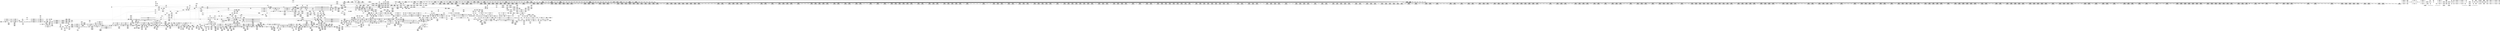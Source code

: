 digraph {
	CE0x54a3510 [shape=record,shape=Mrecord,label="{CE0x54a3510|__rcu_read_lock:tmp1|*SummSink*}"]
	CE0x5458610 [shape=record,shape=Mrecord,label="{CE0x5458610|task_sid:call|security/selinux/hooks.c,208|*SummSink*}"]
	CE0x53bb900 [shape=record,shape=Mrecord,label="{CE0x53bb900|2472:_%struct.cred*,_:_CRE_208,216_|*MultipleSource*|Function::task_sid&Arg::task::|security/selinux/hooks.c,208|Function::selinux_msg_queue_msgrcv&Arg::target::}"]
	CE0x5486b70 [shape=record,shape=Mrecord,label="{CE0x5486b70|rcu_lock_acquire:__here|*SummSource*}"]
	CE0x549a6e0 [shape=record,shape=Mrecord,label="{CE0x549a6e0|__rcu_read_lock:do.body}"]
	CE0x53cb8d0 [shape=record,shape=Mrecord,label="{CE0x53cb8d0|80:_i32,_112:_i8*,_:_CRE_29,30_}"]
	CE0x53a7d90 [shape=record,shape=Mrecord,label="{CE0x53a7d90|80:_i32,_112:_i8*,_:_CRE_52,53_}"]
	CE0x54ed970 [shape=record,shape=Mrecord,label="{CE0x54ed970|__preempt_count_sub:tmp|*SummSource*}"]
	CE0x5429120 [shape=record,shape=Mrecord,label="{CE0x5429120|2472:_%struct.cred*,_:_CRE_3032,3036_|*MultipleSource*|Function::task_sid&Arg::task::|security/selinux/hooks.c,208|Function::selinux_msg_queue_msgrcv&Arg::target::}"]
	CE0x54fd9b0 [shape=record,shape=Mrecord,label="{CE0x54fd9b0|i64*_getelementptr_inbounds_(_4_x_i64_,_4_x_i64_*___llvm_gcov_ctr129,_i64_0,_i64_2)|*Constant*|*SummSource*}"]
	CE0x53a77a0 [shape=record,shape=Mrecord,label="{CE0x53a77a0|selinux_msg_queue_msgrcv:tmp1}"]
	CE0x549acd0 [shape=record,shape=Mrecord,label="{CE0x549acd0|rcu_lock_acquire:tmp3|*SummSource*}"]
	CE0x53b09a0 [shape=record,shape=Mrecord,label="{CE0x53b09a0|_call_void_lockdep_rcu_suspicious(i8*_getelementptr_inbounds_(_25_x_i8_,_25_x_i8_*_.str45,_i32_0,_i32_0),_i32_883,_i8*_getelementptr_inbounds_(_42_x_i8_,_42_x_i8_*_.str46,_i32_0,_i32_0))_#10,_!dbg_!27728|include/linux/rcupdate.h,882|*SummSink*}"]
	CE0x5416e40 [shape=record,shape=Mrecord,label="{CE0x5416e40|2472:_%struct.cred*,_:_CRE_2076,2080_|*MultipleSource*|Function::task_sid&Arg::task::|security/selinux/hooks.c,208|Function::selinux_msg_queue_msgrcv&Arg::target::}"]
	CE0x53fd5b0 [shape=record,shape=Mrecord,label="{CE0x53fd5b0|rcu_read_lock:tmp}"]
	CE0x54ac990 [shape=record,shape=Mrecord,label="{CE0x54ac990|__rcu_read_unlock:tmp1}"]
	CE0x5492d30 [shape=record,shape=Mrecord,label="{CE0x5492d30|_call_void_asm_addl_$1,_%gs:$0_,_*m,ri,*m,_dirflag_,_fpsr_,_flags_(i32*___preempt_count,_i32_%val,_i32*___preempt_count)_#3,_!dbg_!27714,_!srcloc_!27717|./arch/x86/include/asm/preempt.h,72|*SummSource*}"]
	CE0x54b0560 [shape=record,shape=Mrecord,label="{CE0x54b0560|__preempt_count_add:tmp5|./arch/x86/include/asm/preempt.h,72|*SummSource*}"]
	CE0x54bbd70 [shape=record,shape=Mrecord,label="{CE0x54bbd70|__rcu_read_lock:bb|*SummSource*}"]
	CE0x53bfc90 [shape=record,shape=Mrecord,label="{CE0x53bfc90|80:_i32,_112:_i8*,_:_CRE_216,224_|*MultipleSource*|security/selinux/hooks.c,5276|Function::selinux_msg_queue_msgrcv&Arg::msq::}"]
	CE0x53fc2a0 [shape=record,shape=Mrecord,label="{CE0x53fc2a0|2472:_%struct.cred*,_:_CRE_112,116_|*MultipleSource*|Function::task_sid&Arg::task::|security/selinux/hooks.c,208|Function::selinux_msg_queue_msgrcv&Arg::target::}"]
	CE0x53f7d10 [shape=record,shape=Mrecord,label="{CE0x53f7d10|2472:_%struct.cred*,_:_CRE_92,96_|*MultipleSource*|Function::task_sid&Arg::task::|security/selinux/hooks.c,208|Function::selinux_msg_queue_msgrcv&Arg::target::}"]
	CE0x53c0cf0 [shape=record,shape=Mrecord,label="{CE0x53c0cf0|80:_i32,_112:_i8*,_:_CRE_56,57_}"]
	CE0x53aa7b0 [shape=record,shape=Mrecord,label="{CE0x53aa7b0|selinux_msg_queue_msgrcv:type2|security/selinux/hooks.c,5279|*SummSource*}"]
	CE0x53bd630 [shape=record,shape=Mrecord,label="{CE0x53bd630|80:_i32,_112:_i8*,_:_CRE_92,96_|*MultipleSource*|security/selinux/hooks.c,5276|Function::selinux_msg_queue_msgrcv&Arg::msq::}"]
	CE0x541e670 [shape=record,shape=Mrecord,label="{CE0x541e670|2472:_%struct.cred*,_:_CRE_2656,2664_|*MultipleSource*|Function::task_sid&Arg::task::|security/selinux/hooks.c,208|Function::selinux_msg_queue_msgrcv&Arg::target::}"]
	CE0x545c020 [shape=record,shape=Mrecord,label="{CE0x545c020|rcu_read_lock:tmp6|include/linux/rcupdate.h,882|*SummSource*}"]
	CE0x548b850 [shape=record,shape=Mrecord,label="{CE0x548b850|rcu_read_unlock:call3|include/linux/rcupdate.h,933}"]
	CE0x5488b50 [shape=record,shape=Mrecord,label="{CE0x5488b50|rcu_read_unlock:tmp|*SummSource*}"]
	CE0x5489530 [shape=record,shape=Mrecord,label="{CE0x5489530|rcu_lock_acquire:tmp1}"]
	"CONST[source:0(mediator),value:2(dynamic)][purpose:{subject}][SnkIdx:4]"
	CE0x5418310 [shape=record,shape=Mrecord,label="{CE0x5418310|2472:_%struct.cred*,_:_CRE_2160,2168_|*MultipleSource*|Function::task_sid&Arg::task::|security/selinux/hooks.c,208|Function::selinux_msg_queue_msgrcv&Arg::target::}"]
	CE0x54bdf50 [shape=record,shape=Mrecord,label="{CE0x54bdf50|__preempt_count_sub:entry}"]
	CE0x53b5d40 [shape=record,shape=Mrecord,label="{CE0x53b5d40|i8_4|*Constant*}"]
	CE0x541f960 [shape=record,shape=Mrecord,label="{CE0x541f960|2472:_%struct.cred*,_:_CRE_2724,2725_|*MultipleSource*|Function::task_sid&Arg::task::|security/selinux/hooks.c,208|Function::selinux_msg_queue_msgrcv&Arg::target::}"]
	CE0x5414350 [shape=record,shape=Mrecord,label="{CE0x5414350|2472:_%struct.cred*,_:_CRE_1904,1912_|*MultipleSource*|Function::task_sid&Arg::task::|security/selinux/hooks.c,208|Function::selinux_msg_queue_msgrcv&Arg::target::}"]
	CE0x5427ce0 [shape=record,shape=Mrecord,label="{CE0x5427ce0|2472:_%struct.cred*,_:_CRE_2970,2971_}"]
	CE0x5455be0 [shape=record,shape=Mrecord,label="{CE0x5455be0|i64_4|*Constant*|*SummSource*}"]
	CE0x53b1a30 [shape=record,shape=Mrecord,label="{CE0x53b1a30|task_sid:tmp7|security/selinux/hooks.c,208|*SummSource*}"]
	CE0x54afa60 [shape=record,shape=Mrecord,label="{CE0x54afa60|__preempt_count_sub:tmp|*SummSink*}"]
	CE0x5428660 [shape=record,shape=Mrecord,label="{CE0x5428660|2472:_%struct.cred*,_:_CRE_2984,2988_|*MultipleSource*|Function::task_sid&Arg::task::|security/selinux/hooks.c,208|Function::selinux_msg_queue_msgrcv&Arg::target::}"]
	CE0x53ad270 [shape=record,shape=Mrecord,label="{CE0x53ad270|80:_i32,_112:_i8*,_:_CRE_42,43_}"]
	CE0x53c3d70 [shape=record,shape=Mrecord,label="{CE0x53c3d70|80:_i32,_112:_i8*,_:_CRE_65,66_}"]
	CE0x54be1f0 [shape=record,shape=Mrecord,label="{CE0x54be1f0|rcu_lock_acquire:tmp|*SummSink*}"]
	CE0x5496060 [shape=record,shape=Mrecord,label="{CE0x5496060|_call_void_lockdep_rcu_suspicious(i8*_getelementptr_inbounds_(_25_x_i8_,_25_x_i8_*_.str45,_i32_0,_i32_0),_i32_934,_i8*_getelementptr_inbounds_(_44_x_i8_,_44_x_i8_*_.str47,_i32_0,_i32_0))_#10,_!dbg_!27726|include/linux/rcupdate.h,933|*SummSink*}"]
	CE0x54307f0 [shape=record,shape=Mrecord,label="{CE0x54307f0|2472:_%struct.cred*,_:_CRE_6240,6248_|*MultipleSource*|Function::task_sid&Arg::task::|security/selinux/hooks.c,208|Function::selinux_msg_queue_msgrcv&Arg::target::}"]
	CE0x545ce40 [shape=record,shape=Mrecord,label="{CE0x545ce40|rcu_read_lock:tmp7|include/linux/rcupdate.h,882|*SummSink*}"]
	CE0x5463ef0 [shape=record,shape=Mrecord,label="{CE0x5463ef0|rcu_read_lock:tmp14|include/linux/rcupdate.h,882|*SummSink*}"]
	CE0x5447cf0 [shape=record,shape=Mrecord,label="{CE0x5447cf0|cred_sid:tmp5|security/selinux/hooks.c,196|*SummSink*}"]
	CE0x54a64f0 [shape=record,shape=Mrecord,label="{CE0x54a64f0|__rcu_read_unlock:tmp1|*SummSink*}"]
	CE0x541bb20 [shape=record,shape=Mrecord,label="{CE0x541bb20|2472:_%struct.cred*,_:_CRE_2508,2512_|*MultipleSource*|Function::task_sid&Arg::task::|security/selinux/hooks.c,208|Function::selinux_msg_queue_msgrcv&Arg::target::}"]
	CE0x5445860 [shape=record,shape=Mrecord,label="{CE0x5445860|i64*_getelementptr_inbounds_(_13_x_i64_,_13_x_i64_*___llvm_gcov_ctr126,_i64_0,_i64_10)|*Constant*|*SummSource*}"]
	CE0x5408d20 [shape=record,shape=Mrecord,label="{CE0x5408d20|2472:_%struct.cred*,_:_CRE_536,544_|*MultipleSource*|Function::task_sid&Arg::task::|security/selinux/hooks.c,208|Function::selinux_msg_queue_msgrcv&Arg::target::}"]
	CE0x53a8a70 [shape=record,shape=Mrecord,label="{CE0x53a8a70|80:_i32,_112:_i8*,_:_CRE_104,112_|*MultipleSource*|security/selinux/hooks.c,5276|Function::selinux_msg_queue_msgrcv&Arg::msq::}"]
	CE0x539dab0 [shape=record,shape=Mrecord,label="{CE0x539dab0|task_sid:tmp14|security/selinux/hooks.c,208}"]
	CE0x542a3e0 [shape=record,shape=Mrecord,label="{CE0x542a3e0|2472:_%struct.cred*,_:_CRE_3104,3108_|*MultipleSource*|Function::task_sid&Arg::task::|security/selinux/hooks.c,208|Function::selinux_msg_queue_msgrcv&Arg::target::}"]
	CE0x53c8af0 [shape=record,shape=Mrecord,label="{CE0x53c8af0|task_sid:tmp5|security/selinux/hooks.c,208|*SummSink*}"]
	CE0x5483620 [shape=record,shape=Mrecord,label="{CE0x5483620|GLOBAL:rcu_read_unlock.__warned|Global_var:rcu_read_unlock.__warned|*SummSink*}"]
	CE0x53cb6f0 [shape=record,shape=Mrecord,label="{CE0x53cb6f0|80:_i32,_112:_i8*,_:_CRE_27,28_}"]
	CE0x5440a40 [shape=record,shape=Mrecord,label="{CE0x5440a40|task_sid:tmp17|security/selinux/hooks.c,208}"]
	CE0x545a120 [shape=record,shape=Mrecord,label="{CE0x545a120|rcu_read_lock:do.end|*SummSink*}"]
	CE0x549bd60 [shape=record,shape=Mrecord,label="{CE0x549bd60|i64_ptrtoint_(i8*_blockaddress(_rcu_lock_acquire,_%__here)_to_i64)|*Constant*|*SummSink*}"]
	CE0x53b79a0 [shape=record,shape=Mrecord,label="{CE0x53b79a0|GLOBAL:rcu_lock_acquire|*Constant*|*SummSink*}"]
	CE0x53fef00 [shape=record,shape=Mrecord,label="{CE0x53fef00|rcu_read_lock:land.lhs.true2|*SummSource*}"]
	CE0x5427950 [shape=record,shape=Mrecord,label="{CE0x5427950|2472:_%struct.cred*,_:_CRE_2967,2968_}"]
	CE0x53b6ab0 [shape=record,shape=Mrecord,label="{CE0x53b6ab0|80:_i32,_112:_i8*,_:_CRE_120,128_|*MultipleSource*|security/selinux/hooks.c,5276|Function::selinux_msg_queue_msgrcv&Arg::msq::}"]
	CE0x544a730 [shape=record,shape=Mrecord,label="{CE0x544a730|rcu_lock_acquire:tmp|*SummSource*}"]
	CE0x53b6900 [shape=record,shape=Mrecord,label="{CE0x53b6900|80:_i32,_112:_i8*,_:_CRE_112,120_|*MultipleSource*|security/selinux/hooks.c,5276|Function::selinux_msg_queue_msgrcv&Arg::msq::}"]
	CE0x53b3580 [shape=record,shape=Mrecord,label="{CE0x53b3580|selinux_msg_queue_msgrcv:tmp4|*LoadInst*|security/selinux/hooks.c,5277|*SummSink*}"]
	CE0x5495010 [shape=record,shape=Mrecord,label="{CE0x5495010|rcu_read_unlock:tmp20|include/linux/rcupdate.h,933|*SummSink*}"]
	CE0x54ad730 [shape=record,shape=Mrecord,label="{CE0x54ad730|_call_void_mcount()_#3|*SummSource*}"]
	CE0x53c9840 [shape=record,shape=Mrecord,label="{CE0x53c9840|i64_2|*Constant*|*SummSink*}"]
	CE0x54299a0 [shape=record,shape=Mrecord,label="{CE0x54299a0|2472:_%struct.cred*,_:_CRE_3064,3072_|*MultipleSource*|Function::task_sid&Arg::task::|security/selinux/hooks.c,208|Function::selinux_msg_queue_msgrcv&Arg::target::}"]
	CE0x542b4e0 [shape=record,shape=Mrecord,label="{CE0x542b4e0|2472:_%struct.cred*,_:_CRE_3144,3148_|*MultipleSource*|Function::task_sid&Arg::task::|security/selinux/hooks.c,208|Function::selinux_msg_queue_msgrcv&Arg::target::}"]
	CE0x5461310 [shape=record,shape=Mrecord,label="{CE0x5461310|rcu_read_lock:tmp9|include/linux/rcupdate.h,882|*SummSink*}"]
	CE0x538ea40 [shape=record,shape=Mrecord,label="{CE0x538ea40|i64*_getelementptr_inbounds_(_11_x_i64_,_11_x_i64_*___llvm_gcov_ctr132,_i64_0,_i64_1)|*Constant*|*SummSource*}"]
	CE0x540b510 [shape=record,shape=Mrecord,label="{CE0x540b510|rcu_read_unlock:land.lhs.true2}"]
	CE0x5483b10 [shape=record,shape=Mrecord,label="{CE0x5483b10|__rcu_read_lock:tmp3|*SummSource*}"]
	CE0x53ab770 [shape=record,shape=Mrecord,label="{CE0x53ab770|80:_i32,_112:_i8*,_:_CRE_58,59_}"]
	CE0x53c4530 [shape=record,shape=Mrecord,label="{CE0x53c4530|selinux_msg_queue_msgrcv:sid4|security/selinux/hooks.c,5282|*SummSource*}"]
	CE0x5b653b0 [shape=record,shape=Mrecord,label="{CE0x5b653b0|80:_i32,_112:_i8*,_:_CRE_16,17_}"]
	CE0x54e9090 [shape=record,shape=Mrecord,label="{CE0x54e9090|__preempt_count_add:tmp2|*SummSource*}"]
	CE0x53ff7c0 [shape=record,shape=Mrecord,label="{CE0x53ff7c0|rcu_read_lock:tmp4|include/linux/rcupdate.h,882|*SummSource*}"]
	CE0x540b400 [shape=record,shape=Mrecord,label="{CE0x540b400|rcu_read_unlock:land.lhs.true|*SummSink*}"]
	CE0x547fcf0 [shape=record,shape=Mrecord,label="{CE0x547fcf0|i64*_getelementptr_inbounds_(_11_x_i64_,_11_x_i64_*___llvm_gcov_ctr132,_i64_0,_i64_1)|*Constant*}"]
	CE0x53bb4f0 [shape=record,shape=Mrecord,label="{CE0x53bb4f0|cred_sid:security|security/selinux/hooks.c,196|*SummSource*}"]
	CE0x549e630 [shape=record,shape=Mrecord,label="{CE0x549e630|__preempt_count_sub:tmp1|*SummSource*}"]
	CE0x541efd0 [shape=record,shape=Mrecord,label="{CE0x541efd0|2472:_%struct.cred*,_:_CRE_2692,2696_|*MultipleSource*|Function::task_sid&Arg::task::|security/selinux/hooks.c,208|Function::selinux_msg_queue_msgrcv&Arg::target::}"]
	CE0x54bc0d0 [shape=record,shape=Mrecord,label="{CE0x54bc0d0|i64*_getelementptr_inbounds_(_4_x_i64_,_4_x_i64_*___llvm_gcov_ctr134,_i64_0,_i64_0)|*Constant*|*SummSink*}"]
	CE0x542aa40 [shape=record,shape=Mrecord,label="{CE0x542aa40|2472:_%struct.cred*,_:_CRE_3116,3120_|*MultipleSource*|Function::task_sid&Arg::task::|security/selinux/hooks.c,208|Function::selinux_msg_queue_msgrcv&Arg::target::}"]
	CE0x53bbf60 [shape=record,shape=Mrecord,label="{CE0x53bbf60|task_sid:do.body|*SummSink*}"]
	CE0x53efa60 [shape=record,shape=Mrecord,label="{CE0x53efa60|selinux_msg_queue_msgrcv:tmp16|security/selinux/hooks.c,5287|*SummSource*}"]
	CE0x54a57f0 [shape=record,shape=Mrecord,label="{CE0x54a57f0|__preempt_count_add:tmp1|*SummSource*}"]
	CE0x5495bf0 [shape=record,shape=Mrecord,label="{CE0x5495bf0|_call_void_lockdep_rcu_suspicious(i8*_getelementptr_inbounds_(_25_x_i8_,_25_x_i8_*_.str45,_i32_0,_i32_0),_i32_934,_i8*_getelementptr_inbounds_(_44_x_i8_,_44_x_i8_*_.str47,_i32_0,_i32_0))_#10,_!dbg_!27726|include/linux/rcupdate.h,933}"]
	CE0x53ff460 [shape=record,shape=Mrecord,label="{CE0x53ff460|rcu_read_lock:tmp4|include/linux/rcupdate.h,882}"]
	CE0x5461ef0 [shape=record,shape=Mrecord,label="{CE0x5461ef0|rcu_read_lock:tmp12|include/linux/rcupdate.h,882}"]
	CE0x53ce950 [shape=record,shape=Mrecord,label="{CE0x53ce950|avc_has_perm:entry|*SummSource*}"]
	CE0x539cbf0 [shape=record,shape=Mrecord,label="{CE0x539cbf0|__preempt_count_sub:sub|./arch/x86/include/asm/preempt.h,77}"]
	CE0x5423a60 [shape=record,shape=Mrecord,label="{CE0x5423a60|2472:_%struct.cred*,_:_CRE_2914,2915_}"]
	CE0x5425810 [shape=record,shape=Mrecord,label="{CE0x5425810|2472:_%struct.cred*,_:_CRE_2939,2940_}"]
	CE0x53ac4a0 [shape=record,shape=Mrecord,label="{CE0x53ac4a0|80:_i32,_112:_i8*,_:_CRE_80,84_|*MultipleSource*|security/selinux/hooks.c,5276|Function::selinux_msg_queue_msgrcv&Arg::msq::}"]
	CE0x5462820 [shape=record,shape=Mrecord,label="{CE0x5462820|rcu_read_lock:call3|include/linux/rcupdate.h,882|*SummSink*}"]
	CE0x541ac20 [shape=record,shape=Mrecord,label="{CE0x541ac20|2472:_%struct.cred*,_:_CRE_2400,2408_|*MultipleSource*|Function::task_sid&Arg::task::|security/selinux/hooks.c,208|Function::selinux_msg_queue_msgrcv&Arg::target::}"]
	CE0x5447ae0 [shape=record,shape=Mrecord,label="{CE0x5447ae0|rcu_read_unlock:land.lhs.true}"]
	CE0x5406150 [shape=record,shape=Mrecord,label="{CE0x5406150|2472:_%struct.cred*,_:_CRE_176,184_|*MultipleSource*|Function::task_sid&Arg::task::|security/selinux/hooks.c,208|Function::selinux_msg_queue_msgrcv&Arg::target::}"]
	CE0x5416150 [shape=record,shape=Mrecord,label="{CE0x5416150|2472:_%struct.cred*,_:_CRE_2040,2044_|*MultipleSource*|Function::task_sid&Arg::task::|security/selinux/hooks.c,208|Function::selinux_msg_queue_msgrcv&Arg::target::}"]
	CE0x53ca940 [shape=record,shape=Mrecord,label="{CE0x53ca940|selinux_msg_queue_msgrcv:tmp10|security/selinux/hooks.c,5284|*SummSource*}"]
	CE0x54c5210 [shape=record,shape=Mrecord,label="{CE0x54c5210|_ret_void,_!dbg_!27720|./arch/x86/include/asm/preempt.h,78|*SummSource*}"]
	CE0x53d17b0 [shape=record,shape=Mrecord,label="{CE0x53d17b0|2472:_%struct.cred*,_:_CRE_304,312_|*MultipleSource*|Function::task_sid&Arg::task::|security/selinux/hooks.c,208|Function::selinux_msg_queue_msgrcv&Arg::target::}"]
	CE0x5433390 [shape=record,shape=Mrecord,label="{CE0x5433390|2472:_%struct.cred*,_:_CRE_6314,6315_}"]
	CE0x53fb720 [shape=record,shape=Mrecord,label="{CE0x53fb720|rcu_read_lock:tmp|*SummSink*}"]
	CE0x549b330 [shape=record,shape=Mrecord,label="{CE0x549b330|%struct.lockdep_map*_null|*Constant*}"]
	CE0x54807e0 [shape=record,shape=Mrecord,label="{CE0x54807e0|i64*_getelementptr_inbounds_(_11_x_i64_,_11_x_i64_*___llvm_gcov_ctr132,_i64_0,_i64_8)|*Constant*|*SummSink*}"]
	CE0x54c58f0 [shape=record,shape=Mrecord,label="{CE0x54c58f0|__rcu_read_unlock:tmp3}"]
	CE0x53cb9c0 [shape=record,shape=Mrecord,label="{CE0x53cb9c0|80:_i32,_112:_i8*,_:_CRE_30,31_}"]
	CE0x5401c50 [shape=record,shape=Mrecord,label="{CE0x5401c50|rcu_read_lock:do.body|*SummSink*}"]
	CE0x548f380 [shape=record,shape=Mrecord,label="{CE0x548f380|GLOBAL:rcu_read_unlock.__warned|Global_var:rcu_read_unlock.__warned}"]
	CE0x54232c0 [shape=record,shape=Mrecord,label="{CE0x54232c0|2472:_%struct.cred*,_:_CRE_2907,2908_}"]
	CE0x549d560 [shape=record,shape=Mrecord,label="{CE0x549d560|__preempt_count_sub:do.body|*SummSink*}"]
	CE0x54e9020 [shape=record,shape=Mrecord,label="{CE0x54e9020|__preempt_count_add:tmp2}"]
	CE0x54a5c90 [shape=record,shape=Mrecord,label="{CE0x54a5c90|__preempt_count_add:tmp|*SummSink*}"]
	CE0x53f8350 [shape=record,shape=Mrecord,label="{CE0x53f8350|task_sid:land.lhs.true2|*SummSink*}"]
	CE0x5486f80 [shape=record,shape=Mrecord,label="{CE0x5486f80|rcu_read_unlock:call|include/linux/rcupdate.h,933|*SummSource*}"]
	CE0x5480080 [shape=record,shape=Mrecord,label="{CE0x5480080|__rcu_read_lock:tmp7|include/linux/rcupdate.h,240|*SummSource*}"]
	CE0x54b51f0 [shape=record,shape=Mrecord,label="{CE0x54b51f0|__preempt_count_sub:tmp6|./arch/x86/include/asm/preempt.h,78|*SummSource*}"]
	CE0x5426060 [shape=record,shape=Mrecord,label="{CE0x5426060|2472:_%struct.cred*,_:_CRE_2946,2947_}"]
	CE0x53adf60 [shape=record,shape=Mrecord,label="{CE0x53adf60|cred_sid:tmp5|security/selinux/hooks.c,196}"]
	CE0x54454c0 [shape=record,shape=Mrecord,label="{CE0x54454c0|i64*_getelementptr_inbounds_(_13_x_i64_,_13_x_i64_*___llvm_gcov_ctr126,_i64_0,_i64_10)|*Constant*}"]
	CE0x545a7e0 [shape=record,shape=Mrecord,label="{CE0x545a7e0|i32_0|*Constant*}"]
	CE0x54bb330 [shape=record,shape=Mrecord,label="{CE0x54bb330|__preempt_count_add:do.end}"]
	CE0x54bd7d0 [shape=record,shape=Mrecord,label="{CE0x54bd7d0|void_(i32*,_i32,_i32*)*_asm_addl_$1,_%gs:$0_,_*m,ri,*m,_dirflag_,_fpsr_,_flags_|*SummSource*}"]
	CE0x54157c0 [shape=record,shape=Mrecord,label="{CE0x54157c0|2472:_%struct.cred*,_:_CRE_1984,2016_|*MultipleSource*|Function::task_sid&Arg::task::|security/selinux/hooks.c,208|Function::selinux_msg_queue_msgrcv&Arg::target::}"]
	CE0x54305d0 [shape=record,shape=Mrecord,label="{CE0x54305d0|2472:_%struct.cred*,_:_CRE_6232,6240_|*MultipleSource*|Function::task_sid&Arg::task::|security/selinux/hooks.c,208|Function::selinux_msg_queue_msgrcv&Arg::target::}"]
	CE0x53c5370 [shape=record,shape=Mrecord,label="{CE0x53c5370|2472:_%struct.cred*,_:_CRE_692,693_}"]
	CE0x54372e0 [shape=record,shape=Mrecord,label="{CE0x54372e0|2472:_%struct.cred*,_:_CRE_6400,6408_|*MultipleSource*|Function::task_sid&Arg::task::|security/selinux/hooks.c,208|Function::selinux_msg_queue_msgrcv&Arg::target::}"]
	CE0x540acd0 [shape=record,shape=Mrecord,label="{CE0x540acd0|2472:_%struct.cred*,_:_CRE_656,660_|*MultipleSource*|Function::task_sid&Arg::task::|security/selinux/hooks.c,208|Function::selinux_msg_queue_msgrcv&Arg::target::}"]
	CE0x5489ac0 [shape=record,shape=Mrecord,label="{CE0x5489ac0|i64*_getelementptr_inbounds_(_11_x_i64_,_11_x_i64_*___llvm_gcov_ctr132,_i64_0,_i64_0)|*Constant*|*SummSource*}"]
	CE0x5493d50 [shape=record,shape=Mrecord,label="{CE0x5493d50|i8*_getelementptr_inbounds_(_44_x_i8_,_44_x_i8_*_.str47,_i32_0,_i32_0)|*Constant*|*SummSink*}"]
	CE0x5419d20 [shape=record,shape=Mrecord,label="{CE0x5419d20|2472:_%struct.cred*,_:_CRE_2336,2344_|*MultipleSource*|Function::task_sid&Arg::task::|security/selinux/hooks.c,208|Function::selinux_msg_queue_msgrcv&Arg::target::}"]
	CE0x54ef580 [shape=record,shape=Mrecord,label="{CE0x54ef580|i64*_getelementptr_inbounds_(_4_x_i64_,_4_x_i64_*___llvm_gcov_ctr135,_i64_0,_i64_2)|*Constant*|*SummSource*}"]
	CE0x53c03e0 [shape=record,shape=Mrecord,label="{CE0x53c03e0|selinux_msg_queue_msgrcv:tmp2|security/selinux/hooks.c,5276|*SummSource*}"]
	CE0x545f2a0 [shape=record,shape=Mrecord,label="{CE0x545f2a0|__rcu_read_lock:tmp4|include/linux/rcupdate.h,239|*SummSource*}"]
	CE0x548a860 [shape=record,shape=Mrecord,label="{CE0x548a860|_call_void_lock_acquire(%struct.lockdep_map*_%map,_i32_0,_i32_0,_i32_2,_i32_0,_%struct.lockdep_map*_null,_i64_ptrtoint_(i8*_blockaddress(_rcu_lock_acquire,_%__here)_to_i64))_#10,_!dbg_!27716|include/linux/rcupdate.h,418}"]
	CE0x54c5cc0 [shape=record,shape=Mrecord,label="{CE0x54c5cc0|__preempt_count_add:tmp6|./arch/x86/include/asm/preempt.h,73|*SummSource*}"]
	CE0x53ffdc0 [shape=record,shape=Mrecord,label="{CE0x53ffdc0|i64*_getelementptr_inbounds_(_2_x_i64_,_2_x_i64_*___llvm_gcov_ctr131,_i64_0,_i64_1)|*Constant*|*SummSink*}"]
	CE0x53cf6f0 [shape=record,shape=Mrecord,label="{CE0x53cf6f0|2472:_%struct.cred*,_:_CRE_712,720_|*MultipleSource*|Function::task_sid&Arg::task::|security/selinux/hooks.c,208|Function::selinux_msg_queue_msgrcv&Arg::target::}"]
	CE0x53b7e10 [shape=record,shape=Mrecord,label="{CE0x53b7e10|i32_0|*Constant*}"]
	CE0x5426190 [shape=record,shape=Mrecord,label="{CE0x5426190|2472:_%struct.cred*,_:_CRE_2947,2948_}"]
	CE0x53b6160 [shape=record,shape=Mrecord,label="{CE0x53b6160|i32_3|*Constant*|*SummSource*}"]
	CE0x5426650 [shape=record,shape=Mrecord,label="{CE0x5426650|2472:_%struct.cred*,_:_CRE_2951,2952_}"]
	CE0x542d4c0 [shape=record,shape=Mrecord,label="{CE0x542d4c0|2472:_%struct.cred*,_:_CRE_5928,5936_|*MultipleSource*|Function::task_sid&Arg::task::|security/selinux/hooks.c,208|Function::selinux_msg_queue_msgrcv&Arg::target::}"]
	CE0x53a1810 [shape=record,shape=Mrecord,label="{CE0x53a1810|80:_i32,_112:_i8*,_:_CRE_71,72_}"]
	CE0x541c520 [shape=record,shape=Mrecord,label="{CE0x541c520|2472:_%struct.cred*,_:_CRE_2524,2525_}"]
	CE0x5431bd0 [shape=record,shape=Mrecord,label="{CE0x5431bd0|2472:_%struct.cred*,_:_CRE_6294,6295_}"]
	CE0x53c0450 [shape=record,shape=Mrecord,label="{CE0x53c0450|selinux_msg_queue_msgrcv:tmp2|security/selinux/hooks.c,5276|*SummSink*}"]
	CE0x53c9a00 [shape=record,shape=Mrecord,label="{CE0x53c9a00|i64_0|*Constant*}"]
	CE0x54235a0 [shape=record,shape=Mrecord,label="{CE0x54235a0|2472:_%struct.cred*,_:_CRE_2910,2911_}"]
	CE0x538faf0 [shape=record,shape=Mrecord,label="{CE0x538faf0|i32_1|*Constant*|*SummSource*}"]
	CE0x53b5ed0 [shape=record,shape=Mrecord,label="{CE0x53b5ed0|i8_4|*Constant*|*SummSource*}"]
	CE0x5419f00 [shape=record,shape=Mrecord,label="{CE0x5419f00|2472:_%struct.cred*,_:_CRE_2344,2352_|*MultipleSource*|Function::task_sid&Arg::task::|security/selinux/hooks.c,208|Function::selinux_msg_queue_msgrcv&Arg::target::}"]
	CE0x54acf40 [shape=record,shape=Mrecord,label="{CE0x54acf40|__rcu_read_unlock:tmp5|include/linux/rcupdate.h,244|*SummSink*}"]
	CE0x5447c80 [shape=record,shape=Mrecord,label="{CE0x5447c80|cred_sid:tmp5|security/selinux/hooks.c,196|*SummSource*}"]
	CE0x53c5600 [shape=record,shape=Mrecord,label="{CE0x53c5600|2472:_%struct.cred*,_:_CRE_697,698_}"]
	CE0x53bc040 [shape=record,shape=Mrecord,label="{CE0x53bc040|task_sid:land.lhs.true2|*SummSource*}"]
	CE0x544e230 [shape=record,shape=Mrecord,label="{CE0x544e230|_call_void_rcu_read_unlock()_#10,_!dbg_!27748|security/selinux/hooks.c,209|*SummSource*}"]
	CE0x5429780 [shape=record,shape=Mrecord,label="{CE0x5429780|2472:_%struct.cred*,_:_CRE_3056,3064_|*MultipleSource*|Function::task_sid&Arg::task::|security/selinux/hooks.c,208|Function::selinux_msg_queue_msgrcv&Arg::target::}"]
	CE0x544d910 [shape=record,shape=Mrecord,label="{CE0x544d910|cred_sid:cred|Function::cred_sid&Arg::cred::}"]
	CE0x541d590 [shape=record,shape=Mrecord,label="{CE0x541d590|2472:_%struct.cred*,_:_CRE_2584,2592_|*MultipleSource*|Function::task_sid&Arg::task::|security/selinux/hooks.c,208|Function::selinux_msg_queue_msgrcv&Arg::target::}"]
	CE0x53fd3e0 [shape=record,shape=Mrecord,label="{CE0x53fd3e0|i64*_getelementptr_inbounds_(_11_x_i64_,_11_x_i64_*___llvm_gcov_ctr127,_i64_0,_i64_0)|*Constant*|*SummSink*}"]
	CE0x5464d80 [shape=record,shape=Mrecord,label="{CE0x5464d80|i64*_getelementptr_inbounds_(_11_x_i64_,_11_x_i64_*___llvm_gcov_ctr127,_i64_0,_i64_8)|*Constant*|*SummSource*}"]
	CE0x53cbdc0 [shape=record,shape=Mrecord,label="{CE0x53cbdc0|task_sid:bb|*SummSource*}"]
	CE0x53f86f0 [shape=record,shape=Mrecord,label="{CE0x53f86f0|__rcu_read_lock:entry}"]
	CE0x54edda0 [shape=record,shape=Mrecord,label="{CE0x54edda0|i64*_getelementptr_inbounds_(_4_x_i64_,_4_x_i64_*___llvm_gcov_ctr135,_i64_0,_i64_0)|*Constant*|*SummSource*}"]
	CE0x5413230 [shape=record,shape=Mrecord,label="{CE0x5413230|rcu_read_lock:tmp18|include/linux/rcupdate.h,882|*SummSink*}"]
	CE0x5460070 [shape=record,shape=Mrecord,label="{CE0x5460070|0:_i8,_:_GCMR_rcu_read_lock.__warned_internal_global_i8_0,_section_.data.unlikely_,_align_1:_elem_0:default:}"]
	CE0x53af8d0 [shape=record,shape=Mrecord,label="{CE0x53af8d0|avc_has_perm:requested|Function::avc_has_perm&Arg::requested::|*SummSink*}"]
	CE0x544eec0 [shape=record,shape=Mrecord,label="{CE0x544eec0|_ret_void,_!dbg_!27735|include/linux/rcupdate.h,938|*SummSource*}"]
	CE0x5489dc0 [shape=record,shape=Mrecord,label="{CE0x5489dc0|_call_void___preempt_count_add(i32_1)_#10,_!dbg_!27711|include/linux/rcupdate.h,239|*SummSource*}"]
	CE0x54aea80 [shape=record,shape=Mrecord,label="{CE0x54aea80|i64*_getelementptr_inbounds_(_4_x_i64_,_4_x_i64_*___llvm_gcov_ctr135,_i64_0,_i64_3)|*Constant*|*SummSource*}"]
	CE0x53c6530 [shape=record,shape=Mrecord,label="{CE0x53c6530|task_sid:tmp18|security/selinux/hooks.c,208|*SummSink*}"]
	CE0x53c8870 [shape=record,shape=Mrecord,label="{CE0x53c8870|2472:_%struct.cred*,_:_CRE_1856,1864_|*MultipleSource*|Function::task_sid&Arg::task::|security/selinux/hooks.c,208|Function::selinux_msg_queue_msgrcv&Arg::target::}"]
	CE0x5430a10 [shape=record,shape=Mrecord,label="{CE0x5430a10|2472:_%struct.cred*,_:_CRE_6248,6256_|*MultipleSource*|Function::task_sid&Arg::task::|security/selinux/hooks.c,208|Function::selinux_msg_queue_msgrcv&Arg::target::}"]
	CE0x53b8aa0 [shape=record,shape=Mrecord,label="{CE0x53b8aa0|selinux_msg_queue_msgrcv:entry|*SummSource*}"]
	CE0x5475810 [shape=record,shape=Mrecord,label="{CE0x5475810|rcu_read_lock:tmp19|include/linux/rcupdate.h,882}"]
	CE0x54860f0 [shape=record,shape=Mrecord,label="{CE0x54860f0|rcu_read_unlock:tobool1|include/linux/rcupdate.h,933|*SummSink*}"]
	CE0x53b3ae0 [shape=record,shape=Mrecord,label="{CE0x53b3ae0|selinux_msg_queue_msgrcv:tmp3|security/selinux/hooks.c,5276|*SummSink*}"]
	CE0x53f5ab0 [shape=record,shape=Mrecord,label="{CE0x53f5ab0|_call_void_mcount()_#3|*SummSource*}"]
	CE0x53aa980 [shape=record,shape=Mrecord,label="{CE0x53aa980|selinux_msg_queue_msgrcv:type2|security/selinux/hooks.c,5279|*SummSink*}"]
	CE0x53faa40 [shape=record,shape=Mrecord,label="{CE0x53faa40|task_sid:tmp1|*SummSink*}"]
	CE0x53f1a00 [shape=record,shape=Mrecord,label="{CE0x53f1a00|i8*_getelementptr_inbounds_(_41_x_i8_,_41_x_i8_*_.str44,_i32_0,_i32_0)|*Constant*|*SummSink*}"]
	CE0x5456cf0 [shape=record,shape=Mrecord,label="{CE0x5456cf0|task_sid:tmp11|security/selinux/hooks.c,208|*SummSink*}"]
	CE0x53d2030 [shape=record,shape=Mrecord,label="{CE0x53d2030|selinux_msg_queue_msgrcv:u|security/selinux/hooks.c,5280|*SummSink*}"]
	CE0x53bfaf0 [shape=record,shape=Mrecord,label="{CE0x53bfaf0|80:_i32,_112:_i8*,_:_CRE_208,216_|*MultipleSource*|security/selinux/hooks.c,5276|Function::selinux_msg_queue_msgrcv&Arg::msq::}"]
	CE0x54a1aa0 [shape=record,shape=Mrecord,label="{CE0x54a1aa0|rcu_lock_acquire:tmp6}"]
	CE0x5481190 [shape=record,shape=Mrecord,label="{CE0x5481190|rcu_lock_acquire:bb}"]
	CE0x5424510 [shape=record,shape=Mrecord,label="{CE0x5424510|2472:_%struct.cred*,_:_CRE_2923,2924_}"]
	CE0x539d900 [shape=record,shape=Mrecord,label="{CE0x539d900|i64_6|*Constant*|*SummSource*}"]
	CE0x53c9fb0 [shape=record,shape=Mrecord,label="{CE0x53c9fb0|i64_0|*Constant*|*SummSource*}"]
	CE0x542cc40 [shape=record,shape=Mrecord,label="{CE0x542cc40|2472:_%struct.cred*,_:_CRE_5896,5904_|*MultipleSource*|Function::task_sid&Arg::task::|security/selinux/hooks.c,208|Function::selinux_msg_queue_msgrcv&Arg::target::}"]
	CE0x53b0500 [shape=record,shape=Mrecord,label="{CE0x53b0500|i64_3|*Constant*|*SummSource*}"]
	CE0x5438e20 [shape=record,shape=Mrecord,label="{CE0x5438e20|2472:_%struct.cred*,_:_CRE_6488,6492_|*MultipleSource*|Function::task_sid&Arg::task::|security/selinux/hooks.c,208|Function::selinux_msg_queue_msgrcv&Arg::target::}"]
	CE0x5423cc0 [shape=record,shape=Mrecord,label="{CE0x5423cc0|2472:_%struct.cred*,_:_CRE_2916,2917_}"]
	CE0x5484b30 [shape=record,shape=Mrecord,label="{CE0x5484b30|__preempt_count_sub:entry|*SummSink*}"]
	CE0x544c750 [shape=record,shape=Mrecord,label="{CE0x544c750|task_sid:tmp27|security/selinux/hooks.c,208|*SummSource*}"]
	CE0x54571f0 [shape=record,shape=Mrecord,label="{CE0x54571f0|task_sid:tmp12|security/selinux/hooks.c,208|*SummSink*}"]
	CE0x5428530 [shape=record,shape=Mrecord,label="{CE0x5428530|2472:_%struct.cred*,_:_CRE_2980,2984_|*MultipleSource*|Function::task_sid&Arg::task::|security/selinux/hooks.c,208|Function::selinux_msg_queue_msgrcv&Arg::target::}"]
	CE0x54340a0 [shape=record,shape=Mrecord,label="{CE0x54340a0|2472:_%struct.cred*,_:_CRE_6325,6326_}"]
	CE0x54aac40 [shape=record,shape=Mrecord,label="{CE0x54aac40|_call_void_lock_release(%struct.lockdep_map*_%map,_i32_1,_i64_ptrtoint_(i8*_blockaddress(_rcu_lock_release,_%__here)_to_i64))_#10,_!dbg_!27716|include/linux/rcupdate.h,423}"]
	CE0x53f2ad0 [shape=record,shape=Mrecord,label="{CE0x53f2ad0|2472:_%struct.cred*,_:_CRE_16,20_|*MultipleSource*|Function::task_sid&Arg::task::|security/selinux/hooks.c,208|Function::selinux_msg_queue_msgrcv&Arg::target::}"]
	CE0x5419960 [shape=record,shape=Mrecord,label="{CE0x5419960|2472:_%struct.cred*,_:_CRE_2320,2328_|*MultipleSource*|Function::task_sid&Arg::task::|security/selinux/hooks.c,208|Function::selinux_msg_queue_msgrcv&Arg::target::}"]
	CE0x54c6750 [shape=record,shape=Mrecord,label="{CE0x54c6750|_call_void_mcount()_#3|*SummSource*}"]
	CE0x53f1fc0 [shape=record,shape=Mrecord,label="{CE0x53f1fc0|task_sid:tmp21|security/selinux/hooks.c,208}"]
	CE0x53fa2b0 [shape=record,shape=Mrecord,label="{CE0x53fa2b0|2472:_%struct.cred*,_:_CRE_72,76_|*MultipleSource*|Function::task_sid&Arg::task::|security/selinux/hooks.c,208|Function::selinux_msg_queue_msgrcv&Arg::target::}"]
	CE0x53b6ec0 [shape=record,shape=Mrecord,label="{CE0x53b6ec0|selinux_msg_queue_msgrcv:if.end}"]
	CE0x53c6a00 [shape=record,shape=Mrecord,label="{CE0x53c6a00|i8_1|*Constant*|*SummSource*}"]
	CE0x5407c40 [shape=record,shape=Mrecord,label="{CE0x5407c40|2472:_%struct.cred*,_:_CRE_464,472_|*MultipleSource*|Function::task_sid&Arg::task::|security/selinux/hooks.c,208|Function::selinux_msg_queue_msgrcv&Arg::target::}"]
	CE0x54c84e0 [shape=record,shape=Mrecord,label="{CE0x54c84e0|__preempt_count_add:tmp3|*SummSource*}"]
	CE0x542c800 [shape=record,shape=Mrecord,label="{CE0x542c800|2472:_%struct.cred*,_:_CRE_5880,5888_|*MultipleSource*|Function::task_sid&Arg::task::|security/selinux/hooks.c,208|Function::selinux_msg_queue_msgrcv&Arg::target::}"]
	CE0x53edb20 [shape=record,shape=Mrecord,label="{CE0x53edb20|selinux_msg_queue_msgrcv:tmp15|security/selinux/hooks.c,5287|*SummSource*}"]
	CE0x539d2b0 [shape=record,shape=Mrecord,label="{CE0x539d2b0|80:_i32,_112:_i8*,_:_CRE_1,2_}"]
	CE0x5398b30 [shape=record,shape=Mrecord,label="{CE0x5398b30|selinux_msg_queue_msgrcv:bb|*SummSource*}"]
	CE0x53b8460 [shape=record,shape=Mrecord,label="{CE0x53b8460|80:_i32,_112:_i8*,_:_CRE_144,152_|*MultipleSource*|security/selinux/hooks.c,5276|Function::selinux_msg_queue_msgrcv&Arg::msq::}"]
	CE0x5413db0 [shape=record,shape=Mrecord,label="{CE0x5413db0|2472:_%struct.cred*,_:_CRE_1880,1888_|*MultipleSource*|Function::task_sid&Arg::task::|security/selinux/hooks.c,208|Function::selinux_msg_queue_msgrcv&Arg::target::}"]
	CE0x53ad360 [shape=record,shape=Mrecord,label="{CE0x53ad360|80:_i32,_112:_i8*,_:_CRE_43,44_}"]
	CE0x5426b10 [shape=record,shape=Mrecord,label="{CE0x5426b10|2472:_%struct.cred*,_:_CRE_2955,2956_}"]
	CE0x543d120 [shape=record,shape=Mrecord,label="{CE0x543d120|2472:_%struct.cred*,_:_CRE_10560,10568_|*MultipleSource*|Function::task_sid&Arg::task::|security/selinux/hooks.c,208|Function::selinux_msg_queue_msgrcv&Arg::target::}"]
	CE0x54014c0 [shape=record,shape=Mrecord,label="{CE0x54014c0|i64*_getelementptr_inbounds_(_2_x_i64_,_2_x_i64_*___llvm_gcov_ctr131,_i64_0,_i64_1)|*Constant*}"]
	CE0x5463300 [shape=record,shape=Mrecord,label="{CE0x5463300|rcu_read_unlock:tmp16|include/linux/rcupdate.h,933|*SummSource*}"]
	CE0x53bce20 [shape=record,shape=Mrecord,label="{CE0x53bce20|selinux_msg_queue_msgrcv:msq|Function::selinux_msg_queue_msgrcv&Arg::msq::|*SummSink*}"]
	CE0x5421fa0 [shape=record,shape=Mrecord,label="{CE0x5421fa0|2472:_%struct.cred*,_:_CRE_2872,2876_|*MultipleSource*|Function::task_sid&Arg::task::|security/selinux/hooks.c,208|Function::selinux_msg_queue_msgrcv&Arg::target::}"]
	CE0x53a5820 [shape=record,shape=Mrecord,label="{CE0x53a5820|_call_void_mcount()_#3|*SummSink*}"]
	CE0x53fa490 [shape=record,shape=Mrecord,label="{CE0x53fa490|2472:_%struct.cred*,_:_CRE_76,80_|*MultipleSource*|Function::task_sid&Arg::task::|security/selinux/hooks.c,208|Function::selinux_msg_queue_msgrcv&Arg::target::}"]
	CE0x54c2a80 [shape=record,shape=Mrecord,label="{CE0x54c2a80|__preempt_count_sub:tmp3|*SummSource*}"]
	CE0x53f5720 [shape=record,shape=Mrecord,label="{CE0x53f5720|i32_22|*Constant*|*SummSource*}"]
	CE0x54988c0 [shape=record,shape=Mrecord,label="{CE0x54988c0|rcu_lock_release:entry|*SummSink*}"]
	CE0x548b0d0 [shape=record,shape=Mrecord,label="{CE0x548b0d0|_call_void___preempt_count_sub(i32_1)_#10,_!dbg_!27715|include/linux/rcupdate.h,244|*SummSink*}"]
	CE0x5449210 [shape=record,shape=Mrecord,label="{CE0x5449210|cred_sid:tmp6|security/selinux/hooks.c,197|*SummSink*}"]
	CE0x5406de0 [shape=record,shape=Mrecord,label="{CE0x5406de0|GLOBAL:rcu_lock_acquire|*Constant*|*SummSource*}"]
	CE0x54ac900 [shape=record,shape=Mrecord,label="{CE0x54ac900|__rcu_read_unlock:tmp|*SummSink*}"]
	CE0x53fcac0 [shape=record,shape=Mrecord,label="{CE0x53fcac0|2472:_%struct.cred*,_:_CRE_240,248_|*MultipleSource*|Function::task_sid&Arg::task::|security/selinux/hooks.c,208|Function::selinux_msg_queue_msgrcv&Arg::target::}"]
	CE0x543b020 [shape=record,shape=Mrecord,label="{CE0x543b020|2472:_%struct.cred*,_:_CRE_6624,6632_|*MultipleSource*|Function::task_sid&Arg::task::|security/selinux/hooks.c,208|Function::selinux_msg_queue_msgrcv&Arg::target::}"]
	CE0x549edf0 [shape=record,shape=Mrecord,label="{CE0x549edf0|__preempt_count_add:do.body}"]
	CE0x54281a0 [shape=record,shape=Mrecord,label="{CE0x54281a0|2472:_%struct.cred*,_:_CRE_2974,2975_}"]
	CE0x5431070 [shape=record,shape=Mrecord,label="{CE0x5431070|2472:_%struct.cred*,_:_CRE_6280,6284_|*MultipleSource*|Function::task_sid&Arg::task::|security/selinux/hooks.c,208|Function::selinux_msg_queue_msgrcv&Arg::target::}"]
	CE0x5494b50 [shape=record,shape=Mrecord,label="{CE0x5494b50|rcu_read_unlock:tmp19|include/linux/rcupdate.h,933|*SummSink*}"]
	CE0x549d720 [shape=record,shape=Mrecord,label="{CE0x549d720|__preempt_count_sub:bb}"]
	CE0x53ab2a0 [shape=record,shape=Mrecord,label="{CE0x53ab2a0|80:_i32,_112:_i8*,_:_CRE_45,46_}"]
	CE0x53f3070 [shape=record,shape=Mrecord,label="{CE0x53f3070|cred_sid:security|security/selinux/hooks.c,196}"]
	CE0x5432ed0 [shape=record,shape=Mrecord,label="{CE0x5432ed0|2472:_%struct.cred*,_:_CRE_6310,6311_}"]
	CE0x542ce60 [shape=record,shape=Mrecord,label="{CE0x542ce60|2472:_%struct.cred*,_:_CRE_5904,5912_|*MultipleSource*|Function::task_sid&Arg::task::|security/selinux/hooks.c,208|Function::selinux_msg_queue_msgrcv&Arg::target::}"]
	CE0x54b1b80 [shape=record,shape=Mrecord,label="{CE0x54b1b80|__preempt_count_add:bb|*SummSource*}"]
	CE0x5400bb0 [shape=record,shape=Mrecord,label="{CE0x5400bb0|2472:_%struct.cred*,_:_CRE_456,460_|*MultipleSource*|Function::task_sid&Arg::task::|security/selinux/hooks.c,208|Function::selinux_msg_queue_msgrcv&Arg::target::}"]
	CE0x544e9a0 [shape=record,shape=Mrecord,label="{CE0x544e9a0|rcu_read_unlock:entry|*SummSink*}"]
	CE0x54478c0 [shape=record,shape=Mrecord,label="{CE0x54478c0|rcu_read_unlock:if.end}"]
	CE0x542d900 [shape=record,shape=Mrecord,label="{CE0x542d900|2472:_%struct.cred*,_:_CRE_5944,5952_|*MultipleSource*|Function::task_sid&Arg::task::|security/selinux/hooks.c,208|Function::selinux_msg_queue_msgrcv&Arg::target::}"]
	CE0x54a8680 [shape=record,shape=Mrecord,label="{CE0x54a8680|_call_void_mcount()_#3|*SummSource*}"]
	CE0x54c2960 [shape=record,shape=Mrecord,label="{CE0x54c2960|__rcu_read_lock:tmp|*SummSource*}"]
	CE0x545ecd0 [shape=record,shape=Mrecord,label="{CE0x545ecd0|rcu_lock_acquire:map|Function::rcu_lock_acquire&Arg::map::}"]
	CE0x53c0050 [shape=record,shape=Mrecord,label="{CE0x53c0050|i32_10|*Constant*|*SummSink*}"]
	CE0x543a9c0 [shape=record,shape=Mrecord,label="{CE0x543a9c0|2472:_%struct.cred*,_:_CRE_6600,6608_|*MultipleSource*|Function::task_sid&Arg::task::|security/selinux/hooks.c,208|Function::selinux_msg_queue_msgrcv&Arg::target::}"]
	CE0x53ee750 [shape=record,shape=Mrecord,label="{CE0x53ee750|selinux_msg_queue_msgrcv:tmp13|security/selinux/hooks.c,5285|*SummSink*}"]
	CE0x53c7bb0 [shape=record,shape=Mrecord,label="{CE0x53c7bb0|2472:_%struct.cred*,_:_CRE_784,1808_|*MultipleSource*|Function::task_sid&Arg::task::|security/selinux/hooks.c,208|Function::selinux_msg_queue_msgrcv&Arg::target::}"]
	CE0x5439d00 [shape=record,shape=Mrecord,label="{CE0x5439d00|2472:_%struct.cred*,_:_CRE_6544,6552_|*MultipleSource*|Function::task_sid&Arg::task::|security/selinux/hooks.c,208|Function::selinux_msg_queue_msgrcv&Arg::target::}"]
	CE0x53f2180 [shape=record,shape=Mrecord,label="{CE0x53f2180|task_sid:tmp20|security/selinux/hooks.c,208|*SummSink*}"]
	CE0x54aa3d0 [shape=record,shape=Mrecord,label="{CE0x54aa3d0|rcu_lock_release:tmp7}"]
	CE0x5402f10 [shape=record,shape=Mrecord,label="{CE0x5402f10|_call_void_mcount()_#3|*SummSource*}"]
	CE0x53f5300 [shape=record,shape=Mrecord,label="{CE0x53f5300|rcu_read_lock:entry}"]
	CE0x54030c0 [shape=record,shape=Mrecord,label="{CE0x54030c0|GLOBAL:__rcu_read_lock|*Constant*}"]
	CE0x53f9b40 [shape=record,shape=Mrecord,label="{CE0x53f9b40|task_sid:tmp2}"]
	CE0x5431ad0 [shape=record,shape=Mrecord,label="{CE0x5431ad0|2472:_%struct.cred*,_:_CRE_6293,6294_}"]
	CE0x53f5ec0 [shape=record,shape=Mrecord,label="{CE0x53f5ec0|_ret_void,_!dbg_!27717|include/linux/rcupdate.h,240}"]
	CE0x548c370 [shape=record,shape=Mrecord,label="{CE0x548c370|rcu_read_unlock:land.lhs.true2|*SummSource*}"]
	CE0x53c9cd0 [shape=record,shape=Mrecord,label="{CE0x53c9cd0|selinux_msg_queue_msgrcv:tmp8|security/selinux/hooks.c,5284|*SummSink*}"]
	CE0x53fbfe0 [shape=record,shape=Mrecord,label="{CE0x53fbfe0|cred_sid:tmp3|*SummSink*}"]
	CE0x53cc340 [shape=record,shape=Mrecord,label="{CE0x53cc340|i32_3|*Constant*|*SummSink*}"]
	CE0x53f80c0 [shape=record,shape=Mrecord,label="{CE0x53f80c0|rcu_read_lock:tobool|include/linux/rcupdate.h,882}"]
	CE0x5400640 [shape=record,shape=Mrecord,label="{CE0x5400640|2472:_%struct.cred*,_:_CRE_432,440_|*MultipleSource*|Function::task_sid&Arg::task::|security/selinux/hooks.c,208|Function::selinux_msg_queue_msgrcv&Arg::target::}"]
	CE0x53a8670 [shape=record,shape=Mrecord,label="{CE0x53a8670|80:_i32,_112:_i8*,_:_CRE_96,100_|*MultipleSource*|security/selinux/hooks.c,5276|Function::selinux_msg_queue_msgrcv&Arg::msq::}"]
	CE0x5494130 [shape=record,shape=Mrecord,label="{CE0x5494130|i64*_getelementptr_inbounds_(_11_x_i64_,_11_x_i64_*___llvm_gcov_ctr132,_i64_0,_i64_9)|*Constant*}"]
	CE0x5490090 [shape=record,shape=Mrecord,label="{CE0x5490090|__rcu_read_unlock:do.end}"]
	CE0x542ec20 [shape=record,shape=Mrecord,label="{CE0x542ec20|2472:_%struct.cred*,_:_CRE_6136,6140_|*MultipleSource*|Function::task_sid&Arg::task::|security/selinux/hooks.c,208|Function::selinux_msg_queue_msgrcv&Arg::target::}"]
	CE0x5457280 [shape=record,shape=Mrecord,label="{CE0x5457280|task_sid:call3|security/selinux/hooks.c,208}"]
	CE0x54230a0 [shape=record,shape=Mrecord,label="{CE0x54230a0|2472:_%struct.cred*,_:_CRE_2906,2907_}"]
	CE0x547fbe0 [shape=record,shape=Mrecord,label="{CE0x547fbe0|rcu_read_unlock:tmp1|*SummSink*}"]
	CE0x5495700 [shape=record,shape=Mrecord,label="{CE0x5495700|rcu_read_unlock:tmp18|include/linux/rcupdate.h,933}"]
	CE0x5434300 [shape=record,shape=Mrecord,label="{CE0x5434300|2472:_%struct.cred*,_:_CRE_6327,6328_}"]
	CE0x544e000 [shape=record,shape=Mrecord,label="{CE0x544e000|_ret_i32_%tmp6,_!dbg_!27716|security/selinux/hooks.c,197|*SummSink*}"]
	CE0x53f3c60 [shape=record,shape=Mrecord,label="{CE0x53f3c60|_call_void___rcu_read_lock()_#10,_!dbg_!27710|include/linux/rcupdate.h,879|*SummSource*}"]
	CE0x53f2440 [shape=record,shape=Mrecord,label="{CE0x53f2440|task_sid:tmp21|security/selinux/hooks.c,208|*SummSource*}"]
	CE0x54930d0 [shape=record,shape=Mrecord,label="{CE0x54930d0|GLOBAL:__preempt_count_add|*Constant*|*SummSource*}"]
	CE0x541a0e0 [shape=record,shape=Mrecord,label="{CE0x541a0e0|2472:_%struct.cred*,_:_CRE_2352,2360_|*MultipleSource*|Function::task_sid&Arg::task::|security/selinux/hooks.c,208|Function::selinux_msg_queue_msgrcv&Arg::target::}"]
	CE0x5456700 [shape=record,shape=Mrecord,label="{CE0x5456700|task_sid:tmp11|security/selinux/hooks.c,208}"]
	CE0x5408990 [shape=record,shape=Mrecord,label="{CE0x5408990|2472:_%struct.cred*,_:_CRE_520,524_|*MultipleSource*|Function::task_sid&Arg::task::|security/selinux/hooks.c,208|Function::selinux_msg_queue_msgrcv&Arg::target::}"]
	CE0x5431290 [shape=record,shape=Mrecord,label="{CE0x5431290|2472:_%struct.cred*,_:_CRE_6288,6289_}"]
	CE0x539d000 [shape=record,shape=Mrecord,label="{CE0x539d000|__preempt_count_add:do.end|*SummSource*}"]
	CE0x5422850 [shape=record,shape=Mrecord,label="{CE0x5422850|2472:_%struct.cred*,_:_CRE_2896,2900_|*MultipleSource*|Function::task_sid&Arg::task::|security/selinux/hooks.c,208|Function::selinux_msg_queue_msgrcv&Arg::target::}"]
	CE0x53ec3d0 [shape=record,shape=Mrecord,label="{CE0x53ec3d0|selinux_msg_queue_msgrcv:call7|security/selinux/hooks.c,5285|*SummSink*}"]
	CE0x538e090 [shape=record,shape=Mrecord,label="{CE0x538e090|2472:_%struct.cred*,_:_CRE_8,16_|*MultipleSource*|Function::task_sid&Arg::task::|security/selinux/hooks.c,208|Function::selinux_msg_queue_msgrcv&Arg::target::}"]
	CE0x53a2d90 [shape=record,shape=Mrecord,label="{CE0x53a2d90|2472:_%struct.cred*,_:_CRE_360,368_|*MultipleSource*|Function::task_sid&Arg::task::|security/selinux/hooks.c,208|Function::selinux_msg_queue_msgrcv&Arg::target::}"]
	CE0x543d7b0 [shape=record,shape=Mrecord,label="{CE0x543d7b0|2472:_%struct.cred*,_:_CRE_10576,10584_|*MultipleSource*|Function::task_sid&Arg::task::|security/selinux/hooks.c,208|Function::selinux_msg_queue_msgrcv&Arg::target::}"]
	CE0x54be680 [shape=record,shape=Mrecord,label="{CE0x54be680|__rcu_read_unlock:tmp|*SummSource*}"]
	CE0x541d380 [shape=record,shape=Mrecord,label="{CE0x541d380|2472:_%struct.cred*,_:_CRE_2576,2584_|*MultipleSource*|Function::task_sid&Arg::task::|security/selinux/hooks.c,208|Function::selinux_msg_queue_msgrcv&Arg::target::}"]
	CE0x54970f0 [shape=record,shape=Mrecord,label="{CE0x54970f0|rcu_read_unlock:tmp21|include/linux/rcupdate.h,935|*SummSink*}"]
	CE0x5401a90 [shape=record,shape=Mrecord,label="{CE0x5401a90|rcu_read_lock:do.body}"]
	CE0x53c0bc0 [shape=record,shape=Mrecord,label="{CE0x53c0bc0|80:_i32,_112:_i8*,_:_CRE_55,56_}"]
	CE0x541c940 [shape=record,shape=Mrecord,label="{CE0x541c940|2472:_%struct.cred*,_:_CRE_2529,2530_}"]
	CE0x54eb210 [shape=record,shape=Mrecord,label="{CE0x54eb210|__preempt_count_add:tmp3}"]
	CE0x53af220 [shape=record,shape=Mrecord,label="{CE0x53af220|80:_i32,_112:_i8*,_:_CRE_176,184_|*MultipleSource*|security/selinux/hooks.c,5276|Function::selinux_msg_queue_msgrcv&Arg::msq::}"]
	CE0x543e930 [shape=record,shape=Mrecord,label="{CE0x543e930|2472:_%struct.cred*,_:_CRE_10628,10632_|*MultipleSource*|Function::task_sid&Arg::task::|security/selinux/hooks.c,208|Function::selinux_msg_queue_msgrcv&Arg::target::}"]
	CE0x549dab0 [shape=record,shape=Mrecord,label="{CE0x549dab0|i64*_getelementptr_inbounds_(_4_x_i64_,_4_x_i64_*___llvm_gcov_ctr135,_i64_0,_i64_0)|*Constant*}"]
	CE0x539b600 [shape=record,shape=Mrecord,label="{CE0x539b600|selinux_msg_queue_msgrcv:q_perm|security/selinux/hooks.c,5276|*SummSource*}"]
	CE0x5458c80 [shape=record,shape=Mrecord,label="{CE0x5458c80|GLOBAL:rcu_read_unlock|*Constant*}"]
	CE0x54c4ea0 [shape=record,shape=Mrecord,label="{CE0x54c4ea0|__preempt_count_sub:val|Function::__preempt_count_sub&Arg::val::|*SummSource*}"]
	CE0x54070c0 [shape=record,shape=Mrecord,label="{CE0x54070c0|GLOBAL:rcu_lock_map|Global_var:rcu_lock_map}"]
	CE0x5403580 [shape=record,shape=Mrecord,label="{CE0x5403580|cred_sid:tmp2|*SummSink*}"]
	CE0x53f8230 [shape=record,shape=Mrecord,label="{CE0x53f8230|rcu_read_lock:tobool|include/linux/rcupdate.h,882|*SummSink*}"]
	CE0x540a190 [shape=record,shape=Mrecord,label="{CE0x540a190|2472:_%struct.cred*,_:_CRE_624,632_|*MultipleSource*|Function::task_sid&Arg::task::|security/selinux/hooks.c,208|Function::selinux_msg_queue_msgrcv&Arg::target::}"]
	CE0x53a66d0 [shape=record,shape=Mrecord,label="{CE0x53a66d0|task_sid:do.end6|*SummSource*}"]
	CE0x53b7470 [shape=record,shape=Mrecord,label="{CE0x53b7470|task_sid:tmp}"]
	CE0x53a2510 [shape=record,shape=Mrecord,label="{CE0x53a2510|_ret_void,_!dbg_!27735|include/linux/rcupdate.h,884}"]
	CE0x5429fa0 [shape=record,shape=Mrecord,label="{CE0x5429fa0|2472:_%struct.cred*,_:_CRE_3088,3096_|*MultipleSource*|Function::task_sid&Arg::task::|security/selinux/hooks.c,208|Function::selinux_msg_queue_msgrcv&Arg::target::}"]
	CE0x53fec80 [shape=record,shape=Mrecord,label="{CE0x53fec80|rcu_read_lock:if.then|*SummSink*}"]
	CE0x5485470 [shape=record,shape=Mrecord,label="{CE0x5485470|rcu_lock_release:indirectgoto}"]
	CE0x5437fa0 [shape=record,shape=Mrecord,label="{CE0x5437fa0|2472:_%struct.cred*,_:_CRE_6456,6464_|*MultipleSource*|Function::task_sid&Arg::task::|security/selinux/hooks.c,208|Function::selinux_msg_queue_msgrcv&Arg::target::}"]
	CE0x541db30 [shape=record,shape=Mrecord,label="{CE0x541db30|2472:_%struct.cred*,_:_CRE_2596,2598_|*MultipleSource*|Function::task_sid&Arg::task::|security/selinux/hooks.c,208|Function::selinux_msg_queue_msgrcv&Arg::target::}"]
	CE0x5423470 [shape=record,shape=Mrecord,label="{CE0x5423470|2472:_%struct.cred*,_:_CRE_2909,2910_}"]
	CE0x53eeac0 [shape=record,shape=Mrecord,label="{CE0x53eeac0|selinux_msg_queue_msgrcv:sid6|security/selinux/hooks.c,5285}"]
	CE0x5453520 [shape=record,shape=Mrecord,label="{CE0x5453520|i64*_getelementptr_inbounds_(_11_x_i64_,_11_x_i64_*___llvm_gcov_ctr127,_i64_0,_i64_9)|*Constant*}"]
	CE0x5464060 [shape=record,shape=Mrecord,label="{CE0x5464060|rcu_read_lock:tmp15|include/linux/rcupdate.h,882}"]
	CE0x54ac460 [shape=record,shape=Mrecord,label="{CE0x54ac460|__rcu_read_unlock:do.body|*SummSink*}"]
	CE0x53b3c00 [shape=record,shape=Mrecord,label="{CE0x53b3c00|selinux_msg_queue_msgrcv:msg|Function::selinux_msg_queue_msgrcv&Arg::msg::}"]
	CE0x545b6a0 [shape=record,shape=Mrecord,label="{CE0x545b6a0|rcu_read_unlock:do.end|*SummSink*}"]
	CE0x54b06e0 [shape=record,shape=Mrecord,label="{CE0x54b06e0|__preempt_count_add:tmp5|./arch/x86/include/asm/preempt.h,72|*SummSink*}"]
	CE0x543dc10 [shape=record,shape=Mrecord,label="{CE0x543dc10|2472:_%struct.cred*,_:_CRE_10592,10600_|*MultipleSource*|Function::task_sid&Arg::task::|security/selinux/hooks.c,208|Function::selinux_msg_queue_msgrcv&Arg::target::}"]
	CE0x539c0a0 [shape=record,shape=Mrecord,label="{CE0x539c0a0|task_sid:entry}"]
	CE0x53c0a90 [shape=record,shape=Mrecord,label="{CE0x53c0a90|80:_i32,_112:_i8*,_:_CRE_54,55_}"]
	CE0x541cc10 [shape=record,shape=Mrecord,label="{CE0x541cc10|2472:_%struct.cred*,_:_CRE_2532,2533_}"]
	CE0x53feda0 [shape=record,shape=Mrecord,label="{CE0x53feda0|rcu_read_lock:land.lhs.true2}"]
	CE0x54a2600 [shape=record,shape=Mrecord,label="{CE0x54a2600|i8*_undef|*Constant*|*SummSource*}"]
	CE0x54c5c50 [shape=record,shape=Mrecord,label="{CE0x54c5c50|__preempt_count_add:tmp6|./arch/x86/include/asm/preempt.h,73}"]
	CE0x548de70 [shape=record,shape=Mrecord,label="{CE0x548de70|rcu_read_unlock:if.then|*SummSink*}"]
	CE0x53ab480 [shape=record,shape=Mrecord,label="{CE0x53ab480|80:_i32,_112:_i8*,_:_CRE_47,48_}"]
	CE0x54188b0 [shape=record,shape=Mrecord,label="{CE0x54188b0|2472:_%struct.cred*,_:_CRE_2248,2256_|*MultipleSource*|Function::task_sid&Arg::task::|security/selinux/hooks.c,208|Function::selinux_msg_queue_msgrcv&Arg::target::}"]
	CE0x542dd70 [shape=record,shape=Mrecord,label="{CE0x542dd70|2472:_%struct.cred*,_:_CRE_5960,5968_|*MultipleSource*|Function::task_sid&Arg::task::|security/selinux/hooks.c,208|Function::selinux_msg_queue_msgrcv&Arg::target::}"]
	CE0x5399f90 [shape=record,shape=Mrecord,label="{CE0x5399f90|i64_1|*Constant*}"]
	CE0x53b3660 [shape=record,shape=Mrecord,label="{CE0x53b3660|selinux_msg_queue_msgrcv:tmp5|security/selinux/hooks.c,5277|*SummSource*}"]
	CE0x53b2b10 [shape=record,shape=Mrecord,label="{CE0x53b2b10|avc_has_perm:ssid|Function::avc_has_perm&Arg::ssid::}"]
	CE0x53fb060 [shape=record,shape=Mrecord,label="{CE0x53fb060|i32_22|*Constant*}"]
	CE0x5408030 [shape=record,shape=Mrecord,label="{CE0x5408030|2472:_%struct.cred*,_:_CRE_480,488_|*MultipleSource*|Function::task_sid&Arg::task::|security/selinux/hooks.c,208|Function::selinux_msg_queue_msgrcv&Arg::target::}"]
	CE0x53f11f0 [shape=record,shape=Mrecord,label="{CE0x53f11f0|i32_208|*Constant*|*SummSource*}"]
	CE0x5458ff0 [shape=record,shape=Mrecord,label="{CE0x5458ff0|rcu_read_lock:land.lhs.true|*SummSink*}"]
	CE0x5460f50 [shape=record,shape=Mrecord,label="{CE0x5460f50|rcu_read_lock:tmp9|include/linux/rcupdate.h,882}"]
	CE0x54179b0 [shape=record,shape=Mrecord,label="{CE0x54179b0|2472:_%struct.cred*,_:_CRE_2120,2128_|*MultipleSource*|Function::task_sid&Arg::task::|security/selinux/hooks.c,208|Function::selinux_msg_queue_msgrcv&Arg::target::}"]
	CE0x53c54c0 [shape=record,shape=Mrecord,label="{CE0x53c54c0|2472:_%struct.cred*,_:_CRE_695,696_}"]
	CE0x54130b0 [shape=record,shape=Mrecord,label="{CE0x54130b0|rcu_read_lock:tmp18|include/linux/rcupdate.h,882|*SummSource*}"]
	CE0x5425940 [shape=record,shape=Mrecord,label="{CE0x5425940|2472:_%struct.cred*,_:_CRE_2940,2941_}"]
	CE0x5433260 [shape=record,shape=Mrecord,label="{CE0x5433260|2472:_%struct.cred*,_:_CRE_6313,6314_}"]
	CE0x542ca20 [shape=record,shape=Mrecord,label="{CE0x542ca20|2472:_%struct.cred*,_:_CRE_5888,5896_|*MultipleSource*|Function::task_sid&Arg::task::|security/selinux/hooks.c,208|Function::selinux_msg_queue_msgrcv&Arg::target::}"]
	CE0x541aa40 [shape=record,shape=Mrecord,label="{CE0x541aa40|2472:_%struct.cred*,_:_CRE_2392,2400_|*MultipleSource*|Function::task_sid&Arg::task::|security/selinux/hooks.c,208|Function::selinux_msg_queue_msgrcv&Arg::target::}"]
	CE0x5432b40 [shape=record,shape=Mrecord,label="{CE0x5432b40|2472:_%struct.cred*,_:_CRE_6307,6308_}"]
	CE0x5399f20 [shape=record,shape=Mrecord,label="{CE0x5399f20|selinux_msg_queue_msgrcv:tmp|*SummSink*}"]
	CE0x5492710 [shape=record,shape=Mrecord,label="{CE0x5492710|rcu_read_unlock:tmp13|include/linux/rcupdate.h,933}"]
	CE0x54387f0 [shape=record,shape=Mrecord,label="{CE0x54387f0|2472:_%struct.cred*,_:_CRE_6476,6480_|*MultipleSource*|Function::task_sid&Arg::task::|security/selinux/hooks.c,208|Function::selinux_msg_queue_msgrcv&Arg::target::}"]
	CE0x5435010 [shape=record,shape=Mrecord,label="{CE0x5435010|2472:_%struct.cred*,_:_CRE_6338,6339_}"]
	CE0x53ffcc0 [shape=record,shape=Mrecord,label="{CE0x53ffcc0|2472:_%struct.cred*,_:_CRE_280,288_|*MultipleSource*|Function::task_sid&Arg::task::|security/selinux/hooks.c,208|Function::selinux_msg_queue_msgrcv&Arg::target::}"]
	CE0x539e840 [shape=record,shape=Mrecord,label="{CE0x539e840|i32_4|*Constant*|*SummSource*}"]
	CE0x5414170 [shape=record,shape=Mrecord,label="{CE0x5414170|2472:_%struct.cred*,_:_CRE_1896,1900_|*MultipleSource*|Function::task_sid&Arg::task::|security/selinux/hooks.c,208|Function::selinux_msg_queue_msgrcv&Arg::target::}"]
	CE0x5424640 [shape=record,shape=Mrecord,label="{CE0x5424640|2472:_%struct.cred*,_:_CRE_2924,2925_}"]
	CE0x53cc690 [shape=record,shape=Mrecord,label="{CE0x53cc690|selinux_msg_queue_msgrcv:key|security/selinux/hooks.c,5280|*SummSink*}"]
	CE0x542bf80 [shape=record,shape=Mrecord,label="{CE0x542bf80|2472:_%struct.cred*,_:_CRE_3168,5856_|*MultipleSource*|Function::task_sid&Arg::task::|security/selinux/hooks.c,208|Function::selinux_msg_queue_msgrcv&Arg::target::}"]
	CE0x5435270 [shape=record,shape=Mrecord,label="{CE0x5435270|2472:_%struct.cred*,_:_CRE_6340,6341_}"]
	CE0x54c5d30 [shape=record,shape=Mrecord,label="{CE0x54c5d30|__preempt_count_add:tmp6|./arch/x86/include/asm/preempt.h,73|*SummSink*}"]
	CE0x5431920 [shape=record,shape=Mrecord,label="{CE0x5431920|2472:_%struct.cred*,_:_CRE_6291,6292_}"]
	CE0x5413f90 [shape=record,shape=Mrecord,label="{CE0x5413f90|2472:_%struct.cred*,_:_CRE_1888,1896_|*MultipleSource*|Function::task_sid&Arg::task::|security/selinux/hooks.c,208|Function::selinux_msg_queue_msgrcv&Arg::target::}"]
	CE0x545f4f0 [shape=record,shape=Mrecord,label="{CE0x545f4f0|i64_1|*Constant*}"]
	CE0x53a2f70 [shape=record,shape=Mrecord,label="{CE0x53a2f70|2472:_%struct.cred*,_:_CRE_368,376_|*MultipleSource*|Function::task_sid&Arg::task::|security/selinux/hooks.c,208|Function::selinux_msg_queue_msgrcv&Arg::target::}"]
	CE0x5405b10 [shape=record,shape=Mrecord,label="{CE0x5405b10|2472:_%struct.cred*,_:_CRE_232,240_|*MultipleSource*|Function::task_sid&Arg::task::|security/selinux/hooks.c,208|Function::selinux_msg_queue_msgrcv&Arg::target::}"]
	CE0x548e4f0 [shape=record,shape=Mrecord,label="{CE0x548e4f0|rcu_read_unlock:tmp7|include/linux/rcupdate.h,933|*SummSource*}"]
	CE0x5426780 [shape=record,shape=Mrecord,label="{CE0x5426780|2472:_%struct.cred*,_:_CRE_2952,2953_}"]
	CE0x541a2f0 [shape=record,shape=Mrecord,label="{CE0x541a2f0|2472:_%struct.cred*,_:_CRE_2360,2368_|*MultipleSource*|Function::task_sid&Arg::task::|security/selinux/hooks.c,208|Function::selinux_msg_queue_msgrcv&Arg::target::}"]
	CE0x54263f0 [shape=record,shape=Mrecord,label="{CE0x54263f0|2472:_%struct.cred*,_:_CRE_2949,2950_}"]
	CE0x5430c00 [shape=record,shape=Mrecord,label="{CE0x5430c00|2472:_%struct.cred*,_:_CRE_6256,6264_|*MultipleSource*|Function::task_sid&Arg::task::|security/selinux/hooks.c,208|Function::selinux_msg_queue_msgrcv&Arg::target::}"]
	CE0x5497d60 [shape=record,shape=Mrecord,label="{CE0x5497d60|_call_void_rcu_lock_release(%struct.lockdep_map*_rcu_lock_map)_#10,_!dbg_!27733|include/linux/rcupdate.h,935|*SummSource*}"]
	CE0x54bd3b0 [shape=record,shape=Mrecord,label="{CE0x54bd3b0|rcu_lock_release:tmp1|*SummSink*}"]
	CE0x53a13a0 [shape=record,shape=Mrecord,label="{CE0x53a13a0|80:_i32,_112:_i8*,_:_CRE_67,68_}"]
	CE0x539bf90 [shape=record,shape=Mrecord,label="{CE0x539bf90|GLOBAL:task_sid|*Constant*|*SummSink*}"]
	CE0x5440da0 [shape=record,shape=Mrecord,label="{CE0x5440da0|task_sid:tmp16|security/selinux/hooks.c,208|*SummSource*}"]
	CE0x544e7f0 [shape=record,shape=Mrecord,label="{CE0x544e7f0|GLOBAL:rcu_read_unlock|*Constant*|*SummSink*}"]
	CE0x5499090 [shape=record,shape=Mrecord,label="{CE0x5499090|_ret_void,_!dbg_!27717|include/linux/rcupdate.h,424|*SummSource*}"]
	CE0x5475880 [shape=record,shape=Mrecord,label="{CE0x5475880|rcu_read_lock:tmp19|include/linux/rcupdate.h,882|*SummSource*}"]
	CE0x53f6b90 [shape=record,shape=Mrecord,label="{CE0x53f6b90|task_sid:tmp3}"]
	CE0x5449070 [shape=record,shape=Mrecord,label="{CE0x5449070|cred_sid:tmp6|security/selinux/hooks.c,197|*SummSource*}"]
	CE0x54354d0 [shape=record,shape=Mrecord,label="{CE0x54354d0|2472:_%struct.cred*,_:_CRE_6342,6343_}"]
	CE0x5454a50 [shape=record,shape=Mrecord,label="{CE0x5454a50|0:_i8,_:_GCMR_task_sid.__warned_internal_global_i8_0,_section_.data.unlikely_,_align_1:_elem_0:default:}"]
	CE0x53bbfd0 [shape=record,shape=Mrecord,label="{CE0x53bbfd0|task_sid:land.lhs.true2}"]
	CE0x53bcd10 [shape=record,shape=Mrecord,label="{CE0x53bcd10|selinux_msg_queue_msgrcv:msq|Function::selinux_msg_queue_msgrcv&Arg::msq::|*SummSource*}"]
	CE0x544c430 [shape=record,shape=Mrecord,label="{CE0x544c430|task_sid:tmp26|security/selinux/hooks.c,208|*SummSink*}"]
	CE0x5433ab0 [shape=record,shape=Mrecord,label="{CE0x5433ab0|2472:_%struct.cred*,_:_CRE_6320,6321_}"]
	CE0x548b5b0 [shape=record,shape=Mrecord,label="{CE0x548b5b0|rcu_read_unlock:tmp12|include/linux/rcupdate.h,933|*SummSource*}"]
	CE0x53aec80 [shape=record,shape=Mrecord,label="{CE0x53aec80|80:_i32,_112:_i8*,_:_CRE_160,168_|*MultipleSource*|security/selinux/hooks.c,5276|Function::selinux_msg_queue_msgrcv&Arg::msq::}"]
	CE0x53f1380 [shape=record,shape=Mrecord,label="{CE0x53f1380|i32_208|*Constant*|*SummSink*}"]
	CE0x5446970 [shape=record,shape=Mrecord,label="{CE0x5446970|i64*_getelementptr_inbounds_(_13_x_i64_,_13_x_i64_*___llvm_gcov_ctr126,_i64_0,_i64_11)|*Constant*|*SummSource*}"]
	CE0x54a5890 [shape=record,shape=Mrecord,label="{CE0x54a5890|__rcu_read_unlock:bb|*SummSource*}"]
	CE0x5499a70 [shape=record,shape=Mrecord,label="{CE0x5499a70|__rcu_read_unlock:entry}"]
	CE0x53fe160 [shape=record,shape=Mrecord,label="{CE0x53fe160|2472:_%struct.cred*,_:_CRE_320,328_|*MultipleSource*|Function::task_sid&Arg::task::|security/selinux/hooks.c,208|Function::selinux_msg_queue_msgrcv&Arg::target::}"]
	CE0x5422eb0 [shape=record,shape=Mrecord,label="{CE0x5422eb0|2472:_%struct.cred*,_:_CRE_2905,2906_}"]
	CE0x548b420 [shape=record,shape=Mrecord,label="{CE0x548b420|__preempt_count_sub:sub|./arch/x86/include/asm/preempt.h,77|*SummSink*}"]
	CE0x5433980 [shape=record,shape=Mrecord,label="{CE0x5433980|2472:_%struct.cred*,_:_CRE_6319,6320_}"]
	CE0x53fe520 [shape=record,shape=Mrecord,label="{CE0x53fe520|2472:_%struct.cred*,_:_CRE_336,344_|*MultipleSource*|Function::task_sid&Arg::task::|security/selinux/hooks.c,208|Function::selinux_msg_queue_msgrcv&Arg::target::}"]
	CE0x5492470 [shape=record,shape=Mrecord,label="{CE0x5492470|rcu_read_unlock:call3|include/linux/rcupdate.h,933|*SummSource*}"]
	CE0x53c0890 [shape=record,shape=Mrecord,label="{CE0x53c0890|selinux_msg_queue_msgrcv:msg|Function::selinux_msg_queue_msgrcv&Arg::msg::|*SummSink*}"]
	CE0x54881f0 [shape=record,shape=Mrecord,label="{CE0x54881f0|rcu_read_unlock:tobool|include/linux/rcupdate.h,933|*SummSource*}"]
	CE0x53a8f30 [shape=record,shape=Mrecord,label="{CE0x53a8f30|80:_i32,_112:_i8*,_:_CRE_19,20_}"]
	CE0x53bb2a0 [shape=record,shape=Mrecord,label="{CE0x53bb2a0|GLOBAL:rcu_read_lock|*Constant*|*SummSource*}"]
	CE0x5435e50 [shape=record,shape=Mrecord,label="{CE0x5435e50|2472:_%struct.cred*,_:_CRE_6350,6351_}"]
	CE0x5495180 [shape=record,shape=Mrecord,label="{CE0x5495180|rcu_read_unlock:tmp21|include/linux/rcupdate.h,935}"]
	CE0x53ac2d0 [shape=record,shape=Mrecord,label="{CE0x53ac2d0|80:_i32,_112:_i8*,_:_CRE_76,80_|*MultipleSource*|security/selinux/hooks.c,5276|Function::selinux_msg_queue_msgrcv&Arg::msq::}"]
	CE0x53f18b0 [shape=record,shape=Mrecord,label="{CE0x53f18b0|i8*_getelementptr_inbounds_(_41_x_i8_,_41_x_i8_*_.str44,_i32_0,_i32_0)|*Constant*|*SummSource*}"]
	CE0x53cf160 [shape=record,shape=Mrecord,label="{CE0x53cf160|avc_has_perm:tsid|Function::avc_has_perm&Arg::tsid::|*SummSource*}"]
	CE0x549b010 [shape=record,shape=Mrecord,label="{CE0x549b010|rcu_lock_release:tmp2}"]
	CE0x5431700 [shape=record,shape=Mrecord,label="{CE0x5431700|2472:_%struct.cred*,_:_CRE_6290,6291_}"]
	CE0x5420cb0 [shape=record,shape=Mrecord,label="{CE0x5420cb0|2472:_%struct.cred*,_:_CRE_2800,2808_|*MultipleSource*|Function::task_sid&Arg::task::|security/selinux/hooks.c,208|Function::selinux_msg_queue_msgrcv&Arg::target::}"]
	CE0x540a730 [shape=record,shape=Mrecord,label="{CE0x540a730|2472:_%struct.cred*,_:_CRE_644,648_|*MultipleSource*|Function::task_sid&Arg::task::|security/selinux/hooks.c,208|Function::selinux_msg_queue_msgrcv&Arg::target::}"]
	CE0x5429bc0 [shape=record,shape=Mrecord,label="{CE0x5429bc0|2472:_%struct.cred*,_:_CRE_3072,3080_|*MultipleSource*|Function::task_sid&Arg::task::|security/selinux/hooks.c,208|Function::selinux_msg_queue_msgrcv&Arg::target::}"]
	CE0x5488cf0 [shape=record,shape=Mrecord,label="{CE0x5488cf0|__preempt_count_add:entry|*SummSource*}"]
	CE0x54052f0 [shape=record,shape=Mrecord,label="{CE0x54052f0|2472:_%struct.cred*,_:_CRE_168,176_|*MultipleSource*|Function::task_sid&Arg::task::|security/selinux/hooks.c,208|Function::selinux_msg_queue_msgrcv&Arg::target::}"]
	CE0x54087b0 [shape=record,shape=Mrecord,label="{CE0x54087b0|2472:_%struct.cred*,_:_CRE_512,520_|*MultipleSource*|Function::task_sid&Arg::task::|security/selinux/hooks.c,208|Function::selinux_msg_queue_msgrcv&Arg::target::}"]
	CE0x5499bd0 [shape=record,shape=Mrecord,label="{CE0x5499bd0|__rcu_read_unlock:entry|*SummSource*}"]
	CE0x5481910 [shape=record,shape=Mrecord,label="{CE0x5481910|i64*_getelementptr_inbounds_(_4_x_i64_,_4_x_i64_*___llvm_gcov_ctr130,_i64_0,_i64_1)|*Constant*}"]
	CE0x53bfe70 [shape=record,shape=Mrecord,label="{CE0x53bfe70|i32_10|*Constant*|*SummSource*}"]
	CE0x541b790 [shape=record,shape=Mrecord,label="{CE0x541b790|2472:_%struct.cred*,_:_CRE_2488,2504_|*MultipleSource*|Function::task_sid&Arg::task::|security/selinux/hooks.c,208|Function::selinux_msg_queue_msgrcv&Arg::target::}"]
	CE0x5495a80 [shape=record,shape=Mrecord,label="{CE0x5495a80|rcu_read_unlock:tmp18|include/linux/rcupdate.h,933|*SummSink*}"]
	CE0x5400460 [shape=record,shape=Mrecord,label="{CE0x5400460|2472:_%struct.cred*,_:_CRE_424,428_|*MultipleSource*|Function::task_sid&Arg::task::|security/selinux/hooks.c,208|Function::selinux_msg_queue_msgrcv&Arg::target::}"]
	CE0x53f5290 [shape=record,shape=Mrecord,label="{CE0x53f5290|GLOBAL:rcu_read_lock|*Constant*|*SummSink*}"]
	CE0x53b74e0 [shape=record,shape=Mrecord,label="{CE0x53b74e0|COLLAPSED:_GCMRE___llvm_gcov_ctr126_internal_global_13_x_i64_zeroinitializer:_elem_0:default:}"]
	CE0x5432680 [shape=record,shape=Mrecord,label="{CE0x5432680|2472:_%struct.cred*,_:_CRE_6303,6304_}"]
	CE0x5405620 [shape=record,shape=Mrecord,label="{CE0x5405620|COLLAPSED:_GCMRE___llvm_gcov_ctr131_internal_global_2_x_i64_zeroinitializer:_elem_0:default:}"]
	CE0x53c0760 [shape=record,shape=Mrecord,label="{CE0x53c0760|selinux_msg_queue_msgrcv:msg|Function::selinux_msg_queue_msgrcv&Arg::msg::|*SummSource*}"]
	CE0x53f2e40 [shape=record,shape=Mrecord,label="{CE0x53f2e40|cred_sid:security|security/selinux/hooks.c,196|*SummSink*}"]
	CE0x549e2d0 [shape=record,shape=Mrecord,label="{CE0x549e2d0|i64*_getelementptr_inbounds_(_4_x_i64_,_4_x_i64_*___llvm_gcov_ctr129,_i64_0,_i64_0)|*Constant*|*SummSource*}"]
	CE0x544fdd0 [shape=record,shape=Mrecord,label="{CE0x544fdd0|GLOBAL:rcu_read_lock.__warned|Global_var:rcu_read_lock.__warned|*SummSource*}"]
	CE0x53c7d60 [shape=record,shape=Mrecord,label="{CE0x53c7d60|2472:_%struct.cred*,_:_CRE_1808,1816_|*MultipleSource*|Function::task_sid&Arg::task::|security/selinux/hooks.c,208|Function::selinux_msg_queue_msgrcv&Arg::target::}"]
	CE0x54a8430 [shape=record,shape=Mrecord,label="{CE0x54a8430|_call_void_mcount()_#3}"]
	CE0x545eaa0 [shape=record,shape=Mrecord,label="{CE0x545eaa0|rcu_read_unlock:tmp6|include/linux/rcupdate.h,933|*SummSink*}"]
	CE0x544beb0 [shape=record,shape=Mrecord,label="{CE0x544beb0|i64*_getelementptr_inbounds_(_13_x_i64_,_13_x_i64_*___llvm_gcov_ctr126,_i64_0,_i64_12)|*Constant*}"]
	CE0x53ecde0 [shape=record,shape=Mrecord,label="{CE0x53ecde0|i32_2|*Constant*|*SummSource*}"]
	CE0x5428400 [shape=record,shape=Mrecord,label="{CE0x5428400|2472:_%struct.cred*,_:_CRE_2976,2980_|*MultipleSource*|Function::task_sid&Arg::task::|security/selinux/hooks.c,208|Function::selinux_msg_queue_msgrcv&Arg::target::}"]
	CE0x5437940 [shape=record,shape=Mrecord,label="{CE0x5437940|2472:_%struct.cred*,_:_CRE_6432,6436_|*MultipleSource*|Function::task_sid&Arg::task::|security/selinux/hooks.c,208|Function::selinux_msg_queue_msgrcv&Arg::target::}"]
	CE0x54b0d50 [shape=record,shape=Mrecord,label="{CE0x54b0d50|__rcu_read_unlock:tmp4|include/linux/rcupdate.h,244}"]
	CE0x54ed360 [shape=record,shape=Mrecord,label="{CE0x54ed360|__preempt_count_sub:do.end|*SummSink*}"]
	CE0x5447a20 [shape=record,shape=Mrecord,label="{CE0x5447a20|rcu_read_unlock:if.end|*SummSink*}"]
	CE0x53a2330 [shape=record,shape=Mrecord,label="{CE0x53a2330|i32_77|*Constant*}"]
	CE0x53c8690 [shape=record,shape=Mrecord,label="{CE0x53c8690|2472:_%struct.cred*,_:_CRE_1848,1856_|*MultipleSource*|Function::task_sid&Arg::task::|security/selinux/hooks.c,208|Function::selinux_msg_queue_msgrcv&Arg::target::}"]
	CE0x5440900 [shape=record,shape=Mrecord,label="{CE0x5440900|task_sid:tmp15|security/selinux/hooks.c,208|*SummSource*}"]
	CE0x5481510 [shape=record,shape=Mrecord,label="{CE0x5481510|rcu_read_unlock:tmp13|include/linux/rcupdate.h,933|*SummSink*}"]
	CE0x54374d0 [shape=record,shape=Mrecord,label="{CE0x54374d0|2472:_%struct.cred*,_:_CRE_6408,6424_|*MultipleSource*|Function::task_sid&Arg::task::|security/selinux/hooks.c,208|Function::selinux_msg_queue_msgrcv&Arg::target::}"]
	CE0x5485db0 [shape=record,shape=Mrecord,label="{CE0x5485db0|_ret_void,_!dbg_!27719|./arch/x86/include/asm/preempt.h,73|*SummSource*}"]
	CE0x5416a80 [shape=record,shape=Mrecord,label="{CE0x5416a80|2472:_%struct.cred*,_:_CRE_2064,2072_|*MultipleSource*|Function::task_sid&Arg::task::|security/selinux/hooks.c,208|Function::selinux_msg_queue_msgrcv&Arg::target::}"]
	CE0x54ab560 [shape=record,shape=Mrecord,label="{CE0x54ab560|i64_ptrtoint_(i8*_blockaddress(_rcu_lock_release,_%__here)_to_i64)|*Constant*}"]
	CE0x53f2670 [shape=record,shape=Mrecord,label="{CE0x53f2670|rcu_lock_acquire:entry}"]
	CE0x53c84b0 [shape=record,shape=Mrecord,label="{CE0x53c84b0|2472:_%struct.cred*,_:_CRE_1840,1844_|*MultipleSource*|Function::task_sid&Arg::task::|security/selinux/hooks.c,208|Function::selinux_msg_queue_msgrcv&Arg::target::}"]
	CE0x541c0c0 [shape=record,shape=Mrecord,label="{CE0x541c0c0|2472:_%struct.cred*,_:_CRE_2521,2522_}"]
	CE0x543cef0 [shape=record,shape=Mrecord,label="{CE0x543cef0|2472:_%struct.cred*,_:_CRE_10552,10560_|*MultipleSource*|Function::task_sid&Arg::task::|security/selinux/hooks.c,208|Function::selinux_msg_queue_msgrcv&Arg::target::}"]
	CE0x545d7c0 [shape=record,shape=Mrecord,label="{CE0x545d7c0|_call_void_mcount()_#3|*SummSink*}"]
	CE0x543e070 [shape=record,shape=Mrecord,label="{CE0x543e070|2472:_%struct.cred*,_:_CRE_10604,10608_|*MultipleSource*|Function::task_sid&Arg::task::|security/selinux/hooks.c,208|Function::selinux_msg_queue_msgrcv&Arg::target::}"]
	CE0x53d1990 [shape=record,shape=Mrecord,label="{CE0x53d1990|2472:_%struct.cred*,_:_CRE_312,320_|*MultipleSource*|Function::task_sid&Arg::task::|security/selinux/hooks.c,208|Function::selinux_msg_queue_msgrcv&Arg::target::}"]
	CE0x53b3510 [shape=record,shape=Mrecord,label="{CE0x53b3510|selinux_msg_queue_msgrcv:tmp5|security/selinux/hooks.c,5277}"]
	CE0x53b1e70 [shape=record,shape=Mrecord,label="{CE0x53b1e70|task_sid:tmp6|security/selinux/hooks.c,208|*SummSink*}"]
	CE0x544f180 [shape=record,shape=Mrecord,label="{CE0x544f180|rcu_read_lock:bb}"]
	CE0x53b2960 [shape=record,shape=Mrecord,label="{CE0x53b2960|rcu_read_lock:if.end}"]
	CE0x5436440 [shape=record,shape=Mrecord,label="{CE0x5436440|2472:_%struct.cred*,_:_CRE_6355,6356_}"]
	CE0x53b66e0 [shape=record,shape=Mrecord,label="{CE0x53b66e0|selinux_msg_queue_msgrcv:ad|security/selinux/hooks.c, 5272|*SummSink*}"]
	CE0x5453590 [shape=record,shape=Mrecord,label="{CE0x5453590|i64*_getelementptr_inbounds_(_11_x_i64_,_11_x_i64_*___llvm_gcov_ctr127,_i64_0,_i64_9)|*Constant*|*SummSource*}"]
	CE0x53b9c40 [shape=record,shape=Mrecord,label="{CE0x53b9c40|i64*_getelementptr_inbounds_(_4_x_i64_,_4_x_i64_*___llvm_gcov_ctr128,_i64_0,_i64_2)|*Constant*|*SummSink*}"]
	CE0x5489990 [shape=record,shape=Mrecord,label="{CE0x5489990|i64*_getelementptr_inbounds_(_11_x_i64_,_11_x_i64_*___llvm_gcov_ctr132,_i64_0,_i64_0)|*Constant*}"]
	CE0x5459bd0 [shape=record,shape=Mrecord,label="{CE0x5459bd0|rcu_read_unlock:tmp8|include/linux/rcupdate.h,933|*SummSource*}"]
	CE0x54092c0 [shape=record,shape=Mrecord,label="{CE0x54092c0|2472:_%struct.cred*,_:_CRE_560,568_|*MultipleSource*|Function::task_sid&Arg::task::|security/selinux/hooks.c,208|Function::selinux_msg_queue_msgrcv&Arg::target::}"]
	CE0x54be720 [shape=record,shape=Mrecord,label="{CE0x54be720|i64*_getelementptr_inbounds_(_4_x_i64_,_4_x_i64_*___llvm_gcov_ctr128,_i64_0,_i64_0)|*Constant*}"]
	CE0x5420ed0 [shape=record,shape=Mrecord,label="{CE0x5420ed0|2472:_%struct.cred*,_:_CRE_2808,2816_|*MultipleSource*|Function::task_sid&Arg::task::|security/selinux/hooks.c,208|Function::selinux_msg_queue_msgrcv&Arg::target::}"]
	CE0x53a3a00 [shape=record,shape=Mrecord,label="{CE0x53a3a00|i64_3|*Constant*}"]
	CE0x5424050 [shape=record,shape=Mrecord,label="{CE0x5424050|2472:_%struct.cred*,_:_CRE_2919,2920_}"]
	CE0x54875f0 [shape=record,shape=Mrecord,label="{CE0x54875f0|_call_void_mcount()_#3|*SummSink*}"]
	CE0x54ac340 [shape=record,shape=Mrecord,label="{CE0x54ac340|__rcu_read_unlock:do.body}"]
	CE0x5498d60 [shape=record,shape=Mrecord,label="{CE0x5498d60|GLOBAL:__rcu_read_unlock|*Constant*}"]
	CE0x5423800 [shape=record,shape=Mrecord,label="{CE0x5423800|2472:_%struct.cred*,_:_CRE_2912,2913_}"]
	CE0x545b7b0 [shape=record,shape=Mrecord,label="{CE0x545b7b0|rcu_read_unlock:tmp4|include/linux/rcupdate.h,933|*SummSource*}"]
	CE0x5446cd0 [shape=record,shape=Mrecord,label="{CE0x5446cd0|task_sid:tmp26|security/selinux/hooks.c,208}"]
	CE0x53b8640 [shape=record,shape=Mrecord,label="{CE0x53b8640|80:_i32,_112:_i8*,_:_CRE_152,160_|*MultipleSource*|security/selinux/hooks.c,5276|Function::selinux_msg_queue_msgrcv&Arg::msq::}"]
	CE0x53f4030 [shape=record,shape=Mrecord,label="{CE0x53f4030|task_sid:if.end}"]
	CE0x5415250 [shape=record,shape=Mrecord,label="{CE0x5415250|2472:_%struct.cred*,_:_CRE_1968,1976_|*MultipleSource*|Function::task_sid&Arg::task::|security/selinux/hooks.c,208|Function::selinux_msg_queue_msgrcv&Arg::target::}"]
	CE0x5464a70 [shape=record,shape=Mrecord,label="{CE0x5464a70|i64*_getelementptr_inbounds_(_11_x_i64_,_11_x_i64_*___llvm_gcov_ctr127,_i64_0,_i64_8)|*Constant*}"]
	CE0x53a7700 [shape=record,shape=Mrecord,label="{CE0x53a7700|i32_1|*Constant*}"]
	CE0x53c4f40 [shape=record,shape=Mrecord,label="{CE0x53c4f40|2472:_%struct.cred*,_:_CRE_689,690_}"]
	CE0x54895a0 [shape=record,shape=Mrecord,label="{CE0x54895a0|rcu_lock_acquire:tmp1|*SummSource*}"]
	CE0x541cfd0 [shape=record,shape=Mrecord,label="{CE0x541cfd0|2472:_%struct.cred*,_:_CRE_2536,2544_|*MultipleSource*|Function::task_sid&Arg::task::|security/selinux/hooks.c,208|Function::selinux_msg_queue_msgrcv&Arg::target::}"]
	CE0x548f110 [shape=record,shape=Mrecord,label="{CE0x548f110|rcu_lock_acquire:tmp4|include/linux/rcupdate.h,418|*SummSource*}"]
	CE0x543c780 [shape=record,shape=Mrecord,label="{CE0x543c780|2472:_%struct.cred*,_:_CRE_10528,10536_|*MultipleSource*|Function::task_sid&Arg::task::|security/selinux/hooks.c,208|Function::selinux_msg_queue_msgrcv&Arg::target::}"]
	CE0x549f840 [shape=record,shape=Mrecord,label="{CE0x549f840|__preempt_count_sub:tmp7|./arch/x86/include/asm/preempt.h,78}"]
	CE0x54530a0 [shape=record,shape=Mrecord,label="{CE0x54530a0|i8*_getelementptr_inbounds_(_42_x_i8_,_42_x_i8_*_.str46,_i32_0,_i32_0)|*Constant*|*SummSource*}"]
	CE0x539b820 [shape=record,shape=Mrecord,label="{CE0x539b820|i32_77|*Constant*|*SummSink*}"]
	CE0x5489d50 [shape=record,shape=Mrecord,label="{CE0x5489d50|_call_void___preempt_count_add(i32_1)_#10,_!dbg_!27711|include/linux/rcupdate.h,239}"]
	CE0x544caa0 [shape=record,shape=Mrecord,label="{CE0x544caa0|task_sid:tmp27|security/selinux/hooks.c,208|*SummSink*}"]
	CE0x5413bd0 [shape=record,shape=Mrecord,label="{CE0x5413bd0|2472:_%struct.cred*,_:_CRE_1872,1880_|*MultipleSource*|Function::task_sid&Arg::task::|security/selinux/hooks.c,208|Function::selinux_msg_queue_msgrcv&Arg::target::}"]
	CE0x53ce030 [shape=record,shape=Mrecord,label="{CE0x53ce030|selinux_msg_queue_msgrcv:tmp6|security/selinux/hooks.c,5280|*SummSink*}"]
	CE0x5424fc0 [shape=record,shape=Mrecord,label="{CE0x5424fc0|2472:_%struct.cred*,_:_CRE_2932,2933_}"]
	CE0x6f04aa0 [shape=record,shape=Mrecord,label="{CE0x6f04aa0|80:_i32,_112:_i8*,_:_CRE_5,6_}"]
	CE0x54347c0 [shape=record,shape=Mrecord,label="{CE0x54347c0|2472:_%struct.cred*,_:_CRE_6331,6332_}"]
	CE0x54be610 [shape=record,shape=Mrecord,label="{CE0x54be610|COLLAPSED:_GCMRE___llvm_gcov_ctr134_internal_global_4_x_i64_zeroinitializer:_elem_0:default:}"]
	CE0x54236d0 [shape=record,shape=Mrecord,label="{CE0x54236d0|2472:_%struct.cred*,_:_CRE_2911,2912_}"]
	CE0x5428070 [shape=record,shape=Mrecord,label="{CE0x5428070|2472:_%struct.cred*,_:_CRE_2973,2974_}"]
	CE0x5398900 [shape=record,shape=Mrecord,label="{CE0x5398900|i64*_getelementptr_inbounds_(_5_x_i64_,_5_x_i64_*___llvm_gcov_ctr309,_i64_0,_i64_0)|*Constant*|*SummSource*}"]
	CE0x53ad6b0 [shape=record,shape=Mrecord,label="{CE0x53ad6b0|2472:_%struct.cred*,_:_CRE_392,400_|*MultipleSource*|Function::task_sid&Arg::task::|security/selinux/hooks.c,208|Function::selinux_msg_queue_msgrcv&Arg::target::}"]
	CE0x5433850 [shape=record,shape=Mrecord,label="{CE0x5433850|2472:_%struct.cred*,_:_CRE_6318,6319_}"]
	CE0x54083f0 [shape=record,shape=Mrecord,label="{CE0x54083f0|2472:_%struct.cred*,_:_CRE_496,504_|*MultipleSource*|Function::task_sid&Arg::task::|security/selinux/hooks.c,208|Function::selinux_msg_queue_msgrcv&Arg::target::}"]
	CE0x5435140 [shape=record,shape=Mrecord,label="{CE0x5435140|2472:_%struct.cred*,_:_CRE_6339,6340_}"]
	CE0x5448260 [shape=record,shape=Mrecord,label="{CE0x5448260|cred_sid:sid|security/selinux/hooks.c,197|*SummSource*}"]
	CE0x5426520 [shape=record,shape=Mrecord,label="{CE0x5426520|2472:_%struct.cred*,_:_CRE_2950,2951_}"]
	CE0x5487020 [shape=record,shape=Mrecord,label="{CE0x5487020|rcu_read_unlock:call|include/linux/rcupdate.h,933|*SummSink*}"]
	CE0x5499a00 [shape=record,shape=Mrecord,label="{CE0x5499a00|GLOBAL:__rcu_read_unlock|*Constant*|*SummSource*}"]
	CE0x541cdf0 [shape=record,shape=Mrecord,label="{CE0x541cdf0|2472:_%struct.cred*,_:_CRE_2534,2535_}"]
	CE0x549fa00 [shape=record,shape=Mrecord,label="{CE0x549fa00|__preempt_count_sub:tmp7|./arch/x86/include/asm/preempt.h,78|*SummSource*}"]
	CE0x53b82c0 [shape=record,shape=Mrecord,label="{CE0x53b82c0|80:_i32,_112:_i8*,_:_CRE_136,144_|*MultipleSource*|security/selinux/hooks.c,5276|Function::selinux_msg_queue_msgrcv&Arg::msq::}"]
	CE0x5424e90 [shape=record,shape=Mrecord,label="{CE0x5424e90|2472:_%struct.cred*,_:_CRE_2931,2932_}"]
	CE0x54c60a0 [shape=record,shape=Mrecord,label="{CE0x54c60a0|i64*_getelementptr_inbounds_(_4_x_i64_,_4_x_i64_*___llvm_gcov_ctr134,_i64_0,_i64_3)|*Constant*|*SummSource*}"]
	CE0x54ab830 [shape=record,shape=Mrecord,label="{CE0x54ab830|i64*_getelementptr_inbounds_(_4_x_i64_,_4_x_i64_*___llvm_gcov_ctr133,_i64_0,_i64_3)|*Constant*}"]
	CE0x543bf30 [shape=record,shape=Mrecord,label="{CE0x543bf30|2472:_%struct.cred*,_:_CRE_6664,6668_|*MultipleSource*|Function::task_sid&Arg::task::|security/selinux/hooks.c,208|Function::selinux_msg_queue_msgrcv&Arg::target::}"]
	CE0x53fbf70 [shape=record,shape=Mrecord,label="{CE0x53fbf70|cred_sid:tmp3|*SummSource*}"]
	CE0x54249d0 [shape=record,shape=Mrecord,label="{CE0x54249d0|2472:_%struct.cred*,_:_CRE_2927,2928_}"]
	CE0x53ae460 [shape=record,shape=Mrecord,label="{CE0x53ae460|80:_i32,_112:_i8*,_:_CRE_22,23_}"]
	CE0x544efd0 [shape=record,shape=Mrecord,label="{CE0x544efd0|_ret_void,_!dbg_!27735|include/linux/rcupdate.h,938|*SummSink*}"]
	CE0x5486dc0 [shape=record,shape=Mrecord,label="{CE0x5486dc0|rcu_lock_acquire:indirectgoto}"]
	CE0x53c0e20 [shape=record,shape=Mrecord,label="{CE0x53c0e20|80:_i32,_112:_i8*,_:_CRE_57,58_}"]
	CE0x5435f80 [shape=record,shape=Mrecord,label="{CE0x5435f80|2472:_%struct.cred*,_:_CRE_6351,6352_}"]
	CE0x53f6190 [shape=record,shape=Mrecord,label="{CE0x53f6190|_ret_void,_!dbg_!27717|include/linux/rcupdate.h,240|*SummSink*}"]
	CE0x54c1db0 [shape=record,shape=Mrecord,label="{CE0x54c1db0|rcu_lock_release:tmp|*SummSource*}"]
	CE0x5412b60 [shape=record,shape=Mrecord,label="{CE0x5412b60|rcu_read_lock:tmp17|include/linux/rcupdate.h,882|*SummSource*}"]
	CE0x5488d60 [shape=record,shape=Mrecord,label="{CE0x5488d60|__preempt_count_add:entry}"]
	CE0x5482090 [shape=record,shape=Mrecord,label="{CE0x5482090|rcu_read_unlock:tmp2|*SummSource*}"]
	CE0x53a25b0 [shape=record,shape=Mrecord,label="{CE0x53a25b0|_ret_void,_!dbg_!27735|include/linux/rcupdate.h,884|*SummSource*}"]
	CE0x53ba600 [shape=record,shape=Mrecord,label="{CE0x53ba600|selinux_msg_queue_msgrcv:q_perm|security/selinux/hooks.c,5276|*SummSink*}"]
	CE0x538e100 [shape=record,shape=Mrecord,label="{CE0x538e100|task_sid:real_cred|security/selinux/hooks.c,208|*SummSink*}"]
	CE0x54c1690 [shape=record,shape=Mrecord,label="{CE0x54c1690|rcu_lock_release:tmp4|include/linux/rcupdate.h,423}"]
	CE0x5407050 [shape=record,shape=Mrecord,label="{CE0x5407050|rcu_lock_acquire:entry|*SummSink*}"]
	CE0x54139c0 [shape=record,shape=Mrecord,label="{CE0x54139c0|2472:_%struct.cred*,_:_CRE_1864,1872_|*MultipleSource*|Function::task_sid&Arg::task::|security/selinux/hooks.c,208|Function::selinux_msg_queue_msgrcv&Arg::target::}"]
	CE0x5465070 [shape=record,shape=Mrecord,label="{CE0x5465070|i64*_getelementptr_inbounds_(_11_x_i64_,_11_x_i64_*___llvm_gcov_ctr127,_i64_0,_i64_8)|*Constant*|*SummSink*}"]
	CE0x53bffe0 [shape=record,shape=Mrecord,label="{CE0x53bffe0|selinux_msg_queue_msgrcv:tmp2|security/selinux/hooks.c,5276}"]
	CE0x53ad090 [shape=record,shape=Mrecord,label="{CE0x53ad090|80:_i32,_112:_i8*,_:_CRE_40,41_}"]
	CE0x54b14e0 [shape=record,shape=Mrecord,label="{CE0x54b14e0|__rcu_read_unlock:do.end|*SummSink*}"]
	CE0x541d1b0 [shape=record,shape=Mrecord,label="{CE0x541d1b0|2472:_%struct.cred*,_:_CRE_2568,2576_|*MultipleSource*|Function::task_sid&Arg::task::|security/selinux/hooks.c,208|Function::selinux_msg_queue_msgrcv&Arg::target::}"]
	CE0x53edf90 [shape=record,shape=Mrecord,label="{CE0x53edf90|selinux_msg_queue_msgrcv:tmp12|security/selinux/hooks.c,5285|*SummSource*}"]
	CE0x5499200 [shape=record,shape=Mrecord,label="{CE0x5499200|_ret_void,_!dbg_!27717|include/linux/rcupdate.h,424|*SummSink*}"]
	CE0x5449a10 [shape=record,shape=Mrecord,label="{CE0x5449a10|rcu_read_unlock:tmp|*SummSink*}"]
	CE0x5458f50 [shape=record,shape=Mrecord,label="{CE0x5458f50|rcu_read_lock:land.lhs.true|*SummSource*}"]
	CE0x542f940 [shape=record,shape=Mrecord,label="{CE0x542f940|2472:_%struct.cred*,_:_CRE_6192,6196_|*MultipleSource*|Function::task_sid&Arg::task::|security/selinux/hooks.c,208|Function::selinux_msg_queue_msgrcv&Arg::target::}"]
	CE0x5418c70 [shape=record,shape=Mrecord,label="{CE0x5418c70|2472:_%struct.cred*,_:_CRE_2264,2272_|*MultipleSource*|Function::task_sid&Arg::task::|security/selinux/hooks.c,208|Function::selinux_msg_queue_msgrcv&Arg::target::}"]
	CE0x53bf010 [shape=record,shape=Mrecord,label="{CE0x53bf010|_ret_void,_!dbg_!27735|include/linux/rcupdate.h,884|*SummSink*}"]
	CE0x54ee210 [shape=record,shape=Mrecord,label="{CE0x54ee210|__preempt_count_sub:tmp}"]
	CE0x543d9e0 [shape=record,shape=Mrecord,label="{CE0x543d9e0|2472:_%struct.cred*,_:_CRE_10584,10592_|*MultipleSource*|Function::task_sid&Arg::task::|security/selinux/hooks.c,208|Function::selinux_msg_queue_msgrcv&Arg::target::}"]
	CE0x54adbc0 [shape=record,shape=Mrecord,label="{CE0x54adbc0|i64*_getelementptr_inbounds_(_4_x_i64_,_4_x_i64_*___llvm_gcov_ctr128,_i64_0,_i64_0)|*Constant*|*SummSource*}"]
	CE0x53c5800 [shape=record,shape=Mrecord,label="{CE0x53c5800|task_sid:tmp17|security/selinux/hooks.c,208|*SummSink*}"]
	CE0x53ae6e0 [shape=record,shape=Mrecord,label="{CE0x53ae6e0|80:_i32,_112:_i8*,_:_CRE_25,26_}"]
	CE0x548e5d0 [shape=record,shape=Mrecord,label="{CE0x548e5d0|rcu_read_unlock:tmp7|include/linux/rcupdate.h,933|*SummSink*}"]
	CE0x548b6e0 [shape=record,shape=Mrecord,label="{CE0x548b6e0|rcu_read_unlock:tmp12|include/linux/rcupdate.h,933|*SummSink*}"]
	CE0x5432090 [shape=record,shape=Mrecord,label="{CE0x5432090|2472:_%struct.cred*,_:_CRE_6298,6299_}"]
	CE0x5404400 [shape=record,shape=Mrecord,label="{CE0x5404400|i64*_getelementptr_inbounds_(_13_x_i64_,_13_x_i64_*___llvm_gcov_ctr126,_i64_0,_i64_0)|*Constant*|*SummSink*}"]
	CE0x53ce730 [shape=record,shape=Mrecord,label="{CE0x53ce730|avc_has_perm:entry}"]
	CE0x53c7820 [shape=record,shape=Mrecord,label="{CE0x53c7820|2472:_%struct.cred*,_:_CRE_772,776_|*MultipleSource*|Function::task_sid&Arg::task::|security/selinux/hooks.c,208|Function::selinux_msg_queue_msgrcv&Arg::target::}"]
	CE0x53b91f0 [shape=record,shape=Mrecord,label="{CE0x53b91f0|task_sid:entry|*SummSink*}"]
	CE0x541fcf0 [shape=record,shape=Mrecord,label="{CE0x541fcf0|2472:_%struct.cred*,_:_CRE_2736,2744_|*MultipleSource*|Function::task_sid&Arg::task::|security/selinux/hooks.c,208|Function::selinux_msg_queue_msgrcv&Arg::target::}"]
	CE0x544cfc0 [shape=record,shape=Mrecord,label="{CE0x544cfc0|task_sid:call7|security/selinux/hooks.c,208|*SummSource*}"]
	CE0x545ec10 [shape=record,shape=Mrecord,label="{CE0x545ec10|rcu_read_unlock:tmp7|include/linux/rcupdate.h,933}"]
	CE0x5454ac0 [shape=record,shape=Mrecord,label="{CE0x5454ac0|task_sid:tmp9|security/selinux/hooks.c,208|*SummSource*}"]
	CE0x53d21f0 [shape=record,shape=Mrecord,label="{CE0x53d21f0|selinux_msg_queue_msgrcv:ipc_id|security/selinux/hooks.c,5280}"]
	CE0x5489ef0 [shape=record,shape=Mrecord,label="{CE0x5489ef0|_call_void___preempt_count_add(i32_1)_#10,_!dbg_!27711|include/linux/rcupdate.h,239|*SummSink*}"]
	CE0x5406900 [shape=record,shape=Mrecord,label="{CE0x5406900|cred_sid:tmp}"]
	CE0x53a7a80 [shape=record,shape=Mrecord,label="{CE0x53a7a80|80:_i32,_112:_i8*,_:_CRE_49,50_}"]
	CE0x53edf20 [shape=record,shape=Mrecord,label="{CE0x53edf20|selinux_msg_queue_msgrcv:tmp12|security/selinux/hooks.c,5285}"]
	CE0x548dda0 [shape=record,shape=Mrecord,label="{CE0x548dda0|rcu_read_unlock:if.then|*SummSource*}"]
	CE0x5434a20 [shape=record,shape=Mrecord,label="{CE0x5434a20|2472:_%struct.cred*,_:_CRE_6333,6334_}"]
	CE0x54b2230 [shape=record,shape=Mrecord,label="{CE0x54b2230|i64*_getelementptr_inbounds_(_4_x_i64_,_4_x_i64_*___llvm_gcov_ctr129,_i64_0,_i64_2)|*Constant*}"]
	CE0x5431e30 [shape=record,shape=Mrecord,label="{CE0x5431e30|2472:_%struct.cred*,_:_CRE_6296,6297_}"]
	CE0x54954f0 [shape=record,shape=Mrecord,label="{CE0x54954f0|rcu_read_unlock:tmp17|include/linux/rcupdate.h,933|*SummSink*}"]
	CE0x5472040 [shape=record,shape=Mrecord,label="{CE0x5472040|__preempt_count_add:tmp4|./arch/x86/include/asm/preempt.h,72|*SummSink*}"]
	CE0x5414b00 [shape=record,shape=Mrecord,label="{CE0x5414b00|2472:_%struct.cred*,_:_CRE_1936,1944_|*MultipleSource*|Function::task_sid&Arg::task::|security/selinux/hooks.c,208|Function::selinux_msg_queue_msgrcv&Arg::target::}"]
	CE0x54a65e0 [shape=record,shape=Mrecord,label="{CE0x54a65e0|i64*_getelementptr_inbounds_(_4_x_i64_,_4_x_i64_*___llvm_gcov_ctr129,_i64_0,_i64_3)|*Constant*}"]
	CE0x5422a70 [shape=record,shape=Mrecord,label="{CE0x5422a70|2472:_%struct.cred*,_:_CRE_2900,2904_|*MultipleSource*|Function::task_sid&Arg::task::|security/selinux/hooks.c,208|Function::selinux_msg_queue_msgrcv&Arg::target::}"]
	CE0x5b65180 [shape=record,shape=Mrecord,label="{CE0x5b65180|80:_i32,_112:_i8*,_:_CRE_14,15_}"]
	CE0x5402b30 [shape=record,shape=Mrecord,label="{CE0x5402b30|task_sid:tmp|*SummSink*}"]
	CE0x53cd4b0 [shape=record,shape=Mrecord,label="{CE0x53cd4b0|selinux_msg_queue_msgrcv:tmp7|security/selinux/hooks.c,5282}"]
	CE0x53cc560 [shape=record,shape=Mrecord,label="{CE0x53cc560|selinux_msg_queue_msgrcv:q_perm3|security/selinux/hooks.c,5280|*SummSource*}"]
	CE0x54642e0 [shape=record,shape=Mrecord,label="{CE0x54642e0|rcu_read_lock:tmp15|include/linux/rcupdate.h,882|*SummSource*}"]
	CE0x5400ca0 [shape=record,shape=Mrecord,label="{CE0x5400ca0|GLOBAL:rcu_lock_acquire|*Constant*}"]
	CE0x54576f0 [shape=record,shape=Mrecord,label="{CE0x54576f0|task_sid:tobool4|security/selinux/hooks.c,208}"]
	CE0x54500c0 [shape=record,shape=Mrecord,label="{CE0x54500c0|rcu_read_lock:tmp8|include/linux/rcupdate.h,882}"]
	CE0x54ae5c0 [shape=record,shape=Mrecord,label="{CE0x54ae5c0|rcu_lock_acquire:bb|*SummSink*}"]
	CE0x5425480 [shape=record,shape=Mrecord,label="{CE0x5425480|2472:_%struct.cred*,_:_CRE_2936,2937_}"]
	CE0x54ea970 [shape=record,shape=Mrecord,label="{CE0x54ea970|_call_void_asm_sideeffect_,_memory_,_dirflag_,_fpsr_,_flags_()_#3,_!dbg_!27711,_!srcloc_!27714|include/linux/rcupdate.h,244|*SummSource*}"]
	CE0x53ad180 [shape=record,shape=Mrecord,label="{CE0x53ad180|80:_i32,_112:_i8*,_:_CRE_41,42_}"]
	CE0x5427100 [shape=record,shape=Mrecord,label="{CE0x5427100|2472:_%struct.cred*,_:_CRE_2960,2961_}"]
	CE0x54e8e90 [shape=record,shape=Mrecord,label="{CE0x54e8e90|i64*_getelementptr_inbounds_(_4_x_i64_,_4_x_i64_*___llvm_gcov_ctr134,_i64_0,_i64_1)|*Constant*}"]
	CE0x54a6f90 [shape=record,shape=Mrecord,label="{CE0x54a6f90|void_(i32*,_i32,_i32*)*_asm_addl_$1,_%gs:$0_,_*m,ri,*m,_dirflag_,_fpsr_,_flags_}"]
	CE0x5498c50 [shape=record,shape=Mrecord,label="{CE0x5498c50|rcu_lock_release:map|Function::rcu_lock_release&Arg::map::|*SummSink*}"]
	CE0x54c03f0 [shape=record,shape=Mrecord,label="{CE0x54c03f0|rcu_lock_release:tmp5|include/linux/rcupdate.h,423}"]
	CE0x53cf1d0 [shape=record,shape=Mrecord,label="{CE0x53cf1d0|2472:_%struct.cred*,_:_CRE_698,699_}"]
	CE0x54bbfd0 [shape=record,shape=Mrecord,label="{CE0x54bbfd0|__rcu_read_lock:bb|*SummSink*}"]
	CE0x54c2d50 [shape=record,shape=Mrecord,label="{CE0x54c2d50|__preempt_count_sub:tmp5|./arch/x86/include/asm/preempt.h,77}"]
	CE0x548e020 [shape=record,shape=Mrecord,label="{CE0x548e020|i64*_getelementptr_inbounds_(_4_x_i64_,_4_x_i64_*___llvm_gcov_ctr133,_i64_0,_i64_1)|*Constant*|*SummSink*}"]
	CE0x5427360 [shape=record,shape=Mrecord,label="{CE0x5427360|2472:_%struct.cred*,_:_CRE_2962,2963_}"]
	CE0x54bde50 [shape=record,shape=Mrecord,label="{CE0x54bde50|GLOBAL:__preempt_count_sub|*Constant*|*SummSource*}"]
	CE0x53f8a30 [shape=record,shape=Mrecord,label="{CE0x53f8a30|_call_void_rcu_read_lock()_#10,_!dbg_!27712|security/selinux/hooks.c,207|*SummSink*}"]
	CE0x53f75f0 [shape=record,shape=Mrecord,label="{CE0x53f75f0|2472:_%struct.cred*,_:_CRE_20,24_|*MultipleSource*|Function::task_sid&Arg::task::|security/selinux/hooks.c,208|Function::selinux_msg_queue_msgrcv&Arg::target::}"]
	CE0x54aeea0 [shape=record,shape=Mrecord,label="{CE0x54aeea0|_call_void_asm_addl_$1,_%gs:$0_,_*m,ri,*m,_dirflag_,_fpsr_,_flags_(i32*___preempt_count,_i32_%sub,_i32*___preempt_count)_#3,_!dbg_!27717,_!srcloc_!27718|./arch/x86/include/asm/preempt.h,77|*SummSource*}"]
	CE0x54ae3c0 [shape=record,shape=Mrecord,label="{CE0x54ae3c0|__rcu_read_unlock:tmp6|include/linux/rcupdate.h,245|*SummSink*}"]
	CE0x5471fd0 [shape=record,shape=Mrecord,label="{CE0x5471fd0|__preempt_count_add:tmp4|./arch/x86/include/asm/preempt.h,72|*SummSource*}"]
	CE0x5473b00 [shape=record,shape=Mrecord,label="{CE0x5473b00|__preempt_count_sub:tmp2|*SummSink*}"]
	CE0x54545f0 [shape=record,shape=Mrecord,label="{CE0x54545f0|GLOBAL:task_sid.__warned|Global_var:task_sid.__warned|*SummSource*}"]
	CE0x5464460 [shape=record,shape=Mrecord,label="{CE0x5464460|rcu_read_lock:tmp15|include/linux/rcupdate.h,882|*SummSink*}"]
	CE0x5449880 [shape=record,shape=Mrecord,label="{CE0x5449880|rcu_read_unlock:do.end|*SummSource*}"]
	CE0x5485f40 [shape=record,shape=Mrecord,label="{CE0x5485f40|rcu_read_unlock:tmp9|include/linux/rcupdate.h,933}"]
	CE0x5426ea0 [shape=record,shape=Mrecord,label="{CE0x5426ea0|2472:_%struct.cred*,_:_CRE_2958,2959_}"]
	CE0x549ab10 [shape=record,shape=Mrecord,label="{CE0x549ab10|rcu_lock_acquire:tmp3}"]
	CE0x5455740 [shape=record,shape=Mrecord,label="{CE0x5455740|i64_5|*Constant*|*SummSource*}"]
	CE0x53af760 [shape=record,shape=Mrecord,label="{CE0x53af760|i32_16|*Constant*|*SummSink*}"]
	CE0x54c2780 [shape=record,shape=Mrecord,label="{CE0x54c2780|__rcu_read_unlock:tmp4|include/linux/rcupdate.h,244|*SummSink*}"]
	CE0x53c3420 [shape=record,shape=Mrecord,label="{CE0x53c3420|80:_i32,_112:_i8*,_:_CRE_184,192_|*MultipleSource*|security/selinux/hooks.c,5276|Function::selinux_msg_queue_msgrcv&Arg::msq::}"]
	CE0x53c02b0 [shape=record,shape=Mrecord,label="{CE0x53c02b0|selinux_msg_queue_msgrcv:security|security/selinux/hooks.c,5276}"]
	CE0x53c90f0 [shape=record,shape=Mrecord,label="{CE0x53c90f0|selinux_msg_queue_msgrcv:tobool|security/selinux/hooks.c,5284}"]
	CE0x54aa660 [shape=record,shape=Mrecord,label="{CE0x54aa660|rcu_lock_release:tmp7|*SummSink*}"]
	CE0x53eff50 [shape=record,shape=Mrecord,label="{CE0x53eff50|_ret_i32_%rc.0,_!dbg_!27744|security/selinux/hooks.c,5287}"]
	CE0x538f8b0 [shape=record,shape=Mrecord,label="{CE0x538f8b0|80:_i32,_112:_i8*,_:_CRE_33,34_}"]
	CE0x5409e00 [shape=record,shape=Mrecord,label="{CE0x5409e00|2472:_%struct.cred*,_:_CRE_608,616_|*MultipleSource*|Function::task_sid&Arg::task::|security/selinux/hooks.c,208|Function::selinux_msg_queue_msgrcv&Arg::target::}"]
	CE0x5431480 [shape=record,shape=Mrecord,label="{CE0x5431480|2472:_%struct.cred*,_:_CRE_6289,6290_}"]
	CE0x53f2950 [shape=record,shape=Mrecord,label="{CE0x53f2950|2472:_%struct.cred*,_:_CRE_0,8_|*MultipleSource*|Function::task_sid&Arg::task::|security/selinux/hooks.c,208|Function::selinux_msg_queue_msgrcv&Arg::target::}"]
	CE0x5436b60 [shape=record,shape=Mrecord,label="{CE0x5436b60|2472:_%struct.cred*,_:_CRE_6368,6376_|*MultipleSource*|Function::task_sid&Arg::task::|security/selinux/hooks.c,208|Function::selinux_msg_queue_msgrcv&Arg::target::}"]
	CE0x53ed0d0 [shape=record,shape=Mrecord,label="{CE0x53ed0d0|selinux_msg_queue_msgrcv:rc.0|*SummSource*}"]
	CE0x544d100 [shape=record,shape=Mrecord,label="{CE0x544d100|GLOBAL:cred_sid|*Constant*|*SummSource*}"]
	CE0x541e850 [shape=record,shape=Mrecord,label="{CE0x541e850|2472:_%struct.cred*,_:_CRE_2664,2672_|*MultipleSource*|Function::task_sid&Arg::task::|security/selinux/hooks.c,208|Function::selinux_msg_queue_msgrcv&Arg::target::}"]
	CE0x5421340 [shape=record,shape=Mrecord,label="{CE0x5421340|2472:_%struct.cred*,_:_CRE_2824,2832_|*MultipleSource*|Function::task_sid&Arg::task::|security/selinux/hooks.c,208|Function::selinux_msg_queue_msgrcv&Arg::target::}"]
	CE0x5463720 [shape=record,shape=Mrecord,label="{CE0x5463720|rcu_read_lock:tmp13|include/linux/rcupdate.h,882}"]
	CE0x542bb40 [shape=record,shape=Mrecord,label="{CE0x542bb40|2472:_%struct.cred*,_:_CRE_3160,3164_|*MultipleSource*|Function::task_sid&Arg::task::|security/selinux/hooks.c,208|Function::selinux_msg_queue_msgrcv&Arg::target::}"]
	CE0x5494ee0 [shape=record,shape=Mrecord,label="{CE0x5494ee0|rcu_read_unlock:tmp20|include/linux/rcupdate.h,933|*SummSource*}"]
	CE0x54a6c20 [shape=record,shape=Mrecord,label="{CE0x54a6c20|rcu_lock_release:tmp}"]
	CE0x53b33c0 [shape=record,shape=Mrecord,label="{CE0x53b33c0|40:_i8*,_:_CRE_40,48_|*MultipleSource*|security/selinux/hooks.c,5277|Function::selinux_msg_queue_msgrcv&Arg::msg::}"]
	CE0x5404ef0 [shape=record,shape=Mrecord,label="{CE0x5404ef0|GLOBAL:rcu_lock_map|Global_var:rcu_lock_map|*SummSource*}"]
	CE0x5482e30 [shape=record,shape=Mrecord,label="{CE0x5482e30|_call_void_mcount()_#3|*SummSource*}"]
	CE0x548ed60 [shape=record,shape=Mrecord,label="{CE0x548ed60|rcu_read_unlock:tmp10|include/linux/rcupdate.h,933|*SummSource*}"]
	CE0x5425220 [shape=record,shape=Mrecord,label="{CE0x5425220|2472:_%struct.cred*,_:_CRE_2934,2935_}"]
	CE0x54bbb40 [shape=record,shape=Mrecord,label="{CE0x54bbb40|__preempt_count_sub:do.body}"]
	CE0x54376f0 [shape=record,shape=Mrecord,label="{CE0x54376f0|2472:_%struct.cred*,_:_CRE_6424,6432_|*MultipleSource*|Function::task_sid&Arg::task::|security/selinux/hooks.c,208|Function::selinux_msg_queue_msgrcv&Arg::target::}"]
	CE0x5415d60 [shape=record,shape=Mrecord,label="{CE0x5415d60|2472:_%struct.cred*,_:_CRE_2032,2036_|*MultipleSource*|Function::task_sid&Arg::task::|security/selinux/hooks.c,208|Function::selinux_msg_queue_msgrcv&Arg::target::}"]
	CE0x5428ce0 [shape=record,shape=Mrecord,label="{CE0x5428ce0|2472:_%struct.cred*,_:_CRE_3008,3024_|*MultipleSource*|Function::task_sid&Arg::task::|security/selinux/hooks.c,208|Function::selinux_msg_queue_msgrcv&Arg::target::}"]
	CE0x5402bc0 [shape=record,shape=Mrecord,label="{CE0x5402bc0|i64_1|*Constant*}"]
	CE0x5423b90 [shape=record,shape=Mrecord,label="{CE0x5423b90|2472:_%struct.cred*,_:_CRE_2915,2916_}"]
	CE0x544b610 [shape=record,shape=Mrecord,label="{CE0x544b610|rcu_read_unlock:do.body|*SummSink*}"]
	CE0x5431f60 [shape=record,shape=Mrecord,label="{CE0x5431f60|2472:_%struct.cred*,_:_CRE_6297,6298_}"]
	CE0x545dfb0 [shape=record,shape=Mrecord,label="{CE0x545dfb0|rcu_read_lock:tmp5|include/linux/rcupdate.h,882|*SummSource*}"]
	CE0x54025e0 [shape=record,shape=Mrecord,label="{CE0x54025e0|cred_sid:tmp1|*SummSink*}"]
	CE0x542e3d0 [shape=record,shape=Mrecord,label="{CE0x542e3d0|2472:_%struct.cred*,_:_CRE_5984,5992_|*MultipleSource*|Function::task_sid&Arg::task::|security/selinux/hooks.c,208|Function::selinux_msg_queue_msgrcv&Arg::target::}"]
	CE0x53cfb90 [shape=record,shape=Mrecord,label="{CE0x53cfb90|2472:_%struct.cred*,_:_CRE_736,744_|*MultipleSource*|Function::task_sid&Arg::task::|security/selinux/hooks.c,208|Function::selinux_msg_queue_msgrcv&Arg::target::}"]
	CE0x53bbef0 [shape=record,shape=Mrecord,label="{CE0x53bbef0|task_sid:do.body|*SummSource*}"]
	CE0x54a87d0 [shape=record,shape=Mrecord,label="{CE0x54a87d0|_call_void_mcount()_#3|*SummSink*}"]
	CE0x549a5e0 [shape=record,shape=Mrecord,label="{CE0x549a5e0|_ret_void,_!dbg_!27717|include/linux/rcupdate.h,245|*SummSink*}"]
	CE0x53ab390 [shape=record,shape=Mrecord,label="{CE0x53ab390|80:_i32,_112:_i8*,_:_CRE_46,47_}"]
	CE0x544d5d0 [shape=record,shape=Mrecord,label="{CE0x544d5d0|cred_sid:entry}"]
	CE0x544a270 [shape=record,shape=Mrecord,label="{CE0x544a270|rcu_read_unlock:tmp3|*SummSource*}"]
	CE0x54465d0 [shape=record,shape=Mrecord,label="{CE0x54465d0|i64*_getelementptr_inbounds_(_13_x_i64_,_13_x_i64_*___llvm_gcov_ctr126,_i64_0,_i64_11)|*Constant*}"]
	CE0x5480fd0 [shape=record,shape=Mrecord,label="{CE0x5480fd0|rcu_lock_release:tmp3|*SummSource*}"]
	CE0x545ab10 [shape=record,shape=Mrecord,label="{CE0x545ab10|__rcu_read_lock:tmp7|include/linux/rcupdate.h,240|*SummSink*}"]
	CE0x54aa5f0 [shape=record,shape=Mrecord,label="{CE0x54aa5f0|rcu_lock_release:tmp7|*SummSource*}"]
	CE0x53f8ff0 [shape=record,shape=Mrecord,label="{CE0x53f8ff0|i64*_getelementptr_inbounds_(_11_x_i64_,_11_x_i64_*___llvm_gcov_ctr127,_i64_0,_i64_1)|*Constant*|*SummSource*}"]
	CE0x53bab90 [shape=record,shape=Mrecord,label="{CE0x53bab90|i32_0|*Constant*}"]
	CE0x54398c0 [shape=record,shape=Mrecord,label="{CE0x54398c0|2472:_%struct.cred*,_:_CRE_6528,6536_|*MultipleSource*|Function::task_sid&Arg::task::|security/selinux/hooks.c,208|Function::selinux_msg_queue_msgrcv&Arg::target::}"]
	CE0x53a27f0 [shape=record,shape=Mrecord,label="{CE0x53a27f0|128:_i8*,_:_CRE_128,136_|*MultipleSource*|Function::cred_sid&Arg::cred::|*LoadInst*|security/selinux/hooks.c,208|security/selinux/hooks.c,196}"]
	CE0x542fd80 [shape=record,shape=Mrecord,label="{CE0x542fd80|2472:_%struct.cred*,_:_CRE_6200,6208_|*MultipleSource*|Function::task_sid&Arg::task::|security/selinux/hooks.c,208|Function::selinux_msg_queue_msgrcv&Arg::target::}"]
	CE0x53bc260 [shape=record,shape=Mrecord,label="{CE0x53bc260|selinux_msg_queue_msgrcv:security1|security/selinux/hooks.c,5277}"]
	CE0x54a1170 [shape=record,shape=Mrecord,label="{CE0x54a1170|i32_2|*Constant*}"]
	CE0x54bcc70 [shape=record,shape=Mrecord,label="{CE0x54bcc70|rcu_lock_release:bb|*SummSink*}"]
	CE0x545d420 [shape=record,shape=Mrecord,label="{CE0x545d420|rcu_lock_acquire:tmp2|*SummSource*}"]
	CE0x53af330 [shape=record,shape=Mrecord,label="{CE0x53af330|avc_has_perm:tclass|Function::avc_has_perm&Arg::tclass::}"]
	CE0x53b2120 [shape=record,shape=Mrecord,label="{CE0x53b2120|_ret_i32_%retval.0,_!dbg_!27728|security/selinux/avc.c,775|*SummSink*}"]
	CE0x544ac40 [shape=record,shape=Mrecord,label="{CE0x544ac40|rcu_read_unlock:tmp14|include/linux/rcupdate.h,933|*SummSink*}"]
	CE0x5439040 [shape=record,shape=Mrecord,label="{CE0x5439040|2472:_%struct.cred*,_:_CRE_6496,6504_|*MultipleSource*|Function::task_sid&Arg::task::|security/selinux/hooks.c,208|Function::selinux_msg_queue_msgrcv&Arg::target::}"]
	CE0x5459de0 [shape=record,shape=Mrecord,label="{CE0x5459de0|rcu_read_unlock:tobool1|include/linux/rcupdate.h,933}"]
	CE0x545f310 [shape=record,shape=Mrecord,label="{CE0x545f310|__rcu_read_lock:tmp4|include/linux/rcupdate.h,239|*SummSink*}"]
	CE0x5412e60 [shape=record,shape=Mrecord,label="{CE0x5412e60|rcu_read_lock:tmp18|include/linux/rcupdate.h,882}"]
	CE0x54aacb0 [shape=record,shape=Mrecord,label="{CE0x54aacb0|_call_void_lock_release(%struct.lockdep_map*_%map,_i32_1,_i64_ptrtoint_(i8*_blockaddress(_rcu_lock_release,_%__here)_to_i64))_#10,_!dbg_!27716|include/linux/rcupdate.h,423|*SummSource*}"]
	CE0x54b46b0 [shape=record,shape=Mrecord,label="{CE0x54b46b0|__preempt_count_add:tmp7|./arch/x86/include/asm/preempt.h,73}"]
	CE0x545d490 [shape=record,shape=Mrecord,label="{CE0x545d490|rcu_lock_acquire:tmp2|*SummSink*}"]
	CE0x5484db0 [shape=record,shape=Mrecord,label="{CE0x5484db0|__preempt_count_sub:val|Function::__preempt_count_sub&Arg::val::}"]
	CE0x544e1a0 [shape=record,shape=Mrecord,label="{CE0x544e1a0|_call_void_rcu_read_unlock()_#10,_!dbg_!27748|security/selinux/hooks.c,209}"]
	CE0x54a2ba0 [shape=record,shape=Mrecord,label="{CE0x54a2ba0|rcu_lock_acquire:indirectgoto|*SummSource*}"]
	CE0x5408b70 [shape=record,shape=Mrecord,label="{CE0x5408b70|2472:_%struct.cred*,_:_CRE_528,536_|*MultipleSource*|Function::task_sid&Arg::task::|security/selinux/hooks.c,208|Function::selinux_msg_queue_msgrcv&Arg::target::}"]
	CE0x54a7520 [shape=record,shape=Mrecord,label="{CE0x54a7520|i64*_getelementptr_inbounds_(_4_x_i64_,_4_x_i64_*___llvm_gcov_ctr130,_i64_0,_i64_0)|*Constant*}"]
	CE0x5495950 [shape=record,shape=Mrecord,label="{CE0x5495950|rcu_read_unlock:tmp18|include/linux/rcupdate.h,933|*SummSource*}"]
	CE0x54630c0 [shape=record,shape=Mrecord,label="{CE0x54630c0|rcu_read_unlock:tmp16|include/linux/rcupdate.h,933}"]
	CE0x53cdf00 [shape=record,shape=Mrecord,label="{CE0x53cdf00|selinux_msg_queue_msgrcv:tmp6|security/selinux/hooks.c,5280|*SummSource*}"]
	CE0x5484c40 [shape=record,shape=Mrecord,label="{CE0x5484c40|_ret_void,_!dbg_!27720|./arch/x86/include/asm/preempt.h,78}"]
	CE0x53fbc60 [shape=record,shape=Mrecord,label="{CE0x53fbc60|i64*_getelementptr_inbounds_(_13_x_i64_,_13_x_i64_*___llvm_gcov_ctr126,_i64_0,_i64_1)|*Constant*}"]
	CE0x53bf760 [shape=record,shape=Mrecord,label="{CE0x53bf760|_ret_i32_%call7,_!dbg_!27749|security/selinux/hooks.c,210|*SummSource*}"]
	CE0x548f0a0 [shape=record,shape=Mrecord,label="{CE0x548f0a0|rcu_lock_acquire:tmp4|include/linux/rcupdate.h,418}"]
	CE0x5403510 [shape=record,shape=Mrecord,label="{CE0x5403510|cred_sid:tmp2|*SummSource*}"]
	CE0x54403b0 [shape=record,shape=Mrecord,label="{CE0x54403b0|task_sid:tmp15|security/selinux/hooks.c,208}"]
	CE0x5482ea0 [shape=record,shape=Mrecord,label="{CE0x5482ea0|_call_void_mcount()_#3|*SummSink*}"]
	CE0x53cd110 [shape=record,shape=Mrecord,label="{CE0x53cd110|selinux_msg_queue_msgrcv:u|security/selinux/hooks.c,5280}"]
	CE0x543c120 [shape=record,shape=Mrecord,label="{CE0x543c120|2472:_%struct.cred*,_:_CRE_6672,6680_|*MultipleSource*|Function::task_sid&Arg::task::|security/selinux/hooks.c,208|Function::selinux_msg_queue_msgrcv&Arg::target::}"]
	CE0x53b7550 [shape=record,shape=Mrecord,label="{CE0x53b7550|task_sid:tmp|*SummSource*}"]
	CE0x549ef90 [shape=record,shape=Mrecord,label="{CE0x549ef90|__rcu_read_unlock:tmp7|include/linux/rcupdate.h,245|*SummSource*}"]
	CE0x54288d0 [shape=record,shape=Mrecord,label="{CE0x54288d0|2472:_%struct.cred*,_:_CRE_2992,3000_|*MultipleSource*|Function::task_sid&Arg::task::|security/selinux/hooks.c,208|Function::selinux_msg_queue_msgrcv&Arg::target::}"]
	CE0x5439480 [shape=record,shape=Mrecord,label="{CE0x5439480|2472:_%struct.cred*,_:_CRE_6512,6520_|*MultipleSource*|Function::task_sid&Arg::task::|security/selinux/hooks.c,208|Function::selinux_msg_queue_msgrcv&Arg::target::}"]
	CE0x53c5e60 [shape=record,shape=Mrecord,label="{CE0x53c5e60|task_sid:tmp18|security/selinux/hooks.c,208}"]
	CE0x541edf0 [shape=record,shape=Mrecord,label="{CE0x541edf0|2472:_%struct.cred*,_:_CRE_2688,2692_|*MultipleSource*|Function::task_sid&Arg::task::|security/selinux/hooks.c,208|Function::selinux_msg_queue_msgrcv&Arg::target::}"]
	CE0x53c92d0 [shape=record,shape=Mrecord,label="{CE0x53c92d0|selinux_msg_queue_msgrcv:tobool|security/selinux/hooks.c,5284|*SummSource*}"]
	CE0x54813e0 [shape=record,shape=Mrecord,label="{CE0x54813e0|rcu_read_unlock:tmp13|include/linux/rcupdate.h,933|*SummSource*}"]
	CE0x5480e20 [shape=record,shape=Mrecord,label="{CE0x5480e20|rcu_lock_release:tmp3}"]
	CE0x544dba0 [shape=record,shape=Mrecord,label="{CE0x544dba0|cred_sid:cred|Function::cred_sid&Arg::cred::|*SummSink*}"]
	CE0x5457c80 [shape=record,shape=Mrecord,label="{CE0x5457c80|task_sid:tobool4|security/selinux/hooks.c,208|*SummSource*}"]
	CE0x53af9f0 [shape=record,shape=Mrecord,label="{CE0x53af9f0|_ret_i32_%retval.0,_!dbg_!27728|security/selinux/avc.c,775}"]
	CE0x54256e0 [shape=record,shape=Mrecord,label="{CE0x54256e0|2472:_%struct.cred*,_:_CRE_2938,2939_}"]
	CE0x54588c0 [shape=record,shape=Mrecord,label="{CE0x54588c0|task_sid:tobool|security/selinux/hooks.c,208|*SummSource*}"]
	CE0x53b03a0 [shape=record,shape=Mrecord,label="{CE0x53b03a0|i64_3|*Constant*}"]
	CE0x5485bb0 [shape=record,shape=Mrecord,label="{CE0x5485bb0|__preempt_count_add:val|Function::__preempt_count_add&Arg::val::|*SummSource*}"]
	CE0x5462d90 [shape=record,shape=Mrecord,label="{CE0x5462d90|i64_6|*Constant*}"]
	CE0x5437d80 [shape=record,shape=Mrecord,label="{CE0x5437d80|2472:_%struct.cred*,_:_CRE_6448,6456_|*MultipleSource*|Function::task_sid&Arg::task::|security/selinux/hooks.c,208|Function::selinux_msg_queue_msgrcv&Arg::target::}"]
	CE0x54eab10 [shape=record,shape=Mrecord,label="{CE0x54eab10|_call_void___preempt_count_sub(i32_1)_#10,_!dbg_!27715|include/linux/rcupdate.h,244}"]
	CE0x54c6c10 [shape=record,shape=Mrecord,label="{CE0x54c6c10|__preempt_count_sub:tmp7|./arch/x86/include/asm/preempt.h,78|*SummSink*}"]
	CE0x54bdee0 [shape=record,shape=Mrecord,label="{CE0x54bdee0|__preempt_count_sub:entry|*SummSource*}"]
	CE0x53cbbd0 [shape=record,shape=Mrecord,label="{CE0x53cbbd0|task_sid:do.end|*SummSink*}"]
	CE0x54248a0 [shape=record,shape=Mrecord,label="{CE0x54248a0|2472:_%struct.cred*,_:_CRE_2926,2927_}"]
	CE0x53bf520 [shape=record,shape=Mrecord,label="{CE0x53bf520|task_sid:task|Function::task_sid&Arg::task::|*SummSource*}"]
	CE0x5495f30 [shape=record,shape=Mrecord,label="{CE0x5495f30|_call_void_lockdep_rcu_suspicious(i8*_getelementptr_inbounds_(_25_x_i8_,_25_x_i8_*_.str45,_i32_0,_i32_0),_i32_934,_i8*_getelementptr_inbounds_(_44_x_i8_,_44_x_i8_*_.str47,_i32_0,_i32_0))_#10,_!dbg_!27726|include/linux/rcupdate.h,933|*SummSource*}"]
	CE0x544ff50 [shape=record,shape=Mrecord,label="{CE0x544ff50|GLOBAL:rcu_read_lock.__warned|Global_var:rcu_read_lock.__warned|*SummSink*}"]
	CE0x53f5600 [shape=record,shape=Mrecord,label="{CE0x53f5600|rcu_read_lock:entry|*SummSink*}"]
	CE0x53aac50 [shape=record,shape=Mrecord,label="{CE0x53aac50|0:_i8,_8:_i32,_24:_%struct.selinux_audit_data*,_:_SCMRE_0,1_|*MultipleSource*|security/selinux/hooks.c, 5272|security/selinux/hooks.c,5279}"]
	CE0x5407a60 [shape=record,shape=Mrecord,label="{CE0x5407a60|task_sid:call|security/selinux/hooks.c,208}"]
	CE0x5473860 [shape=record,shape=Mrecord,label="{CE0x5473860|__preempt_count_sub:tmp1|*SummSink*}"]
	CE0x541cd00 [shape=record,shape=Mrecord,label="{CE0x541cd00|2472:_%struct.cred*,_:_CRE_2533,2534_}"]
	CE0x542f500 [shape=record,shape=Mrecord,label="{CE0x542f500|2472:_%struct.cred*,_:_CRE_6176,6180_|*MultipleSource*|Function::task_sid&Arg::task::|security/selinux/hooks.c,208|Function::selinux_msg_queue_msgrcv&Arg::target::}"]
	CE0x54389e0 [shape=record,shape=Mrecord,label="{CE0x54389e0|2472:_%struct.cred*,_:_CRE_6480,6484_|*MultipleSource*|Function::task_sid&Arg::task::|security/selinux/hooks.c,208|Function::selinux_msg_queue_msgrcv&Arg::target::}"]
	CE0x548db20 [shape=record,shape=Mrecord,label="{CE0x548db20|rcu_read_unlock:bb|*SummSink*}"]
	CE0x53f5d80 [shape=record,shape=Mrecord,label="{CE0x53f5d80|_call_void_rcu_read_lock()_#10,_!dbg_!27712|security/selinux/hooks.c,207}"]
	CE0x53f4140 [shape=record,shape=Mrecord,label="{CE0x53f4140|task_sid:if.end|*SummSource*}"]
	CE0x548ead0 [shape=record,shape=Mrecord,label="{CE0x548ead0|i64*_getelementptr_inbounds_(_4_x_i64_,_4_x_i64_*___llvm_gcov_ctr130,_i64_0,_i64_2)|*Constant*|*SummSource*}"]
	CE0x539d890 [shape=record,shape=Mrecord,label="{CE0x539d890|i64_6|*Constant*}"]
	CE0x53fe700 [shape=record,shape=Mrecord,label="{CE0x53fe700|2472:_%struct.cred*,_:_CRE_344,352_|*MultipleSource*|Function::task_sid&Arg::task::|security/selinux/hooks.c,208|Function::selinux_msg_queue_msgrcv&Arg::target::}"]
	CE0x53c9610 [shape=record,shape=Mrecord,label="{CE0x53c9610|i64_2|*Constant*}"]
	CE0x54367d0 [shape=record,shape=Mrecord,label="{CE0x54367d0|2472:_%struct.cred*,_:_CRE_6358,6359_}"]
	CE0x5434db0 [shape=record,shape=Mrecord,label="{CE0x5434db0|2472:_%struct.cred*,_:_CRE_6336,6337_}"]
	CE0x53a9760 [shape=record,shape=Mrecord,label="{CE0x53a9760|80:_i32,_112:_i8*,_:_CRE_8,9_}"]
	CE0x53bc8e0 [shape=record,shape=Mrecord,label="{CE0x53bc8e0|40:_i8*,_:_CRE_8,16_|*MultipleSource*|security/selinux/hooks.c,5277|Function::selinux_msg_queue_msgrcv&Arg::msg::}"]
	CE0x53ba070 [shape=record,shape=Mrecord,label="{CE0x53ba070|80:_i32,_112:_i8*,_:_CRE_36,37_}"]
	CE0x5483f10 [shape=record,shape=Mrecord,label="{CE0x5483f10|rcu_read_unlock:tmp11|include/linux/rcupdate.h,933|*SummSink*}"]
	CE0x54aa150 [shape=record,shape=Mrecord,label="{CE0x54aa150|rcu_lock_release:tmp6|*SummSink*}"]
	CE0x53c4af0 [shape=record,shape=Mrecord,label="{CE0x53c4af0|2472:_%struct.cred*,_:_CRE_680,688_|*MultipleSource*|Function::task_sid&Arg::task::|security/selinux/hooks.c,208|Function::selinux_msg_queue_msgrcv&Arg::target::}"]
	CE0x53cfd70 [shape=record,shape=Mrecord,label="{CE0x53cfd70|2472:_%struct.cred*,_:_CRE_744,760_|*MultipleSource*|Function::task_sid&Arg::task::|security/selinux/hooks.c,208|Function::selinux_msg_queue_msgrcv&Arg::target::}"]
	CE0x53fe810 [shape=record,shape=Mrecord,label="{CE0x53fe810|GLOBAL:__llvm_gcov_ctr132|Global_var:__llvm_gcov_ctr132|*SummSource*}"]
	CE0x5489070 [shape=record,shape=Mrecord,label="{CE0x5489070|i32_1|*Constant*}"]
	CE0x5405930 [shape=record,shape=Mrecord,label="{CE0x5405930|2472:_%struct.cred*,_:_CRE_224,232_|*MultipleSource*|Function::task_sid&Arg::task::|security/selinux/hooks.c,208|Function::selinux_msg_queue_msgrcv&Arg::target::}"]
	CE0x5497080 [shape=record,shape=Mrecord,label="{CE0x5497080|i64*_getelementptr_inbounds_(_11_x_i64_,_11_x_i64_*___llvm_gcov_ctr132,_i64_0,_i64_10)|*Constant*|*SummSink*}"]
	CE0x53b9dd0 [shape=record,shape=Mrecord,label="{CE0x53b9dd0|80:_i32,_112:_i8*,_:_CRE_3,4_}"]
	CE0x54635a0 [shape=record,shape=Mrecord,label="{CE0x54635a0|i64*_getelementptr_inbounds_(_11_x_i64_,_11_x_i64_*___llvm_gcov_ctr132,_i64_0,_i64_8)|*Constant*}"]
	CE0x5420620 [shape=record,shape=Mrecord,label="{CE0x5420620|2472:_%struct.cred*,_:_CRE_2776,2784_|*MultipleSource*|Function::task_sid&Arg::task::|security/selinux/hooks.c,208|Function::selinux_msg_queue_msgrcv&Arg::target::}"]
	CE0x53ec770 [shape=record,shape=Mrecord,label="{CE0x53ec770|i16_26|*Constant*|*SummSource*}"]
	CE0x545f5d0 [shape=record,shape=Mrecord,label="{CE0x545f5d0|rcu_lock_release:tmp1|*SummSource*}"]
	CE0x53ae7d0 [shape=record,shape=Mrecord,label="{CE0x53ae7d0|80:_i32,_112:_i8*,_:_CRE_26,27_}"]
	CE0x53f28b0 [shape=record,shape=Mrecord,label="{CE0x53f28b0|_call_void_rcu_lock_acquire(%struct.lockdep_map*_rcu_lock_map)_#10,_!dbg_!27711|include/linux/rcupdate.h,881|*SummSource*}"]
	CE0x53a9020 [shape=record,shape=Mrecord,label="{CE0x53a9020|80:_i32,_112:_i8*,_:_CRE_20,21_}"]
	CE0x541e2b0 [shape=record,shape=Mrecord,label="{CE0x541e2b0|2472:_%struct.cred*,_:_CRE_2616,2648_|*MultipleSource*|Function::task_sid&Arg::task::|security/selinux/hooks.c,208|Function::selinux_msg_queue_msgrcv&Arg::target::}"]
	CE0x53c6760 [shape=record,shape=Mrecord,label="{CE0x53c6760|i8_1|*Constant*}"]
	CE0x545ccc0 [shape=record,shape=Mrecord,label="{CE0x545ccc0|rcu_read_lock:tmp7|include/linux/rcupdate.h,882|*SummSource*}"]
	CE0x54609b0 [shape=record,shape=Mrecord,label="{CE0x54609b0|rcu_read_lock:tobool1|include/linux/rcupdate.h,882|*SummSink*}"]
	CE0x5449a80 [shape=record,shape=Mrecord,label="{CE0x5449a80|rcu_read_unlock:tmp1}"]
	CE0x54767d0 [shape=record,shape=Mrecord,label="{CE0x54767d0|i64*_getelementptr_inbounds_(_11_x_i64_,_11_x_i64_*___llvm_gcov_ctr127,_i64_0,_i64_10)|*Constant*|*SummSink*}"]
	CE0x548a550 [shape=record,shape=Mrecord,label="{CE0x548a550|rcu_lock_acquire:tmp5|include/linux/rcupdate.h,418|*SummSink*}"]
	CE0x5487d70 [shape=record,shape=Mrecord,label="{CE0x5487d70|_call_void_asm_sideeffect_,_memory_,_dirflag_,_fpsr_,_flags_()_#3,_!dbg_!27714,_!srcloc_!27715|include/linux/rcupdate.h,239}"]
	CE0x5494cc0 [shape=record,shape=Mrecord,label="{CE0x5494cc0|rcu_read_unlock:tmp20|include/linux/rcupdate.h,933}"]
	CE0x5486540 [shape=record,shape=Mrecord,label="{CE0x5486540|__preempt_count_add:val|Function::__preempt_count_add&Arg::val::}"]
	CE0x54184f0 [shape=record,shape=Mrecord,label="{CE0x54184f0|2472:_%struct.cred*,_:_CRE_2168,2240_|*MultipleSource*|Function::task_sid&Arg::task::|security/selinux/hooks.c,208|Function::selinux_msg_queue_msgrcv&Arg::target::}"]
	CE0x5422c90 [shape=record,shape=Mrecord,label="{CE0x5422c90|2472:_%struct.cred*,_:_CRE_2904,2905_}"]
	CE0x539cf40 [shape=record,shape=Mrecord,label="{CE0x539cf40|_call_void_asm_addl_$1,_%gs:$0_,_*m,ri,*m,_dirflag_,_fpsr_,_flags_(i32*___preempt_count,_i32_%sub,_i32*___preempt_count)_#3,_!dbg_!27717,_!srcloc_!27718|./arch/x86/include/asm/preempt.h,77}"]
	CE0x541bee0 [shape=record,shape=Mrecord,label="{CE0x541bee0|2472:_%struct.cred*,_:_CRE_2520,2521_}"]
	CE0x53d0410 [shape=record,shape=Mrecord,label="{CE0x53d0410|i16_27|*Constant*}"]
	CE0x53bc460 [shape=record,shape=Mrecord,label="{CE0x53bc460|selinux_msg_queue_msgrcv:security1|security/selinux/hooks.c,5277|*SummSink*}"]
	CE0x539d780 [shape=record,shape=Mrecord,label="{CE0x539d780|task_sid:tmp14|security/selinux/hooks.c,208|*SummSink*}"]
	CE0x5477400 [shape=record,shape=Mrecord,label="{CE0x5477400|cred_sid:bb}"]
	CE0x539d650 [shape=record,shape=Mrecord,label="{CE0x539d650|i64_7|*Constant*|*SummSink*}"]
	CE0x53f9680 [shape=record,shape=Mrecord,label="{CE0x53f9680|rcu_read_lock:tmp1|*SummSource*}"]
	CE0x53f6080 [shape=record,shape=Mrecord,label="{CE0x53f6080|_ret_void,_!dbg_!27717|include/linux/rcupdate.h,240|*SummSource*}"]
	CE0x549a9b0 [shape=record,shape=Mrecord,label="{CE0x549a9b0|__rcu_read_lock:do.end}"]
	CE0x5433000 [shape=record,shape=Mrecord,label="{CE0x5433000|2472:_%struct.cred*,_:_CRE_6311,6312_}"]
	CE0x5446a70 [shape=record,shape=Mrecord,label="{CE0x5446a70|i64*_getelementptr_inbounds_(_13_x_i64_,_13_x_i64_*___llvm_gcov_ctr126,_i64_0,_i64_11)|*Constant*|*SummSink*}"]
	CE0x5498650 [shape=record,shape=Mrecord,label="{CE0x5498650|GLOBAL:rcu_lock_release|*Constant*|*SummSource*}"]
	CE0x549a460 [shape=record,shape=Mrecord,label="{CE0x549a460|GLOBAL:rcu_lock_release|*Constant*}"]
	CE0x54ee040 [shape=record,shape=Mrecord,label="{CE0x54ee040|i64*_getelementptr_inbounds_(_4_x_i64_,_4_x_i64_*___llvm_gcov_ctr135,_i64_0,_i64_0)|*Constant*|*SummSink*}"]
	CE0x5409c20 [shape=record,shape=Mrecord,label="{CE0x5409c20|2472:_%struct.cred*,_:_CRE_600,608_|*MultipleSource*|Function::task_sid&Arg::task::|security/selinux/hooks.c,208|Function::selinux_msg_queue_msgrcv&Arg::target::}"]
	CE0x5494a70 [shape=record,shape=Mrecord,label="{CE0x5494a70|rcu_read_unlock:tmp19|include/linux/rcupdate.h,933}"]
	CE0x541b3d0 [shape=record,shape=Mrecord,label="{CE0x541b3d0|2472:_%struct.cred*,_:_CRE_2472,2480_|*MultipleSource*|Function::task_sid&Arg::task::|security/selinux/hooks.c,208|Function::selinux_msg_queue_msgrcv&Arg::target::}"]
	CE0x53facd0 [shape=record,shape=Mrecord,label="{CE0x53facd0|i64*_getelementptr_inbounds_(_13_x_i64_,_13_x_i64_*___llvm_gcov_ctr126,_i64_0,_i64_1)|*Constant*|*SummSink*}"]
	CE0x541def0 [shape=record,shape=Mrecord,label="{CE0x541def0|2472:_%struct.cred*,_:_CRE_2600,2608_|*MultipleSource*|Function::task_sid&Arg::task::|security/selinux/hooks.c,208|Function::selinux_msg_queue_msgrcv&Arg::target::}"]
	CE0x547fa20 [shape=record,shape=Mrecord,label="{CE0x547fa20|rcu_read_unlock:tmp1|*SummSource*}"]
	CE0x5417200 [shape=record,shape=Mrecord,label="{CE0x5417200|2472:_%struct.cred*,_:_CRE_2088,2096_|*MultipleSource*|Function::task_sid&Arg::task::|security/selinux/hooks.c,208|Function::selinux_msg_queue_msgrcv&Arg::target::}"]
	CE0x54328e0 [shape=record,shape=Mrecord,label="{CE0x54328e0|2472:_%struct.cred*,_:_CRE_6305,6306_}"]
	CE0x53fba80 [shape=record,shape=Mrecord,label="{CE0x53fba80|task_sid:tmp1}"]
	CE0x53ac1a0 [shape=record,shape=Mrecord,label="{CE0x53ac1a0|80:_i32,_112:_i8*,_:_CRE_72,73_|*MultipleSource*|security/selinux/hooks.c,5276|Function::selinux_msg_queue_msgrcv&Arg::msq::}"]
	CE0x53f3a30 [shape=record,shape=Mrecord,label="{CE0x53f3a30|task_sid:do.end}"]
	CE0x5455cf0 [shape=record,shape=Mrecord,label="{CE0x5455cf0|i64_4|*Constant*|*SummSink*}"]
	CE0x53f2380 [shape=record,shape=Mrecord,label="{CE0x53f2380|task_sid:tmp22|security/selinux/hooks.c,208}"]
	CE0x54177a0 [shape=record,shape=Mrecord,label="{CE0x54177a0|2472:_%struct.cred*,_:_CRE_2112,2120_|*MultipleSource*|Function::task_sid&Arg::task::|security/selinux/hooks.c,208|Function::selinux_msg_queue_msgrcv&Arg::target::}"]
	CE0x544db30 [shape=record,shape=Mrecord,label="{CE0x544db30|cred_sid:cred|Function::cred_sid&Arg::cred::|*SummSource*}"]
	CE0x5448ed0 [shape=record,shape=Mrecord,label="{CE0x5448ed0|cred_sid:tmp6|security/selinux/hooks.c,197}"]
	CE0x53ca510 [shape=record,shape=Mrecord,label="{CE0x53ca510|GLOBAL:__llvm_gcov_ctr309|Global_var:__llvm_gcov_ctr309|*SummSource*}"]
	CE0x54aaf50 [shape=record,shape=Mrecord,label="{CE0x54aaf50|i32_1|*Constant*}"]
	CE0x53a8890 [shape=record,shape=Mrecord,label="{CE0x53a8890|80:_i32,_112:_i8*,_:_CRE_100,102_|*MultipleSource*|security/selinux/hooks.c,5276|Function::selinux_msg_queue_msgrcv&Arg::msq::}"]
	CE0x54150a0 [shape=record,shape=Mrecord,label="{CE0x54150a0|2472:_%struct.cred*,_:_CRE_1960,1968_|*MultipleSource*|Function::task_sid&Arg::task::|security/selinux/hooks.c,208|Function::selinux_msg_queue_msgrcv&Arg::target::}"]
	CE0x53ff620 [shape=record,shape=Mrecord,label="{CE0x53ff620|i64_0|*Constant*}"]
	CE0x53ab870 [shape=record,shape=Mrecord,label="{CE0x53ab870|80:_i32,_112:_i8*,_:_CRE_59,60_}"]
	CE0x53faef0 [shape=record,shape=Mrecord,label="{CE0x53faef0|_call_void_mcount()_#3|*SummSource*}"]
	CE0x53c3ea0 [shape=record,shape=Mrecord,label="{CE0x53c3ea0|80:_i32,_112:_i8*,_:_CRE_66,67_}"]
	CE0x542d2a0 [shape=record,shape=Mrecord,label="{CE0x542d2a0|2472:_%struct.cred*,_:_CRE_5920,5928_|*MultipleSource*|Function::task_sid&Arg::task::|security/selinux/hooks.c,208|Function::selinux_msg_queue_msgrcv&Arg::target::}"]
	CE0x53bec80 [shape=record,shape=Mrecord,label="{CE0x53bec80|i64*_getelementptr_inbounds_(_11_x_i64_,_11_x_i64_*___llvm_gcov_ctr127,_i64_0,_i64_0)|*Constant*}"]
	CE0x53a1600 [shape=record,shape=Mrecord,label="{CE0x53a1600|80:_i32,_112:_i8*,_:_CRE_69,70_}"]
	CE0x53afa60 [shape=record,shape=Mrecord,label="{CE0x53afa60|avc_has_perm:requested|Function::avc_has_perm&Arg::requested::}"]
	CE0x5427bb0 [shape=record,shape=Mrecord,label="{CE0x5427bb0|2472:_%struct.cred*,_:_CRE_2969,2970_}"]
	CE0x5432a10 [shape=record,shape=Mrecord,label="{CE0x5432a10|2472:_%struct.cred*,_:_CRE_6306,6307_}"]
	CE0x53bd220 [shape=record,shape=Mrecord,label="{CE0x53bd220|80:_i32,_112:_i8*,_:_CRE_84,88_|*MultipleSource*|security/selinux/hooks.c,5276|Function::selinux_msg_queue_msgrcv&Arg::msq::}"]
	CE0x5414ce0 [shape=record,shape=Mrecord,label="{CE0x5414ce0|2472:_%struct.cred*,_:_CRE_1944,1952_|*MultipleSource*|Function::task_sid&Arg::task::|security/selinux/hooks.c,208|Function::selinux_msg_queue_msgrcv&Arg::target::}"]
	CE0x54ae1d0 [shape=record,shape=Mrecord,label="{CE0x54ae1d0|__rcu_read_unlock:tmp6|include/linux/rcupdate.h,245}"]
	CE0x53f3460 [shape=record,shape=Mrecord,label="{CE0x53f3460|_call_void_rcu_read_lock()_#10,_!dbg_!27712|security/selinux/hooks.c,207|*SummSource*}"]
	CE0x5429db0 [shape=record,shape=Mrecord,label="{CE0x5429db0|2472:_%struct.cred*,_:_CRE_3080,3084_|*MultipleSource*|Function::task_sid&Arg::task::|security/selinux/hooks.c,208|Function::selinux_msg_queue_msgrcv&Arg::target::}"]
	CE0x54a13c0 [shape=record,shape=Mrecord,label="{CE0x54a13c0|i64*_getelementptr_inbounds_(_4_x_i64_,_4_x_i64_*___llvm_gcov_ctr128,_i64_0,_i64_1)|*Constant*}"]
	CE0x5428ed0 [shape=record,shape=Mrecord,label="{CE0x5428ed0|2472:_%struct.cred*,_:_CRE_3024,3032_|*MultipleSource*|Function::task_sid&Arg::task::|security/selinux/hooks.c,208|Function::selinux_msg_queue_msgrcv&Arg::target::}"]
	CE0x53fd690 [shape=record,shape=Mrecord,label="{CE0x53fd690|rcu_read_lock:tmp|*SummSource*}"]
	CE0x546b310 [shape=record,shape=Mrecord,label="{CE0x546b310|i64*_getelementptr_inbounds_(_4_x_i64_,_4_x_i64_*___llvm_gcov_ctr135,_i64_0,_i64_2)|*Constant*|*SummSink*}"]
	CE0x54a5780 [shape=record,shape=Mrecord,label="{CE0x54a5780|__preempt_count_add:tmp1}"]
	CE0x53ac810 [shape=record,shape=Mrecord,label="{CE0x53ac810|avc_has_perm:auditdata|Function::avc_has_perm&Arg::auditdata::}"]
	CE0x5457620 [shape=record,shape=Mrecord,label="{CE0x5457620|task_sid:tmp13|security/selinux/hooks.c,208|*SummSink*}"]
	CE0x541d950 [shape=record,shape=Mrecord,label="{CE0x541d950|2472:_%struct.cred*,_:_CRE_2594,2596_|*MultipleSource*|Function::task_sid&Arg::task::|security/selinux/hooks.c,208|Function::selinux_msg_queue_msgrcv&Arg::target::}"]
	CE0x5420440 [shape=record,shape=Mrecord,label="{CE0x5420440|2472:_%struct.cred*,_:_CRE_2768,2776_|*MultipleSource*|Function::task_sid&Arg::task::|security/selinux/hooks.c,208|Function::selinux_msg_queue_msgrcv&Arg::target::}"]
	CE0x53cf9b0 [shape=record,shape=Mrecord,label="{CE0x53cf9b0|2472:_%struct.cred*,_:_CRE_728,732_|*MultipleSource*|Function::task_sid&Arg::task::|security/selinux/hooks.c,208|Function::selinux_msg_queue_msgrcv&Arg::target::}"]
	CE0x53fc7c0 [shape=record,shape=Mrecord,label="{CE0x53fc7c0|_ret_void,_!dbg_!27717|include/linux/rcupdate.h,419}"]
	CE0x54bbc20 [shape=record,shape=Mrecord,label="{CE0x54bbc20|__preempt_count_sub:do.end}"]
	CE0x5421780 [shape=record,shape=Mrecord,label="{CE0x5421780|2472:_%struct.cred*,_:_CRE_2840,2848_|*MultipleSource*|Function::task_sid&Arg::task::|security/selinux/hooks.c,208|Function::selinux_msg_queue_msgrcv&Arg::target::}"]
	CE0x5495410 [shape=record,shape=Mrecord,label="{CE0x5495410|rcu_read_unlock:tmp17|include/linux/rcupdate.h,933}"]
	CE0x53f8880 [shape=record,shape=Mrecord,label="{CE0x53f8880|GLOBAL:__rcu_read_lock|*Constant*|*SummSink*}"]
	CE0x5422630 [shape=record,shape=Mrecord,label="{CE0x5422630|2472:_%struct.cred*,_:_CRE_2888,2896_|*MultipleSource*|Function::task_sid&Arg::task::|security/selinux/hooks.c,208|Function::selinux_msg_queue_msgrcv&Arg::target::}"]
	CE0x543e700 [shape=record,shape=Mrecord,label="{CE0x543e700|2472:_%struct.cred*,_:_CRE_10624,10628_|*MultipleSource*|Function::task_sid&Arg::task::|security/selinux/hooks.c,208|Function::selinux_msg_queue_msgrcv&Arg::target::}"]
	CE0x54bf170 [shape=record,shape=Mrecord,label="{CE0x54bf170|i64*_getelementptr_inbounds_(_4_x_i64_,_4_x_i64_*___llvm_gcov_ctr133,_i64_0,_i64_2)|*Constant*}"]
	CE0x53ac070 [shape=record,shape=Mrecord,label="{CE0x53ac070|i32_10|*Constant*}"]
	CE0x544d030 [shape=record,shape=Mrecord,label="{CE0x544d030|task_sid:call7|security/selinux/hooks.c,208|*SummSink*}"]
	CE0x53a3b20 [shape=record,shape=Mrecord,label="{CE0x53a3b20|_call_void_mcount()_#3|*SummSource*}"]
	CE0x54c1490 [shape=record,shape=Mrecord,label="{CE0x54c1490|i64*_getelementptr_inbounds_(_4_x_i64_,_4_x_i64_*___llvm_gcov_ctr133,_i64_0,_i64_2)|*Constant*|*SummSink*}"]
	CE0x53f0980 [shape=record,shape=Mrecord,label="{CE0x53f0980|GLOBAL:lockdep_rcu_suspicious|*Constant*|*SummSource*}"]
	CE0x54ac7d0 [shape=record,shape=Mrecord,label="{CE0x54ac7d0|__rcu_read_unlock:do.body|*SummSource*}"]
	CE0x5445a40 [shape=record,shape=Mrecord,label="{CE0x5445a40|task_sid:tmp22|security/selinux/hooks.c,208|*SummSink*}"]
	CE0x5461980 [shape=record,shape=Mrecord,label="{CE0x5461980|rcu_read_lock:tmp11|include/linux/rcupdate.h,882}"]
	CE0x5436c90 [shape=record,shape=Mrecord,label="{CE0x5436c90|2472:_%struct.cred*,_:_CRE_6376,6384_|*MultipleSource*|Function::task_sid&Arg::task::|security/selinux/hooks.c,208|Function::selinux_msg_queue_msgrcv&Arg::target::}"]
	CE0x5454430 [shape=record,shape=Mrecord,label="{CE0x5454430|GLOBAL:task_sid.__warned|Global_var:task_sid.__warned}"]
	CE0x54602c0 [shape=record,shape=Mrecord,label="{CE0x54602c0|rcu_read_lock:tmp8|include/linux/rcupdate.h,882|*SummSource*}"]
	CE0x5454060 [shape=record,shape=Mrecord,label="{CE0x5454060|task_sid:tmp8|security/selinux/hooks.c,208|*SummSink*}"]
	CE0x54764d0 [shape=record,shape=Mrecord,label="{CE0x54764d0|rcu_read_lock:tmp21|include/linux/rcupdate.h,884|*SummSource*}"]
	CE0x54ac1d0 [shape=record,shape=Mrecord,label="{CE0x54ac1d0|rcu_lock_release:tmp6}"]
	CE0x53cee70 [shape=record,shape=Mrecord,label="{CE0x53cee70|avc_has_perm:ssid|Function::avc_has_perm&Arg::ssid::|*SummSource*}"]
	CE0x54776c0 [shape=record,shape=Mrecord,label="{CE0x54776c0|cred_sid:bb|*SummSink*}"]
	CE0x53feb50 [shape=record,shape=Mrecord,label="{CE0x53feb50|rcu_read_unlock:tmp5|include/linux/rcupdate.h,933|*SummSource*}"]
	CE0x54adf20 [shape=record,shape=Mrecord,label="{CE0x54adf20|i64*_getelementptr_inbounds_(_4_x_i64_,_4_x_i64_*___llvm_gcov_ctr134,_i64_0,_i64_3)|*Constant*|*SummSink*}"]
	CE0x5436ea0 [shape=record,shape=Mrecord,label="{CE0x5436ea0|2472:_%struct.cred*,_:_CRE_6384,6392_|*MultipleSource*|Function::task_sid&Arg::task::|security/selinux/hooks.c,208|Function::selinux_msg_queue_msgrcv&Arg::target::}"]
	CE0x5488ae0 [shape=record,shape=Mrecord,label="{CE0x5488ae0|COLLAPSED:_GCMRE___llvm_gcov_ctr132_internal_global_11_x_i64_zeroinitializer:_elem_0:default:}"]
	CE0x5486430 [shape=record,shape=Mrecord,label="{CE0x5486430|_ret_void,_!dbg_!27719|./arch/x86/include/asm/preempt.h,73}"]
	CE0x5426d70 [shape=record,shape=Mrecord,label="{CE0x5426d70|2472:_%struct.cred*,_:_CRE_2957,2958_}"]
	CE0x53c5120 [shape=record,shape=Mrecord,label="{CE0x53c5120|2472:_%struct.cred*,_:_CRE_690,691_}"]
	CE0x5400280 [shape=record,shape=Mrecord,label="{CE0x5400280|2472:_%struct.cred*,_:_CRE_416,424_|*MultipleSource*|Function::task_sid&Arg::task::|security/selinux/hooks.c,208|Function::selinux_msg_queue_msgrcv&Arg::target::}"]
	CE0x54370c0 [shape=record,shape=Mrecord,label="{CE0x54370c0|2472:_%struct.cred*,_:_CRE_6392,6400_|*MultipleSource*|Function::task_sid&Arg::task::|security/selinux/hooks.c,208|Function::selinux_msg_queue_msgrcv&Arg::target::}"]
	CE0x54626a0 [shape=record,shape=Mrecord,label="{CE0x54626a0|rcu_read_lock:call3|include/linux/rcupdate.h,882|*SummSource*}"]
	CE0x5473b70 [shape=record,shape=Mrecord,label="{CE0x5473b70|__preempt_count_sub:tmp3}"]
	CE0x53a3150 [shape=record,shape=Mrecord,label="{CE0x53a3150|2472:_%struct.cred*,_:_CRE_376,384_|*MultipleSource*|Function::task_sid&Arg::task::|security/selinux/hooks.c,208|Function::selinux_msg_queue_msgrcv&Arg::target::}"]
	"CONST[source:0(mediator),value:0(static)][purpose:{operation}][SnkIdx:3]"
	CE0x54159a0 [shape=record,shape=Mrecord,label="{CE0x54159a0|2472:_%struct.cred*,_:_CRE_2016,2020_|*MultipleSource*|Function::task_sid&Arg::task::|security/selinux/hooks.c,208|Function::selinux_msg_queue_msgrcv&Arg::target::}"]
	CE0x54994e0 [shape=record,shape=Mrecord,label="{CE0x54994e0|_call_void___rcu_read_unlock()_#10,_!dbg_!27734|include/linux/rcupdate.h,937|*SummSink*}"]
	CE0x54a7ca0 [shape=record,shape=Mrecord,label="{CE0x54a7ca0|i64*_getelementptr_inbounds_(_4_x_i64_,_4_x_i64_*___llvm_gcov_ctr130,_i64_0,_i64_0)|*Constant*|*SummSink*}"]
	CE0x53f9910 [shape=record,shape=Mrecord,label="{CE0x53f9910|i64*_getelementptr_inbounds_(_11_x_i64_,_11_x_i64_*___llvm_gcov_ctr127,_i64_0,_i64_1)|*Constant*}"]
	CE0x53c9680 [shape=record,shape=Mrecord,label="{CE0x53c9680|i64_2|*Constant*|*SummSource*}"]
	CE0x5414710 [shape=record,shape=Mrecord,label="{CE0x5414710|2472:_%struct.cred*,_:_CRE_1920,1928_|*MultipleSource*|Function::task_sid&Arg::task::|security/selinux/hooks.c,208|Function::selinux_msg_queue_msgrcv&Arg::target::}"]
	CE0x53a0a80 [shape=record,shape=Mrecord,label="{CE0x53a0a80|selinux_msg_queue_msgrcv:if.then|*SummSource*}"]
	CE0x53c15b0 [shape=record,shape=Mrecord,label="{CE0x53c15b0|GLOBAL:task_sid|*Constant*}"]
	CE0x543ae00 [shape=record,shape=Mrecord,label="{CE0x543ae00|2472:_%struct.cred*,_:_CRE_6616,6624_|*MultipleSource*|Function::task_sid&Arg::task::|security/selinux/hooks.c,208|Function::selinux_msg_queue_msgrcv&Arg::target::}"]
	CE0x545b950 [shape=record,shape=Mrecord,label="{CE0x545b950|rcu_read_unlock:tmp5|include/linux/rcupdate.h,933}"]
	CE0x542b0a0 [shape=record,shape=Mrecord,label="{CE0x542b0a0|2472:_%struct.cred*,_:_CRE_3136,3140_|*MultipleSource*|Function::task_sid&Arg::task::|security/selinux/hooks.c,208|Function::selinux_msg_queue_msgrcv&Arg::target::}"]
	CE0x543b490 [shape=record,shape=Mrecord,label="{CE0x543b490|2472:_%struct.cred*,_:_CRE_6640,6644_|*MultipleSource*|Function::task_sid&Arg::task::|security/selinux/hooks.c,208|Function::selinux_msg_queue_msgrcv&Arg::target::}"]
	CE0x54b49c0 [shape=record,shape=Mrecord,label="{CE0x54b49c0|_call_void_mcount()_#3|*SummSource*}"]
	CE0x7156b20 [shape=record,shape=Mrecord,label="{CE0x7156b20|80:_i32,_112:_i8*,_:_CRE_39,40_}"]
	CE0x54381c0 [shape=record,shape=Mrecord,label="{CE0x54381c0|2472:_%struct.cred*,_:_CRE_6464,6472_|*MultipleSource*|Function::task_sid&Arg::task::|security/selinux/hooks.c,208|Function::selinux_msg_queue_msgrcv&Arg::target::}"]
	CE0x544adb0 [shape=record,shape=Mrecord,label="{CE0x544adb0|rcu_read_unlock:tmp15|include/linux/rcupdate.h,933}"]
	CE0x54932a0 [shape=record,shape=Mrecord,label="{CE0x54932a0|i32_934|*Constant*}"]
	CE0x54276f0 [shape=record,shape=Mrecord,label="{CE0x54276f0|2472:_%struct.cred*,_:_CRE_2965,2966_}"]
	CE0x54536f0 [shape=record,shape=Mrecord,label="{CE0x54536f0|i64*_getelementptr_inbounds_(_11_x_i64_,_11_x_i64_*___llvm_gcov_ctr127,_i64_0,_i64_9)|*Constant*|*SummSink*}"]
	CE0x53cf270 [shape=record,shape=Mrecord,label="{CE0x53cf270|2472:_%struct.cred*,_:_CRE_699,700_}"]
	CE0x5425f30 [shape=record,shape=Mrecord,label="{CE0x5425f30|2472:_%struct.cred*,_:_CRE_2945,2946_}"]
	CE0x53ac590 [shape=record,shape=Mrecord,label="{CE0x53ac590|avc_has_perm:requested|Function::avc_has_perm&Arg::requested::|*SummSource*}"]
	CE0x54645d0 [shape=record,shape=Mrecord,label="{CE0x54645d0|rcu_read_lock:tmp16|include/linux/rcupdate.h,882}"]
	CE0x5427490 [shape=record,shape=Mrecord,label="{CE0x5427490|2472:_%struct.cred*,_:_CRE_2963,2964_}"]
	CE0x54ab390 [shape=record,shape=Mrecord,label="{CE0x54ab390|GLOBAL:lock_release|*Constant*|*SummSink*}"]
	CE0x541ca30 [shape=record,shape=Mrecord,label="{CE0x541ca30|2472:_%struct.cred*,_:_CRE_2530,2531_}"]
	CE0x54993b0 [shape=record,shape=Mrecord,label="{CE0x54993b0|_call_void___rcu_read_unlock()_#10,_!dbg_!27734|include/linux/rcupdate.h,937|*SummSource*}"]
	CE0x54aec00 [shape=record,shape=Mrecord,label="{CE0x54aec00|_call_void_asm_sideeffect_,_memory_,_dirflag_,_fpsr_,_flags_()_#3,_!dbg_!27711,_!srcloc_!27714|include/linux/rcupdate.h,244}"]
	CE0x53fc0e0 [shape=record,shape=Mrecord,label="{CE0x53fc0e0|_call_void_mcount()_#3}"]
	CE0x542ffa0 [shape=record,shape=Mrecord,label="{CE0x542ffa0|2472:_%struct.cred*,_:_CRE_6208,6216_|*MultipleSource*|Function::task_sid&Arg::task::|security/selinux/hooks.c,208|Function::selinux_msg_queue_msgrcv&Arg::target::}"]
	CE0x53ef3c0 [shape=record,shape=Mrecord,label="{CE0x53ef3c0|selinux_msg_queue_msgrcv:tmp14|security/selinux/hooks.c,5285|*SummSource*}"]
	CE0x548ab70 [shape=record,shape=Mrecord,label="{CE0x548ab70|i32_0|*Constant*}"]
	CE0x53ecd70 [shape=record,shape=Mrecord,label="{CE0x53ecd70|i32_2|*Constant*}"]
	CE0x53fa890 [shape=record,shape=Mrecord,label="{CE0x53fa890|_call_void_rcu_lock_acquire(%struct.lockdep_map*_rcu_lock_map)_#10,_!dbg_!27711|include/linux/rcupdate.h,881}"]
	CE0x53be970 [shape=record,shape=Mrecord,label="{CE0x53be970|i64*_getelementptr_inbounds_(_4_x_i64_,_4_x_i64_*___llvm_gcov_ctr128,_i64_0,_i64_3)|*Constant*|*SummSink*}"]
	CE0x53c6d90 [shape=record,shape=Mrecord,label="{CE0x53c6d90|i8_1|*Constant*|*SummSink*}"]
	CE0x53ce5b0 [shape=record,shape=Mrecord,label="{CE0x53ce5b0|i32_(i32,_i32,_i16,_i32,_%struct.common_audit_data*)*_bitcast_(i32_(i32,_i32,_i16,_i32,_%struct.common_audit_data.495*)*_avc_has_perm_to_i32_(i32,_i32,_i16,_i32,_%struct.common_audit_data*)*)|*Constant*|*SummSink*}"]
	CE0x5485e20 [shape=record,shape=Mrecord,label="{CE0x5485e20|_ret_void,_!dbg_!27719|./arch/x86/include/asm/preempt.h,73|*SummSink*}"]
	CE0x53f6500 [shape=record,shape=Mrecord,label="{CE0x53f6500|2472:_%struct.cred*,_:_CRE_56,64_|*MultipleSource*|Function::task_sid&Arg::task::|security/selinux/hooks.c,208|Function::selinux_msg_queue_msgrcv&Arg::target::}"]
	CE0x5424b00 [shape=record,shape=Mrecord,label="{CE0x5424b00|2472:_%struct.cred*,_:_CRE_2928,2929_}"]
	CE0x5403da0 [shape=record,shape=Mrecord,label="{CE0x5403da0|rcu_read_lock:tmp2|*SummSink*}"]
	CE0x53b1b10 [shape=record,shape=Mrecord,label="{CE0x53b1b10|task_sid:tmp7|security/selinux/hooks.c,208}"]
	CE0x5460dd0 [shape=record,shape=Mrecord,label="{CE0x5460dd0|i64_4|*Constant*}"]
	CE0x54ef470 [shape=record,shape=Mrecord,label="{CE0x54ef470|i64*_getelementptr_inbounds_(_4_x_i64_,_4_x_i64_*___llvm_gcov_ctr135,_i64_0,_i64_2)|*Constant*}"]
	CE0x5402570 [shape=record,shape=Mrecord,label="{CE0x5402570|cred_sid:tmp1|*SummSource*}"]
	CE0x544d6a0 [shape=record,shape=Mrecord,label="{CE0x544d6a0|cred_sid:entry|*SummSource*}"]
	CE0x539b980 [shape=record,shape=Mrecord,label="{CE0x539b980|task_sid:real_cred|security/selinux/hooks.c,208|*SummSource*}"]
	CE0x54ee280 [shape=record,shape=Mrecord,label="{CE0x54ee280|COLLAPSED:_GCMRE___llvm_gcov_ctr135_internal_global_4_x_i64_zeroinitializer:_elem_0:default:}"]
	CE0x539b560 [shape=record,shape=Mrecord,label="{CE0x539b560|selinux_msg_queue_msgrcv:q_perm|security/selinux/hooks.c,5276}"]
	CE0x5453c40 [shape=record,shape=Mrecord,label="{CE0x5453c40|task_sid:tmp8|security/selinux/hooks.c,208}"]
	CE0x53f8e70 [shape=record,shape=Mrecord,label="{CE0x53f8e70|rcu_read_lock:tmp1|*SummSink*}"]
	CE0x54bb640 [shape=record,shape=Mrecord,label="{CE0x54bb640|COLLAPSED:_GCMRE___llvm_gcov_ctr129_internal_global_4_x_i64_zeroinitializer:_elem_0:default:}"]
	CE0x54719a0 [shape=record,shape=Mrecord,label="{CE0x54719a0|__preempt_count_sub:tmp4|./arch/x86/include/asm/preempt.h,77|*SummSource*}"]
	CE0x53eeeb0 [shape=record,shape=Mrecord,label="{CE0x53eeeb0|0:_i32,_:_CRE_0,4_|*MultipleSource*|*LoadInst*|security/selinux/hooks.c,5277|security/selinux/hooks.c,5285|security/selinux/hooks.c,5277}"]
	"CONST[source:1(input),value:2(dynamic)][purpose:{object}][SrcIdx:3]"
	CE0x53f6d70 [shape=record,shape=Mrecord,label="{CE0x53f6d70|task_sid:tmp3|*SummSource*}"]
	CE0x5480540 [shape=record,shape=Mrecord,label="{CE0x5480540|i64*_getelementptr_inbounds_(_11_x_i64_,_11_x_i64_*___llvm_gcov_ctr132,_i64_0,_i64_8)|*Constant*|*SummSource*}"]
	CE0x5455230 [shape=record,shape=Mrecord,label="{CE0x5455230|task_sid:tobool1|security/selinux/hooks.c,208}"]
	CE0x5463960 [shape=record,shape=Mrecord,label="{CE0x5463960|rcu_read_lock:tmp13|include/linux/rcupdate.h,882|*SummSource*}"]
	CE0x5461810 [shape=record,shape=Mrecord,label="{CE0x5461810|rcu_read_lock:tmp10|include/linux/rcupdate.h,882|*SummSink*}"]
	CE0x544e5b0 [shape=record,shape=Mrecord,label="{CE0x544e5b0|rcu_read_unlock:entry}"]
	CE0x5455df0 [shape=record,shape=Mrecord,label="{CE0x5455df0|task_sid:tmp10|security/selinux/hooks.c,208}"]
	CE0x549eb50 [shape=record,shape=Mrecord,label="{CE0x549eb50|i64*_getelementptr_inbounds_(_4_x_i64_,_4_x_i64_*___llvm_gcov_ctr129,_i64_0,_i64_2)|*Constant*|*SummSink*}"]
	CE0x5406860 [shape=record,shape=Mrecord,label="{CE0x5406860|i64*_getelementptr_inbounds_(_2_x_i64_,_2_x_i64_*___llvm_gcov_ctr131,_i64_0,_i64_0)|*Constant*|*SummSink*}"]
	CE0x53a3710 [shape=record,shape=Mrecord,label="{CE0x53a3710|rcu_read_lock:tobool|include/linux/rcupdate.h,882|*SummSource*}"]
	CE0x542c5e0 [shape=record,shape=Mrecord,label="{CE0x542c5e0|2472:_%struct.cred*,_:_CRE_5872,5880_|*MultipleSource*|Function::task_sid&Arg::task::|security/selinux/hooks.c,208|Function::selinux_msg_queue_msgrcv&Arg::target::}"]
	CE0x54195a0 [shape=record,shape=Mrecord,label="{CE0x54195a0|2472:_%struct.cred*,_:_CRE_2304,2312_|*MultipleSource*|Function::task_sid&Arg::task::|security/selinux/hooks.c,208|Function::selinux_msg_queue_msgrcv&Arg::target::}"]
	CE0x53f62d0 [shape=record,shape=Mrecord,label="{CE0x53f62d0|2472:_%struct.cred*,_:_CRE_40,44_|*MultipleSource*|Function::task_sid&Arg::task::|security/selinux/hooks.c,208|Function::selinux_msg_queue_msgrcv&Arg::target::}"]
	CE0x54aeff0 [shape=record,shape=Mrecord,label="{CE0x54aeff0|_call_void_asm_addl_$1,_%gs:$0_,_*m,ri,*m,_dirflag_,_fpsr_,_flags_(i32*___preempt_count,_i32_%sub,_i32*___preempt_count)_#3,_!dbg_!27717,_!srcloc_!27718|./arch/x86/include/asm/preempt.h,77|*SummSink*}"]
	CE0x53c7f40 [shape=record,shape=Mrecord,label="{CE0x53c7f40|2472:_%struct.cred*,_:_CRE_1816,1817_|*MultipleSource*|Function::task_sid&Arg::task::|security/selinux/hooks.c,208|Function::selinux_msg_queue_msgrcv&Arg::target::}"]
	CE0x53ceba0 [shape=record,shape=Mrecord,label="{CE0x53ceba0|avc_has_perm:entry|*SummSink*}"]
	CE0x541c4b0 [shape=record,shape=Mrecord,label="{CE0x541c4b0|2472:_%struct.cred*,_:_CRE_2523,2524_}"]
	CE0x5454130 [shape=record,shape=Mrecord,label="{CE0x5454130|task_sid:tmp9|security/selinux/hooks.c,208}"]
	CE0x54c1770 [shape=record,shape=Mrecord,label="{CE0x54c1770|rcu_lock_release:tmp4|include/linux/rcupdate.h,423|*SummSink*}"]
	CE0x542ac60 [shape=record,shape=Mrecord,label="{CE0x542ac60|2472:_%struct.cred*,_:_CRE_3120,3128_|*MultipleSource*|Function::task_sid&Arg::task::|security/selinux/hooks.c,208|Function::selinux_msg_queue_msgrcv&Arg::target::}"]
	CE0x549f4d0 [shape=record,shape=Mrecord,label="{CE0x549f4d0|__preempt_count_add:bb}"]
	CE0x543efc0 [shape=record,shape=Mrecord,label="{CE0x543efc0|task_sid:tmp4|*LoadInst*|security/selinux/hooks.c,208|*SummSource*}"]
	CE0x5459f10 [shape=record,shape=Mrecord,label="{CE0x5459f10|rcu_read_lock:do.end}"]
	CE0x53ca660 [shape=record,shape=Mrecord,label="{CE0x53ca660|selinux_msg_queue_msgrcv:tmp9|security/selinux/hooks.c,5284|*SummSink*}"]
	CE0x5399180 [shape=record,shape=Mrecord,label="{CE0x5399180|COLLAPSED:_GCMRE___llvm_gcov_ctr309_internal_global_5_x_i64_zeroinitializer:_elem_0:default:}"]
	CE0x53a4690 [shape=record,shape=Mrecord,label="{CE0x53a4690|selinux_msg_queue_msgrcv:target|Function::selinux_msg_queue_msgrcv&Arg::target::}"]
	CE0x53c4d60 [shape=record,shape=Mrecord,label="{CE0x53c4d60|2472:_%struct.cred*,_:_CRE_688,689_}"]
	CE0x53af440 [shape=record,shape=Mrecord,label="{CE0x53af440|avc_has_perm:tclass|Function::avc_has_perm&Arg::tclass::|*SummSink*}"]
	CE0x5432420 [shape=record,shape=Mrecord,label="{CE0x5432420|2472:_%struct.cred*,_:_CRE_6301,6302_}"]
	CE0x53f2540 [shape=record,shape=Mrecord,label="{CE0x53f2540|_call_void_rcu_lock_acquire(%struct.lockdep_map*_rcu_lock_map)_#10,_!dbg_!27711|include/linux/rcupdate.h,881|*SummSink*}"]
	CE0x5436310 [shape=record,shape=Mrecord,label="{CE0x5436310|2472:_%struct.cred*,_:_CRE_6354,6355_}"]
	CE0x53a11b0 [shape=record,shape=Mrecord,label="{CE0x53a11b0|selinux_msg_queue_msgrcv:entry}"]
	CE0x53f9340 [shape=record,shape=Mrecord,label="{CE0x53f9340|2472:_%struct.cred*,_:_CRE_24,28_|*MultipleSource*|Function::task_sid&Arg::task::|security/selinux/hooks.c,208|Function::selinux_msg_queue_msgrcv&Arg::target::}"]
	CE0x53ee000 [shape=record,shape=Mrecord,label="{CE0x53ee000|selinux_msg_queue_msgrcv:tmp12|security/selinux/hooks.c,5285|*SummSink*}"]
	CE0x545f020 [shape=record,shape=Mrecord,label="{CE0x545f020|rcu_read_lock:call|include/linux/rcupdate.h,882}"]
	CE0x5439260 [shape=record,shape=Mrecord,label="{CE0x5439260|2472:_%struct.cred*,_:_CRE_6504,6512_|*MultipleSource*|Function::task_sid&Arg::task::|security/selinux/hooks.c,208|Function::selinux_msg_queue_msgrcv&Arg::target::}"]
	CE0x53f5080 [shape=record,shape=Mrecord,label="{CE0x53f5080|__rcu_read_lock:tmp1}"]
	CE0x54bb4c0 [shape=record,shape=Mrecord,label="{CE0x54bb4c0|i64_1|*Constant*}"]
	CE0x54558c0 [shape=record,shape=Mrecord,label="{CE0x54558c0|i64_5|*Constant*|*SummSink*}"]
	CE0x53c53e0 [shape=record,shape=Mrecord,label="{CE0x53c53e0|2472:_%struct.cred*,_:_CRE_693,694_}"]
	CE0x5493770 [shape=record,shape=Mrecord,label="{CE0x5493770|i32_934|*Constant*|*SummSink*}"]
	CE0x5403380 [shape=record,shape=Mrecord,label="{CE0x5403380|task_sid:do.body5|*SummSink*}"]
	CE0x53b32e0 [shape=record,shape=Mrecord,label="{CE0x53b32e0|40:_i8*,_:_CRE_32,40_|*MultipleSource*|security/selinux/hooks.c,5277|Function::selinux_msg_queue_msgrcv&Arg::msg::}"]
	CE0x5419030 [shape=record,shape=Mrecord,label="{CE0x5419030|2472:_%struct.cred*,_:_CRE_2280,2288_|*MultipleSource*|Function::task_sid&Arg::task::|security/selinux/hooks.c,208|Function::selinux_msg_queue_msgrcv&Arg::target::}"]
	CE0x54606c0 [shape=record,shape=Mrecord,label="{CE0x54606c0|rcu_read_lock:tmp8|include/linux/rcupdate.h,882|*SummSink*}"]
	CE0x54250f0 [shape=record,shape=Mrecord,label="{CE0x54250f0|2472:_%struct.cred*,_:_CRE_2933,2934_}"]
	CE0x54c5740 [shape=record,shape=Mrecord,label="{CE0x54c5740|GLOBAL:__preempt_count|Global_var:__preempt_count}"]
	CE0x5439f50 [shape=record,shape=Mrecord,label="{CE0x5439f50|2472:_%struct.cred*,_:_CRE_6552,6560_|*MultipleSource*|Function::task_sid&Arg::task::|security/selinux/hooks.c,208|Function::selinux_msg_queue_msgrcv&Arg::target::}"]
	CE0x542f090 [shape=record,shape=Mrecord,label="{CE0x542f090|2472:_%struct.cred*,_:_CRE_6152,6168_|*MultipleSource*|Function::task_sid&Arg::task::|security/selinux/hooks.c,208|Function::selinux_msg_queue_msgrcv&Arg::target::}"]
	CE0x54459d0 [shape=record,shape=Mrecord,label="{CE0x54459d0|task_sid:tmp22|security/selinux/hooks.c,208|*SummSource*}"]
	CE0x53ec550 [shape=record,shape=Mrecord,label="{CE0x53ec550|i16_26|*Constant*}"]
	CE0x549c3b0 [shape=record,shape=Mrecord,label="{CE0x549c3b0|i64*_getelementptr_inbounds_(_4_x_i64_,_4_x_i64_*___llvm_gcov_ctr128,_i64_0,_i64_1)|*Constant*|*SummSink*}"]
	CE0x5406330 [shape=record,shape=Mrecord,label="{CE0x5406330|2472:_%struct.cred*,_:_CRE_184,192_|*MultipleSource*|Function::task_sid&Arg::task::|security/selinux/hooks.c,208|Function::selinux_msg_queue_msgrcv&Arg::target::}"]
	CE0x54a2c80 [shape=record,shape=Mrecord,label="{CE0x54a2c80|__rcu_read_lock:tmp|*SummSink*}"]
	CE0x5421b60 [shape=record,shape=Mrecord,label="{CE0x5421b60|2472:_%struct.cred*,_:_CRE_2856,2864_|*MultipleSource*|Function::task_sid&Arg::task::|security/selinux/hooks.c,208|Function::selinux_msg_queue_msgrcv&Arg::target::}"]
	CE0x54262c0 [shape=record,shape=Mrecord,label="{CE0x54262c0|2472:_%struct.cred*,_:_CRE_2948,2949_}"]
	CE0x541bd00 [shape=record,shape=Mrecord,label="{CE0x541bd00|2472:_%struct.cred*,_:_CRE_2512,2520_|*MultipleSource*|Function::task_sid&Arg::task::|security/selinux/hooks.c,208|Function::selinux_msg_queue_msgrcv&Arg::target::}"]
	CE0x54321c0 [shape=record,shape=Mrecord,label="{CE0x54321c0|2472:_%struct.cred*,_:_CRE_6299,6300_}"]
	CE0x54c5280 [shape=record,shape=Mrecord,label="{CE0x54c5280|_ret_void,_!dbg_!27720|./arch/x86/include/asm/preempt.h,78|*SummSink*}"]
	CE0x5482fc0 [shape=record,shape=Mrecord,label="{CE0x5482fc0|rcu_read_unlock:call|include/linux/rcupdate.h,933}"]
	CE0x54edac0 [shape=record,shape=Mrecord,label="{CE0x54edac0|__preempt_count_sub:do.end|*SummSource*}"]
	CE0x53f9c20 [shape=record,shape=Mrecord,label="{CE0x53f9c20|task_sid:tmp2|*SummSink*}"]
	CE0x538fb90 [shape=record,shape=Mrecord,label="{CE0x538fb90|i32_1|*Constant*|*SummSink*}"]
	CE0x54972e0 [shape=record,shape=Mrecord,label="{CE0x54972e0|rcu_read_unlock:tmp22|include/linux/rcupdate.h,935}"]
	CE0x53c5560 [shape=record,shape=Mrecord,label="{CE0x53c5560|2472:_%struct.cred*,_:_CRE_696,697_}"]
	CE0x53ec0d0 [shape=record,shape=Mrecord,label="{CE0x53ec0d0|selinux_msg_queue_msgrcv:tmp14|security/selinux/hooks.c,5285|*SummSink*}"]
	CE0x5458300 [shape=record,shape=Mrecord,label="{CE0x5458300|i64_7|*Constant*|*SummSource*}"]
	CE0x53c3c40 [shape=record,shape=Mrecord,label="{CE0x53c3c40|80:_i32,_112:_i8*,_:_CRE_64,65_}"]
	CE0x5452fe0 [shape=record,shape=Mrecord,label="{CE0x5452fe0|i8*_getelementptr_inbounds_(_42_x_i8_,_42_x_i8_*_.str46,_i32_0,_i32_0)|*Constant*}"]
	CE0x54269e0 [shape=record,shape=Mrecord,label="{CE0x54269e0|2472:_%struct.cred*,_:_CRE_2954,2955_}"]
	CE0x53f5d10 [shape=record,shape=Mrecord,label="{CE0x53f5d10|_call_void_mcount()_#3|*SummSink*}"]
	CE0x5473a90 [shape=record,shape=Mrecord,label="{CE0x5473a90|__preempt_count_sub:tmp2|*SummSource*}"]
	CE0x54085d0 [shape=record,shape=Mrecord,label="{CE0x54085d0|2472:_%struct.cred*,_:_CRE_504,512_|*MultipleSource*|Function::task_sid&Arg::task::|security/selinux/hooks.c,208|Function::selinux_msg_queue_msgrcv&Arg::target::}"]
	CE0x54a3310 [shape=record,shape=Mrecord,label="{CE0x54a3310|rcu_lock_acquire:tmp5|include/linux/rcupdate.h,418|*SummSource*}"]
	CE0x53bd450 [shape=record,shape=Mrecord,label="{CE0x53bd450|80:_i32,_112:_i8*,_:_CRE_88,92_|*MultipleSource*|security/selinux/hooks.c,5276|Function::selinux_msg_queue_msgrcv&Arg::msq::}"]
	CE0x5485600 [shape=record,shape=Mrecord,label="{CE0x5485600|rcu_lock_release:__here}"]
	CE0x54133a0 [shape=record,shape=Mrecord,label="{CE0x54133a0|i8_1|*Constant*}"]
	CE0x5408f00 [shape=record,shape=Mrecord,label="{CE0x5408f00|2472:_%struct.cred*,_:_CRE_544,552_|*MultipleSource*|Function::task_sid&Arg::task::|security/selinux/hooks.c,208|Function::selinux_msg_queue_msgrcv&Arg::target::}"]
	CE0x548cd40 [shape=record,shape=Mrecord,label="{CE0x548cd40|rcu_read_unlock:tmp6|include/linux/rcupdate.h,933|*SummSource*}"]
	CE0x5401bb0 [shape=record,shape=Mrecord,label="{CE0x5401bb0|rcu_read_lock:do.body|*SummSource*}"]
	CE0x53bc720 [shape=record,shape=Mrecord,label="{CE0x53bc720|40:_i8*,_:_CRE_0,8_|*MultipleSource*|security/selinux/hooks.c,5277|Function::selinux_msg_queue_msgrcv&Arg::msg::}"]
	CE0x54b4870 [shape=record,shape=Mrecord,label="{CE0x54b4870|__preempt_count_add:tmp7|./arch/x86/include/asm/preempt.h,73|*SummSource*}"]
	CE0x545dbf0 [shape=record,shape=Mrecord,label="{CE0x545dbf0|GLOBAL:__llvm_gcov_ctr127|Global_var:__llvm_gcov_ctr127|*SummSource*}"]
	CE0x542bd60 [shape=record,shape=Mrecord,label="{CE0x542bd60|2472:_%struct.cred*,_:_CRE_3164,3168_|*MultipleSource*|Function::task_sid&Arg::task::|security/selinux/hooks.c,208|Function::selinux_msg_queue_msgrcv&Arg::target::}"]
	CE0x54bcaf0 [shape=record,shape=Mrecord,label="{CE0x54bcaf0|rcu_lock_release:bb}"]
	CE0x5436a30 [shape=record,shape=Mrecord,label="{CE0x5436a30|2472:_%struct.cred*,_:_CRE_6360,6368_|*MultipleSource*|Function::task_sid&Arg::task::|security/selinux/hooks.c,208|Function::selinux_msg_queue_msgrcv&Arg::target::}"]
	CE0x53affb0 [shape=record,shape=Mrecord,label="{CE0x53affb0|selinux_msg_queue_msgrcv:bb|*SummSink*}"]
	CE0x54987f0 [shape=record,shape=Mrecord,label="{CE0x54987f0|rcu_lock_release:entry|*SummSource*}"]
	CE0x54221c0 [shape=record,shape=Mrecord,label="{CE0x54221c0|2472:_%struct.cred*,_:_CRE_2876,2880_|*MultipleSource*|Function::task_sid&Arg::task::|security/selinux/hooks.c,208|Function::selinux_msg_queue_msgrcv&Arg::target::}"]
	CE0x5426fd0 [shape=record,shape=Mrecord,label="{CE0x5426fd0|2472:_%struct.cred*,_:_CRE_2959,2960_}"]
	CE0x5486650 [shape=record,shape=Mrecord,label="{CE0x5486650|__preempt_count_add:val|Function::__preempt_count_add&Arg::val::|*SummSink*}"]
	CE0x54fd830 [shape=record,shape=Mrecord,label="{CE0x54fd830|_call_void_mcount()_#3|*SummSink*}"]
	CE0x549a100 [shape=record,shape=Mrecord,label="{CE0x549a100|_ret_void,_!dbg_!27717|include/linux/rcupdate.h,245}"]
	CE0x54b1af0 [shape=record,shape=Mrecord,label="{CE0x54b1af0|i64*_getelementptr_inbounds_(_4_x_i64_,_4_x_i64_*___llvm_gcov_ctr129,_i64_0,_i64_1)|*Constant*}"]
	CE0x53a4700 [shape=record,shape=Mrecord,label="{CE0x53a4700|selinux_msg_queue_msgrcv:target|Function::selinux_msg_queue_msgrcv&Arg::target::|*SummSink*}"]
	CE0x54581c0 [shape=record,shape=Mrecord,label="{CE0x54581c0|task_sid:tobool4|security/selinux/hooks.c,208|*SummSink*}"]
	CE0x5456dc0 [shape=record,shape=Mrecord,label="{CE0x5456dc0|task_sid:tmp13|security/selinux/hooks.c,208}"]
	CE0x54eea60 [shape=record,shape=Mrecord,label="{CE0x54eea60|__preempt_count_sub:tmp5|./arch/x86/include/asm/preempt.h,77|*SummSink*}"]
	CE0x5414530 [shape=record,shape=Mrecord,label="{CE0x5414530|2472:_%struct.cred*,_:_CRE_1912,1920_|*MultipleSource*|Function::task_sid&Arg::task::|security/selinux/hooks.c,208|Function::selinux_msg_queue_msgrcv&Arg::target::}"]
	CE0x543c560 [shape=record,shape=Mrecord,label="{CE0x543c560|2472:_%struct.cred*,_:_CRE_6688,10528_|*MultipleSource*|Function::task_sid&Arg::task::|security/selinux/hooks.c,208|Function::selinux_msg_queue_msgrcv&Arg::target::}"]
	CE0x54ad4c0 [shape=record,shape=Mrecord,label="{CE0x54ad4c0|_call_void_mcount()_#3}"]
	CE0x5403cc0 [shape=record,shape=Mrecord,label="{CE0x5403cc0|rcu_read_lock:tmp2}"]
	CE0x5433be0 [shape=record,shape=Mrecord,label="{CE0x5433be0|2472:_%struct.cred*,_:_CRE_6321,6322_}"]
	CE0x5405110 [shape=record,shape=Mrecord,label="{CE0x5405110|2472:_%struct.cred*,_:_CRE_160,164_|*MultipleSource*|Function::task_sid&Arg::task::|security/selinux/hooks.c,208|Function::selinux_msg_queue_msgrcv&Arg::target::}"]
	CE0x5498930 [shape=record,shape=Mrecord,label="{CE0x5498930|rcu_lock_release:map|Function::rcu_lock_release&Arg::map::}"]
	CE0x541b5b0 [shape=record,shape=Mrecord,label="{CE0x541b5b0|2472:_%struct.cred*,_:_CRE_2480,2488_|*MultipleSource*|Function::task_sid&Arg::task::|security/selinux/hooks.c,208|Function::selinux_msg_queue_msgrcv&Arg::target::}"]
	CE0x53c5d90 [shape=record,shape=Mrecord,label="{CE0x53c5d90|i64*_getelementptr_inbounds_(_13_x_i64_,_13_x_i64_*___llvm_gcov_ctr126,_i64_0,_i64_8)|*Constant*|*SummSink*}"]
	CE0x54a2670 [shape=record,shape=Mrecord,label="{CE0x54a2670|i8*_undef|*Constant*|*SummSink*}"]
	"CONST[source:0(mediator),value:2(dynamic)][purpose:{object}][SnkIdx:5]"
	CE0x5425e00 [shape=record,shape=Mrecord,label="{CE0x5425e00|2472:_%struct.cred*,_:_CRE_2944,2945_}"]
	CE0x53faba0 [shape=record,shape=Mrecord,label="{CE0x53faba0|i64*_getelementptr_inbounds_(_13_x_i64_,_13_x_i64_*___llvm_gcov_ctr126,_i64_0,_i64_1)|*Constant*|*SummSource*}"]
	CE0x54aff90 [shape=record,shape=Mrecord,label="{CE0x54aff90|i64*_getelementptr_inbounds_(_4_x_i64_,_4_x_i64_*___llvm_gcov_ctr135,_i64_0,_i64_3)|*Constant*}"]
	CE0x54575b0 [shape=record,shape=Mrecord,label="{CE0x54575b0|task_sid:tmp13|security/selinux/hooks.c,208|*SummSource*}"]
	CE0x53a6930 [shape=record,shape=Mrecord,label="{CE0x53a6930|task_sid:if.then|*SummSource*}"]
	CE0x5455470 [shape=record,shape=Mrecord,label="{CE0x5455470|i64_5|*Constant*}"]
	CE0x5416330 [shape=record,shape=Mrecord,label="{CE0x5416330|2472:_%struct.cred*,_:_CRE_2044,2048_|*MultipleSource*|Function::task_sid&Arg::task::|security/selinux/hooks.c,208|Function::selinux_msg_queue_msgrcv&Arg::target::}"]
	CE0x541f5a0 [shape=record,shape=Mrecord,label="{CE0x541f5a0|2472:_%struct.cred*,_:_CRE_2712,2720_|*MultipleSource*|Function::task_sid&Arg::task::|security/selinux/hooks.c,208|Function::selinux_msg_queue_msgrcv&Arg::target::}"]
	CE0x544bf20 [shape=record,shape=Mrecord,label="{CE0x544bf20|task_sid:tmp27|security/selinux/hooks.c,208}"]
	CE0x53b35f0 [shape=record,shape=Mrecord,label="{CE0x53b35f0|selinux_msg_queue_msgrcv:tmp5|security/selinux/hooks.c,5277|*SummSink*}"]
	CE0x54a5af0 [shape=record,shape=Mrecord,label="{CE0x54a5af0|__rcu_read_unlock:bb|*SummSink*}"]
	CE0x54460b0 [shape=record,shape=Mrecord,label="{CE0x54460b0|task_sid:tmp23|security/selinux/hooks.c,208|*SummSink*}"]
	CE0x53a3990 [shape=record,shape=Mrecord,label="{CE0x53a3990|i64_2|*Constant*}"]
	CE0x549b080 [shape=record,shape=Mrecord,label="{CE0x549b080|rcu_lock_release:tmp2|*SummSource*}"]
	CE0x54319d0 [shape=record,shape=Mrecord,label="{CE0x54319d0|2472:_%struct.cred*,_:_CRE_6292,6293_}"]
	CE0x53f68c0 [shape=record,shape=Mrecord,label="{CE0x53f68c0|rcu_read_lock:tmp3|*SummSink*}"]
	CE0x5462e20 [shape=record,shape=Mrecord,label="{CE0x5462e20|rcu_read_unlock:tmp15|include/linux/rcupdate.h,933|*SummSource*}"]
	CE0x5458a30 [shape=record,shape=Mrecord,label="{CE0x5458a30|task_sid:tobool|security/selinux/hooks.c,208|*SummSink*}"]
	CE0x54497f0 [shape=record,shape=Mrecord,label="{CE0x54497f0|rcu_read_unlock:do.end}"]
	"CONST[source:1(input),value:2(dynamic)][purpose:{object}][SrcIdx:4]"
	CE0x53c6930 [shape=record,shape=Mrecord,label="{CE0x53c6930|task_sid:tmp19|security/selinux/hooks.c,208|*SummSink*}"]
	CE0x54bcf90 [shape=record,shape=Mrecord,label="{CE0x54bcf90|void_(i32*,_i32,_i32*)*_asm_addl_$1,_%gs:$0_,_*m,ri,*m,_dirflag_,_fpsr_,_flags_|*SummSink*}"]
	CE0x5435730 [shape=record,shape=Mrecord,label="{CE0x5435730|2472:_%struct.cred*,_:_CRE_6344,6345_}"]
	CE0x5420a90 [shape=record,shape=Mrecord,label="{CE0x5420a90|2472:_%struct.cred*,_:_CRE_2792,2800_|*MultipleSource*|Function::task_sid&Arg::task::|security/selinux/hooks.c,208|Function::selinux_msg_queue_msgrcv&Arg::target::}"]
	CE0x53fd620 [shape=record,shape=Mrecord,label="{CE0x53fd620|COLLAPSED:_GCMRE___llvm_gcov_ctr127_internal_global_11_x_i64_zeroinitializer:_elem_0:default:}"]
	CE0x53a62c0 [shape=record,shape=Mrecord,label="{CE0x53a62c0|rcu_read_unlock:tmp2|*SummSink*}"]
	CE0x5426c40 [shape=record,shape=Mrecord,label="{CE0x5426c40|2472:_%struct.cred*,_:_CRE_2956,2957_}"]
	CE0x543baf0 [shape=record,shape=Mrecord,label="{CE0x543baf0|2472:_%struct.cred*,_:_CRE_6656,6660_|*MultipleSource*|Function::task_sid&Arg::task::|security/selinux/hooks.c,208|Function::selinux_msg_queue_msgrcv&Arg::target::}"]
	CE0x5425cd0 [shape=record,shape=Mrecord,label="{CE0x5425cd0|2472:_%struct.cred*,_:_CRE_2943,2944_}"]
	CE0x54175c0 [shape=record,shape=Mrecord,label="{CE0x54175c0|2472:_%struct.cred*,_:_CRE_2104,2112_|*MultipleSource*|Function::task_sid&Arg::task::|security/selinux/hooks.c,208|Function::selinux_msg_queue_msgrcv&Arg::target::}"]
	CE0x5399110 [shape=record,shape=Mrecord,label="{CE0x5399110|selinux_msg_queue_msgrcv:tmp}"]
	CE0x5477470 [shape=record,shape=Mrecord,label="{CE0x5477470|cred_sid:bb|*SummSource*}"]
	CE0x545e4f0 [shape=record,shape=Mrecord,label="{CE0x545e4f0|rcu_read_lock:tmp4|include/linux/rcupdate.h,882|*SummSink*}"]
	CE0x5413650 [shape=record,shape=Mrecord,label="{CE0x5413650|_call_void_lockdep_rcu_suspicious(i8*_getelementptr_inbounds_(_25_x_i8_,_25_x_i8_*_.str45,_i32_0,_i32_0),_i32_883,_i8*_getelementptr_inbounds_(_42_x_i8_,_42_x_i8_*_.str46,_i32_0,_i32_0))_#10,_!dbg_!27728|include/linux/rcupdate.h,882}"]
	CE0x5453ea0 [shape=record,shape=Mrecord,label="{CE0x5453ea0|task_sid:tmp8|security/selinux/hooks.c,208|*SummSource*}"]
	CE0x54941a0 [shape=record,shape=Mrecord,label="{CE0x54941a0|i64*_getelementptr_inbounds_(_11_x_i64_,_11_x_i64_*___llvm_gcov_ctr132,_i64_0,_i64_9)|*Constant*|*SummSource*}"]
	CE0x544b800 [shape=record,shape=Mrecord,label="{CE0x544b800|rcu_read_unlock:bb|*SummSource*}"]
	CE0x5456810 [shape=record,shape=Mrecord,label="{CE0x5456810|task_sid:tmp10|security/selinux/hooks.c,208|*SummSource*}"]
	CE0x54869c0 [shape=record,shape=Mrecord,label="{CE0x54869c0|0:_i8,_:_GCMR_rcu_read_unlock.__warned_internal_global_i8_0,_section_.data.unlikely_,_align_1:_elem_0:default:}"]
	CE0x549c210 [shape=record,shape=Mrecord,label="{CE0x549c210|i64*_getelementptr_inbounds_(_4_x_i64_,_4_x_i64_*___llvm_gcov_ctr133,_i64_0,_i64_0)|*Constant*}"]
	CE0x53f3f70 [shape=record,shape=Mrecord,label="{CE0x53f3f70|_call_void___rcu_read_lock()_#10,_!dbg_!27710|include/linux/rcupdate.h,879}"]
	CE0x53ca7a0 [shape=record,shape=Mrecord,label="{CE0x53ca7a0|selinux_msg_queue_msgrcv:tmp10|security/selinux/hooks.c,5284}"]
	CE0x549ad40 [shape=record,shape=Mrecord,label="{CE0x549ad40|rcu_lock_acquire:tmp3|*SummSink*}"]
	CE0x54a1300 [shape=record,shape=Mrecord,label="{CE0x54a1300|__rcu_read_lock:tmp1|*SummSource*}"]
	CE0x54a1980 [shape=record,shape=Mrecord,label="{CE0x54a1980|i64*_getelementptr_inbounds_(_4_x_i64_,_4_x_i64_*___llvm_gcov_ctr130,_i64_0,_i64_3)|*Constant*|*SummSource*}"]
	CE0x5446e70 [shape=record,shape=Mrecord,label="{CE0x5446e70|task_sid:tmp25|security/selinux/hooks.c,208|*SummSource*}"]
	CE0x53ccc00 [shape=record,shape=Mrecord,label="{CE0x53ccc00|selinux_msg_queue_msgrcv:tmp6|security/selinux/hooks.c,5280}"]
	CE0x548c7d0 [shape=record,shape=Mrecord,label="{CE0x548c7d0|__rcu_read_lock:tmp5|include/linux/rcupdate.h,239|*SummSink*}"]
	CE0x54bdde0 [shape=record,shape=Mrecord,label="{CE0x54bdde0|GLOBAL:__preempt_count_sub|*Constant*|*SummSink*}"]
	CE0x549b970 [shape=record,shape=Mrecord,label="{CE0x549b970|%struct.lockdep_map*_null|*Constant*|*SummSink*}"]
	CE0x53c5300 [shape=record,shape=Mrecord,label="{CE0x53c5300|2472:_%struct.cred*,_:_CRE_691,692_}"]
	CE0x544ec80 [shape=record,shape=Mrecord,label="{CE0x544ec80|_ret_void,_!dbg_!27735|include/linux/rcupdate.h,938}"]
	CE0x545c810 [shape=record,shape=Mrecord,label="{CE0x545c810|cred_sid:tmp4|*LoadInst*|security/selinux/hooks.c,196|*SummSource*}"]
	CE0x5487a10 [shape=record,shape=Mrecord,label="{CE0x5487a10|rcu_read_unlock:tmp11|include/linux/rcupdate.h,933}"]
	CE0x53a9e00 [shape=record,shape=Mrecord,label="{CE0x53a9e00|selinux_msg_queue_msgrcv:if.end|*SummSink*}"]
	CE0x543b6b0 [shape=record,shape=Mrecord,label="{CE0x543b6b0|2472:_%struct.cred*,_:_CRE_6644,6648_|*MultipleSource*|Function::task_sid&Arg::task::|security/selinux/hooks.c,208|Function::selinux_msg_queue_msgrcv&Arg::target::}"]
	CE0x53d0850 [shape=record,shape=Mrecord,label="{CE0x53d0850|i32_16|*Constant*}"]
	CE0x53eaa20 [shape=record,shape=Mrecord,label="{CE0x53eaa20|selinux_msg_queue_msgrcv:tmp11|security/selinux/hooks.c,5284|*SummSink*}"]
	CE0x5416c60 [shape=record,shape=Mrecord,label="{CE0x5416c60|2472:_%struct.cred*,_:_CRE_2072,2076_|*MultipleSource*|Function::task_sid&Arg::task::|security/selinux/hooks.c,208|Function::selinux_msg_queue_msgrcv&Arg::target::}"]
	CE0x54aec70 [shape=record,shape=Mrecord,label="{CE0x54aec70|__rcu_read_unlock:tmp5|include/linux/rcupdate.h,244}"]
	CE0x54b4b60 [shape=record,shape=Mrecord,label="{CE0x54b4b60|__preempt_count_add:tmp|*SummSource*}"]
	CE0x549ee60 [shape=record,shape=Mrecord,label="{CE0x549ee60|__rcu_read_unlock:tmp7|include/linux/rcupdate.h,245}"]
	CE0x545e410 [shape=record,shape=Mrecord,label="{CE0x545e410|_call_void_mcount()_#3|*SummSource*}"]
	CE0x53a7c60 [shape=record,shape=Mrecord,label="{CE0x53a7c60|80:_i32,_112:_i8*,_:_CRE_51,52_}"]
	CE0x53b01c0 [shape=record,shape=Mrecord,label="{CE0x53b01c0|selinux_msg_queue_msgrcv:security|security/selinux/hooks.c,5276|*SummSink*}"]
	CE0x54b5260 [shape=record,shape=Mrecord,label="{CE0x54b5260|__preempt_count_sub:tmp6|./arch/x86/include/asm/preempt.h,78|*SummSink*}"]
	CE0x54c4fb0 [shape=record,shape=Mrecord,label="{CE0x54c4fb0|__preempt_count_sub:val|Function::__preempt_count_sub&Arg::val::|*SummSink*}"]
	CE0x543eb60 [shape=record,shape=Mrecord,label="{CE0x543eb60|2472:_%struct.cred*,_:_CRE_10632,10640_|*MultipleSource*|Function::task_sid&Arg::task::|security/selinux/hooks.c,208|Function::selinux_msg_queue_msgrcv&Arg::target::}"]
	CE0x549bac0 [shape=record,shape=Mrecord,label="{CE0x549bac0|i64_ptrtoint_(i8*_blockaddress(_rcu_lock_acquire,_%__here)_to_i64)|*Constant*}"]
	CE0x53a49e0 [shape=record,shape=Mrecord,label="{CE0x53a49e0|task_sid:task|Function::task_sid&Arg::task::}"]
	CE0x543a170 [shape=record,shape=Mrecord,label="{CE0x543a170|2472:_%struct.cred*,_:_CRE_6560,6568_|*MultipleSource*|Function::task_sid&Arg::task::|security/selinux/hooks.c,208|Function::selinux_msg_queue_msgrcv&Arg::target::}"]
	CE0x548cac0 [shape=record,shape=Mrecord,label="{CE0x548cac0|rcu_read_unlock:tmp5|include/linux/rcupdate.h,933|*SummSink*}"]
	CE0x53c0240 [shape=record,shape=Mrecord,label="{CE0x53c0240|selinux_msg_queue_msgrcv:security|security/selinux/hooks.c,5276|*SummSource*}"]
	CE0x54559f0 [shape=record,shape=Mrecord,label="{CE0x54559f0|task_sid:tmp10|security/selinux/hooks.c,208|*SummSink*}"]
	CE0x541f1b0 [shape=record,shape=Mrecord,label="{CE0x541f1b0|2472:_%struct.cred*,_:_CRE_2696,2704_|*MultipleSource*|Function::task_sid&Arg::task::|security/selinux/hooks.c,208|Function::selinux_msg_queue_msgrcv&Arg::target::}"]
	CE0x65c17d0 [shape=record,shape=Mrecord,label="{CE0x65c17d0|80:_i32,_112:_i8*,_:_CRE_2,3_}"]
	CE0x5403d30 [shape=record,shape=Mrecord,label="{CE0x5403d30|rcu_read_lock:tmp2|*SummSource*}"]
	CE0x53cbc70 [shape=record,shape=Mrecord,label="{CE0x53cbc70|task_sid:bb}"]
	CE0x544b470 [shape=record,shape=Mrecord,label="{CE0x544b470|i64*_getelementptr_inbounds_(_4_x_i64_,_4_x_i64_*___llvm_gcov_ctr128,_i64_0,_i64_3)|*Constant*}"]
	CE0x53beb00 [shape=record,shape=Mrecord,label="{CE0x53beb00|__rcu_read_lock:tmp6|include/linux/rcupdate.h,240}"]
	CE0x543d350 [shape=record,shape=Mrecord,label="{CE0x543d350|2472:_%struct.cred*,_:_CRE_10568,10572_|*MultipleSource*|Function::task_sid&Arg::task::|security/selinux/hooks.c,208|Function::selinux_msg_queue_msgrcv&Arg::target::}"]
	CE0x54361e0 [shape=record,shape=Mrecord,label="{CE0x54361e0|2472:_%struct.cred*,_:_CRE_6353,6354_}"]
	CE0x53ba590 [shape=record,shape=Mrecord,label="{CE0x53ba590|i32_0|*Constant*|*SummSink*}"]
	CE0x541fed0 [shape=record,shape=Mrecord,label="{CE0x541fed0|2472:_%struct.cred*,_:_CRE_2744,2752_|*MultipleSource*|Function::task_sid&Arg::task::|security/selinux/hooks.c,208|Function::selinux_msg_queue_msgrcv&Arg::target::}"]
	CE0x549ae50 [shape=record,shape=Mrecord,label="{CE0x549ae50|_call_void_mcount()_#3}"]
	CE0x53fd9b0 [shape=record,shape=Mrecord,label="{CE0x53fd9b0|2472:_%struct.cred*,_:_CRE_104,112_|*MultipleSource*|Function::task_sid&Arg::task::|security/selinux/hooks.c,208|Function::selinux_msg_queue_msgrcv&Arg::target::}"]
	CE0x545edd0 [shape=record,shape=Mrecord,label="{CE0x545edd0|rcu_lock_acquire:map|Function::rcu_lock_acquire&Arg::map::|*SummSource*}"]
	CE0x53bacd0 [shape=record,shape=Mrecord,label="{CE0x53bacd0|i64*_getelementptr_inbounds_(_11_x_i64_,_11_x_i64_*___llvm_gcov_ctr127,_i64_0,_i64_1)|*Constant*|*SummSink*}"]
	CE0x53ef290 [shape=record,shape=Mrecord,label="{CE0x53ef290|selinux_msg_queue_msgrcv:tmp14|security/selinux/hooks.c,5285}"]
	CE0x53a7690 [shape=record,shape=Mrecord,label="{CE0x53a7690|i64_1|*Constant*|*SummSink*}"]
	CE0x53aee60 [shape=record,shape=Mrecord,label="{CE0x53aee60|80:_i32,_112:_i8*,_:_CRE_168,172_|*MultipleSource*|security/selinux/hooks.c,5276|Function::selinux_msg_queue_msgrcv&Arg::msq::}"]
	CE0x5424c30 [shape=record,shape=Mrecord,label="{CE0x5424c30|2472:_%struct.cred*,_:_CRE_2929,2930_}"]
	CE0x545d8a0 [shape=record,shape=Mrecord,label="{CE0x545d8a0|i64*_getelementptr_inbounds_(_4_x_i64_,_4_x_i64_*___llvm_gcov_ctr128,_i64_0,_i64_2)|*Constant*}"]
	CE0x53d13f0 [shape=record,shape=Mrecord,label="{CE0x53d13f0|2472:_%struct.cred*,_:_CRE_288,296_|*MultipleSource*|Function::task_sid&Arg::task::|security/selinux/hooks.c,208|Function::selinux_msg_queue_msgrcv&Arg::target::}"]
	CE0x5485fd0 [shape=record,shape=Mrecord,label="{CE0x5485fd0|rcu_read_unlock:tobool1|include/linux/rcupdate.h,933|*SummSource*}"]
	CE0x54c1d40 [shape=record,shape=Mrecord,label="{CE0x54c1d40|COLLAPSED:_GCMRE___llvm_gcov_ctr133_internal_global_4_x_i64_zeroinitializer:_elem_0:default:}"]
	CE0x545f820 [shape=record,shape=Mrecord,label="{CE0x545f820|i64*_getelementptr_inbounds_(_4_x_i64_,_4_x_i64_*___llvm_gcov_ctr133,_i64_0,_i64_1)|*Constant*}"]
	CE0x5446ae0 [shape=record,shape=Mrecord,label="{CE0x5446ae0|task_sid:tmp24|security/selinux/hooks.c,208|*SummSource*}"]
	CE0x53fe340 [shape=record,shape=Mrecord,label="{CE0x53fe340|2472:_%struct.cred*,_:_CRE_328,336_|*MultipleSource*|Function::task_sid&Arg::task::|security/selinux/hooks.c,208|Function::selinux_msg_queue_msgrcv&Arg::target::}"]
	CE0x542a820 [shape=record,shape=Mrecord,label="{CE0x542a820|2472:_%struct.cred*,_:_CRE_3112,3116_|*MultipleSource*|Function::task_sid&Arg::task::|security/selinux/hooks.c,208|Function::selinux_msg_queue_msgrcv&Arg::target::}"]
	CE0x544ab10 [shape=record,shape=Mrecord,label="{CE0x544ab10|rcu_read_unlock:tmp14|include/linux/rcupdate.h,933|*SummSource*}"]
	CE0x54b48e0 [shape=record,shape=Mrecord,label="{CE0x54b48e0|__preempt_count_add:tmp7|./arch/x86/include/asm/preempt.h,73|*SummSink*}"]
	CE0x5476720 [shape=record,shape=Mrecord,label="{CE0x5476720|i64*_getelementptr_inbounds_(_11_x_i64_,_11_x_i64_*___llvm_gcov_ctr127,_i64_0,_i64_10)|*Constant*|*SummSource*}"]
	CE0x5427e10 [shape=record,shape=Mrecord,label="{CE0x5427e10|2472:_%struct.cred*,_:_CRE_2971,2972_}"]
	CE0x53c9bc0 [shape=record,shape=Mrecord,label="{CE0x53c9bc0|selinux_msg_queue_msgrcv:tmp8|security/selinux/hooks.c,5284}"]
	CE0x54a0fa0 [shape=record,shape=Mrecord,label="{CE0x54a0fa0|GLOBAL:lock_acquire|*Constant*|*SummSink*}"]
	CE0x54ad7a0 [shape=record,shape=Mrecord,label="{CE0x54ad7a0|_call_void_mcount()_#3|*SummSink*}"]
	CE0x53f9bb0 [shape=record,shape=Mrecord,label="{CE0x53f9bb0|task_sid:tmp2|*SummSource*}"]
	CE0x549f100 [shape=record,shape=Mrecord,label="{CE0x549f100|__rcu_read_unlock:tmp7|include/linux/rcupdate.h,245|*SummSink*}"]
	CE0x5415f70 [shape=record,shape=Mrecord,label="{CE0x5415f70|2472:_%struct.cred*,_:_CRE_2036,2040_|*MultipleSource*|Function::task_sid&Arg::task::|security/selinux/hooks.c,208|Function::selinux_msg_queue_msgrcv&Arg::target::}"]
	CE0x549e570 [shape=record,shape=Mrecord,label="{CE0x549e570|i64*_getelementptr_inbounds_(_4_x_i64_,_4_x_i64_*___llvm_gcov_ctr129,_i64_0,_i64_0)|*Constant*|*SummSink*}"]
	CE0x53c6e00 [shape=record,shape=Mrecord,label="{CE0x53c6e00|i8*_getelementptr_inbounds_(_25_x_i8_,_25_x_i8_*_.str3,_i32_0,_i32_0)|*Constant*}"]
	CE0x5415430 [shape=record,shape=Mrecord,label="{CE0x5415430|2472:_%struct.cred*,_:_CRE_1976,1977_|*MultipleSource*|Function::task_sid&Arg::task::|security/selinux/hooks.c,208|Function::selinux_msg_queue_msgrcv&Arg::target::}"]
	CE0x545df40 [shape=record,shape=Mrecord,label="{CE0x545df40|rcu_read_lock:tmp5|include/linux/rcupdate.h,882}"]
	CE0x53c05b0 [shape=record,shape=Mrecord,label="{CE0x53c05b0|selinux_msg_queue_msgrcv:tmp3|security/selinux/hooks.c,5276}"]
	CE0x54758f0 [shape=record,shape=Mrecord,label="{CE0x54758f0|rcu_read_lock:tmp19|include/linux/rcupdate.h,882|*SummSink*}"]
	CE0x53b0fd0 [shape=record,shape=Mrecord,label="{CE0x53b0fd0|i8*_getelementptr_inbounds_(_25_x_i8_,_25_x_i8_*_.str45,_i32_0,_i32_0)|*Constant*|*SummSource*}"]
	CE0x5421d80 [shape=record,shape=Mrecord,label="{CE0x5421d80|2472:_%struct.cred*,_:_CRE_2864,2872_|*MultipleSource*|Function::task_sid&Arg::task::|security/selinux/hooks.c,208|Function::selinux_msg_queue_msgrcv&Arg::target::}"]
	CE0x549b470 [shape=record,shape=Mrecord,label="{CE0x549b470|i64*_getelementptr_inbounds_(_4_x_i64_,_4_x_i64_*___llvm_gcov_ctr130,_i64_0,_i64_3)|*Constant*}"]
	CE0x539e110 [shape=record,shape=Mrecord,label="{CE0x539e110|selinux_msg_queue_msgrcv:tmp10|security/selinux/hooks.c,5284|*SummSink*}"]
	CE0x543d580 [shape=record,shape=Mrecord,label="{CE0x543d580|2472:_%struct.cred*,_:_CRE_10572,10576_|*MultipleSource*|Function::task_sid&Arg::task::|security/selinux/hooks.c,208|Function::selinux_msg_queue_msgrcv&Arg::target::}"]
	CE0x548dc30 [shape=record,shape=Mrecord,label="{CE0x548dc30|rcu_read_unlock:if.then}"]
	CE0x542a600 [shape=record,shape=Mrecord,label="{CE0x542a600|2472:_%struct.cred*,_:_CRE_3108,3112_|*MultipleSource*|Function::task_sid&Arg::task::|security/selinux/hooks.c,208|Function::selinux_msg_queue_msgrcv&Arg::target::}"]
	CE0x53c6320 [shape=record,shape=Mrecord,label="{CE0x53c6320|task_sid:tmp18|security/selinux/hooks.c,208|*SummSource*}"]
	CE0x53ee490 [shape=record,shape=Mrecord,label="{CE0x53ee490|selinux_msg_queue_msgrcv:tmp13|security/selinux/hooks.c,5285}"]
	CE0x54a5680 [shape=record,shape=Mrecord,label="{CE0x54a5680|__rcu_read_unlock:bb}"]
	CE0x53ae5f0 [shape=record,shape=Mrecord,label="{CE0x53ae5f0|80:_i32,_112:_i8*,_:_CRE_24,25_}"]
	CE0x5476a30 [shape=record,shape=Mrecord,label="{CE0x5476a30|rcu_read_lock:tmp22|include/linux/rcupdate.h,884}"]
	CE0x53ab570 [shape=record,shape=Mrecord,label="{CE0x53ab570|80:_i32,_112:_i8*,_:_CRE_48,49_}"]
	CE0x54a0cd0 [shape=record,shape=Mrecord,label="{CE0x54a0cd0|GLOBAL:lock_acquire|*Constant*|*SummSource*}"]
	CE0x53ef960 [shape=record,shape=Mrecord,label="{CE0x53ef960|selinux_msg_queue_msgrcv:tmp16|security/selinux/hooks.c,5287}"]
	CE0x5406f80 [shape=record,shape=Mrecord,label="{CE0x5406f80|rcu_lock_acquire:entry|*SummSource*}"]
	CE0x53effc0 [shape=record,shape=Mrecord,label="{CE0x53effc0|_ret_i32_%rc.0,_!dbg_!27744|security/selinux/hooks.c,5287|*SummSource*}"]
	CE0x53fc910 [shape=record,shape=Mrecord,label="{CE0x53fc910|_ret_void,_!dbg_!27717|include/linux/rcupdate.h,419|*SummSource*}"]
	CE0x54ea9e0 [shape=record,shape=Mrecord,label="{CE0x54ea9e0|_call_void_asm_sideeffect_,_memory_,_dirflag_,_fpsr_,_flags_()_#3,_!dbg_!27711,_!srcloc_!27714|include/linux/rcupdate.h,244|*SummSink*}"]
	CE0x53cd380 [shape=record,shape=Mrecord,label="{CE0x53cd380|4:_i32,_:_CRE_4,8_|*MultipleSource*|security/selinux/hooks.c,5276|security/selinux/hooks.c,5276|security/selinux/hooks.c,5282}"]
	CE0x549b0f0 [shape=record,shape=Mrecord,label="{CE0x549b0f0|rcu_lock_release:tmp2|*SummSink*}"]
	CE0x54bb530 [shape=record,shape=Mrecord,label="{CE0x54bb530|__preempt_count_sub:tmp1}"]
	CE0x53ca480 [shape=record,shape=Mrecord,label="{CE0x53ca480|GLOBAL:__llvm_gcov_ctr309|Global_var:__llvm_gcov_ctr309}"]
	CE0x54b7fc0 [shape=record,shape=Mrecord,label="{CE0x54b7fc0|i64*_getelementptr_inbounds_(_4_x_i64_,_4_x_i64_*___llvm_gcov_ctr135,_i64_0,_i64_1)|*Constant*|*SummSource*}"]
	CE0x53ef520 [shape=record,shape=Mrecord,label="{CE0x53ef520|selinux_msg_queue_msgrcv:call7|security/selinux/hooks.c,5285}"]
	CE0x5435ac0 [shape=record,shape=Mrecord,label="{CE0x5435ac0|2472:_%struct.cred*,_:_CRE_6347,6348_}"]
	CE0x542ea30 [shape=record,shape=Mrecord,label="{CE0x542ea30|2472:_%struct.cred*,_:_CRE_6008,6136_|*MultipleSource*|Function::task_sid&Arg::task::|security/selinux/hooks.c,208|Function::selinux_msg_queue_msgrcv&Arg::target::}"]
	CE0x5427a80 [shape=record,shape=Mrecord,label="{CE0x5427a80|2472:_%struct.cred*,_:_CRE_2968,2969_}"]
	CE0x5440e10 [shape=record,shape=Mrecord,label="{CE0x5440e10|task_sid:tmp16|security/selinux/hooks.c,208|*SummSink*}"]
	CE0x5490290 [shape=record,shape=Mrecord,label="{CE0x5490290|_call_void_mcount()_#3}"]
	CE0x545c610 [shape=record,shape=Mrecord,label="{CE0x545c610|cred_sid:tmp4|*LoadInst*|security/selinux/hooks.c,196}"]
	CE0x54242b0 [shape=record,shape=Mrecord,label="{CE0x54242b0|2472:_%struct.cred*,_:_CRE_2921,2922_}"]
	CE0x5493c30 [shape=record,shape=Mrecord,label="{CE0x5493c30|i8*_getelementptr_inbounds_(_44_x_i8_,_44_x_i8_*_.str47,_i32_0,_i32_0)|*Constant*}"]
	CE0x53f0a50 [shape=record,shape=Mrecord,label="{CE0x53f0a50|GLOBAL:lockdep_rcu_suspicious|*Constant*|*SummSink*}"]
	CE0x54353a0 [shape=record,shape=Mrecord,label="{CE0x54353a0|2472:_%struct.cred*,_:_CRE_6341,6342_}"]
	CE0x538f7c0 [shape=record,shape=Mrecord,label="{CE0x538f7c0|80:_i32,_112:_i8*,_:_CRE_32,33_}"]
	CE0x54a2390 [shape=record,shape=Mrecord,label="{CE0x54a2390|i8*_undef|*Constant*}"]
	CE0x544c5b0 [shape=record,shape=Mrecord,label="{CE0x544c5b0|task_sid:call7|security/selinux/hooks.c,208}"]
	CE0x545ae80 [shape=record,shape=Mrecord,label="{CE0x545ae80|rcu_lock_acquire:__here}"]
	CE0x5403810 [shape=record,shape=Mrecord,label="{CE0x5403810|cred_sid:tmp3}"]
	CE0x5493060 [shape=record,shape=Mrecord,label="{CE0x5493060|GLOBAL:__preempt_count_add|*Constant*|*SummSink*}"]
	CE0x53abad0 [shape=record,shape=Mrecord,label="{CE0x53abad0|80:_i32,_112:_i8*,_:_CRE_61,62_}"]
	CE0x53ed1e0 [shape=record,shape=Mrecord,label="{CE0x53ed1e0|selinux_msg_queue_msgrcv:rc.0|*SummSink*}"]
	CE0x53f6de0 [shape=record,shape=Mrecord,label="{CE0x53f6de0|task_sid:tmp3|*SummSink*}"]
	CE0x53fa650 [shape=record,shape=Mrecord,label="{CE0x53fa650|__rcu_read_lock:entry|*SummSource*}"]
	CE0x53cf2e0 [shape=record,shape=Mrecord,label="{CE0x53cf2e0|2472:_%struct.cred*,_:_CRE_700,701_}"]
	CE0x5417d70 [shape=record,shape=Mrecord,label="{CE0x5417d70|2472:_%struct.cred*,_:_CRE_2136,2144_|*MultipleSource*|Function::task_sid&Arg::task::|security/selinux/hooks.c,208|Function::selinux_msg_queue_msgrcv&Arg::target::}"]
	CE0x5434c80 [shape=record,shape=Mrecord,label="{CE0x5434c80|2472:_%struct.cred*,_:_CRE_6335,6336_}"]
	CE0x5402c30 [shape=record,shape=Mrecord,label="{CE0x5402c30|task_sid:tmp1|*SummSource*}"]
	CE0x54a27c0 [shape=record,shape=Mrecord,label="{CE0x54a27c0|rcu_lock_release:indirectgoto|*SummSource*}"]
	CE0x54eb300 [shape=record,shape=Mrecord,label="{CE0x54eb300|i64*_getelementptr_inbounds_(_4_x_i64_,_4_x_i64_*___llvm_gcov_ctr134,_i64_0,_i64_0)|*Constant*|*SummSource*}"]
	CE0x53f6820 [shape=record,shape=Mrecord,label="{CE0x53f6820|rcu_read_lock:tmp3|*SummSource*}"]
	CE0x5434430 [shape=record,shape=Mrecord,label="{CE0x5434430|2472:_%struct.cred*,_:_CRE_6328,6329_}"]
	CE0x53f0180 [shape=record,shape=Mrecord,label="{CE0x53f0180|_ret_i32_%rc.0,_!dbg_!27744|security/selinux/hooks.c,5287|*SummSink*}"]
	CE0x54034a0 [shape=record,shape=Mrecord,label="{CE0x54034a0|cred_sid:tmp2}"]
	CE0x5499340 [shape=record,shape=Mrecord,label="{CE0x5499340|_call_void___rcu_read_unlock()_#10,_!dbg_!27734|include/linux/rcupdate.h,937}"]
	CE0x53bbae0 [shape=record,shape=Mrecord,label="{CE0x53bbae0|2472:_%struct.cred*,_:_CRE_216,224_|*MultipleSource*|Function::task_sid&Arg::task::|security/selinux/hooks.c,208|Function::selinux_msg_queue_msgrcv&Arg::target::}"]
	CE0x5402500 [shape=record,shape=Mrecord,label="{CE0x5402500|cred_sid:tmp1}"]
	CE0x53a9110 [shape=record,shape=Mrecord,label="{CE0x53a9110|80:_i32,_112:_i8*,_:_CRE_21,22_}"]
	CE0x54164e0 [shape=record,shape=Mrecord,label="{CE0x54164e0|2472:_%struct.cred*,_:_CRE_2048,2052_|*MultipleSource*|Function::task_sid&Arg::task::|security/selinux/hooks.c,208|Function::selinux_msg_queue_msgrcv&Arg::target::}"]
	CE0x54a67d0 [shape=record,shape=Mrecord,label="{CE0x54a67d0|i64*_getelementptr_inbounds_(_4_x_i64_,_4_x_i64_*___llvm_gcov_ctr129,_i64_0,_i64_3)|*Constant*|*SummSource*}"]
	CE0x545cb10 [shape=record,shape=Mrecord,label="{CE0x545cb10|rcu_read_lock:tmp7|include/linux/rcupdate.h,882}"]
	CE0x543c340 [shape=record,shape=Mrecord,label="{CE0x543c340|2472:_%struct.cred*,_:_CRE_6680,6684_|*MultipleSource*|Function::task_sid&Arg::task::|security/selinux/hooks.c,208|Function::selinux_msg_queue_msgrcv&Arg::target::}"]
	CE0x53f6a10 [shape=record,shape=Mrecord,label="{CE0x53f6a10|_call_void_mcount()_#3}"]
	CE0x5463d70 [shape=record,shape=Mrecord,label="{CE0x5463d70|rcu_read_lock:tmp14|include/linux/rcupdate.h,882|*SummSource*}"]
	CE0x54268b0 [shape=record,shape=Mrecord,label="{CE0x54268b0|2472:_%struct.cred*,_:_CRE_2953,2954_}"]
	CE0x5493ca0 [shape=record,shape=Mrecord,label="{CE0x5493ca0|i8*_getelementptr_inbounds_(_44_x_i8_,_44_x_i8_*_.str47,_i32_0,_i32_0)|*Constant*|*SummSource*}"]
	CE0x5498b90 [shape=record,shape=Mrecord,label="{CE0x5498b90|rcu_lock_release:map|Function::rcu_lock_release&Arg::map::|*SummSource*}"]
	CE0x548f9b0 [shape=record,shape=Mrecord,label="{CE0x548f9b0|__rcu_read_lock:tmp5|include/linux/rcupdate.h,239}"]
	CE0x5447930 [shape=record,shape=Mrecord,label="{CE0x5447930|rcu_read_unlock:if.end|*SummSource*}"]
	CE0x5456c80 [shape=record,shape=Mrecord,label="{CE0x5456c80|task_sid:tmp11|security/selinux/hooks.c,208|*SummSource*}"]
	CE0x53ab9a0 [shape=record,shape=Mrecord,label="{CE0x53ab9a0|80:_i32,_112:_i8*,_:_CRE_60,61_}"]
	CE0x53b6410 [shape=record,shape=Mrecord,label="{CE0x53b6410|i32_3|*Constant*}"]
	CE0x5497cf0 [shape=record,shape=Mrecord,label="{CE0x5497cf0|_call_void_rcu_lock_release(%struct.lockdep_map*_rcu_lock_map)_#10,_!dbg_!27733|include/linux/rcupdate.h,935}"]
	CE0x5418e50 [shape=record,shape=Mrecord,label="{CE0x5418e50|2472:_%struct.cred*,_:_CRE_2272,2280_|*MultipleSource*|Function::task_sid&Arg::task::|security/selinux/hooks.c,208|Function::selinux_msg_queue_msgrcv&Arg::target::}"]
	CE0x5447e10 [shape=record,shape=Mrecord,label="{CE0x5447e10|i32_1|*Constant*}"]
	CE0x54c5f40 [shape=record,shape=Mrecord,label="{CE0x54c5f40|i64*_getelementptr_inbounds_(_4_x_i64_,_4_x_i64_*___llvm_gcov_ctr134,_i64_0,_i64_3)|*Constant*}"]
	CE0x5415b80 [shape=record,shape=Mrecord,label="{CE0x5415b80|2472:_%struct.cred*,_:_CRE_2020,2032_|*MultipleSource*|Function::task_sid&Arg::task::|security/selinux/hooks.c,208|Function::selinux_msg_queue_msgrcv&Arg::target::}"]
	CE0x54b4f50 [shape=record,shape=Mrecord,label="{CE0x54b4f50|i64*_getelementptr_inbounds_(_4_x_i64_,_4_x_i64_*___llvm_gcov_ctr134,_i64_0,_i64_2)|*Constant*}"]
	CE0x53cf420 [shape=record,shape=Mrecord,label="{CE0x53cf420|2472:_%struct.cred*,_:_CRE_702,703_}"]
	CE0x539d240 [shape=record,shape=Mrecord,label="{CE0x539d240|80:_i32,_112:_i8*,_:_CRE_0,1_}"]
	CE0x53ca0e0 [shape=record,shape=Mrecord,label="{CE0x53ca0e0|i64_0|*Constant*|*SummSink*}"]
	CE0x54040d0 [shape=record,shape=Mrecord,label="{CE0x54040d0|i64*_getelementptr_inbounds_(_13_x_i64_,_13_x_i64_*___llvm_gcov_ctr126,_i64_0,_i64_0)|*Constant*}"]
	CE0x548a8d0 [shape=record,shape=Mrecord,label="{CE0x548a8d0|_call_void_lock_acquire(%struct.lockdep_map*_%map,_i32_0,_i32_0,_i32_2,_i32_0,_%struct.lockdep_map*_null,_i64_ptrtoint_(i8*_blockaddress(_rcu_lock_acquire,_%__here)_to_i64))_#10,_!dbg_!27716|include/linux/rcupdate.h,418|*SummSource*}"]
	CE0x5407e50 [shape=record,shape=Mrecord,label="{CE0x5407e50|2472:_%struct.cred*,_:_CRE_472,480_|*MultipleSource*|Function::task_sid&Arg::task::|security/selinux/hooks.c,208|Function::selinux_msg_queue_msgrcv&Arg::target::}"]
	CE0x53c9c30 [shape=record,shape=Mrecord,label="{CE0x53c9c30|selinux_msg_queue_msgrcv:tmp8|security/selinux/hooks.c,5284|*SummSource*}"]
	CE0x54c1700 [shape=record,shape=Mrecord,label="{CE0x54c1700|rcu_lock_release:tmp4|include/linux/rcupdate.h,423|*SummSource*}"]
	CE0x5404ad0 [shape=record,shape=Mrecord,label="{CE0x5404ad0|2472:_%struct.cred*,_:_CRE_200,208_|*MultipleSource*|Function::task_sid&Arg::task::|security/selinux/hooks.c,208|Function::selinux_msg_queue_msgrcv&Arg::target::}"]
	CE0x549d9e0 [shape=record,shape=Mrecord,label="{CE0x549d9e0|__preempt_count_sub:bb|*SummSink*}"]
	CE0x5415610 [shape=record,shape=Mrecord,label="{CE0x5415610|2472:_%struct.cred*,_:_CRE_1980,1984_|*MultipleSource*|Function::task_sid&Arg::task::|security/selinux/hooks.c,208|Function::selinux_msg_queue_msgrcv&Arg::target::}"]
	CE0x541c760 [shape=record,shape=Mrecord,label="{CE0x541c760|2472:_%struct.cred*,_:_CRE_2527,2528_}"]
	CE0x5488110 [shape=record,shape=Mrecord,label="{CE0x5488110|rcu_read_unlock:tobool|include/linux/rcupdate.h,933}"]
	CE0x54c2bb0 [shape=record,shape=Mrecord,label="{CE0x54c2bb0|__preempt_count_sub:tmp3|*SummSink*}"]
	CE0x541e490 [shape=record,shape=Mrecord,label="{CE0x541e490|2472:_%struct.cred*,_:_CRE_2648,2656_|*MultipleSource*|Function::task_sid&Arg::task::|security/selinux/hooks.c,208|Function::selinux_msg_queue_msgrcv&Arg::target::}"]
	CE0x53efbe0 [shape=record,shape=Mrecord,label="{CE0x53efbe0|selinux_msg_queue_msgrcv:tmp16|security/selinux/hooks.c,5287|*SummSink*}"]
	CE0x545a700 [shape=record,shape=Mrecord,label="{CE0x545a700|rcu_read_lock:call|include/linux/rcupdate.h,882|*SummSink*}"]
	CE0x53c89e0 [shape=record,shape=Mrecord,label="{CE0x53c89e0|task_sid:tmp5|security/selinux/hooks.c,208|*SummSource*}"]
	CE0x5483990 [shape=record,shape=Mrecord,label="{CE0x5483990|__rcu_read_lock:tmp2|*SummSink*}"]
	CE0x5419b40 [shape=record,shape=Mrecord,label="{CE0x5419b40|2472:_%struct.cred*,_:_CRE_2328,2336_|*MultipleSource*|Function::task_sid&Arg::task::|security/selinux/hooks.c,208|Function::selinux_msg_queue_msgrcv&Arg::target::}"]
	CE0x53eecf0 [shape=record,shape=Mrecord,label="{CE0x53eecf0|selinux_msg_queue_msgrcv:sid6|security/selinux/hooks.c,5285|*SummSink*}"]
	CE0x54383e0 [shape=record,shape=Mrecord,label="{CE0x54383e0|2472:_%struct.cred*,_:_CRE_6472,6474_|*MultipleSource*|Function::task_sid&Arg::task::|security/selinux/hooks.c,208|Function::selinux_msg_queue_msgrcv&Arg::target::}"]
	CE0x53f1050 [shape=record,shape=Mrecord,label="{CE0x53f1050|i32_208|*Constant*}"]
	CE0x5421120 [shape=record,shape=Mrecord,label="{CE0x5421120|2472:_%struct.cred*,_:_CRE_2816,2824_|*MultipleSource*|Function::task_sid&Arg::task::|security/selinux/hooks.c,208|Function::selinux_msg_queue_msgrcv&Arg::target::}"]
	CE0x543b8d0 [shape=record,shape=Mrecord,label="{CE0x543b8d0|2472:_%struct.cred*,_:_CRE_6648,6656_|*MultipleSource*|Function::task_sid&Arg::task::|security/selinux/hooks.c,208|Function::selinux_msg_queue_msgrcv&Arg::target::}"]
	CE0x5490180 [shape=record,shape=Mrecord,label="{CE0x5490180|__rcu_read_unlock:tmp3|*SummSink*}"]
	CE0x53ae500 [shape=record,shape=Mrecord,label="{CE0x53ae500|80:_i32,_112:_i8*,_:_CRE_23,24_}"]
	CE0x53ba520 [shape=record,shape=Mrecord,label="{CE0x53ba520|i32_0|*Constant*|*SummSource*}"]
	CE0x545a230 [shape=record,shape=Mrecord,label="{CE0x545a230|rcu_read_lock:land.lhs.true}"]
	CE0x547ff50 [shape=record,shape=Mrecord,label="{CE0x547ff50|__rcu_read_lock:tmp7|include/linux/rcupdate.h,240}"]
	CE0x5435d20 [shape=record,shape=Mrecord,label="{CE0x5435d20|2472:_%struct.cred*,_:_CRE_6349,6350_}"]
	CE0x5409860 [shape=record,shape=Mrecord,label="{CE0x5409860|2472:_%struct.cred*,_:_CRE_584,592_|*MultipleSource*|Function::task_sid&Arg::task::|security/selinux/hooks.c,208|Function::selinux_msg_queue_msgrcv&Arg::target::}"]
	CE0x54bb2c0 [shape=record,shape=Mrecord,label="{CE0x54bb2c0|__preempt_count_sub:tmp2}"]
	CE0x5433130 [shape=record,shape=Mrecord,label="{CE0x5433130|2472:_%struct.cred*,_:_CRE_6312,6313_}"]
	CE0x541d0c0 [shape=record,shape=Mrecord,label="{CE0x541d0c0|2472:_%struct.cred*,_:_CRE_2544,2568_|*MultipleSource*|Function::task_sid&Arg::task::|security/selinux/hooks.c,208|Function::selinux_msg_queue_msgrcv&Arg::target::}"]
	CE0x53fce80 [shape=record,shape=Mrecord,label="{CE0x53fce80|2472:_%struct.cred*,_:_CRE_256,264_|*MultipleSource*|Function::task_sid&Arg::task::|security/selinux/hooks.c,208|Function::selinux_msg_queue_msgrcv&Arg::target::}"]
	CE0x54094a0 [shape=record,shape=Mrecord,label="{CE0x54094a0|2472:_%struct.cred*,_:_CRE_568,576_|*MultipleSource*|Function::task_sid&Arg::task::|security/selinux/hooks.c,208|Function::selinux_msg_queue_msgrcv&Arg::target::}"]
	CE0x53ca410 [shape=record,shape=Mrecord,label="{CE0x53ca410|selinux_msg_queue_msgrcv:tmp9|security/selinux/hooks.c,5284}"]
	CE0x53c39f0 [shape=record,shape=Mrecord,label="{CE0x53c39f0|80:_i32,_112:_i8*,_:_CRE_62,63_}"]
	CE0x5482020 [shape=record,shape=Mrecord,label="{CE0x5482020|rcu_read_unlock:tmp2}"]
	CE0x542d080 [shape=record,shape=Mrecord,label="{CE0x542d080|2472:_%struct.cred*,_:_CRE_5912,5920_|*MultipleSource*|Function::task_sid&Arg::task::|security/selinux/hooks.c,208|Function::selinux_msg_queue_msgrcv&Arg::target::}"]
	CE0x542c1a0 [shape=record,shape=Mrecord,label="{CE0x542c1a0|2472:_%struct.cred*,_:_CRE_5856,5860_|*MultipleSource*|Function::task_sid&Arg::task::|security/selinux/hooks.c,208|Function::selinux_msg_queue_msgrcv&Arg::target::}"]
	CE0x541f3c0 [shape=record,shape=Mrecord,label="{CE0x541f3c0|2472:_%struct.cred*,_:_CRE_2704,2712_|*MultipleSource*|Function::task_sid&Arg::task::|security/selinux/hooks.c,208|Function::selinux_msg_queue_msgrcv&Arg::target::}"]
	CE0x5492cc0 [shape=record,shape=Mrecord,label="{CE0x5492cc0|_call_void_asm_addl_$1,_%gs:$0_,_*m,ri,*m,_dirflag_,_fpsr_,_flags_(i32*___preempt_count,_i32_%val,_i32*___preempt_count)_#3,_!dbg_!27714,_!srcloc_!27717|./arch/x86/include/asm/preempt.h,72}"]
	CE0x5464780 [shape=record,shape=Mrecord,label="{CE0x5464780|rcu_read_lock:tmp16|include/linux/rcupdate.h,882|*SummSource*}"]
	CE0x541a860 [shape=record,shape=Mrecord,label="{CE0x541a860|2472:_%struct.cred*,_:_CRE_2384,2392_|*MultipleSource*|Function::task_sid&Arg::task::|security/selinux/hooks.c,208|Function::selinux_msg_queue_msgrcv&Arg::target::}"]
	CE0x54385d0 [shape=record,shape=Mrecord,label="{CE0x54385d0|2472:_%struct.cred*,_:_CRE_6474,6476_|*MultipleSource*|Function::task_sid&Arg::task::|security/selinux/hooks.c,208|Function::selinux_msg_queue_msgrcv&Arg::target::}"]
	CE0x544a400 [shape=record,shape=Mrecord,label="{CE0x544a400|_call_void_mcount()_#3}"]
	CE0x53a9820 [shape=record,shape=Mrecord,label="{CE0x53a9820|80:_i32,_112:_i8*,_:_CRE_9,10_}"]
	CE0x53c37a0 [shape=record,shape=Mrecord,label="{CE0x53c37a0|80:_i32,_112:_i8*,_:_CRE_200,208_|*MultipleSource*|security/selinux/hooks.c,5276|Function::selinux_msg_queue_msgrcv&Arg::msq::}"]
	CE0x54a5ee0 [shape=record,shape=Mrecord,label="{CE0x54a5ee0|i64*_getelementptr_inbounds_(_4_x_i64_,_4_x_i64_*___llvm_gcov_ctr134,_i64_0,_i64_0)|*Constant*}"]
	CE0x54546c0 [shape=record,shape=Mrecord,label="{CE0x54546c0|GLOBAL:task_sid.__warned|Global_var:task_sid.__warned|*SummSink*}"]
	CE0x539d9b0 [shape=record,shape=Mrecord,label="{CE0x539d9b0|i64_6|*Constant*|*SummSink*}"]
	CE0x5431d00 [shape=record,shape=Mrecord,label="{CE0x5431d00|2472:_%struct.cred*,_:_CRE_6295,6296_}"]
	CE0x54822d0 [shape=record,shape=Mrecord,label="{CE0x54822d0|_call_void_asm_sideeffect_,_memory_,_dirflag_,_fpsr_,_flags_()_#3,_!dbg_!27714,_!srcloc_!27715|include/linux/rcupdate.h,239|*SummSink*}"]
	CE0x53b6e50 [shape=record,shape=Mrecord,label="{CE0x53b6e50|selinux_msg_queue_msgrcv:if.then|*SummSink*}"]
	CE0x542e1b0 [shape=record,shape=Mrecord,label="{CE0x542e1b0|2472:_%struct.cred*,_:_CRE_5976,5984_|*MultipleSource*|Function::task_sid&Arg::task::|security/selinux/hooks.c,208|Function::selinux_msg_queue_msgrcv&Arg::target::}"]
	CE0x54a7ec0 [shape=record,shape=Mrecord,label="{CE0x54a7ec0|__rcu_read_lock:do.end|*SummSink*}"]
	CE0x53b6600 [shape=record,shape=Mrecord,label="{CE0x53b6600|selinux_msg_queue_msgrcv:ad|security/selinux/hooks.c, 5272}"]
	CE0x53b1f60 [shape=record,shape=Mrecord,label="{CE0x53b1f60|_ret_i32_%retval.0,_!dbg_!27728|security/selinux/avc.c,775|*SummSource*}"]
	CE0x5483790 [shape=record,shape=Mrecord,label="{CE0x5483790|rcu_read_unlock:tmp8|include/linux/rcupdate.h,933}"]
	CE0x5421970 [shape=record,shape=Mrecord,label="{CE0x5421970|2472:_%struct.cred*,_:_CRE_2848,2856_|*MultipleSource*|Function::task_sid&Arg::task::|security/selinux/hooks.c,208|Function::selinux_msg_queue_msgrcv&Arg::target::}"]
	CE0x53ed840 [shape=record,shape=Mrecord,label="{CE0x53ed840|i64*_getelementptr_inbounds_(_5_x_i64_,_5_x_i64_*___llvm_gcov_ctr309,_i64_0,_i64_4)|*Constant*|*SummSink*}"]
	CE0x54527c0 [shape=record,shape=Mrecord,label="{CE0x54527c0|i32_883|*Constant*|*SummSource*}"]
	CE0x5419210 [shape=record,shape=Mrecord,label="{CE0x5419210|2472:_%struct.cred*,_:_CRE_2288,2296_|*MultipleSource*|Function::task_sid&Arg::task::|security/selinux/hooks.c,208|Function::selinux_msg_queue_msgrcv&Arg::target::}"]
	CE0x53b9ea0 [shape=record,shape=Mrecord,label="{CE0x53b9ea0|80:_i32,_112:_i8*,_:_CRE_4,5_}"]
	CE0x5432c70 [shape=record,shape=Mrecord,label="{CE0x5432c70|2472:_%struct.cred*,_:_CRE_6308,6309_}"]
	CE0x53cc4f0 [shape=record,shape=Mrecord,label="{CE0x53cc4f0|selinux_msg_queue_msgrcv:q_perm3|security/selinux/hooks.c,5280}"]
	CE0x5476360 [shape=record,shape=Mrecord,label="{CE0x5476360|i64*_getelementptr_inbounds_(_11_x_i64_,_11_x_i64_*___llvm_gcov_ctr127,_i64_0,_i64_10)|*Constant*}"]
	CE0x5430190 [shape=record,shape=Mrecord,label="{CE0x5430190|2472:_%struct.cred*,_:_CRE_6216,6224_|*MultipleSource*|Function::task_sid&Arg::task::|security/selinux/hooks.c,208|Function::selinux_msg_queue_msgrcv&Arg::target::}"]
	CE0x5445bc0 [shape=record,shape=Mrecord,label="{CE0x5445bc0|task_sid:tmp24|security/selinux/hooks.c,208}"]
	CE0x5404fb0 [shape=record,shape=Mrecord,label="{CE0x5404fb0|GLOBAL:rcu_lock_map|Global_var:rcu_lock_map|*SummSink*}"]
	CE0x5448070 [shape=record,shape=Mrecord,label="{CE0x5448070|cred_sid:sid|security/selinux/hooks.c,197}"]
	CE0x5462f50 [shape=record,shape=Mrecord,label="{CE0x5462f50|rcu_read_unlock:tmp15|include/linux/rcupdate.h,933|*SummSink*}"]
	CE0x5428af0 [shape=record,shape=Mrecord,label="{CE0x5428af0|2472:_%struct.cred*,_:_CRE_3000,3008_|*MultipleSource*|Function::task_sid&Arg::task::|security/selinux/hooks.c,208|Function::selinux_msg_queue_msgrcv&Arg::target::}"]
	CE0x5484700 [shape=record,shape=Mrecord,label="{CE0x5484700|i64*_getelementptr_inbounds_(_4_x_i64_,_4_x_i64_*___llvm_gcov_ctr130,_i64_0,_i64_1)|*Constant*|*SummSink*}"]
	CE0x543a390 [shape=record,shape=Mrecord,label="{CE0x543a390|2472:_%struct.cred*,_:_CRE_6568,6576_|*MultipleSource*|Function::task_sid&Arg::task::|security/selinux/hooks.c,208|Function::selinux_msg_queue_msgrcv&Arg::target::}"]
	CE0x54c5a00 [shape=record,shape=Mrecord,label="{CE0x54c5a00|__rcu_read_unlock:tmp3|*SummSource*}"]
	CE0x53f1840 [shape=record,shape=Mrecord,label="{CE0x53f1840|i8*_getelementptr_inbounds_(_41_x_i8_,_41_x_i8_*_.str44,_i32_0,_i32_0)|*Constant*}"]
	CE0x53a14d0 [shape=record,shape=Mrecord,label="{CE0x53a14d0|80:_i32,_112:_i8*,_:_CRE_68,69_}"]
	CE0x539bbc0 [shape=record,shape=Mrecord,label="{CE0x539bbc0|i64*_getelementptr_inbounds_(_5_x_i64_,_5_x_i64_*___llvm_gcov_ctr309,_i64_0,_i64_0)|*Constant*|*SummSink*}"]
	CE0x53bde00 [shape=record,shape=Mrecord,label="{CE0x53bde00|selinux_msg_queue_msgrcv:call|security/selinux/hooks.c,5273|*SummSource*}"]
	CE0x549b780 [shape=record,shape=Mrecord,label="{CE0x549b780|%struct.lockdep_map*_null|*Constant*|*SummSource*}"]
	CE0x549f330 [shape=record,shape=Mrecord,label="{CE0x549f330|__preempt_count_add:do.body|*SummSource*}"]
	CE0x53f6630 [shape=record,shape=Mrecord,label="{CE0x53f6630|2472:_%struct.cred*,_:_CRE_64,72_|*MultipleSource*|Function::task_sid&Arg::task::|security/selinux/hooks.c,208|Function::selinux_msg_queue_msgrcv&Arg::target::}"]
	CE0x53c72d0 [shape=record,shape=Mrecord,label="{CE0x53c72d0|_call_void_lockdep_rcu_suspicious(i8*_getelementptr_inbounds_(_25_x_i8_,_25_x_i8_*_.str3,_i32_0,_i32_0),_i32_208,_i8*_getelementptr_inbounds_(_41_x_i8_,_41_x_i8_*_.str44,_i32_0,_i32_0))_#10,_!dbg_!27732|security/selinux/hooks.c,208|*SummSource*}"]
	CE0x541c5e0 [shape=record,shape=Mrecord,label="{CE0x541c5e0|2472:_%struct.cred*,_:_CRE_2525,2526_}"]
	CE0x53f5370 [shape=record,shape=Mrecord,label="{CE0x53f5370|rcu_read_lock:entry|*SummSource*}"]
	CE0x53fe980 [shape=record,shape=Mrecord,label="{CE0x53fe980|GLOBAL:__llvm_gcov_ctr132|Global_var:__llvm_gcov_ctr132|*SummSink*}"]
	CE0x545d3b0 [shape=record,shape=Mrecord,label="{CE0x545d3b0|rcu_lock_acquire:tmp2}"]
	CE0x54a6480 [shape=record,shape=Mrecord,label="{CE0x54a6480|__rcu_read_unlock:tmp1|*SummSource*}"]
	CE0x5458230 [shape=record,shape=Mrecord,label="{CE0x5458230|i64_7|*Constant*}"]
	CE0x54032e0 [shape=record,shape=Mrecord,label="{CE0x54032e0|task_sid:do.body5|*SummSource*}"]
	CE0x5417f50 [shape=record,shape=Mrecord,label="{CE0x5417f50|2472:_%struct.cred*,_:_CRE_2144,2152_|*MultipleSource*|Function::task_sid&Arg::task::|security/selinux/hooks.c,208|Function::selinux_msg_queue_msgrcv&Arg::target::}"]
	CE0x54620a0 [shape=record,shape=Mrecord,label="{CE0x54620a0|rcu_read_lock:tmp12|include/linux/rcupdate.h,882|*SummSource*}"]
	CE0x53cf380 [shape=record,shape=Mrecord,label="{CE0x53cf380|2472:_%struct.cred*,_:_CRE_701,702_}"]
	CE0x5409a10 [shape=record,shape=Mrecord,label="{CE0x5409a10|2472:_%struct.cred*,_:_CRE_592,600_|*MultipleSource*|Function::task_sid&Arg::task::|security/selinux/hooks.c,208|Function::selinux_msg_queue_msgrcv&Arg::target::}"]
	CE0x5423930 [shape=record,shape=Mrecord,label="{CE0x5423930|2472:_%struct.cred*,_:_CRE_2913,2914_}"]
	CE0x4ad40f0 [shape=record,shape=Mrecord,label="{CE0x4ad40f0|80:_i32,_112:_i8*,_:_CRE_13,14_}"]
	CE0x548ced0 [shape=record,shape=Mrecord,label="{CE0x548ced0|i64*_getelementptr_inbounds_(_4_x_i64_,_4_x_i64_*___llvm_gcov_ctr130,_i64_0,_i64_2)|*Constant*}"]
	CE0x54bfa80 [shape=record,shape=Mrecord,label="{CE0x54bfa80|__rcu_read_lock:tmp2|*SummSource*}"]
	CE0x541f780 [shape=record,shape=Mrecord,label="{CE0x541f780|2472:_%struct.cred*,_:_CRE_2720,2724_|*MultipleSource*|Function::task_sid&Arg::task::|security/selinux/hooks.c,208|Function::selinux_msg_queue_msgrcv&Arg::target::}"]
	CE0x54ab6d0 [shape=record,shape=Mrecord,label="{CE0x54ab6d0|i64_ptrtoint_(i8*_blockaddress(_rcu_lock_release,_%__here)_to_i64)|*Constant*|*SummSource*}"]
	CE0x544a2e0 [shape=record,shape=Mrecord,label="{CE0x544a2e0|rcu_read_unlock:tmp3|*SummSink*}"]
	CE0x54090e0 [shape=record,shape=Mrecord,label="{CE0x54090e0|2472:_%struct.cred*,_:_CRE_552,560_|*MultipleSource*|Function::task_sid&Arg::task::|security/selinux/hooks.c,208|Function::selinux_msg_queue_msgrcv&Arg::target::}"]
	CE0x543f1f0 [shape=record,shape=Mrecord,label="{CE0x543f1f0|task_sid:tmp4|*LoadInst*|security/selinux/hooks.c,208|*SummSink*}"]
	CE0x5425350 [shape=record,shape=Mrecord,label="{CE0x5425350|2472:_%struct.cred*,_:_CRE_2935,2936_}"]
	CE0x53d1a00 [shape=record,shape=Mrecord,label="{CE0x53d1a00|selinux_msg_queue_msgrcv:tmp7|security/selinux/hooks.c,5282|*SummSource*}"]
	CE0x54a3640 [shape=record,shape=Mrecord,label="{CE0x54a3640|i64*_getelementptr_inbounds_(_4_x_i64_,_4_x_i64_*___llvm_gcov_ctr128,_i64_0,_i64_1)|*Constant*|*SummSource*}"]
	CE0x53f3d40 [shape=record,shape=Mrecord,label="{CE0x53f3d40|_call_void___rcu_read_lock()_#10,_!dbg_!27710|include/linux/rcupdate.h,879|*SummSink*}"]
	CE0x53f2c40 [shape=record,shape=Mrecord,label="{CE0x53f2c40|2472:_%struct.cred*,_:_CRE_192,200_|*MultipleSource*|Function::task_sid&Arg::task::|security/selinux/hooks.c,208|Function::selinux_msg_queue_msgrcv&Arg::target::}"]
	CE0x545c9a0 [shape=record,shape=Mrecord,label="{CE0x545c9a0|rcu_read_lock:tmp6|include/linux/rcupdate.h,882|*SummSink*}"]
	CE0x5462990 [shape=record,shape=Mrecord,label="{CE0x5462990|i64_7|*Constant*}"]
	CE0x5460920 [shape=record,shape=Mrecord,label="{CE0x5460920|rcu_read_lock:tobool1|include/linux/rcupdate.h,882|*SummSource*}"]
	CE0x53aa680 [shape=record,shape=Mrecord,label="{CE0x53aa680|selinux_msg_queue_msgrcv:type2|security/selinux/hooks.c,5279}"]
	CE0x53ad4d0 [shape=record,shape=Mrecord,label="{CE0x53ad4d0|2472:_%struct.cred*,_:_CRE_384,392_|*MultipleSource*|Function::task_sid&Arg::task::|security/selinux/hooks.c,208|Function::selinux_msg_queue_msgrcv&Arg::target::}"]
	CE0x54a6e10 [shape=record,shape=Mrecord,label="{CE0x54a6e10|_call_void_asm_addl_$1,_%gs:$0_,_*m,ri,*m,_dirflag_,_fpsr_,_flags_(i32*___preempt_count,_i32_%val,_i32*___preempt_count)_#3,_!dbg_!27714,_!srcloc_!27717|./arch/x86/include/asm/preempt.h,72|*SummSink*}"]
	CE0x5446640 [shape=record,shape=Mrecord,label="{CE0x5446640|task_sid:tmp25|security/selinux/hooks.c,208}"]
	CE0x5b654a0 [shape=record,shape=Mrecord,label="{CE0x5b654a0|80:_i32,_112:_i8*,_:_CRE_17,18_}"]
	CE0x53edb90 [shape=record,shape=Mrecord,label="{CE0x53edb90|selinux_msg_queue_msgrcv:tmp15|security/selinux/hooks.c,5287|*SummSink*}"]
	CE0x53cf7e0 [shape=record,shape=Mrecord,label="{CE0x53cf7e0|2472:_%struct.cred*,_:_CRE_720,728_|*MultipleSource*|Function::task_sid&Arg::task::|security/selinux/hooks.c,208|Function::selinux_msg_queue_msgrcv&Arg::target::}"]
	CE0x54173e0 [shape=record,shape=Mrecord,label="{CE0x54173e0|2472:_%struct.cred*,_:_CRE_2096,2104_|*MultipleSource*|Function::task_sid&Arg::task::|security/selinux/hooks.c,208|Function::selinux_msg_queue_msgrcv&Arg::target::}"]
	CE0x543a7d0 [shape=record,shape=Mrecord,label="{CE0x543a7d0|2472:_%struct.cred*,_:_CRE_6584,6600_|*MultipleSource*|Function::task_sid&Arg::task::|security/selinux/hooks.c,208|Function::selinux_msg_queue_msgrcv&Arg::target::}"]
	CE0x53b9a50 [shape=record,shape=Mrecord,label="{CE0x53b9a50|i64*_getelementptr_inbounds_(_4_x_i64_,_4_x_i64_*___llvm_gcov_ctr128,_i64_0,_i64_2)|*Constant*|*SummSource*}"]
	CE0x53b1920 [shape=record,shape=Mrecord,label="{CE0x53b1920|task_sid:tmp6|security/selinux/hooks.c,208|*SummSource*}"]
	CE0x54404c0 [shape=record,shape=Mrecord,label="{CE0x54404c0|task_sid:tmp14|security/selinux/hooks.c,208|*SummSource*}"]
	CE0x544cb70 [shape=record,shape=Mrecord,label="{CE0x544cb70|GLOBAL:cred_sid|*Constant*}"]
	CE0x5404030 [shape=record,shape=Mrecord,label="{CE0x5404030|rcu_read_lock:tmp3}"]
	CE0x53a8e40 [shape=record,shape=Mrecord,label="{CE0x53a8e40|80:_i32,_112:_i8*,_:_CRE_18,19_}"]
	CE0x53b8a30 [shape=record,shape=Mrecord,label="{CE0x53b8a30|selinux_msg_queue_msgrcv:if.then}"]
	CE0x53bc390 [shape=record,shape=Mrecord,label="{CE0x53bc390|selinux_msg_queue_msgrcv:security1|security/selinux/hooks.c,5277|*SummSource*}"]
	CE0x54885f0 [shape=record,shape=Mrecord,label="{CE0x54885f0|rcu_lock_release:tmp|*SummSink*}"]
	CE0x53d06e0 [shape=record,shape=Mrecord,label="{CE0x53d06e0|i16_27|*Constant*|*SummSink*}"]
	CE0x543ccc0 [shape=record,shape=Mrecord,label="{CE0x543ccc0|2472:_%struct.cred*,_:_CRE_10544,10548_|*MultipleSource*|Function::task_sid&Arg::task::|security/selinux/hooks.c,208|Function::selinux_msg_queue_msgrcv&Arg::target::}"]
	CE0x5459240 [shape=record,shape=Mrecord,label="{CE0x5459240|rcu_read_lock:if.then|*SummSource*}"]
	CE0x542df90 [shape=record,shape=Mrecord,label="{CE0x542df90|2472:_%struct.cred*,_:_CRE_5968,5976_|*MultipleSource*|Function::task_sid&Arg::task::|security/selinux/hooks.c,208|Function::selinux_msg_queue_msgrcv&Arg::target::}"]
	CE0x53fb480 [shape=record,shape=Mrecord,label="{CE0x53fb480|2472:_%struct.cred*,_:_CRE_84,88_|*MultipleSource*|Function::task_sid&Arg::task::|security/selinux/hooks.c,208|Function::selinux_msg_queue_msgrcv&Arg::target::}"]
	CE0x53fd7d0 [shape=record,shape=Mrecord,label="{CE0x53fd7d0|2472:_%struct.cred*,_:_CRE_96,104_|*MultipleSource*|Function::task_sid&Arg::task::|security/selinux/hooks.c,208|Function::selinux_msg_queue_msgrcv&Arg::target::}"]
	CE0x53cdaa0 [shape=record,shape=Mrecord,label="{CE0x53cdaa0|i32_(i32,_i32,_i16,_i32,_%struct.common_audit_data*)*_bitcast_(i32_(i32,_i32,_i16,_i32,_%struct.common_audit_data.495*)*_avc_has_perm_to_i32_(i32,_i32,_i16,_i32,_%struct.common_audit_data*)*)|*Constant*|*SummSource*}"]
	CE0x53c5450 [shape=record,shape=Mrecord,label="{CE0x53c5450|2472:_%struct.cred*,_:_CRE_694,695_}"]
	CE0x545fc10 [shape=record,shape=Mrecord,label="{CE0x545fc10|__rcu_read_unlock:tmp2|*SummSink*}"]
	CE0x53ec2a0 [shape=record,shape=Mrecord,label="{CE0x53ec2a0|selinux_msg_queue_msgrcv:call7|security/selinux/hooks.c,5285|*SummSource*}"]
	CE0x53cff50 [shape=record,shape=Mrecord,label="{CE0x53cff50|2472:_%struct.cred*,_:_CRE_760,768_|*MultipleSource*|Function::task_sid&Arg::task::|security/selinux/hooks.c,208|Function::selinux_msg_queue_msgrcv&Arg::target::}"]
	CE0x549c110 [shape=record,shape=Mrecord,label="{CE0x549c110|rcu_lock_release:__here|*SummSource*}"]
	CE0x549a8d0 [shape=record,shape=Mrecord,label="{CE0x549a8d0|__rcu_read_lock:do.body|*SummSink*}"]
	CE0x5409680 [shape=record,shape=Mrecord,label="{CE0x5409680|2472:_%struct.cred*,_:_CRE_576,584_|*MultipleSource*|Function::task_sid&Arg::task::|security/selinux/hooks.c,208|Function::selinux_msg_queue_msgrcv&Arg::target::}"]
	CE0x5496fd0 [shape=record,shape=Mrecord,label="{CE0x5496fd0|i64*_getelementptr_inbounds_(_11_x_i64_,_11_x_i64_*___llvm_gcov_ctr132,_i64_0,_i64_10)|*Constant*|*SummSource*}"]
	CE0x53b7e80 [shape=record,shape=Mrecord,label="{CE0x53b7e80|task_sid:real_cred|security/selinux/hooks.c,208}"]
	CE0x54af1a0 [shape=record,shape=Mrecord,label="{CE0x54af1a0|void_(i32*,_i32,_i32*)*_asm_addl_$1,_%gs:$0_,_*m,ri,*m,_dirflag_,_fpsr_,_flags_}"]
	CE0x5457180 [shape=record,shape=Mrecord,label="{CE0x5457180|task_sid:tmp12|security/selinux/hooks.c,208|*SummSource*}"]
	CE0x53ca5f0 [shape=record,shape=Mrecord,label="{CE0x53ca5f0|selinux_msg_queue_msgrcv:tmp9|security/selinux/hooks.c,5284|*SummSource*}"]
	CE0x5445960 [shape=record,shape=Mrecord,label="{CE0x5445960|i64*_getelementptr_inbounds_(_13_x_i64_,_13_x_i64_*___llvm_gcov_ctr126,_i64_0,_i64_10)|*Constant*|*SummSink*}"]
	CE0x542ee40 [shape=record,shape=Mrecord,label="{CE0x542ee40|2472:_%struct.cred*,_:_CRE_6144,6152_|*MultipleSource*|Function::task_sid&Arg::task::|security/selinux/hooks.c,208|Function::selinux_msg_queue_msgrcv&Arg::target::}"]
	CE0x544f520 [shape=record,shape=Mrecord,label="{CE0x544f520|rcu_read_lock:bb|*SummSink*}"]
	CE0x54a5e70 [shape=record,shape=Mrecord,label="{CE0x54a5e70|i64_1|*Constant*}"]
	CE0x53b16b0 [shape=record,shape=Mrecord,label="{CE0x53b16b0|GLOBAL:__llvm_gcov_ctr126|Global_var:__llvm_gcov_ctr126|*SummSink*}"]
	CE0x53b1e00 [shape=record,shape=Mrecord,label="{CE0x53b1e00|task_sid:tmp7|security/selinux/hooks.c,208|*SummSink*}"]
	CE0x54ab1c0 [shape=record,shape=Mrecord,label="{CE0x54ab1c0|GLOBAL:lock_release|*Constant*|*SummSource*}"]
	CE0x54a2290 [shape=record,shape=Mrecord,label="{CE0x54a2290|rcu_lock_acquire:tmp7|*SummSink*}"]
	CE0x53f9470 [shape=record,shape=Mrecord,label="{CE0x53f9470|2472:_%struct.cred*,_:_CRE_32,40_|*MultipleSource*|Function::task_sid&Arg::task::|security/selinux/hooks.c,208|Function::selinux_msg_queue_msgrcv&Arg::target::}"]
	CE0x541b940 [shape=record,shape=Mrecord,label="{CE0x541b940|2472:_%struct.cred*,_:_CRE_2504,2508_|*MultipleSource*|Function::task_sid&Arg::task::|security/selinux/hooks.c,208|Function::selinux_msg_queue_msgrcv&Arg::target::}"]
	CE0x53c68c0 [shape=record,shape=Mrecord,label="{CE0x53c68c0|task_sid:tmp19|security/selinux/hooks.c,208|*SummSource*}"]
	"CONST[source:0(mediator),value:2(dynamic)][purpose:{subject}][SnkIdx:0]"
	CE0x53f63d0 [shape=record,shape=Mrecord,label="{CE0x53f63d0|2472:_%struct.cred*,_:_CRE_48,56_|*MultipleSource*|Function::task_sid&Arg::task::|security/selinux/hooks.c,208|Function::selinux_msg_queue_msgrcv&Arg::target::}"]
	CE0x548f180 [shape=record,shape=Mrecord,label="{CE0x548f180|rcu_lock_acquire:tmp4|include/linux/rcupdate.h,418|*SummSink*}"]
	CE0x5405d60 [shape=record,shape=Mrecord,label="{CE0x5405d60|_ret_void,_!dbg_!27717|include/linux/rcupdate.h,419|*SummSink*}"]
	CE0x542e5f0 [shape=record,shape=Mrecord,label="{CE0x542e5f0|2472:_%struct.cred*,_:_CRE_5992,6000_|*MultipleSource*|Function::task_sid&Arg::task::|security/selinux/hooks.c,208|Function::selinux_msg_queue_msgrcv&Arg::target::}"]
	CE0x53a2190 [shape=record,shape=Mrecord,label="{CE0x53a2190|selinux_msg_queue_msgrcv:tmp1|*SummSink*}"]
	CE0x542c3c0 [shape=record,shape=Mrecord,label="{CE0x542c3c0|2472:_%struct.cred*,_:_CRE_5864,5872_|*MultipleSource*|Function::task_sid&Arg::task::|security/selinux/hooks.c,208|Function::selinux_msg_queue_msgrcv&Arg::target::}"]
	CE0x544e780 [shape=record,shape=Mrecord,label="{CE0x544e780|GLOBAL:rcu_read_unlock|*Constant*|*SummSource*}"]
	CE0x5462390 [shape=record,shape=Mrecord,label="{CE0x5462390|rcu_read_lock:call3|include/linux/rcupdate.h,882}"]
	CE0x548e8b0 [shape=record,shape=Mrecord,label="{CE0x548e8b0|i64*_getelementptr_inbounds_(_4_x_i64_,_4_x_i64_*___llvm_gcov_ctr130,_i64_0,_i64_2)|*Constant*|*SummSink*}"]
	CE0x53b34a0 [shape=record,shape=Mrecord,label="{CE0x53b34a0|selinux_msg_queue_msgrcv:tmp4|*LoadInst*|security/selinux/hooks.c,5277|*SummSource*}"]
	CE0x5461240 [shape=record,shape=Mrecord,label="{CE0x5461240|rcu_read_lock:tmp9|include/linux/rcupdate.h,882|*SummSource*}"]
	CE0x5408210 [shape=record,shape=Mrecord,label="{CE0x5408210|2472:_%struct.cred*,_:_CRE_488,496_|*MultipleSource*|Function::task_sid&Arg::task::|security/selinux/hooks.c,208|Function::selinux_msg_queue_msgrcv&Arg::target::}"]
	CE0x5405ee0 [shape=record,shape=Mrecord,label="{CE0x5405ee0|rcu_read_lock:call|include/linux/rcupdate.h,882|*SummSource*}"]
	CE0x5412bd0 [shape=record,shape=Mrecord,label="{CE0x5412bd0|rcu_read_lock:tmp17|include/linux/rcupdate.h,882|*SummSink*}"]
	CE0x5b652c0 [shape=record,shape=Mrecord,label="{CE0x5b652c0|80:_i32,_112:_i8*,_:_CRE_15,16_}"]
	CE0x53ebab0 [shape=record,shape=Mrecord,label="{CE0x53ebab0|i64*_getelementptr_inbounds_(_5_x_i64_,_5_x_i64_*___llvm_gcov_ctr309,_i64_0,_i64_3)|*Constant*|*SummSink*}"]
	CE0x5461d80 [shape=record,shape=Mrecord,label="{CE0x5461d80|rcu_read_lock:tmp11|include/linux/rcupdate.h,882|*SummSink*}"]
	CE0x541c850 [shape=record,shape=Mrecord,label="{CE0x541c850|2472:_%struct.cred*,_:_CRE_2528,2529_}"]
	CE0x5424d60 [shape=record,shape=Mrecord,label="{CE0x5424d60|2472:_%struct.cred*,_:_CRE_2930,2931_}"]
	CE0x541fb10 [shape=record,shape=Mrecord,label="{CE0x541fb10|2472:_%struct.cred*,_:_CRE_2728,2736_|*MultipleSource*|Function::task_sid&Arg::task::|security/selinux/hooks.c,208|Function::selinux_msg_queue_msgrcv&Arg::target::}"]
	CE0x53a5960 [shape=record,shape=Mrecord,label="{CE0x53a5960|selinux_msg_queue_msgrcv:call|security/selinux/hooks.c,5273}"]
	CE0x5401780 [shape=record,shape=Mrecord,label="{CE0x5401780|i64*_getelementptr_inbounds_(_2_x_i64_,_2_x_i64_*___llvm_gcov_ctr131,_i64_0,_i64_1)|*Constant*|*SummSource*}"]
	CE0x5404220 [shape=record,shape=Mrecord,label="{CE0x5404220|i64*_getelementptr_inbounds_(_13_x_i64_,_13_x_i64_*___llvm_gcov_ctr126,_i64_0,_i64_0)|*Constant*|*SummSource*}"]
	CE0x53f8810 [shape=record,shape=Mrecord,label="{CE0x53f8810|GLOBAL:__rcu_read_lock|*Constant*|*SummSource*}"]
	CE0x5458750 [shape=record,shape=Mrecord,label="{CE0x5458750|task_sid:tobool|security/selinux/hooks.c,208}"]
	CE0x539be60 [shape=record,shape=Mrecord,label="{CE0x539be60|GLOBAL:task_sid|*Constant*|*SummSource*}"]
	CE0x54407f0 [shape=record,shape=Mrecord,label="{CE0x54407f0|task_sid:tmp16|security/selinux/hooks.c,208}"]
	CE0x5452490 [shape=record,shape=Mrecord,label="{CE0x5452490|GLOBAL:lockdep_rcu_suspicious|*Constant*}"]
	CE0x541d770 [shape=record,shape=Mrecord,label="{CE0x541d770|2472:_%struct.cred*,_:_CRE_2592,2594_|*MultipleSource*|Function::task_sid&Arg::task::|security/selinux/hooks.c,208|Function::selinux_msg_queue_msgrcv&Arg::target::}"]
	CE0x538f9a0 [shape=record,shape=Mrecord,label="{CE0x538f9a0|80:_i32,_112:_i8*,_:_CRE_34,35_}"]
	CE0x53c58d0 [shape=record,shape=Mrecord,label="{CE0x53c58d0|i64*_getelementptr_inbounds_(_13_x_i64_,_13_x_i64_*___llvm_gcov_ctr126,_i64_0,_i64_8)|*Constant*|*SummSource*}"]
	CE0x545b820 [shape=record,shape=Mrecord,label="{CE0x545b820|rcu_read_unlock:tmp4|include/linux/rcupdate.h,933|*SummSink*}"]
	CE0x5435bf0 [shape=record,shape=Mrecord,label="{CE0x5435bf0|2472:_%struct.cred*,_:_CRE_6348,6349_}"]
	CE0x54ad8d0 [shape=record,shape=Mrecord,label="{CE0x54ad8d0|rcu_lock_acquire:indirectgoto|*SummSink*}"]
	CE0x53ab1e0 [shape=record,shape=Mrecord,label="{CE0x53ab1e0|80:_i32,_112:_i8*,_:_CRE_44,45_}"]
	CE0x542db50 [shape=record,shape=Mrecord,label="{CE0x542db50|2472:_%struct.cred*,_:_CRE_5952,5960_|*MultipleSource*|Function::task_sid&Arg::task::|security/selinux/hooks.c,208|Function::selinux_msg_queue_msgrcv&Arg::target::}"]
	"CONST[source:0(mediator),value:2(dynamic)][purpose:{object}][SnkIdx:1]"
	CE0x4ad4030 [shape=record,shape=Mrecord,label="{CE0x4ad4030|80:_i32,_112:_i8*,_:_CRE_12,13_}"]
	CE0x5447520 [shape=record,shape=Mrecord,label="{CE0x5447520|i64*_getelementptr_inbounds_(_13_x_i64_,_13_x_i64_*___llvm_gcov_ctr126,_i64_0,_i64_9)|*Constant*|*SummSource*}"]
	CE0x542b2c0 [shape=record,shape=Mrecord,label="{CE0x542b2c0|2472:_%struct.cred*,_:_CRE_3140,3144_|*MultipleSource*|Function::task_sid&Arg::task::|security/selinux/hooks.c,208|Function::selinux_msg_queue_msgrcv&Arg::target::}"]
	CE0x54b5cb0 [shape=record,shape=Mrecord,label="{CE0x54b5cb0|__preempt_count_add:bb|*SummSink*}"]
	CE0x53f4350 [shape=record,shape=Mrecord,label="{CE0x53f4350|task_sid:do.end6}"]
	CE0x54193f0 [shape=record,shape=Mrecord,label="{CE0x54193f0|2472:_%struct.cred*,_:_CRE_2296,2304_|*MultipleSource*|Function::task_sid&Arg::task::|security/selinux/hooks.c,208|Function::selinux_msg_queue_msgrcv&Arg::target::}"]
	CE0x5457bb0 [shape=record,shape=Mrecord,label="{CE0x5457bb0|task_sid:call3|security/selinux/hooks.c,208|*SummSink*}"]
	CE0x5434560 [shape=record,shape=Mrecord,label="{CE0x5434560|2472:_%struct.cred*,_:_CRE_6329,6330_}"]
	CE0x540b1b0 [shape=record,shape=Mrecord,label="{CE0x540b1b0|cred_sid:tmp4|*LoadInst*|security/selinux/hooks.c,196|*SummSink*}"]
	CE0x544a6c0 [shape=record,shape=Mrecord,label="{CE0x544a6c0|COLLAPSED:_GCMRE___llvm_gcov_ctr130_internal_global_4_x_i64_zeroinitializer:_elem_0:default:}"]
	CE0x53d25f0 [shape=record,shape=Mrecord,label="{CE0x53d25f0|selinux_msg_queue_msgrcv:ipc_id|security/selinux/hooks.c,5280|*SummSource*}"]
	CE0x54bcbb0 [shape=record,shape=Mrecord,label="{CE0x54bcbb0|rcu_lock_release:bb|*SummSource*}"]
	CE0x5496cf0 [shape=record,shape=Mrecord,label="{CE0x5496cf0|rcu_read_unlock:tmp21|include/linux/rcupdate.h,935|*SummSource*}"]
	CE0x5497920 [shape=record,shape=Mrecord,label="{CE0x5497920|rcu_read_unlock:tmp22|include/linux/rcupdate.h,935|*SummSink*}"]
	CE0x53bc1f0 [shape=record,shape=Mrecord,label="{CE0x53bc1f0|selinux_msg_queue_msgrcv:tmp4|*LoadInst*|security/selinux/hooks.c,5277}"]
	CE0x5499850 [shape=record,shape=Mrecord,label="{CE0x5499850|GLOBAL:__rcu_read_unlock|*Constant*|*SummSink*}"]
	"CONST[source:1(input),value:2(dynamic)][purpose:{subject}][SrcIdx:6]"
	CE0x53f8540 [shape=record,shape=Mrecord,label="{CE0x53f8540|task_sid:land.lhs.true|*SummSource*}"]
	CE0x53d02a0 [shape=record,shape=Mrecord,label="{CE0x53d02a0|avc_has_perm:tsid|Function::avc_has_perm&Arg::tsid::|*SummSink*}"]
	CE0x545f560 [shape=record,shape=Mrecord,label="{CE0x545f560|rcu_lock_release:tmp1}"]
	CE0x54348f0 [shape=record,shape=Mrecord,label="{CE0x54348f0|2472:_%struct.cred*,_:_CRE_6332,6333_}"]
	CE0x53be010 [shape=record,shape=Mrecord,label="{CE0x53be010|selinux_msg_queue_msgrcv:call|security/selinux/hooks.c,5273|*SummSink*}"]
	CE0x5483b80 [shape=record,shape=Mrecord,label="{CE0x5483b80|_call_void_mcount()_#3}"]
	CE0x53cb7e0 [shape=record,shape=Mrecord,label="{CE0x53cb7e0|80:_i32,_112:_i8*,_:_CRE_28,29_}"]
	CE0x5440970 [shape=record,shape=Mrecord,label="{CE0x5440970|task_sid:tmp15|security/selinux/hooks.c,208|*SummSink*}"]
	CE0x53bee10 [shape=record,shape=Mrecord,label="{CE0x53bee10|i64*_getelementptr_inbounds_(_11_x_i64_,_11_x_i64_*___llvm_gcov_ctr127,_i64_0,_i64_0)|*Constant*|*SummSource*}"]
	CE0x5457b40 [shape=record,shape=Mrecord,label="{CE0x5457b40|task_sid:call3|security/selinux/hooks.c,208|*SummSource*}"]
	CE0x54b0dc0 [shape=record,shape=Mrecord,label="{CE0x54b0dc0|__rcu_read_unlock:tmp4|include/linux/rcupdate.h,244|*SummSource*}"]
	CE0x5483de0 [shape=record,shape=Mrecord,label="{CE0x5483de0|rcu_read_unlock:tmp11|include/linux/rcupdate.h,933|*SummSource*}"]
	CE0x54eed70 [shape=record,shape=Mrecord,label="{CE0x54eed70|i32_0|*Constant*}"]
	CE0x54af990 [shape=record,shape=Mrecord,label="{CE0x54af990|__preempt_count_add:do.end|*SummSink*}"]
	CE0x53af040 [shape=record,shape=Mrecord,label="{CE0x53af040|80:_i32,_112:_i8*,_:_CRE_172,176_|*MultipleSource*|security/selinux/hooks.c,5276|Function::selinux_msg_queue_msgrcv&Arg::msq::}"]
	CE0x53ada70 [shape=record,shape=Mrecord,label="{CE0x53ada70|2472:_%struct.cred*,_:_CRE_408,416_|*MultipleSource*|Function::task_sid&Arg::task::|security/selinux/hooks.c,208|Function::selinux_msg_queue_msgrcv&Arg::target::}"]
	CE0x53b1640 [shape=record,shape=Mrecord,label="{CE0x53b1640|i64_0|*Constant*}"]
	CE0x54aedf0 [shape=record,shape=Mrecord,label="{CE0x54aedf0|__rcu_read_unlock:tmp5|include/linux/rcupdate.h,244|*SummSource*}"]
	CE0x544dc70 [shape=record,shape=Mrecord,label="{CE0x544dc70|_ret_i32_%tmp6,_!dbg_!27716|security/selinux/hooks.c,197}"]
	CE0x54553a0 [shape=record,shape=Mrecord,label="{CE0x54553a0|task_sid:tobool1|security/selinux/hooks.c,208|*SummSink*}"]
	CE0x53ff900 [shape=record,shape=Mrecord,label="{CE0x53ff900|2472:_%struct.cred*,_:_CRE_264,272_|*MultipleSource*|Function::task_sid&Arg::task::|security/selinux/hooks.c,208|Function::selinux_msg_queue_msgrcv&Arg::target::}"]
	CE0x53a6550 [shape=record,shape=Mrecord,label="{CE0x53a6550|rcu_read_unlock:tmp3}"]
	CE0x549c700 [shape=record,shape=Mrecord,label="{CE0x549c700|i64*_getelementptr_inbounds_(_4_x_i64_,_4_x_i64_*___llvm_gcov_ctr128,_i64_0,_i64_0)|*Constant*|*SummSink*}"]
	CE0x54bda30 [shape=record,shape=Mrecord,label="{CE0x54bda30|rcu_lock_release:__here|*SummSink*}"]
	CE0x5440ea0 [shape=record,shape=Mrecord,label="{CE0x5440ea0|i64*_getelementptr_inbounds_(_13_x_i64_,_13_x_i64_*___llvm_gcov_ctr126,_i64_0,_i64_8)|*Constant*}"]
	CE0x5417020 [shape=record,shape=Mrecord,label="{CE0x5417020|2472:_%struct.cred*,_:_CRE_2080,2088_|*MultipleSource*|Function::task_sid&Arg::task::|security/selinux/hooks.c,208|Function::selinux_msg_queue_msgrcv&Arg::target::}"]
	CE0x5475dc0 [shape=record,shape=Mrecord,label="{CE0x5475dc0|rcu_read_lock:tmp20|include/linux/rcupdate.h,882|*SummSink*}"]
	CE0x53ad890 [shape=record,shape=Mrecord,label="{CE0x53ad890|2472:_%struct.cred*,_:_CRE_400,408_|*MultipleSource*|Function::task_sid&Arg::task::|security/selinux/hooks.c,208|Function::selinux_msg_queue_msgrcv&Arg::target::}"]
	CE0x53ed5a0 [shape=record,shape=Mrecord,label="{CE0x53ed5a0|i64*_getelementptr_inbounds_(_5_x_i64_,_5_x_i64_*___llvm_gcov_ctr309,_i64_0,_i64_4)|*Constant*|*SummSource*}"]
	CE0x54983f0 [shape=record,shape=Mrecord,label="{CE0x54983f0|GLOBAL:rcu_lock_release|*Constant*|*SummSink*}"]
	CE0x54aeaf0 [shape=record,shape=Mrecord,label="{CE0x54aeaf0|i64*_getelementptr_inbounds_(_4_x_i64_,_4_x_i64_*___llvm_gcov_ctr135,_i64_0,_i64_3)|*Constant*|*SummSink*}"]
	CE0x5461c00 [shape=record,shape=Mrecord,label="{CE0x5461c00|rcu_read_lock:tmp11|include/linux/rcupdate.h,882|*SummSource*}"]
	CE0x5456b70 [shape=record,shape=Mrecord,label="{CE0x5456b70|task_sid:tmp12|security/selinux/hooks.c,208}"]
	CE0x5424770 [shape=record,shape=Mrecord,label="{CE0x5424770|2472:_%struct.cred*,_:_CRE_2925,2926_}"]
	CE0x53f4240 [shape=record,shape=Mrecord,label="{CE0x53f4240|task_sid:if.end|*SummSink*}"]
	CE0x542b700 [shape=record,shape=Mrecord,label="{CE0x542b700|2472:_%struct.cred*,_:_CRE_3148,3152_|*MultipleSource*|Function::task_sid&Arg::task::|security/selinux/hooks.c,208|Function::selinux_msg_queue_msgrcv&Arg::target::}"]
	CE0x53fa6c0 [shape=record,shape=Mrecord,label="{CE0x53fa6c0|__rcu_read_lock:entry|*SummSink*}"]
	CE0x53c8e80 [shape=record,shape=Mrecord,label="{CE0x53c8e80|GLOBAL:__llvm_gcov_ctr126|Global_var:__llvm_gcov_ctr126}"]
	CE0x53b2ff0 [shape=record,shape=Mrecord,label="{CE0x53b2ff0|40:_i8*,_:_CRE_16,24_|*MultipleSource*|security/selinux/hooks.c,5277|Function::selinux_msg_queue_msgrcv&Arg::msg::}"]
	CE0x54eefc0 [shape=record,shape=Mrecord,label="{CE0x54eefc0|i64*_getelementptr_inbounds_(_4_x_i64_,_4_x_i64_*___llvm_gcov_ctr129,_i64_0,_i64_1)|*Constant*|*SummSource*}"]
	CE0x54ad2a0 [shape=record,shape=Mrecord,label="{CE0x54ad2a0|GLOBAL:lock_release|*Constant*}"]
	CE0x5435860 [shape=record,shape=Mrecord,label="{CE0x5435860|2472:_%struct.cred*,_:_CRE_6345,6346_}"]
	CE0x5499c40 [shape=record,shape=Mrecord,label="{CE0x5499c40|__rcu_read_unlock:entry|*SummSink*}"]
	CE0x53b18b0 [shape=record,shape=Mrecord,label="{CE0x53b18b0|task_sid:tmp6|security/selinux/hooks.c,208}"]
	CE0x53cd780 [shape=record,shape=Mrecord,label="{CE0x53cd780|selinux_msg_queue_msgrcv:call5|security/selinux/hooks.c,5282|*SummSink*}"]
	CE0x54282d0 [shape=record,shape=Mrecord,label="{CE0x54282d0|2472:_%struct.cred*,_:_CRE_2975,2976_}"]
	CE0x53b8cb0 [shape=record,shape=Mrecord,label="{CE0x53b8cb0|_call_void_mcount()_#3}"]
	CE0x54048f0 [shape=record,shape=Mrecord,label="{CE0x54048f0|2472:_%struct.cred*,_:_CRE_460,464_|*MultipleSource*|Function::task_sid&Arg::task::|security/selinux/hooks.c,208|Function::selinux_msg_queue_msgrcv&Arg::target::}"]
	CE0x54b4e40 [shape=record,shape=Mrecord,label="{CE0x54b4e40|_call_void_mcount()_#3|*SummSink*}"]
	CE0x5459100 [shape=record,shape=Mrecord,label="{CE0x5459100|rcu_read_lock:if.then}"]
	CE0x541ec10 [shape=record,shape=Mrecord,label="{CE0x541ec10|2472:_%struct.cred*,_:_CRE_2680,2688_|*MultipleSource*|Function::task_sid&Arg::task::|security/selinux/hooks.c,208|Function::selinux_msg_queue_msgrcv&Arg::target::}"]
	CE0x54c56d0 [shape=record,shape=Mrecord,label="{CE0x54c56d0|GLOBAL:__preempt_count|Global_var:__preempt_count|*SummSource*}"]
	CE0x540a910 [shape=record,shape=Mrecord,label="{CE0x540a910|2472:_%struct.cred*,_:_CRE_648,652_|*MultipleSource*|Function::task_sid&Arg::task::|security/selinux/hooks.c,208|Function::selinux_msg_queue_msgrcv&Arg::target::}"]
	CE0x5437b60 [shape=record,shape=Mrecord,label="{CE0x5437b60|2472:_%struct.cred*,_:_CRE_6440,6448_|*MultipleSource*|Function::task_sid&Arg::task::|security/selinux/hooks.c,208|Function::selinux_msg_queue_msgrcv&Arg::target::}"]
	"CONST[source:0(mediator),value:0(static)][purpose:{operation}][SnkIdx:7]"
	CE0x5487ef0 [shape=record,shape=Mrecord,label="{CE0x5487ef0|_call_void_asm_sideeffect_,_memory_,_dirflag_,_fpsr_,_flags_()_#3,_!dbg_!27714,_!srcloc_!27715|include/linux/rcupdate.h,239|*SummSource*}"]
	CE0x545e180 [shape=record,shape=Mrecord,label="{CE0x545e180|__rcu_read_lock:tmp3|*SummSink*}"]
	CE0x53c46b0 [shape=record,shape=Mrecord,label="{CE0x53c46b0|selinux_msg_queue_msgrcv:sid4|security/selinux/hooks.c,5282|*SummSink*}"]
	CE0x5423370 [shape=record,shape=Mrecord,label="{CE0x5423370|2472:_%struct.cred*,_:_CRE_2908,2909_}"]
	CE0x544d830 [shape=record,shape=Mrecord,label="{CE0x544d830|cred_sid:entry|*SummSink*}"]
	CE0x545b740 [shape=record,shape=Mrecord,label="{CE0x545b740|rcu_read_unlock:tobool|include/linux/rcupdate.h,933|*SummSink*}"]
	CE0x5402300 [shape=record,shape=Mrecord,label="{CE0x5402300|2472:_%struct.cred*,_:_CRE_136,144_|*MultipleSource*|Function::task_sid&Arg::task::|security/selinux/hooks.c,208|Function::selinux_msg_queue_msgrcv&Arg::target::}"]
	CE0x539e2d0 [shape=record,shape=Mrecord,label="{CE0x539e2d0|selinux_msg_queue_msgrcv:tmp11|security/selinux/hooks.c,5284}"]
	CE0x53f1ea0 [shape=record,shape=Mrecord,label="{CE0x53f1ea0|task_sid:tmp20|security/selinux/hooks.c,208}"]
	CE0x5488f60 [shape=record,shape=Mrecord,label="{CE0x5488f60|__preempt_count_add:entry|*SummSink*}"]
	CE0x5452640 [shape=record,shape=Mrecord,label="{CE0x5452640|i32_883|*Constant*}"]
	CE0x53b3140 [shape=record,shape=Mrecord,label="{CE0x53b3140|40:_i8*,_:_CRE_24,32_|*MultipleSource*|security/selinux/hooks.c,5277|Function::selinux_msg_queue_msgrcv&Arg::msg::}"]
	CE0x5434690 [shape=record,shape=Mrecord,label="{CE0x5434690|2472:_%struct.cred*,_:_CRE_6330,6331_}"]
	CE0x53c3b10 [shape=record,shape=Mrecord,label="{CE0x53c3b10|80:_i32,_112:_i8*,_:_CRE_63,64_}"]
	CE0x544d560 [shape=record,shape=Mrecord,label="{CE0x544d560|GLOBAL:cred_sid|*Constant*|*SummSink*}"]
	CE0x53ee590 [shape=record,shape=Mrecord,label="{CE0x53ee590|selinux_msg_queue_msgrcv:tmp13|security/selinux/hooks.c,5285|*SummSource*}"]
	CE0x548ec30 [shape=record,shape=Mrecord,label="{CE0x548ec30|rcu_read_unlock:tmp9|include/linux/rcupdate.h,933|*SummSink*}"]
	CE0x5403a90 [shape=record,shape=Mrecord,label="{CE0x5403a90|2472:_%struct.cred*,_:_CRE_152,160_|*MultipleSource*|Function::task_sid&Arg::task::|security/selinux/hooks.c,208|Function::selinux_msg_queue_msgrcv&Arg::target::}"]
	CE0x54aa0e0 [shape=record,shape=Mrecord,label="{CE0x54aa0e0|rcu_lock_release:tmp6|*SummSource*}"]
	CE0x53fefa0 [shape=record,shape=Mrecord,label="{CE0x53fefa0|rcu_read_lock:land.lhs.true2|*SummSink*}"]
	CE0x5458ac0 [shape=record,shape=Mrecord,label="{CE0x5458ac0|i64_2|*Constant*}"]
	CE0x53f3b10 [shape=record,shape=Mrecord,label="{CE0x53f3b10|task_sid:do.end|*SummSource*}"]
	CE0x544e930 [shape=record,shape=Mrecord,label="{CE0x544e930|rcu_read_unlock:entry|*SummSource*}"]
	CE0x540afe0 [shape=record,shape=Mrecord,label="{CE0x540afe0|2472:_%struct.cred*,_:_CRE_672,680_|*MultipleSource*|Function::task_sid&Arg::task::|security/selinux/hooks.c,208|Function::selinux_msg_queue_msgrcv&Arg::target::}"]
	CE0x5432550 [shape=record,shape=Mrecord,label="{CE0x5432550|2472:_%struct.cred*,_:_CRE_6302,6303_}"]
	CE0x540aaf0 [shape=record,shape=Mrecord,label="{CE0x540aaf0|2472:_%struct.cred*,_:_CRE_652,656_|*MultipleSource*|Function::task_sid&Arg::task::|security/selinux/hooks.c,208|Function::selinux_msg_queue_msgrcv&Arg::target::}"]
	CE0x53cf600 [shape=record,shape=Mrecord,label="{CE0x53cf600|2472:_%struct.cred*,_:_CRE_704,712_|*MultipleSource*|Function::task_sid&Arg::task::|security/selinux/hooks.c,208|Function::selinux_msg_queue_msgrcv&Arg::target::}"]
	CE0x543c9a0 [shape=record,shape=Mrecord,label="{CE0x543c9a0|2472:_%struct.cred*,_:_CRE_10536,10544_|*MultipleSource*|Function::task_sid&Arg::task::|security/selinux/hooks.c,208|Function::selinux_msg_queue_msgrcv&Arg::target::}"]
	CE0x53f2d60 [shape=record,shape=Mrecord,label="{CE0x53f2d60|i32_22|*Constant*|*SummSink*}"]
	CE0x54b24f0 [shape=record,shape=Mrecord,label="{CE0x54b24f0|__rcu_read_unlock:do.end|*SummSource*}"]
	CE0x543e2a0 [shape=record,shape=Mrecord,label="{CE0x543e2a0|2472:_%struct.cred*,_:_CRE_10608,10609_|*MultipleSource*|Function::task_sid&Arg::task::|security/selinux/hooks.c,208|Function::selinux_msg_queue_msgrcv&Arg::target::}"]
	CE0x542ae80 [shape=record,shape=Mrecord,label="{CE0x542ae80|2472:_%struct.cred*,_:_CRE_3128,3136_|*MultipleSource*|Function::task_sid&Arg::task::|security/selinux/hooks.c,208|Function::selinux_msg_queue_msgrcv&Arg::target::}"]
	CE0x5454df0 [shape=record,shape=Mrecord,label="{CE0x5454df0|task_sid:tmp9|security/selinux/hooks.c,208|*SummSink*}"]
	CE0x54ae870 [shape=record,shape=Mrecord,label="{CE0x54ae870|GLOBAL:__preempt_count|Global_var:__preempt_count}"]
	CE0x53ea860 [shape=record,shape=Mrecord,label="{CE0x53ea860|selinux_msg_queue_msgrcv:tmp11|security/selinux/hooks.c,5284|*SummSource*}"]
	CE0x54610c0 [shape=record,shape=Mrecord,label="{CE0x54610c0|rcu_read_lock:tmp10|include/linux/rcupdate.h,882}"]
	CE0x539b7b0 [shape=record,shape=Mrecord,label="{CE0x539b7b0|i32_77|*Constant*|*SummSource*}"]
	CE0x5435990 [shape=record,shape=Mrecord,label="{CE0x5435990|2472:_%struct.cred*,_:_CRE_6346,6347_}"]
	CE0x53a6740 [shape=record,shape=Mrecord,label="{CE0x53a6740|task_sid:do.end6|*SummSink*}"]
	CE0x545afb0 [shape=record,shape=Mrecord,label="{CE0x545afb0|rcu_read_unlock:tmp10|include/linux/rcupdate.h,933}"]
	CE0x544dea0 [shape=record,shape=Mrecord,label="{CE0x544dea0|_ret_i32_%tmp6,_!dbg_!27716|security/selinux/hooks.c,197|*SummSource*}"]
	CE0x5412af0 [shape=record,shape=Mrecord,label="{CE0x5412af0|rcu_read_lock:tmp17|include/linux/rcupdate.h,882}"]
	CE0x54a3190 [shape=record,shape=Mrecord,label="{CE0x54a3190|rcu_lock_acquire:tmp5|include/linux/rcupdate.h,418}"]
	CE0x5405690 [shape=record,shape=Mrecord,label="{CE0x5405690|cred_sid:tmp|*SummSource*}"]
	CE0x543abe0 [shape=record,shape=Mrecord,label="{CE0x543abe0|2472:_%struct.cred*,_:_CRE_6608,6616_|*MultipleSource*|Function::task_sid&Arg::task::|security/selinux/hooks.c,208|Function::selinux_msg_queue_msgrcv&Arg::target::}"]
	CE0x53b6c60 [shape=record,shape=Mrecord,label="{CE0x53b6c60|80:_i32,_112:_i8*,_:_CRE_128,136_|*MultipleSource*|security/selinux/hooks.c,5276|Function::selinux_msg_queue_msgrcv&Arg::msq::}"]
	CE0x53bf6f0 [shape=record,shape=Mrecord,label="{CE0x53bf6f0|_ret_i32_%call7,_!dbg_!27749|security/selinux/hooks.c,210}"]
	CE0x54c85b0 [shape=record,shape=Mrecord,label="{CE0x54c85b0|__preempt_count_add:tmp3|*SummSink*}"]
	CE0x544c350 [shape=record,shape=Mrecord,label="{CE0x544c350|i64*_getelementptr_inbounds_(_13_x_i64_,_13_x_i64_*___llvm_gcov_ctr126,_i64_0,_i64_12)|*Constant*|*SummSink*}"]
	CE0x549e3d0 [shape=record,shape=Mrecord,label="{CE0x549e3d0|i64*_getelementptr_inbounds_(_4_x_i64_,_4_x_i64_*___llvm_gcov_ctr135,_i64_0,_i64_1)|*Constant*}"]
	CE0x54038b0 [shape=record,shape=Mrecord,label="{CE0x54038b0|2472:_%struct.cred*,_:_CRE_144,152_|*MultipleSource*|Function::task_sid&Arg::task::|security/selinux/hooks.c,208|Function::selinux_msg_queue_msgrcv&Arg::target::}"]
	CE0x539c110 [shape=record,shape=Mrecord,label="{CE0x539c110|task_sid:entry|*SummSource*}"]
	CE0x5462220 [shape=record,shape=Mrecord,label="{CE0x5462220|rcu_read_lock:tmp12|include/linux/rcupdate.h,882|*SummSink*}"]
	CE0x5435600 [shape=record,shape=Mrecord,label="{CE0x5435600|2472:_%struct.cred*,_:_CRE_6343,6344_}"]
	CE0x54e8cb0 [shape=record,shape=Mrecord,label="{CE0x54e8cb0|i64*_getelementptr_inbounds_(_4_x_i64_,_4_x_i64_*___llvm_gcov_ctr134,_i64_0,_i64_2)|*Constant*|*SummSink*}"]
	CE0x53af680 [shape=record,shape=Mrecord,label="{CE0x53af680|i32_16|*Constant*|*SummSource*}"]
	CE0x5476bd0 [shape=record,shape=Mrecord,label="{CE0x5476bd0|rcu_read_lock:tmp22|include/linux/rcupdate.h,884|*SummSource*}"]
	CE0x541ea30 [shape=record,shape=Mrecord,label="{CE0x541ea30|2472:_%struct.cred*,_:_CRE_2672,2680_|*MultipleSource*|Function::task_sid&Arg::task::|security/selinux/hooks.c,208|Function::selinux_msg_queue_msgrcv&Arg::target::}"]
	CE0x54018d0 [shape=record,shape=Mrecord,label="{CE0x54018d0|rcu_read_lock:if.end|*SummSource*}"]
	CE0x538ec00 [shape=record,shape=Mrecord,label="{CE0x538ec00|i64*_getelementptr_inbounds_(_11_x_i64_,_11_x_i64_*___llvm_gcov_ctr132,_i64_0,_i64_1)|*Constant*|*SummSink*}"]
	CE0x54e9100 [shape=record,shape=Mrecord,label="{CE0x54e9100|__preempt_count_add:tmp2|*SummSink*}"]
	CE0x53c5790 [shape=record,shape=Mrecord,label="{CE0x53c5790|task_sid:tmp17|security/selinux/hooks.c,208|*SummSource*}"]
	CE0x540b310 [shape=record,shape=Mrecord,label="{CE0x540b310|rcu_read_unlock:land.lhs.true|*SummSource*}"]
	CE0x53af3a0 [shape=record,shape=Mrecord,label="{CE0x53af3a0|avc_has_perm:tclass|Function::avc_has_perm&Arg::tclass::|*SummSource*}"]
	CE0x53f0bd0 [shape=record,shape=Mrecord,label="{CE0x53f0bd0|i8*_getelementptr_inbounds_(_25_x_i8_,_25_x_i8_*_.str3,_i32_0,_i32_0)|*Constant*|*SummSource*}"]
	CE0x54c3c80 [shape=record,shape=Mrecord,label="{CE0x54c3c80|__preempt_count_sub:bb|*SummSource*}"]
	CE0x53bf590 [shape=record,shape=Mrecord,label="{CE0x53bf590|task_sid:task|Function::task_sid&Arg::task::|*SummSink*}"]
	CE0x5398f60 [shape=record,shape=Mrecord,label="{CE0x5398f60|selinux_msg_queue_msgrcv:entry|*SummSink*}"]
	CE0x53cd8b0 [shape=record,shape=Mrecord,label="{CE0x53cd8b0|i32_(i32,_i32,_i16,_i32,_%struct.common_audit_data*)*_bitcast_(i32_(i32,_i32,_i16,_i32,_%struct.common_audit_data.495*)*_avc_has_perm_to_i32_(i32,_i32,_i16,_i32,_%struct.common_audit_data*)*)|*Constant*}"]
	CE0x548a420 [shape=record,shape=Mrecord,label="{CE0x548a420|rcu_read_unlock:tmp4|include/linux/rcupdate.h,933}"]
	CE0x545ddb0 [shape=record,shape=Mrecord,label="{CE0x545ddb0|GLOBAL:__llvm_gcov_ctr127|Global_var:__llvm_gcov_ctr127|*SummSink*}"]
	CE0x541a4d0 [shape=record,shape=Mrecord,label="{CE0x541a4d0|2472:_%struct.cred*,_:_CRE_2368,2376_|*MultipleSource*|Function::task_sid&Arg::task::|security/selinux/hooks.c,208|Function::selinux_msg_queue_msgrcv&Arg::target::}"]
	CE0x541b1f0 [shape=record,shape=Mrecord,label="{CE0x541b1f0|2472:_%struct.cred*,_:_CRE_2424,2472_|*MultipleSource*|Function::task_sid&Arg::task::|security/selinux/hooks.c,208|Function::selinux_msg_queue_msgrcv&Arg::target::}"]
	CE0x53ab010 [shape=record,shape=Mrecord,label="{CE0x53ab010|selinux_msg_queue_msgrcv:q_perm3|security/selinux/hooks.c,5280|*SummSink*}"]
	CE0x54243e0 [shape=record,shape=Mrecord,label="{CE0x54243e0|2472:_%struct.cred*,_:_CRE_2922,2923_}"]
	CE0x53ac880 [shape=record,shape=Mrecord,label="{CE0x53ac880|avc_has_perm:auditdata|Function::avc_has_perm&Arg::auditdata::|*SummSource*}"]
	CE0x543e4d0 [shape=record,shape=Mrecord,label="{CE0x543e4d0|2472:_%struct.cred*,_:_CRE_10616,10624_|*MultipleSource*|Function::task_sid&Arg::task::|security/selinux/hooks.c,208|Function::selinux_msg_queue_msgrcv&Arg::target::}"]
	CE0x53a6ae0 [shape=record,shape=Mrecord,label="{CE0x53a6ae0|selinux_msg_queue_msgrcv:tmp|*SummSource*}"]
	CE0x54c1170 [shape=record,shape=Mrecord,label="{CE0x54c1170|i64*_getelementptr_inbounds_(_4_x_i64_,_4_x_i64_*___llvm_gcov_ctr133,_i64_0,_i64_2)|*Constant*|*SummSource*}"]
	CE0x5485540 [shape=record,shape=Mrecord,label="{CE0x5485540|rcu_lock_release:indirectgoto|*SummSink*}"]
	CE0x54eeed0 [shape=record,shape=Mrecord,label="{CE0x54eeed0|__preempt_count_add:tmp1|*SummSink*}"]
	CE0x539e7d0 [shape=record,shape=Mrecord,label="{CE0x539e7d0|i32_4|*Constant*}"]
	CE0x545bba0 [shape=record,shape=Mrecord,label="{CE0x545bba0|rcu_read_lock:tmp6|include/linux/rcupdate.h,882}"]
	CE0x540a550 [shape=record,shape=Mrecord,label="{CE0x540a550|2472:_%struct.cred*,_:_CRE_640,644_|*MultipleSource*|Function::task_sid&Arg::task::|security/selinux/hooks.c,208|Function::selinux_msg_queue_msgrcv&Arg::target::}"]
	CE0x54186d0 [shape=record,shape=Mrecord,label="{CE0x54186d0|2472:_%struct.cred*,_:_CRE_2240,2248_|*MultipleSource*|Function::task_sid&Arg::task::|security/selinux/hooks.c,208|Function::selinux_msg_queue_msgrcv&Arg::target::}"]
	CE0x54166c0 [shape=record,shape=Mrecord,label="{CE0x54166c0|2472:_%struct.cred*,_:_CRE_2052,2056_|*MultipleSource*|Function::task_sid&Arg::task::|security/selinux/hooks.c,208|Function::selinux_msg_queue_msgrcv&Arg::target::}"]
	CE0x54a7680 [shape=record,shape=Mrecord,label="{CE0x54a7680|i64*_getelementptr_inbounds_(_4_x_i64_,_4_x_i64_*___llvm_gcov_ctr130,_i64_0,_i64_0)|*Constant*|*SummSource*}"]
	CE0x54a1b10 [shape=record,shape=Mrecord,label="{CE0x54a1b10|i64*_getelementptr_inbounds_(_4_x_i64_,_4_x_i64_*___llvm_gcov_ctr130,_i64_0,_i64_3)|*Constant*|*SummSink*}"]
	CE0x5483300 [shape=record,shape=Mrecord,label="{CE0x5483300|__rcu_read_lock:tmp6|include/linux/rcupdate.h,240|*SummSink*}"]
	CE0x544c250 [shape=record,shape=Mrecord,label="{CE0x544c250|i64*_getelementptr_inbounds_(_13_x_i64_,_13_x_i64_*___llvm_gcov_ctr126,_i64_0,_i64_12)|*Constant*|*SummSource*}"]
	CE0x53d1f00 [shape=record,shape=Mrecord,label="{CE0x53d1f00|selinux_msg_queue_msgrcv:u|security/selinux/hooks.c,5280|*SummSource*}"]
	CE0x53c8300 [shape=record,shape=Mrecord,label="{CE0x53c8300|2472:_%struct.cred*,_:_CRE_1832,1840_|*MultipleSource*|Function::task_sid&Arg::task::|security/selinux/hooks.c,208|Function::selinux_msg_queue_msgrcv&Arg::target::}"]
	CE0x5477830 [shape=record,shape=Mrecord,label="{CE0x5477830|i64*_getelementptr_inbounds_(_2_x_i64_,_2_x_i64_*___llvm_gcov_ctr131,_i64_0,_i64_0)|*Constant*}"]
	CE0x542e810 [shape=record,shape=Mrecord,label="{CE0x542e810|2472:_%struct.cred*,_:_CRE_6000,6008_|*MultipleSource*|Function::task_sid&Arg::task::|security/selinux/hooks.c,208|Function::selinux_msg_queue_msgrcv&Arg::target::}"]
	CE0x5483290 [shape=record,shape=Mrecord,label="{CE0x5483290|__rcu_read_lock:tmp6|include/linux/rcupdate.h,240|*SummSource*}"]
	CE0x54474b0 [shape=record,shape=Mrecord,label="{CE0x54474b0|i64*_getelementptr_inbounds_(_13_x_i64_,_13_x_i64_*___llvm_gcov_ctr126,_i64_0,_i64_9)|*Constant*}"]
	CE0x5433e40 [shape=record,shape=Mrecord,label="{CE0x5433e40|2472:_%struct.cred*,_:_CRE_6323,6324_}"]
	CE0x54a71f0 [shape=record,shape=Mrecord,label="{CE0x54a71f0|GLOBAL:__preempt_count_sub|*Constant*}"]
	CE0x5452830 [shape=record,shape=Mrecord,label="{CE0x5452830|i32_883|*Constant*|*SummSink*}"]
	CE0x53b1250 [shape=record,shape=Mrecord,label="{CE0x53b1250|i8*_getelementptr_inbounds_(_25_x_i8_,_25_x_i8_*_.str45,_i32_0,_i32_0)|*Constant*|*SummSink*}"]
	CE0x543a5b0 [shape=record,shape=Mrecord,label="{CE0x543a5b0|2472:_%struct.cred*,_:_CRE_6576,6584_|*MultipleSource*|Function::task_sid&Arg::task::|security/selinux/hooks.c,208|Function::selinux_msg_queue_msgrcv&Arg::target::}"]
	CE0x53a7ec0 [shape=record,shape=Mrecord,label="{CE0x53a7ec0|80:_i32,_112:_i8*,_:_CRE_53,54_}"]
	CE0x5497480 [shape=record,shape=Mrecord,label="{CE0x5497480|rcu_read_unlock:tmp22|include/linux/rcupdate.h,935|*SummSource*}"]
	CE0x53eabe0 [shape=record,shape=Mrecord,label="{CE0x53eabe0|i64*_getelementptr_inbounds_(_5_x_i64_,_5_x_i64_*___llvm_gcov_ctr309,_i64_0,_i64_3)|*Constant*}"]
	CE0x53c62b0 [shape=record,shape=Mrecord,label="{CE0x53c62b0|task_sid:tmp19|security/selinux/hooks.c,208}"]
	CE0x5463a30 [shape=record,shape=Mrecord,label="{CE0x5463a30|rcu_read_lock:tmp13|include/linux/rcupdate.h,882|*SummSink*}"]
	CE0x53a6a30 [shape=record,shape=Mrecord,label="{CE0x53a6a30|task_sid:if.then|*SummSink*}"]
	CE0x5436900 [shape=record,shape=Mrecord,label="{CE0x5436900|2472:_%struct.cred*,_:_CRE_6359,6360_}"]
	CE0x539dc40 [shape=record,shape=Mrecord,label="{CE0x539dc40|80:_i32,_112:_i8*,_:_CRE_10,11_}"]
	CE0x540aeb0 [shape=record,shape=Mrecord,label="{CE0x540aeb0|2472:_%struct.cred*,_:_CRE_664,672_|*MultipleSource*|Function::task_sid&Arg::task::|security/selinux/hooks.c,208|Function::selinux_msg_queue_msgrcv&Arg::target::}"]
	CE0x54334c0 [shape=record,shape=Mrecord,label="{CE0x54334c0|2472:_%struct.cred*,_:_CRE_6315,6316_}"]
	CE0x5498000 [shape=record,shape=Mrecord,label="{CE0x5498000|rcu_lock_release:entry}"]
	CE0x541cee0 [shape=record,shape=Mrecord,label="{CE0x541cee0|2472:_%struct.cred*,_:_CRE_2535,2536_}"]
	CE0x5420840 [shape=record,shape=Mrecord,label="{CE0x5420840|2472:_%struct.cred*,_:_CRE_2784,2792_|*MultipleSource*|Function::task_sid&Arg::task::|security/selinux/hooks.c,208|Function::selinux_msg_queue_msgrcv&Arg::target::}"]
	CE0x5445d60 [shape=record,shape=Mrecord,label="{CE0x5445d60|task_sid:tmp23|security/selinux/hooks.c,208|*SummSource*}"]
	CE0x543b270 [shape=record,shape=Mrecord,label="{CE0x543b270|2472:_%struct.cred*,_:_CRE_6632,6640_|*MultipleSource*|Function::task_sid&Arg::task::|security/selinux/hooks.c,208|Function::selinux_msg_queue_msgrcv&Arg::target::}"]
	CE0x544c3c0 [shape=record,shape=Mrecord,label="{CE0x544c3c0|task_sid:tmp26|security/selinux/hooks.c,208|*SummSource*}"]
	CE0x53f24b0 [shape=record,shape=Mrecord,label="{CE0x53f24b0|task_sid:tmp21|security/selinux/hooks.c,208|*SummSink*}"]
	CE0x5433720 [shape=record,shape=Mrecord,label="{CE0x5433720|2472:_%struct.cred*,_:_CRE_6317,6318_}"]
	CE0x539cd80 [shape=record,shape=Mrecord,label="{CE0x539cd80|__preempt_count_sub:sub|./arch/x86/include/asm/preempt.h,77|*SummSource*}"]
	CE0x5421560 [shape=record,shape=Mrecord,label="{CE0x5421560|2472:_%struct.cred*,_:_CRE_2832,2840_|*MultipleSource*|Function::task_sid&Arg::task::|security/selinux/hooks.c,208|Function::selinux_msg_queue_msgrcv&Arg::target::}"]
	CE0x5471f60 [shape=record,shape=Mrecord,label="{CE0x5471f60|__preempt_count_add:tmp4|./arch/x86/include/asm/preempt.h,72}"]
	CE0x5436570 [shape=record,shape=Mrecord,label="{CE0x5436570|2472:_%struct.cred*,_:_CRE_6356,6357_}"]
	CE0x5445530 [shape=record,shape=Mrecord,label="{CE0x5445530|task_sid:tmp23|security/selinux/hooks.c,208}"]
	CE0x5496b80 [shape=record,shape=Mrecord,label="{CE0x5496b80|i64*_getelementptr_inbounds_(_11_x_i64_,_11_x_i64_*___llvm_gcov_ctr132,_i64_0,_i64_10)|*Constant*}"]
	CE0x53acb50 [shape=record,shape=Mrecord,label="{CE0x53acb50|selinux_msg_queue_msgrcv:tobool|security/selinux/hooks.c,5284|*SummSink*}"]
	CE0x54b13e0 [shape=record,shape=Mrecord,label="{CE0x54b13e0|i64*_getelementptr_inbounds_(_4_x_i64_,_4_x_i64_*___llvm_gcov_ctr134,_i64_0,_i64_1)|*Constant*|*SummSource*}"]
	CE0x5486c50 [shape=record,shape=Mrecord,label="{CE0x5486c50|rcu_lock_acquire:__here|*SummSink*}"]
	CE0x5489c90 [shape=record,shape=Mrecord,label="{CE0x5489c90|i64*_getelementptr_inbounds_(_11_x_i64_,_11_x_i64_*___llvm_gcov_ctr132,_i64_0,_i64_0)|*Constant*|*SummSink*}"]
	CE0x53a9d90 [shape=record,shape=Mrecord,label="{CE0x53a9d90|selinux_msg_queue_msgrcv:if.end|*SummSource*}"]
	CE0x53f8450 [shape=record,shape=Mrecord,label="{CE0x53f8450|task_sid:land.lhs.true}"]
	CE0x54c21d0 [shape=record,shape=Mrecord,label="{CE0x54c21d0|GLOBAL:lock_acquire|*Constant*}"]
	CE0x54c2f10 [shape=record,shape=Mrecord,label="{CE0x54c2f10|__preempt_count_sub:tmp5|./arch/x86/include/asm/preempt.h,77|*SummSource*}"]
	CE0x5432da0 [shape=record,shape=Mrecord,label="{CE0x5432da0|2472:_%struct.cred*,_:_CRE_6309,6310_}"]
	CE0x539d110 [shape=record,shape=Mrecord,label="{CE0x539d110|i64*_getelementptr_inbounds_(_4_x_i64_,_4_x_i64_*___llvm_gcov_ctr129,_i64_0,_i64_0)|*Constant*}"]
	CE0x53f3510 [shape=record,shape=Mrecord,label="{CE0x53f3510|_call_void_mcount()_#3}"]
	CE0x54a6650 [shape=record,shape=Mrecord,label="{CE0x54a6650|GLOBAL:__preempt_count|Global_var:__preempt_count|*SummSink*}"]
	CE0x548df40 [shape=record,shape=Mrecord,label="{CE0x548df40|i64*_getelementptr_inbounds_(_4_x_i64_,_4_x_i64_*___llvm_gcov_ctr133,_i64_0,_i64_1)|*Constant*|*SummSource*}"]
	CE0x54360b0 [shape=record,shape=Mrecord,label="{CE0x54360b0|2472:_%struct.cred*,_:_CRE_6352,6353_}"]
	CE0x5494ae0 [shape=record,shape=Mrecord,label="{CE0x5494ae0|rcu_read_unlock:tmp19|include/linux/rcupdate.h,933|*SummSource*}"]
	CE0x53ffae0 [shape=record,shape=Mrecord,label="{CE0x53ffae0|2472:_%struct.cred*,_:_CRE_272,280_|*MultipleSource*|Function::task_sid&Arg::task::|security/selinux/hooks.c,208|Function::selinux_msg_queue_msgrcv&Arg::target::}"]
	CE0x53cefb0 [shape=record,shape=Mrecord,label="{CE0x53cefb0|avc_has_perm:tsid|Function::avc_has_perm&Arg::tsid::}"]
	CE0x549bc00 [shape=record,shape=Mrecord,label="{CE0x549bc00|i64_ptrtoint_(i8*_blockaddress(_rcu_lock_acquire,_%__here)_to_i64)|*Constant*|*SummSource*}"]
	CE0x53ed030 [shape=record,shape=Mrecord,label="{CE0x53ed030|selinux_msg_queue_msgrcv:rc.0}"]
	CE0x53eeb30 [shape=record,shape=Mrecord,label="{CE0x53eeb30|selinux_msg_queue_msgrcv:sid6|security/selinux/hooks.c,5285|*SummSource*}"]
	CE0x541a6b0 [shape=record,shape=Mrecord,label="{CE0x541a6b0|2472:_%struct.cred*,_:_CRE_2376,2384_|*MultipleSource*|Function::task_sid&Arg::task::|security/selinux/hooks.c,208|Function::selinux_msg_queue_msgrcv&Arg::target::}"]
	CE0x54aa760 [shape=record,shape=Mrecord,label="{CE0x54aa760|i8*_undef|*Constant*}"]
	CE0x5433f70 [shape=record,shape=Mrecord,label="{CE0x5433f70|2472:_%struct.cred*,_:_CRE_6324,6325_}"]
	CE0x539e8b0 [shape=record,shape=Mrecord,label="{CE0x539e8b0|i32_4|*Constant*|*SummSink*}"]
	CE0x542f2b0 [shape=record,shape=Mrecord,label="{CE0x542f2b0|2472:_%struct.cred*,_:_CRE_6168,6176_|*MultipleSource*|Function::task_sid&Arg::task::|security/selinux/hooks.c,208|Function::selinux_msg_queue_msgrcv&Arg::target::}"]
	CE0x5458500 [shape=record,shape=Mrecord,label="{CE0x5458500|task_sid:call|security/selinux/hooks.c,208|*SummSource*}"]
	CE0x538f6d0 [shape=record,shape=Mrecord,label="{CE0x538f6d0|80:_i32,_112:_i8*,_:_CRE_31,32_}"]
	CE0x546b480 [shape=record,shape=Mrecord,label="{CE0x546b480|_call_void_mcount()_#3}"]
	CE0x5423df0 [shape=record,shape=Mrecord,label="{CE0x5423df0|2472:_%struct.cred*,_:_CRE_2917,2918_}"]
	CE0x5418a90 [shape=record,shape=Mrecord,label="{CE0x5418a90|2472:_%struct.cred*,_:_CRE_2256,2264_|*MultipleSource*|Function::task_sid&Arg::task::|security/selinux/hooks.c,208|Function::selinux_msg_queue_msgrcv&Arg::target::}"]
	CE0x54a2220 [shape=record,shape=Mrecord,label="{CE0x54a2220|rcu_lock_acquire:tmp7|*SummSource*}"]
	CE0x53fcca0 [shape=record,shape=Mrecord,label="{CE0x53fcca0|2472:_%struct.cred*,_:_CRE_248,256_|*MultipleSource*|Function::task_sid&Arg::task::|security/selinux/hooks.c,208|Function::selinux_msg_queue_msgrcv&Arg::target::}"]
	CE0x548a060 [shape=record,shape=Mrecord,label="{CE0x548a060|GLOBAL:__preempt_count_add|*Constant*}"]
	CE0x53cef10 [shape=record,shape=Mrecord,label="{CE0x53cef10|avc_has_perm:ssid|Function::avc_has_perm&Arg::ssid::|*SummSink*}"]
	CE0x53c40d0 [shape=record,shape=Mrecord,label="{CE0x53c40d0|selinux_msg_queue_msgrcv:ipc_id|security/selinux/hooks.c,5280|*SummSink*}"]
	CE0x5427820 [shape=record,shape=Mrecord,label="{CE0x5427820|2472:_%struct.cred*,_:_CRE_2966,2967_}"]
	CE0x5489220 [shape=record,shape=Mrecord,label="{CE0x5489220|rcu_read_unlock:tmp8|include/linux/rcupdate.h,933|*SummSink*}"]
	CE0x542fb60 [shape=record,shape=Mrecord,label="{CE0x542fb60|2472:_%struct.cred*,_:_CRE_6196,6200_|*MultipleSource*|Function::task_sid&Arg::task::|security/selinux/hooks.c,208|Function::selinux_msg_queue_msgrcv&Arg::target::}"]
	CE0x548c6b0 [shape=record,shape=Mrecord,label="{CE0x548c6b0|__rcu_read_lock:tmp5|include/linux/rcupdate.h,239|*SummSource*}"]
	CE0x53a1730 [shape=record,shape=Mrecord,label="{CE0x53a1730|80:_i32,_112:_i8*,_:_CRE_70,71_}"]
	CE0x544f3f0 [shape=record,shape=Mrecord,label="{CE0x544f3f0|rcu_read_lock:bb|*SummSource*}"]
	CE0x54ac0b0 [shape=record,shape=Mrecord,label="{CE0x54ac0b0|i64*_getelementptr_inbounds_(_4_x_i64_,_4_x_i64_*___llvm_gcov_ctr133,_i64_0,_i64_3)|*Constant*|*SummSource*}"]
	CE0x54e8b20 [shape=record,shape=Mrecord,label="{CE0x54e8b20|i64*_getelementptr_inbounds_(_4_x_i64_,_4_x_i64_*___llvm_gcov_ctr134,_i64_0,_i64_2)|*Constant*|*SummSource*}"]
	CE0x54200b0 [shape=record,shape=Mrecord,label="{CE0x54200b0|2472:_%struct.cred*,_:_CRE_2752,2760_|*MultipleSource*|Function::task_sid&Arg::task::|security/selinux/hooks.c,208|Function::selinux_msg_queue_msgrcv&Arg::target::}"]
	CE0x53fb7b0 [shape=record,shape=Mrecord,label="{CE0x53fb7b0|i64_1|*Constant*}"]
	CE0x53c8120 [shape=record,shape=Mrecord,label="{CE0x53c8120|2472:_%struct.cred*,_:_CRE_1824,1832_|*MultipleSource*|Function::task_sid&Arg::task::|security/selinux/hooks.c,208|Function::selinux_msg_queue_msgrcv&Arg::target::}"]
	CE0x5446b50 [shape=record,shape=Mrecord,label="{CE0x5446b50|task_sid:tmp24|security/selinux/hooks.c,208|*SummSink*}"]
	CE0x5460b20 [shape=record,shape=Mrecord,label="{CE0x5460b20|i64_5|*Constant*}"]
	CE0x53f0730 [shape=record,shape=Mrecord,label="{CE0x53f0730|GLOBAL:lockdep_rcu_suspicious|*Constant*}"]
	CE0x541c2d0 [shape=record,shape=Mrecord,label="{CE0x541c2d0|2472:_%struct.cred*,_:_CRE_2522,2523_}"]
	CE0x53ba250 [shape=record,shape=Mrecord,label="{CE0x53ba250|80:_i32,_112:_i8*,_:_CRE_38,39_}"]
	CE0x54bfa10 [shape=record,shape=Mrecord,label="{CE0x54bfa10|__rcu_read_lock:tmp2}"]
	CE0x53ece50 [shape=record,shape=Mrecord,label="{CE0x53ece50|i32_2|*Constant*|*SummSink*}"]
	CE0x5481680 [shape=record,shape=Mrecord,label="{CE0x5481680|rcu_read_unlock:tmp14|include/linux/rcupdate.h,933}"]
	CE0x5429340 [shape=record,shape=Mrecord,label="{CE0x5429340|2472:_%struct.cred*,_:_CRE_3040,3048_|*MultipleSource*|Function::task_sid&Arg::task::|security/selinux/hooks.c,208|Function::selinux_msg_queue_msgrcv&Arg::target::}"]
	CE0x53c88e0 [shape=record,shape=Mrecord,label="{CE0x53c88e0|i64_3|*Constant*|*SummSink*}"]
	CE0x5471a10 [shape=record,shape=Mrecord,label="{CE0x5471a10|__preempt_count_sub:tmp4|./arch/x86/include/asm/preempt.h,77|*SummSink*}"]
	CE0x54bfaf0 [shape=record,shape=Mrecord,label="{CE0x54bfaf0|__rcu_read_lock:tmp3}"]
	CE0x53f2030 [shape=record,shape=Mrecord,label="{CE0x53f2030|task_sid:tmp20|security/selinux/hooks.c,208|*SummSource*}"]
	CE0x545fca0 [shape=record,shape=Mrecord,label="{CE0x545fca0|__rcu_read_lock:do.end|*SummSource*}"]
	CE0x54396a0 [shape=record,shape=Mrecord,label="{CE0x54396a0|2472:_%struct.cred*,_:_CRE_6520,6528_|*MultipleSource*|Function::task_sid&Arg::task::|security/selinux/hooks.c,208|Function::selinux_msg_queue_msgrcv&Arg::target::}"]
	CE0x53ba160 [shape=record,shape=Mrecord,label="{CE0x53ba160|80:_i32,_112:_i8*,_:_CRE_37,38_}"]
	CE0x5409fe0 [shape=record,shape=Mrecord,label="{CE0x5409fe0|2472:_%struct.cred*,_:_CRE_616,624_|*MultipleSource*|Function::task_sid&Arg::task::|security/selinux/hooks.c,208|Function::selinux_msg_queue_msgrcv&Arg::target::}"]
	CE0x5404670 [shape=record,shape=Mrecord,label="{CE0x5404670|cred_sid:tmp|*SummSink*}"]
	CE0x54604a0 [shape=record,shape=Mrecord,label="{CE0x54604a0|rcu_read_lock:tobool1|include/linux/rcupdate.h,882}"]
	CE0x539a000 [shape=record,shape=Mrecord,label="{CE0x539a000|i64_1|*Constant*|*SummSource*}"]
	CE0x54abb70 [shape=record,shape=Mrecord,label="{CE0x54abb70|i64_ptrtoint_(i8*_blockaddress(_rcu_lock_release,_%__here)_to_i64)|*Constant*|*SummSink*}"]
	CE0x548c580 [shape=record,shape=Mrecord,label="{CE0x548c580|rcu_read_unlock:do.body}"]
	CE0x53edab0 [shape=record,shape=Mrecord,label="{CE0x53edab0|selinux_msg_queue_msgrcv:tmp15|security/selinux/hooks.c,5287}"]
	CE0x5430380 [shape=record,shape=Mrecord,label="{CE0x5430380|2472:_%struct.cred*,_:_CRE_6224,6232_|*MultipleSource*|Function::task_sid&Arg::task::|security/selinux/hooks.c,208|Function::selinux_msg_queue_msgrcv&Arg::target::}"]
	CE0x53a6130 [shape=record,shape=Mrecord,label="{CE0x53a6130|selinux_msg_queue_msgrcv:msq|Function::selinux_msg_queue_msgrcv&Arg::msq::}"]
	CE0x5449e00 [shape=record,shape=Mrecord,label="{CE0x5449e00|_call_void___preempt_count_sub(i32_1)_#10,_!dbg_!27715|include/linux/rcupdate.h,244|*SummSource*}"]
	CE0x5427f40 [shape=record,shape=Mrecord,label="{CE0x5427f40|2472:_%struct.cred*,_:_CRE_2972,2973_}"]
	CE0x54019d0 [shape=record,shape=Mrecord,label="{CE0x54019d0|rcu_read_lock:if.end|*SummSink*}"]
	CE0x5476840 [shape=record,shape=Mrecord,label="{CE0x5476840|rcu_read_lock:tmp21|include/linux/rcupdate.h,884|*SummSink*}"]
	CE0x548cbd0 [shape=record,shape=Mrecord,label="{CE0x548cbd0|rcu_read_unlock:tmp6|include/linux/rcupdate.h,933}"]
	CE0x5494390 [shape=record,shape=Mrecord,label="{CE0x5494390|i64*_getelementptr_inbounds_(_11_x_i64_,_11_x_i64_*___llvm_gcov_ctr132,_i64_0,_i64_9)|*Constant*|*SummSink*}"]
	CE0x5448100 [shape=record,shape=Mrecord,label="{CE0x5448100|cred_sid:sid|security/selinux/hooks.c,197|*SummSink*}"]
	CE0x53ca250 [shape=record,shape=Mrecord,label="{CE0x53ca250|GLOBAL:__llvm_gcov_ctr309|Global_var:__llvm_gcov_ctr309|*SummSink*}"]
	CE0x544fb00 [shape=record,shape=Mrecord,label="{CE0x544fb00|GLOBAL:rcu_read_lock.__warned|Global_var:rcu_read_lock.__warned}"]
	CE0x5447710 [shape=record,shape=Mrecord,label="{CE0x5447710|i64*_getelementptr_inbounds_(_13_x_i64_,_13_x_i64_*___llvm_gcov_ctr126,_i64_0,_i64_9)|*Constant*|*SummSink*}"]
	CE0x53eaf20 [shape=record,shape=Mrecord,label="{CE0x53eaf20|i64*_getelementptr_inbounds_(_5_x_i64_,_5_x_i64_*___llvm_gcov_ctr309,_i64_0,_i64_3)|*Constant*|*SummSource*}"]
	CE0x5487580 [shape=record,shape=Mrecord,label="{CE0x5487580|_call_void_mcount()_#3|*SummSource*}"]
	CE0x54168a0 [shape=record,shape=Mrecord,label="{CE0x54168a0|2472:_%struct.cred*,_:_CRE_2056,2057_|*MultipleSource*|Function::task_sid&Arg::task::|security/selinux/hooks.c,208|Function::selinux_msg_queue_msgrcv&Arg::target::}"]
	CE0x53ce2e0 [shape=record,shape=Mrecord,label="{CE0x53ce2e0|selinux_msg_queue_msgrcv:key|security/selinux/hooks.c,5280}"]
	CE0x54a2cf0 [shape=record,shape=Mrecord,label="{CE0x54a2cf0|i64_1|*Constant*}"]
	CE0x53c7340 [shape=record,shape=Mrecord,label="{CE0x53c7340|_call_void_lockdep_rcu_suspicious(i8*_getelementptr_inbounds_(_25_x_i8_,_25_x_i8_*_.str3,_i32_0,_i32_0),_i32_208,_i8*_getelementptr_inbounds_(_41_x_i8_,_41_x_i8_*_.str44,_i32_0,_i32_0))_#10,_!dbg_!27732|security/selinux/hooks.c,208|*SummSink*}"]
	CE0x53fc480 [shape=record,shape=Mrecord,label="{CE0x53fc480|2472:_%struct.cred*,_:_CRE_120,128_|*MultipleSource*|Function::task_sid&Arg::task::|security/selinux/hooks.c,208|Function::selinux_msg_queue_msgrcv&Arg::target::}"]
	CE0x549f3a0 [shape=record,shape=Mrecord,label="{CE0x549f3a0|__preempt_count_add:do.body|*SummSink*}"]
	CE0x544b9c0 [shape=record,shape=Mrecord,label="{CE0x544b9c0|task_sid:tmp25|security/selinux/hooks.c,208|*SummSink*}"]
	CE0x543bd10 [shape=record,shape=Mrecord,label="{CE0x543bd10|2472:_%struct.cred*,_:_CRE_6660,6664_|*MultipleSource*|Function::task_sid&Arg::task::|security/selinux/hooks.c,208|Function::selinux_msg_queue_msgrcv&Arg::target::}"]
	CE0x54af7a0 [shape=record,shape=Mrecord,label="{CE0x54af7a0|i64*_getelementptr_inbounds_(_4_x_i64_,_4_x_i64_*___llvm_gcov_ctr129,_i64_0,_i64_1)|*Constant*|*SummSink*}"]
	CE0x541ae00 [shape=record,shape=Mrecord,label="{CE0x541ae00|2472:_%struct.cred*,_:_CRE_2408,2416_|*MultipleSource*|Function::task_sid&Arg::task::|security/selinux/hooks.c,208|Function::selinux_msg_queue_msgrcv&Arg::target::}"]
	CE0x540a370 [shape=record,shape=Mrecord,label="{CE0x540a370|2472:_%struct.cred*,_:_CRE_632,640_|*MultipleSource*|Function::task_sid&Arg::task::|security/selinux/hooks.c,208|Function::selinux_msg_queue_msgrcv&Arg::target::}"]
	CE0x53ce3b0 [shape=record,shape=Mrecord,label="{CE0x53ce3b0|selinux_msg_queue_msgrcv:key|security/selinux/hooks.c,5280|*SummSource*}"]
	CE0x54484e0 [shape=record,shape=Mrecord,label="{CE0x54484e0|4:_i32,_:_CRE_4,8_|*MultipleSource*|security/selinux/hooks.c,196|*LoadInst*|security/selinux/hooks.c,196|security/selinux/hooks.c,197}"]
	CE0x54a69f0 [shape=record,shape=Mrecord,label="{CE0x54a69f0|i64*_getelementptr_inbounds_(_4_x_i64_,_4_x_i64_*___llvm_gcov_ctr133,_i64_0,_i64_0)|*Constant*|*SummSink*}"]
	CE0x53a6810 [shape=record,shape=Mrecord,label="{CE0x53a6810|task_sid:if.then}"]
	CE0x53c8970 [shape=record,shape=Mrecord,label="{CE0x53c8970|task_sid:tmp5|security/selinux/hooks.c,208}"]
	CE0x542b920 [shape=record,shape=Mrecord,label="{CE0x542b920|2472:_%struct.cred*,_:_CRE_3152,3160_|*MultipleSource*|Function::task_sid&Arg::task::|security/selinux/hooks.c,208|Function::selinux_msg_queue_msgrcv&Arg::target::}"]
	CE0x549a750 [shape=record,shape=Mrecord,label="{CE0x549a750|__rcu_read_lock:do.body|*SummSource*}"]
	CE0x53d05b0 [shape=record,shape=Mrecord,label="{CE0x53d05b0|i16_27|*Constant*|*SummSource*}"]
	CE0x53b9f80 [shape=record,shape=Mrecord,label="{CE0x53b9f80|80:_i32,_112:_i8*,_:_CRE_35,36_}"]
	CE0x5481040 [shape=record,shape=Mrecord,label="{CE0x5481040|rcu_lock_release:tmp3|*SummSink*}"]
	CE0x5454c20 [shape=record,shape=Mrecord,label="{CE0x5454c20|task_sid:tobool1|security/selinux/hooks.c,208|*SummSource*}"]
	CE0x541dd10 [shape=record,shape=Mrecord,label="{CE0x541dd10|2472:_%struct.cred*,_:_CRE_2598,2600_|*MultipleSource*|Function::task_sid&Arg::task::|security/selinux/hooks.c,208|Function::selinux_msg_queue_msgrcv&Arg::target::}"]
	CE0x53dee40 [shape=record,shape=Mrecord,label="{CE0x53dee40|i64*_getelementptr_inbounds_(_4_x_i64_,_4_x_i64_*___llvm_gcov_ctr134,_i64_0,_i64_1)|*Constant*|*SummSink*}"]
	CE0x53c3600 [shape=record,shape=Mrecord,label="{CE0x53c3600|80:_i32,_112:_i8*,_:_CRE_192,200_|*MultipleSource*|security/selinux/hooks.c,5276|Function::selinux_msg_queue_msgrcv&Arg::msq::}"]
	CE0x53cf510 [shape=record,shape=Mrecord,label="{CE0x53cf510|2472:_%struct.cred*,_:_CRE_703,704_}"]
	CE0x54c06e0 [shape=record,shape=Mrecord,label="{CE0x54c06e0|rcu_lock_release:tmp5|include/linux/rcupdate.h,423|*SummSink*}"]
	CE0x5402fb0 [shape=record,shape=Mrecord,label="{CE0x5402fb0|_call_void_mcount()_#3|*SummSink*}"]
	CE0x545bd10 [shape=record,shape=Mrecord,label="{CE0x545bd10|rcu_read_lock:tmp5|include/linux/rcupdate.h,882|*SummSink*}"]
	CE0x5482480 [shape=record,shape=Mrecord,label="{CE0x5482480|i64*_getelementptr_inbounds_(_4_x_i64_,_4_x_i64_*___llvm_gcov_ctr128,_i64_0,_i64_3)|*Constant*|*SummSource*}"]
	CE0x5455b40 [shape=record,shape=Mrecord,label="{CE0x5455b40|i64_4|*Constant*}"]
	CE0x545a080 [shape=record,shape=Mrecord,label="{CE0x545a080|rcu_read_lock:do.end|*SummSource*}"]
	CE0x541c6a0 [shape=record,shape=Mrecord,label="{CE0x541c6a0|2472:_%struct.cred*,_:_CRE_2526,2527_}"]
	CE0x5471930 [shape=record,shape=Mrecord,label="{CE0x5471930|__preempt_count_sub:tmp4|./arch/x86/include/asm/preempt.h,77}"]
	CE0x548aa00 [shape=record,shape=Mrecord,label="{CE0x548aa00|_call_void_lock_acquire(%struct.lockdep_map*_%map,_i32_0,_i32_0,_i32_2,_i32_0,_%struct.lockdep_map*_null,_i64_ptrtoint_(i8*_blockaddress(_rcu_lock_acquire,_%__here)_to_i64))_#10,_!dbg_!27716|include/linux/rcupdate.h,418|*SummSink*}"]
	CE0x54322f0 [shape=record,shape=Mrecord,label="{CE0x54322f0|2472:_%struct.cred*,_:_CRE_6300,6301_}"]
	CE0x53f7b30 [shape=record,shape=Mrecord,label="{CE0x53f7b30|2472:_%struct.cred*,_:_CRE_88,92_|*MultipleSource*|Function::task_sid&Arg::task::|security/selinux/hooks.c,208|Function::selinux_msg_queue_msgrcv&Arg::target::}"]
	CE0x5427230 [shape=record,shape=Mrecord,label="{CE0x5427230|2472:_%struct.cred*,_:_CRE_2961,2962_}"]
	CE0x545bac0 [shape=record,shape=Mrecord,label="{CE0x545bac0|GLOBAL:__llvm_gcov_ctr132|Global_var:__llvm_gcov_ctr132}"]
	CE0x5495480 [shape=record,shape=Mrecord,label="{CE0x5495480|rcu_read_unlock:tmp17|include/linux/rcupdate.h,933|*SummSource*}"]
	CE0x5414ec0 [shape=record,shape=Mrecord,label="{CE0x5414ec0|2472:_%struct.cred*,_:_CRE_1952,1960_|*MultipleSource*|Function::task_sid&Arg::task::|security/selinux/hooks.c,208|Function::selinux_msg_queue_msgrcv&Arg::target::}"]
	CE0x54a6860 [shape=record,shape=Mrecord,label="{CE0x54a6860|i64*_getelementptr_inbounds_(_4_x_i64_,_4_x_i64_*___llvm_gcov_ctr129,_i64_0,_i64_3)|*Constant*|*SummSink*}"]
	CE0x541e0d0 [shape=record,shape=Mrecord,label="{CE0x541e0d0|2472:_%struct.cred*,_:_CRE_2608,2616_|*MultipleSource*|Function::task_sid&Arg::task::|security/selinux/hooks.c,208|Function::selinux_msg_queue_msgrcv&Arg::target::}"]
	CE0x54bdb00 [shape=record,shape=Mrecord,label="{CE0x54bdb00|i64*_getelementptr_inbounds_(_4_x_i64_,_4_x_i64_*___llvm_gcov_ctr133,_i64_0,_i64_0)|*Constant*|*SummSource*}"]
	CE0x53c7a00 [shape=record,shape=Mrecord,label="{CE0x53c7a00|2472:_%struct.cred*,_:_CRE_776,780_|*MultipleSource*|Function::task_sid&Arg::task::|security/selinux/hooks.c,208|Function::selinux_msg_queue_msgrcv&Arg::target::}"]
	CE0x54c28f0 [shape=record,shape=Mrecord,label="{CE0x54c28f0|COLLAPSED:_GCMRE___llvm_gcov_ctr128_internal_global_4_x_i64_zeroinitializer:_elem_0:default:}"]
	CE0x541cb20 [shape=record,shape=Mrecord,label="{CE0x541cb20|2472:_%struct.cred*,_:_CRE_2531,2532_}"]
	CE0x5425a70 [shape=record,shape=Mrecord,label="{CE0x5425a70|2472:_%struct.cred*,_:_CRE_2941,2942_}"]
	CE0x54a2040 [shape=record,shape=Mrecord,label="{CE0x54a2040|rcu_lock_acquire:tmp7}"]
	CE0x54616e0 [shape=record,shape=Mrecord,label="{CE0x54616e0|rcu_read_lock:tmp10|include/linux/rcupdate.h,882|*SummSource*}"]
	CE0x53a20f0 [shape=record,shape=Mrecord,label="{CE0x53a20f0|selinux_msg_queue_msgrcv:tmp1|*SummSource*}"]
	CE0x5475f30 [shape=record,shape=Mrecord,label="{CE0x5475f30|rcu_read_lock:tmp21|include/linux/rcupdate.h,884}"]
	CE0x5488a70 [shape=record,shape=Mrecord,label="{CE0x5488a70|rcu_read_unlock:tmp}"]
	CE0x543ed90 [shape=record,shape=Mrecord,label="{CE0x543ed90|task_sid:tmp4|*LoadInst*|security/selinux/hooks.c,208}"]
	CE0x53f3170 [shape=record,shape=Mrecord,label="{CE0x53f3170|GLOBAL:rcu_read_lock|*Constant*}"]
	CE0x53c8ff0 [shape=record,shape=Mrecord,label="{CE0x53c8ff0|GLOBAL:__llvm_gcov_ctr126|Global_var:__llvm_gcov_ctr126|*SummSource*}"]
	CE0x53b92e0 [shape=record,shape=Mrecord,label="{CE0x53b92e0|selinux_msg_queue_msgrcv:target|Function::selinux_msg_queue_msgrcv&Arg::target::|*SummSource*}"]
	CE0x5403200 [shape=record,shape=Mrecord,label="{CE0x5403200|task_sid:do.body5}"]
	CE0x54020f0 [shape=record,shape=Mrecord,label="{CE0x54020f0|2472:_%struct.cred*,_:_CRE_128,136_|*MultipleSource*|Function::task_sid&Arg::task::|security/selinux/hooks.c,208|Function::selinux_msg_queue_msgrcv&Arg::target::}"]
	CE0x53faf60 [shape=record,shape=Mrecord,label="{CE0x53faf60|_call_void_mcount()_#3|*SummSink*}"]
	CE0x542f720 [shape=record,shape=Mrecord,label="{CE0x542f720|2472:_%struct.cred*,_:_CRE_6184,6192_|*MultipleSource*|Function::task_sid&Arg::task::|security/selinux/hooks.c,208|Function::selinux_msg_queue_msgrcv&Arg::target::}"]
	CE0x5400a00 [shape=record,shape=Mrecord,label="{CE0x5400a00|2472:_%struct.cred*,_:_CRE_448,456_|*MultipleSource*|Function::task_sid&Arg::task::|security/selinux/hooks.c,208|Function::selinux_msg_queue_msgrcv&Arg::target::}"]
	CE0x53cd310 [shape=record,shape=Mrecord,label="{CE0x53cd310|4:_i32,_:_CRE_0,2_|*MultipleSource*|security/selinux/hooks.c,5276|security/selinux/hooks.c,5276|security/selinux/hooks.c,5282}"]
	CE0x54a1d50 [shape=record,shape=Mrecord,label="{CE0x54a1d50|rcu_lock_acquire:tmp6|*SummSource*}"]
	CE0x54223e0 [shape=record,shape=Mrecord,label="{CE0x54223e0|2472:_%struct.cred*,_:_CRE_2880,2884_|*MultipleSource*|Function::task_sid&Arg::task::|security/selinux/hooks.c,208|Function::selinux_msg_queue_msgrcv&Arg::target::}"]
	CE0x5433d10 [shape=record,shape=Mrecord,label="{CE0x5433d10|2472:_%struct.cred*,_:_CRE_6322,6323_}"]
	CE0x544e130 [shape=record,shape=Mrecord,label="{CE0x544e130|_call_void_rcu_read_unlock()_#10,_!dbg_!27748|security/selinux/hooks.c,209|*SummSink*}"]
	CE0x5418130 [shape=record,shape=Mrecord,label="{CE0x5418130|2472:_%struct.cred*,_:_CRE_2152,2160_|*MultipleSource*|Function::task_sid&Arg::task::|security/selinux/hooks.c,208|Function::selinux_msg_queue_msgrcv&Arg::target::}"]
	CE0x54bbbb0 [shape=record,shape=Mrecord,label="{CE0x54bbbb0|__preempt_count_sub:do.body|*SummSource*}"]
	CE0x5464900 [shape=record,shape=Mrecord,label="{CE0x5464900|rcu_read_lock:tmp16|include/linux/rcupdate.h,882|*SummSink*}"]
	CE0x539dd80 [shape=record,shape=Mrecord,label="{CE0x539dd80|80:_i32,_112:_i8*,_:_CRE_11,12_}"]
	CE0x54a06b0 [shape=record,shape=Mrecord,label="{CE0x54a06b0|i64*_getelementptr_inbounds_(_4_x_i64_,_4_x_i64_*___llvm_gcov_ctr135,_i64_0,_i64_1)|*Constant*|*SummSink*}"]
	CE0x54c0570 [shape=record,shape=Mrecord,label="{CE0x54c0570|rcu_lock_release:tmp5|include/linux/rcupdate.h,423|*SummSource*}"]
	CE0x548c460 [shape=record,shape=Mrecord,label="{CE0x548c460|rcu_read_unlock:land.lhs.true2|*SummSink*}"]
	CE0x54af300 [shape=record,shape=Mrecord,label="{CE0x54af300|rcu_lock_acquire:bb|*SummSource*}"]
	CE0x53d15d0 [shape=record,shape=Mrecord,label="{CE0x53d15d0|2472:_%struct.cred*,_:_CRE_296,304_|*MultipleSource*|Function::task_sid&Arg::task::|security/selinux/hooks.c,208|Function::selinux_msg_queue_msgrcv&Arg::target::}"]
	CE0x6f04be0 [shape=record,shape=Mrecord,label="{CE0x6f04be0|80:_i32,_112:_i8*,_:_CRE_7,8_}"]
	CE0x6f04b40 [shape=record,shape=Mrecord,label="{CE0x6f04b40|80:_i32,_112:_i8*,_:_CRE_6,7_}"]
	CE0x5463890 [shape=record,shape=Mrecord,label="{CE0x5463890|rcu_read_lock:tmp14|include/linux/rcupdate.h,882}"]
	CE0x53b6670 [shape=record,shape=Mrecord,label="{CE0x53b6670|selinux_msg_queue_msgrcv:ad|security/selinux/hooks.c, 5272|*SummSource*}"]
	CE0x53c42e0 [shape=record,shape=Mrecord,label="{CE0x53c42e0|selinux_msg_queue_msgrcv:sid4|security/selinux/hooks.c,5282}"]
	CE0x53ecab0 [shape=record,shape=Mrecord,label="{CE0x53ecab0|i64*_getelementptr_inbounds_(_5_x_i64_,_5_x_i64_*___llvm_gcov_ctr309,_i64_0,_i64_4)|*Constant*}"]
	CE0x54bf920 [shape=record,shape=Mrecord,label="{CE0x54bf920|__rcu_read_lock:bb}"]
	CE0x545ef50 [shape=record,shape=Mrecord,label="{CE0x545ef50|rcu_lock_acquire:map|Function::rcu_lock_acquire&Arg::map::|*SummSink*}"]
	CE0x53a7b70 [shape=record,shape=Mrecord,label="{CE0x53a7b70|80:_i32,_112:_i8*,_:_CRE_50,51_}"]
	CE0x54341d0 [shape=record,shape=Mrecord,label="{CE0x54341d0|2472:_%struct.cred*,_:_CRE_6326,6327_}"]
	CE0x5463430 [shape=record,shape=Mrecord,label="{CE0x5463430|rcu_read_unlock:tmp16|include/linux/rcupdate.h,933|*SummSink*}"]
	CE0x53fa5c0 [shape=record,shape=Mrecord,label="{CE0x53fa5c0|2472:_%struct.cred*,_:_CRE_80,84_|*MultipleSource*|Function::task_sid&Arg::task::|security/selinux/hooks.c,208|Function::selinux_msg_queue_msgrcv&Arg::target::}"]
	CE0x54327b0 [shape=record,shape=Mrecord,label="{CE0x54327b0|2472:_%struct.cred*,_:_CRE_6304,6305_}"]
	CE0x53ac9d0 [shape=record,shape=Mrecord,label="{CE0x53ac9d0|avc_has_perm:auditdata|Function::avc_has_perm&Arg::auditdata::|*SummSink*}"]
	CE0x542d6e0 [shape=record,shape=Mrecord,label="{CE0x542d6e0|2472:_%struct.cred*,_:_CRE_5936,5944_|*MultipleSource*|Function::task_sid&Arg::task::|security/selinux/hooks.c,208|Function::selinux_msg_queue_msgrcv&Arg::target::}"]
	CE0x5489610 [shape=record,shape=Mrecord,label="{CE0x5489610|rcu_lock_acquire:tmp1|*SummSink*}"]
	CE0x545fba0 [shape=record,shape=Mrecord,label="{CE0x545fba0|__rcu_read_unlock:tmp2|*SummSource*}"]
	CE0x545fb30 [shape=record,shape=Mrecord,label="{CE0x545fb30|__rcu_read_unlock:tmp2}"]
	CE0x54770c0 [shape=record,shape=Mrecord,label="{CE0x54770c0|rcu_read_lock:tmp22|include/linux/rcupdate.h,884|*SummSink*}"]
	CE0x5481bd0 [shape=record,shape=Mrecord,label="{CE0x5481bd0|i64*_getelementptr_inbounds_(_4_x_i64_,_4_x_i64_*___llvm_gcov_ctr130,_i64_0,_i64_1)|*Constant*|*SummSource*}"]
	CE0x5498fa0 [shape=record,shape=Mrecord,label="{CE0x5498fa0|_ret_void,_!dbg_!27717|include/linux/rcupdate.h,424}"]
	CE0x5403130 [shape=record,shape=Mrecord,label="{CE0x5403130|task_sid:bb|*SummSink*}"]
	CE0x549a1c0 [shape=record,shape=Mrecord,label="{CE0x549a1c0|_ret_void,_!dbg_!27717|include/linux/rcupdate.h,245|*SummSource*}"]
	CE0x53ec930 [shape=record,shape=Mrecord,label="{CE0x53ec930|i16_26|*Constant*|*SummSink*}"]
	CE0x545f230 [shape=record,shape=Mrecord,label="{CE0x545f230|__rcu_read_lock:tmp4|include/linux/rcupdate.h,239}"]
	CE0x54ac240 [shape=record,shape=Mrecord,label="{CE0x54ac240|i64*_getelementptr_inbounds_(_4_x_i64_,_4_x_i64_*___llvm_gcov_ctr133,_i64_0,_i64_3)|*Constant*|*SummSink*}"]
	CE0x5453110 [shape=record,shape=Mrecord,label="{CE0x5453110|i8*_getelementptr_inbounds_(_42_x_i8_,_42_x_i8_*_.str46,_i32_0,_i32_0)|*Constant*|*SummSink*}"]
	CE0x5438c00 [shape=record,shape=Mrecord,label="{CE0x5438c00|2472:_%struct.cred*,_:_CRE_6484,6488_|*MultipleSource*|Function::task_sid&Arg::task::|security/selinux/hooks.c,208|Function::selinux_msg_queue_msgrcv&Arg::target::}"]
	CE0x5429560 [shape=record,shape=Mrecord,label="{CE0x5429560|2472:_%struct.cred*,_:_CRE_3048,3056_|*MultipleSource*|Function::task_sid&Arg::task::|security/selinux/hooks.c,208|Function::selinux_msg_queue_msgrcv&Arg::target::}"]
	CE0x54bc170 [shape=record,shape=Mrecord,label="{CE0x54bc170|__rcu_read_unlock:tmp}"]
	CE0x54934f0 [shape=record,shape=Mrecord,label="{CE0x54934f0|i32_934|*Constant*|*SummSource*}"]
	CE0x53b6060 [shape=record,shape=Mrecord,label="{CE0x53b6060|i8_4|*Constant*|*SummSink*}"]
	CE0x545e7a0 [shape=record,shape=Mrecord,label="{CE0x545e7a0|GLOBAL:__llvm_gcov_ctr127|Global_var:__llvm_gcov_ctr127}"]
	CE0x54137d0 [shape=record,shape=Mrecord,label="{CE0x54137d0|_call_void_lockdep_rcu_suspicious(i8*_getelementptr_inbounds_(_25_x_i8_,_25_x_i8_*_.str45,_i32_0,_i32_0),_i32_883,_i8*_getelementptr_inbounds_(_42_x_i8_,_42_x_i8_*_.str46,_i32_0,_i32_0))_#10,_!dbg_!27728|include/linux/rcupdate.h,882|*SummSource*}"]
	CE0x5425ba0 [shape=record,shape=Mrecord,label="{CE0x5425ba0|2472:_%struct.cred*,_:_CRE_2942,2943_}"]
	CE0x53b0d80 [shape=record,shape=Mrecord,label="{CE0x53b0d80|i8*_getelementptr_inbounds_(_25_x_i8_,_25_x_i8_*_.str45,_i32_0,_i32_0)|*Constant*}"]
	CE0x54366a0 [shape=record,shape=Mrecord,label="{CE0x54366a0|2472:_%struct.cred*,_:_CRE_6357,6358_}"]
	CE0x54bb5d0 [shape=record,shape=Mrecord,label="{CE0x54bb5d0|__preempt_count_add:tmp}"]
	CE0x54ae240 [shape=record,shape=Mrecord,label="{CE0x54ae240|__rcu_read_unlock:tmp6|include/linux/rcupdate.h,245|*SummSource*}"]
	CE0x5400820 [shape=record,shape=Mrecord,label="{CE0x5400820|2472:_%struct.cred*,_:_CRE_440,448_|*MultipleSource*|Function::task_sid&Arg::task::|security/selinux/hooks.c,208|Function::selinux_msg_queue_msgrcv&Arg::target::}"]
	CE0x544b730 [shape=record,shape=Mrecord,label="{CE0x544b730|rcu_read_unlock:bb}"]
	CE0x5497e90 [shape=record,shape=Mrecord,label="{CE0x5497e90|_call_void_rcu_lock_release(%struct.lockdep_map*_rcu_lock_map)_#10,_!dbg_!27733|include/linux/rcupdate.h,935|*SummSink*}"]
	CE0x5434ee0 [shape=record,shape=Mrecord,label="{CE0x5434ee0|2472:_%struct.cred*,_:_CRE_6337,6338_}"]
	CE0x53f3990 [shape=record,shape=Mrecord,label="{CE0x53f3990|task_sid:land.lhs.true|*SummSink*}"]
	CE0x53a9920 [shape=record,shape=Mrecord,label="{CE0x53a9920|selinux_msg_queue_msgrcv:bb}"]
	CE0x5417b90 [shape=record,shape=Mrecord,label="{CE0x5417b90|2472:_%struct.cred*,_:_CRE_2128,2136_|*MultipleSource*|Function::task_sid&Arg::task::|security/selinux/hooks.c,208|Function::selinux_msg_queue_msgrcv&Arg::target::}"]
	CE0x548f6e0 [shape=record,shape=Mrecord,label="{CE0x548f6e0|GLOBAL:rcu_read_unlock.__warned|Global_var:rcu_read_unlock.__warned|*SummSource*}"]
	"CONST[source:0(mediator),value:2(dynamic)][purpose:{object}][SnkIdx:2]"
	CE0x5484080 [shape=record,shape=Mrecord,label="{CE0x5484080|rcu_read_unlock:tmp12|include/linux/rcupdate.h,933}"]
	CE0x54925a0 [shape=record,shape=Mrecord,label="{CE0x54925a0|rcu_read_unlock:call3|include/linux/rcupdate.h,933|*SummSink*}"]
	CE0x5475a60 [shape=record,shape=Mrecord,label="{CE0x5475a60|rcu_read_lock:tmp20|include/linux/rcupdate.h,882}"]
	CE0x53cd5c0 [shape=record,shape=Mrecord,label="{CE0x53cd5c0|selinux_msg_queue_msgrcv:call5|security/selinux/hooks.c,5282}"]
	CE0x53a9ef0 [shape=record,shape=Mrecord,label="{CE0x53a9ef0|__rcu_read_lock:tmp}"]
	CE0x53b39b0 [shape=record,shape=Mrecord,label="{CE0x53b39b0|selinux_msg_queue_msgrcv:tmp3|security/selinux/hooks.c,5276|*SummSource*}"]
	CE0x5414920 [shape=record,shape=Mrecord,label="{CE0x5414920|2472:_%struct.cred*,_:_CRE_1928,1936_|*MultipleSource*|Function::task_sid&Arg::task::|security/selinux/hooks.c,208|Function::selinux_msg_queue_msgrcv&Arg::target::}"]
	CE0x5419780 [shape=record,shape=Mrecord,label="{CE0x5419780|2472:_%struct.cred*,_:_CRE_2312,2320_|*MultipleSource*|Function::task_sid&Arg::task::|security/selinux/hooks.c,208|Function::selinux_msg_queue_msgrcv&Arg::target::}"]
	CE0x54255b0 [shape=record,shape=Mrecord,label="{CE0x54255b0|2472:_%struct.cred*,_:_CRE_2937,2938_}"]
	CE0x54a3ab0 [shape=record,shape=Mrecord,label="{CE0x54a3ab0|__preempt_count_sub:tmp6|./arch/x86/include/asm/preempt.h,78}"]
	CE0x53f0340 [shape=record,shape=Mrecord,label="{CE0x53f0340|task_sid:do.body}"]
	CE0x5430e50 [shape=record,shape=Mrecord,label="{CE0x5430e50|2472:_%struct.cred*,_:_CRE_6264,6280_|*MultipleSource*|Function::task_sid&Arg::task::|security/selinux/hooks.c,208|Function::selinux_msg_queue_msgrcv&Arg::target::}"]
	CE0x5475c40 [shape=record,shape=Mrecord,label="{CE0x5475c40|rcu_read_lock:tmp20|include/linux/rcupdate.h,882|*SummSource*}"]
	CE0x54275c0 [shape=record,shape=Mrecord,label="{CE0x54275c0|2472:_%struct.cred*,_:_CRE_2964,2965_}"]
	CE0x53d1c60 [shape=record,shape=Mrecord,label="{CE0x53d1c60|selinux_msg_queue_msgrcv:tmp7|security/selinux/hooks.c,5282|*SummSink*}"]
	CE0x5420260 [shape=record,shape=Mrecord,label="{CE0x5420260|2472:_%struct.cred*,_:_CRE_2760,2768_|*MultipleSource*|Function::task_sid&Arg::task::|security/selinux/hooks.c,208|Function::selinux_msg_queue_msgrcv&Arg::target::}"]
	CE0x53f0cd0 [shape=record,shape=Mrecord,label="{CE0x53f0cd0|i8*_getelementptr_inbounds_(_25_x_i8_,_25_x_i8_*_.str3,_i32_0,_i32_0)|*Constant*|*SummSink*}"]
	CE0x54aade0 [shape=record,shape=Mrecord,label="{CE0x54aade0|_call_void_lock_release(%struct.lockdep_map*_%map,_i32_1,_i64_ptrtoint_(i8*_blockaddress(_rcu_lock_release,_%__here)_to_i64))_#10,_!dbg_!27716|include/linux/rcupdate.h,423|*SummSink*}"]
	CE0x544b4e0 [shape=record,shape=Mrecord,label="{CE0x544b4e0|rcu_read_unlock:do.body|*SummSource*}"]
	CE0x53c6ed0 [shape=record,shape=Mrecord,label="{CE0x53c6ed0|_call_void_lockdep_rcu_suspicious(i8*_getelementptr_inbounds_(_25_x_i8_,_25_x_i8_*_.str3,_i32_0,_i32_0),_i32_208,_i8*_getelementptr_inbounds_(_41_x_i8_,_41_x_i8_*_.str44,_i32_0,_i32_0))_#10,_!dbg_!27732|security/selinux/hooks.c,208}"]
	CE0x5439ae0 [shape=record,shape=Mrecord,label="{CE0x5439ae0|2472:_%struct.cred*,_:_CRE_6536,6544_|*MultipleSource*|Function::task_sid&Arg::task::|security/selinux/hooks.c,208|Function::selinux_msg_queue_msgrcv&Arg::target::}"]
	CE0x53fe7a0 [shape=record,shape=Mrecord,label="{CE0x53fe7a0|2472:_%struct.cred*,_:_CRE_352,360_|*MultipleSource*|Function::task_sid&Arg::task::|security/selinux/hooks.c,208|Function::selinux_msg_queue_msgrcv&Arg::target::}"]
	CE0x53d1dd0 [shape=record,shape=Mrecord,label="{CE0x53d1dd0|selinux_msg_queue_msgrcv:call5|security/selinux/hooks.c,5282|*SummSource*}"]
	CE0x53d0130 [shape=record,shape=Mrecord,label="{CE0x53d0130|2472:_%struct.cred*,_:_CRE_768,772_|*MultipleSource*|Function::task_sid&Arg::task::|security/selinux/hooks.c,208|Function::selinux_msg_queue_msgrcv&Arg::target::}"]
	CE0x53fb820 [shape=record,shape=Mrecord,label="{CE0x53fb820|rcu_read_lock:tmp1}"]
	CE0x5406700 [shape=record,shape=Mrecord,label="{CE0x5406700|i64*_getelementptr_inbounds_(_2_x_i64_,_2_x_i64_*___llvm_gcov_ctr131,_i64_0,_i64_0)|*Constant*|*SummSource*}"]
	"CONST[source:0(mediator),value:2(dynamic)][purpose:{object}][SnkIdx:6]"
	CE0x54335f0 [shape=record,shape=Mrecord,label="{CE0x54335f0|2472:_%struct.cred*,_:_CRE_6316,6317_}"]
	CE0x548ebc0 [shape=record,shape=Mrecord,label="{CE0x548ebc0|rcu_read_unlock:tmp9|include/linux/rcupdate.h,933|*SummSource*}"]
	CE0x54b03a0 [shape=record,shape=Mrecord,label="{CE0x54b03a0|__preempt_count_add:tmp5|./arch/x86/include/asm/preempt.h,72}"]
	CE0x5423f20 [shape=record,shape=Mrecord,label="{CE0x5423f20|2472:_%struct.cred*,_:_CRE_2918,2919_}"]
	CE0x53baa80 [shape=record,shape=Mrecord,label="{CE0x53baa80|_ret_i32_%call7,_!dbg_!27749|security/selinux/hooks.c,210|*SummSink*}"]
	CE0x54be430 [shape=record,shape=Mrecord,label="{CE0x54be430|rcu_lock_acquire:tmp}"]
	CE0x66f3890 [shape=record,shape=Mrecord,label="{CE0x66f3890|i64*_getelementptr_inbounds_(_5_x_i64_,_5_x_i64_*___llvm_gcov_ctr309,_i64_0,_i64_0)|*Constant*}"]
	CE0x542a1c0 [shape=record,shape=Mrecord,label="{CE0x542a1c0|2472:_%struct.cred*,_:_CRE_3096,3104_|*MultipleSource*|Function::task_sid&Arg::task::|security/selinux/hooks.c,208|Function::selinux_msg_queue_msgrcv&Arg::target::}"]
	CE0x54878a0 [shape=record,shape=Mrecord,label="{CE0x54878a0|rcu_read_unlock:tmp10|include/linux/rcupdate.h,933|*SummSink*}"]
	CE0x5424180 [shape=record,shape=Mrecord,label="{CE0x5424180|2472:_%struct.cred*,_:_CRE_2920,2921_}"]
	CE0x5434b50 [shape=record,shape=Mrecord,label="{CE0x5434b50|2472:_%struct.cred*,_:_CRE_6334,6335_}"]
	CE0x54a1dc0 [shape=record,shape=Mrecord,label="{CE0x54a1dc0|rcu_lock_acquire:tmp6|*SummSink*}"]
	CE0x541afe0 [shape=record,shape=Mrecord,label="{CE0x541afe0|2472:_%struct.cred*,_:_CRE_2416,2424_|*MultipleSource*|Function::task_sid&Arg::task::|security/selinux/hooks.c,208|Function::selinux_msg_queue_msgrcv&Arg::target::}"]
	CE0x543de40 [shape=record,shape=Mrecord,label="{CE0x543de40|2472:_%struct.cred*,_:_CRE_10600,10604_|*MultipleSource*|Function::task_sid&Arg::task::|security/selinux/hooks.c,208|Function::selinux_msg_queue_msgrcv&Arg::target::}"]
	CE0x549a6e0 -> CE0x548f9b0
	"CONST[source:1(input),value:2(dynamic)][purpose:{subject}][SrcIdx:6]" -> CE0x540a190
	"CONST[source:1(input),value:2(dynamic)][purpose:{subject}][SrcIdx:6]" -> CE0x5435270
	CE0x538faf0 -> CE0x54aaf50
	CE0x54ab1c0 -> CE0x54ad2a0
	CE0x53b1920 -> CE0x53b18b0
	CE0x544c3c0 -> CE0x5446cd0
	CE0x54497f0 -> CE0x5497cf0
	CE0x54bbb40 -> CE0x539cf40
	CE0x540b510 -> CE0x544adb0
	"CONST[source:1(input),value:2(dynamic)][purpose:{subject}][SrcIdx:6]" -> CE0x542d4c0
	CE0x5485600 -> CE0x54c1690
	"CONST[source:1(input),value:2(dynamic)][purpose:{subject}][SrcIdx:6]" -> CE0x5435730
	CE0x54576f0 -> CE0x53a6810
	CE0x53f3460 -> CE0x53f5d80
	CE0x5413650 -> CE0x53b09a0
	"CONST[source:1(input),value:2(dynamic)][purpose:{subject}][SrcIdx:6]" -> CE0x54085d0
	"CONST[source:1(input),value:2(dynamic)][purpose:{subject}][SrcIdx:6]" -> CE0x53c5600
	"CONST[source:1(input),value:2(dynamic)][purpose:{subject}][SrcIdx:6]" -> CE0x541ca30
	CE0x5475f30 -> CE0x5476a30
	"CONST[source:1(input),value:2(dynamic)][purpose:{subject}][SrcIdx:6]" -> CE0x5424510
	CE0x54604a0 -> CE0x54609b0
	CE0x544cfc0 -> CE0x544c5b0
	CE0x53a2510 -> CE0x53bf010
	CE0x53fb7b0 -> CE0x5402500
	CE0x5481910 -> CE0x545d3b0
	"CONST[source:1(input),value:2(dynamic)][purpose:{object}][SrcIdx:3]" -> CE0x53a7b70
	CE0x54a3640 -> CE0x54a13c0
	CE0x54497f0 -> CE0x545b6a0
	CE0x5448070 -> CE0x5448100
	CE0x53f4350 -> CE0x544c5b0
	CE0x53a3990 -> CE0x548a420
	CE0x544b800 -> CE0x544b730
	CE0x545e7a0 -> CE0x54610c0
	CE0x53c02b0 -> CE0x53bffe0
	CE0x5456700 -> CE0x53b74e0
	"CONST[source:1(input),value:2(dynamic)][purpose:{subject}][SrcIdx:6]" -> CE0x54299a0
	CE0x53c92d0 -> CE0x53c90f0
	CE0x5399180 -> CE0x53ca7a0
	"CONST[source:1(input),value:2(dynamic)][purpose:{object}][SrcIdx:3]" -> CE0x53ae5f0
	CE0x5447ae0 -> CE0x540b400
	"CONST[source:1(input),value:2(dynamic)][purpose:{subject}][SrcIdx:6]" -> CE0x5427bb0
	CE0x5464d80 -> CE0x5464a70
	CE0x53b6600 -> CE0x53cd110
	CE0x544ec80 -> CE0x544efd0
	CE0x5402570 -> CE0x5402500
	"CONST[source:1(input),value:2(dynamic)][purpose:{object}][SrcIdx:3]" -> CE0x53abad0
	"CONST[source:1(input),value:2(dynamic)][purpose:{subject}][SrcIdx:6]" -> CE0x53a2f70
	CE0x54c2d50 -> CE0x54eea60
	CE0x549f840 -> CE0x54c6c10
	CE0x5461ef0 -> CE0x5462220
	CE0x54bcaf0 -> CE0x54ad4c0
	"CONST[source:1(input),value:2(dynamic)][purpose:{subject}][SrcIdx:6]" -> CE0x54173e0
	CE0x549bac0 -> CE0x549bd60
	CE0x53ca5f0 -> CE0x53ca410
	CE0x53f2670 -> CE0x54be430
	"CONST[source:1(input),value:2(dynamic)][purpose:{subject}][SrcIdx:6]" -> CE0x54168a0
	CE0x53c9610 -> CE0x53c9840
	CE0x54a2cf0 -> CE0x53f5080
	CE0x53c89e0 -> CE0x53c8970
	"CONST[source:1(input),value:2(dynamic)][purpose:{object}][SrcIdx:3]" -> CE0x53ab770
	"CONST[source:1(input),value:2(dynamic)][purpose:{subject}][SrcIdx:6]" -> CE0x5421780
	CE0x54ac340 -> CE0x54bdf50
	CE0x54497f0 -> CE0x5488ae0
	"CONST[source:1(input),value:2(dynamic)][purpose:{subject}][SrcIdx:6]" -> CE0x541cee0
	"CONST[source:1(input),value:2(dynamic)][purpose:{subject}][SrcIdx:6]" -> CE0x5414710
	CE0x5406f80 -> CE0x53f2670
	"CONST[source:1(input),value:2(dynamic)][purpose:{object}][SrcIdx:3]" -> CE0x53af040
	CE0x5445530 -> CE0x54460b0
	"CONST[source:1(input),value:2(dynamic)][purpose:{subject}][SrcIdx:6]" -> CE0x5435010
	CE0x53ee490 -> CE0x5399180
	"CONST[source:1(input),value:2(dynamic)][purpose:{subject}][SrcIdx:6]" -> CE0x54090e0
	CE0x544d100 -> CE0x544cb70
	"CONST[source:1(input),value:2(dynamic)][purpose:{subject}][SrcIdx:6]" -> CE0x54256e0
	CE0x545a7e0 -> CE0x53ba590
	CE0x53c90f0 -> CE0x53b8a30
	CE0x548c580 -> CE0x545b950
	CE0x53a9920 -> CE0x53aac50
	CE0x545d3b0 -> CE0x545d490
	CE0x5476360 -> CE0x53fd620
	"CONST[source:1(input),value:2(dynamic)][purpose:{subject}][SrcIdx:6]" -> CE0x53cff50
	CE0x549b010 -> CE0x549b0f0
	CE0x539cbf0 -> CE0x548b420
	CE0x54ac340 -> CE0x54b0d50
	"CONST[source:1(input),value:2(dynamic)][purpose:{subject}][SrcIdx:6]" -> CE0x542f2b0
	CE0x544e5b0 -> CE0x5447ae0
	"CONST[source:1(input),value:2(dynamic)][purpose:{object}][SrcIdx:3]" -> CE0x539dd80
	CE0x53f5300 -> CE0x545a230
	CE0x5458230 -> CE0x539dab0
	CE0x5481190 -> CE0x54ae5c0
	"CONST[source:1(input),value:2(dynamic)][purpose:{subject}][SrcIdx:6]" -> CE0x54232c0
	CE0x5440da0 -> CE0x54407f0
	CE0x53a9920 -> CE0x539b560
	"CONST[source:1(input),value:2(dynamic)][purpose:{subject}][SrcIdx:6]" -> CE0x54038b0
	CE0x5459de0 -> CE0x54860f0
	CE0x5459f10 -> CE0x5476a30
	CE0x54a5e70 -> CE0x54a5780
	CE0x53f2380 -> CE0x5445530
	CE0x53a9920 -> CE0x53c42e0
	CE0x5447e10 -> CE0x538fb90
	"CONST[source:1(input),value:2(dynamic)][purpose:{subject}][SrcIdx:6]" -> CE0x5422850
	CE0x53b6ec0 -> CE0x53a9e00
	"CONST[source:1(input),value:2(dynamic)][purpose:{subject}][SrcIdx:6]" -> CE0x53d17b0
	"CONST[source:1(input),value:2(dynamic)][purpose:{subject}][SrcIdx:6]" -> CE0x5420cb0
	CE0x544e5b0 -> CE0x544e9a0
	"CONST[source:1(input),value:2(dynamic)][purpose:{subject}][SrcIdx:6]" -> CE0x5431070
	CE0x540b510 -> CE0x5492710
	CE0x54bcaf0 -> CE0x549b010
	CE0x5401a90 -> CE0x545f020
	CE0x53f5080 -> CE0x54c28f0
	CE0x549a6e0 -> CE0x545f230
	CE0x53b2960 -> CE0x5475a60
	CE0x544bf20 -> CE0x53b74e0
	"CONST[source:1(input),value:2(dynamic)][purpose:{subject}][SrcIdx:6]" -> CE0x542ce60
	CE0x54813e0 -> CE0x5492710
	"CONST[source:1(input),value:2(dynamic)][purpose:{subject}][SrcIdx:6]" -> CE0x5431290
	CE0x53f0730 -> CE0x53f0a50
	CE0x5485db0 -> CE0x5486430
	CE0x53b6600 -> CE0x53b66e0
	CE0x54bdf50 -> CE0x54ee280
	"CONST[source:1(input),value:2(dynamic)][purpose:{subject}][SrcIdx:6]" -> CE0x542d900
	CE0x53fb060 -> CE0x53f2d60
	CE0x5402bc0 -> CE0x5445530
	CE0x54ef580 -> CE0x54ef470
	CE0x54a3310 -> CE0x54a3190
	CE0x5455230 -> CE0x53bbfd0
	CE0x5477400 -> CE0x545c610
	CE0x54ac1d0 -> CE0x54aa150
	"CONST[source:1(input),value:2(dynamic)][purpose:{subject}][SrcIdx:6]" -> CE0x5431bd0
	CE0x54a3190 -> CE0x544a6c0
	CE0x54bb2c0 -> CE0x5473b00
	"CONST[source:1(input),value:2(dynamic)][purpose:{object}][SrcIdx:3]" -> CE0x6f04aa0
	CE0x53ed5a0 -> CE0x53ecab0
	"CONST[source:1(input),value:2(dynamic)][purpose:{subject}][SrcIdx:6]" -> CE0x5432090
	CE0x549d720 -> CE0x546b480
	"CONST[source:1(input),value:2(dynamic)][purpose:{subject}][SrcIdx:6]" -> CE0x53ad890
	"CONST[source:1(input),value:2(dynamic)][purpose:{object}][SrcIdx:3]" -> CE0x53ae500
	CE0x5485600 -> CE0x54c03f0
	CE0x539c110 -> CE0x539c0a0
	CE0x5489dc0 -> CE0x5489d50
	CE0x53f86f0 -> CE0x54bf920
	"CONST[source:1(input),value:2(dynamic)][purpose:{subject}][SrcIdx:6]" -> CE0x5433000
	CE0x540b310 -> CE0x5447ae0
	CE0x5455230 -> CE0x5455df0
	CE0x53fbc60 -> CE0x53f9b40
	"CONST[source:1(input),value:2(dynamic)][purpose:{subject}][SrcIdx:6]" -> CE0x5408030
	CE0x53b8a30 -> CE0x5399180
	CE0x539d110 -> CE0x549e570
	"CONST[source:1(input),value:2(dynamic)][purpose:{subject}][SrcIdx:6]" -> CE0x5428660
	CE0x54edda0 -> CE0x549dab0
	"CONST[source:1(input),value:2(dynamic)][purpose:{object}][SrcIdx:3]" -> CE0x53ab570
	CE0x53bbfd0 -> CE0x539dab0
	CE0x5459100 -> CE0x5413650
	CE0x549a6e0 -> CE0x54c28f0
	CE0x54c1d40 -> CE0x549b010
	CE0x538faf0 -> CE0x53a7700
	"CONST[source:1(input),value:2(dynamic)][purpose:{object}][SrcIdx:3]" -> CE0x53bd220
	CE0x5497cf0 -> CE0x5497e90
	"CONST[source:1(input),value:2(dynamic)][purpose:{subject}][SrcIdx:6]" -> CE0x5408d20
	CE0x54ae1d0 -> CE0x549ee60
	"CONST[source:1(input),value:2(dynamic)][purpose:{subject}][SrcIdx:6]" -> CE0x542e1b0
	CE0x5440a40 -> CE0x53b74e0
	CE0x53a11b0 -> CE0x5399180
	CE0x53a25b0 -> CE0x53a2510
	CE0x53bbfd0 -> CE0x5440a40
	CE0x54eb300 -> CE0x54a5ee0
	"CONST[source:1(input),value:2(dynamic)][purpose:{subject}][SrcIdx:6]" -> CE0x5426c40
	"CONST[source:1(input),value:2(dynamic)][purpose:{subject}][SrcIdx:6]" -> CE0x542df90
	CE0x53c6a00 -> CE0x54133a0
	CE0x54bfa10 -> CE0x5483990
	CE0x53bbfd0 -> CE0x54403b0
	CE0x53f3a30 -> CE0x53f2380
	CE0x5462390 -> CE0x5459100
	"CONST[source:1(input),value:2(dynamic)][purpose:{subject}][SrcIdx:6]" -> CE0x5407e50
	"CONST[source:1(input),value:2(dynamic)][purpose:{subject}][SrcIdx:6]" -> CE0x5439d00
	"CONST[source:1(input),value:2(dynamic)][purpose:{subject}][SrcIdx:6]" -> CE0x5414ec0
	"CONST[source:1(input),value:2(dynamic)][purpose:{subject}][SrcIdx:6]" -> CE0x54340a0
	CE0x54bb5d0 -> CE0x54a5c90
	CE0x53a6810 -> CE0x53c5e60
	CE0x53c8e80 -> CE0x5456700
	CE0x5475c40 -> CE0x5475a60
	CE0x53b18b0 -> CE0x53b1e70
	CE0x5475a60 -> CE0x5475dc0
	CE0x53ec550 -> CE0x53ec930
	CE0x54b0dc0 -> CE0x54b0d50
	CE0x53a9920 -> CE0x53ce2e0
	CE0x53b6ec0 -> CE0x53eff50
	"CONST[source:1(input),value:2(dynamic)][purpose:{subject}][SrcIdx:6]" -> CE0x5428400
	CE0x5454a50 -> CE0x5454130
	CE0x53ac880 -> CE0x53ac810
	"CONST[source:1(input),value:2(dynamic)][purpose:{object}][SrcIdx:3]" -> CE0x53a13a0
	"CONST[source:1(input),value:2(dynamic)][purpose:{subject}][SrcIdx:6]" -> CE0x542a820
	CE0x5401a90 -> CE0x545cb10
	CE0x5498d60 -> CE0x5499a70
	CE0x53b3510 -> CE0x53b35f0
	"CONST[source:1(input),value:2(dynamic)][purpose:{subject}][SrcIdx:6]" -> CE0x542fb60
	CE0x539e2d0 -> CE0x5399180
	CE0x53f80c0 -> CE0x53f8230
	"CONST[source:1(input),value:2(dynamic)][purpose:{subject}][SrcIdx:6]" -> CE0x5424b00
	"CONST[source:1(input),value:2(dynamic)][purpose:{subject}][SrcIdx:6]" -> CE0x5431920
	"CONST[source:1(input),value:2(dynamic)][purpose:{subject}][SrcIdx:6]" -> CE0x54374d0
	CE0x54454c0 -> CE0x5445960
	CE0x5487a10 -> CE0x5483f10
	CE0x5480080 -> CE0x547ff50
	CE0x53ba520 -> CE0x548ab70
	CE0x53efa60 -> CE0x53ef960
	"CONST[source:1(input),value:2(dynamic)][purpose:{subject}][SrcIdx:6]" -> CE0x5416150
	CE0x5488b50 -> CE0x5488a70
	CE0x545a230 -> CE0x54604a0
	CE0x54881f0 -> CE0x5488110
	CE0x53a7700 -> CE0x53c42e0
	"CONST[source:1(input),value:2(dynamic)][purpose:{subject}][SrcIdx:6]" -> CE0x541a6b0
	"CONST[source:1(input),value:2(dynamic)][purpose:{object}][SrcIdx:3]" -> CE0x539dc40
	"CONST[source:1(input),value:2(dynamic)][purpose:{subject}][SrcIdx:6]" -> CE0x541ae00
	CE0x5405620 -> CE0x5406900
	CE0x5489990 -> CE0x5489c90
	CE0x54edac0 -> CE0x54bbc20
	CE0x54bbc20 -> CE0x54ee280
	"CONST[source:1(input),value:2(dynamic)][purpose:{subject}][SrcIdx:6]" -> CE0x53d15d0
	CE0x544d5d0 -> CE0x5402500
	CE0x53bbfd0 -> CE0x53b74e0
	CE0x54bf170 -> CE0x54c1490
	CE0x53a9920 -> CE0x53d21f0
	CE0x5482e30 -> CE0x544a400
	CE0x53ef520 -> CE0x53ed030
	"CONST[source:1(input),value:2(dynamic)][purpose:{subject}][SrcIdx:6]" -> CE0x53f9470
	CE0x54bb5d0 -> CE0x54a5780
	CE0x545a230 -> CE0x53fd620
	"CONST[source:1(input),value:2(dynamic)][purpose:{subject}][SrcIdx:6]" -> CE0x5414920
	CE0x53b6410 -> CE0x53ce2e0
	CE0x54aff90 -> CE0x54aeaf0
	"CONST[source:1(input),value:2(dynamic)][purpose:{subject}][SrcIdx:6]" -> CE0x541bb20
	"CONST[source:1(input),value:2(dynamic)][purpose:{subject}][SrcIdx:6]" -> CE0x5428530
	CE0x53ecde0 -> CE0x53ecd70
	CE0x53f9b40 -> CE0x53f9c20
	CE0x5488cf0 -> CE0x5488d60
	CE0x5488ae0 -> CE0x5482020
	CE0x5459100 -> CE0x53fec80
	CE0x544f180 -> CE0x53fd620
	CE0x5482020 -> CE0x53a62c0
	"CONST[source:1(input),value:2(dynamic)][purpose:{subject}][SrcIdx:6]" -> CE0x543b8d0
	CE0x5406700 -> CE0x5477830
	CE0x539d890 -> CE0x539dab0
	"CONST[source:1(input),value:2(dynamic)][purpose:{subject}][SrcIdx:6]" -> CE0x541a2f0
	CE0x54575b0 -> CE0x5456dc0
	CE0x544f180 -> CE0x5404030
	CE0x545a230 -> CE0x54500c0
	"CONST[source:1(input),value:2(dynamic)][purpose:{subject}][SrcIdx:6]" -> CE0x5413f90
	CE0x53a11b0 -> CE0x5399110
	"CONST[source:1(input),value:2(dynamic)][purpose:{subject}][SrcIdx:6]" -> CE0x5403a90
	"CONST[source:1(input),value:2(dynamic)][purpose:{subject}][SrcIdx:6]" -> CE0x5435860
	"CONST[source:1(input),value:2(dynamic)][purpose:{object}][SrcIdx:3]" -> CE0x53a7c60
	"CONST[source:1(input),value:2(dynamic)][purpose:{subject}][SrcIdx:6]" -> CE0x5434b50
	"CONST[source:1(input),value:2(dynamic)][purpose:{subject}][SrcIdx:6]" -> CE0x5417200
	CE0x53f5300 -> CE0x5459100
	CE0x53edab0 -> CE0x53ef960
	CE0x54a5e70 -> CE0x54eb210
	"CONST[source:1(input),value:2(dynamic)][purpose:{subject}][SrcIdx:6]" -> CE0x5435f80
	CE0x54eefc0 -> CE0x54b1af0
	CE0x545ccc0 -> CE0x545cb10
	CE0x54ac340 -> CE0x54be610
	CE0x53b6ec0 -> CE0x53edab0
	"CONST[source:1(input),value:2(dynamic)][purpose:{object}][SrcIdx:4]" -> CE0x53c0760
	"CONST[source:1(input),value:2(dynamic)][purpose:{subject}][SrcIdx:6]" -> CE0x542d080
	CE0x54fd9b0 -> CE0x54b2230
	CE0x54a2cf0 -> CE0x549ab10
	CE0x5455be0 -> CE0x5455b40
	CE0x54bbb40 -> CE0x54c2d50
	"CONST[source:1(input),value:2(dynamic)][purpose:{subject}][SrcIdx:6]" -> CE0x53c5450
	CE0x5461980 -> CE0x5461d80
	CE0x544a6c0 -> CE0x545d3b0
	CE0x539d900 -> CE0x5462d90
	CE0x54bfa10 -> CE0x54bfaf0
	"CONST[source:1(input),value:2(dynamic)][purpose:{subject}][SrcIdx:6]" -> CE0x541a0e0
	CE0x539b560 -> CE0x53c02b0
	CE0x53a6ae0 -> CE0x5399110
	CE0x539c0a0 -> CE0x53cbc70
	"CONST[source:1(input),value:2(dynamic)][purpose:{subject}][SrcIdx:6]" -> CE0x5433850
	CE0x545a080 -> CE0x5459f10
	CE0x54b03a0 -> CE0x54bb640
	CE0x54bb330 -> CE0x54bb640
	"CONST[source:1(input),value:2(dynamic)][purpose:{subject}][SrcIdx:6]" -> CE0x53c53e0
	CE0x53bfe70 -> CE0x53ac070
	CE0x54c03f0 -> CE0x54c06e0
	CE0x54972e0 -> CE0x5497920
	CE0x5406de0 -> CE0x5400ca0
	CE0x53fd620 -> CE0x545bba0
	CE0x5402f10 -> CE0x53f6a10
	CE0x53a9920 -> CE0x53ca7a0
	"CONST[source:1(input),value:2(dynamic)][purpose:{subject}][SrcIdx:6]" -> CE0x54348f0
	CE0x545ae80 -> CE0x544a6c0
	CE0x5455740 -> CE0x5460b20
	"CONST[source:1(input),value:2(dynamic)][purpose:{subject}][SrcIdx:6]" -> CE0x5421120
	CE0x547ff50 -> CE0x545ab10
	"CONST[source:1(input),value:2(dynamic)][purpose:{subject}][SrcIdx:6]" -> CE0x54353a0
	CE0x54040d0 -> CE0x53b7470
	CE0x544d5d0 -> CE0x5405620
	CE0x53c58d0 -> CE0x5440ea0
	CE0x53cd5c0 -> CE0x53ed030
	"CONST[source:1(input),value:2(dynamic)][purpose:{subject}][SrcIdx:6]" -> CE0x5429560
	CE0x539cd80 -> CE0x539cbf0
	CE0x53a9920 -> CE0x539e2d0
	CE0x54a5890 -> CE0x54a5680
	CE0x5492470 -> CE0x548b850
	CE0x539c0a0 -> CE0x53f4350
	"CONST[source:1(input),value:2(dynamic)][purpose:{subject}][SrcIdx:6]" -> CE0x54200b0
	"CONST[source:1(input),value:2(dynamic)][purpose:{subject}][SrcIdx:6]" -> CE0x54328e0
	CE0x54a57f0 -> CE0x54a5780
	CE0x54b4b60 -> CE0x54bb5d0
	CE0x53ec2a0 -> CE0x53ef520
	CE0x5490290 -> CE0x54b4e40
	"CONST[source:1(input),value:2(dynamic)][purpose:{subject}][SrcIdx:6]" -> CE0x53c5370
	CE0x5400ca0 -> CE0x53f2670
	"CONST[source:1(input),value:2(dynamic)][purpose:{subject}][SrcIdx:6]" -> CE0x5413db0
	CE0x54c58f0 -> CE0x5490180
	"CONST[source:1(input),value:2(dynamic)][purpose:{subject}][SrcIdx:6]" -> CE0x5431d00
	CE0x5463720 -> CE0x5463890
	"CONST[source:1(input),value:2(dynamic)][purpose:{object}][SrcIdx:3]" -> CE0x53b9ea0
	CE0x53b8a30 -> CE0x53edf20
	"CONST[source:1(input),value:2(dynamic)][purpose:{subject}][SrcIdx:6]" -> CE0x542ec20
	CE0x53f3b10 -> CE0x53f3a30
	CE0x5496cf0 -> CE0x5495180
	CE0x549a750 -> CE0x549a6e0
	CE0x53f9680 -> CE0x53fb820
	CE0x54bb4c0 -> CE0x54bb530
	CE0x53f6d70 -> CE0x53f6b90
	"CONST[source:1(input),value:2(dynamic)][purpose:{subject}][SrcIdx:6]" -> CE0x543d120
	CE0x53a9920 -> CE0x53ca410
	CE0x53ef3c0 -> CE0x53ef290
	"CONST[source:1(input),value:2(dynamic)][purpose:{subject}][SrcIdx:6]" -> CE0x53b92e0
	CE0x53af9f0 -> CE0x53cd5c0
	CE0x53b8a30 -> CE0x53ce730
	"CONST[source:1(input),value:2(dynamic)][purpose:{object}][SrcIdx:3]" -> CE0x53a8e40
	CE0x53fd620 -> CE0x5412af0
	CE0x544ec80 -> CE0x544e1a0
	CE0x53a11b0 -> CE0x5398f60
	CE0x549a6e0 -> CE0x549a8d0
	"CONST[source:1(input),value:2(dynamic)][purpose:{object}][SrcIdx:3]" -> CE0x53b9f80
	CE0x544e5b0 -> CE0x548dc30
	CE0x5495410 -> CE0x5495700
	CE0x54bdf50 -> CE0x54bbc20
	CE0x53bbef0 -> CE0x53f0340
	CE0x53b0d80 -> CE0x53b1250
	CE0x544fb00 -> CE0x5460070
	CE0x53ece50 -> "CONST[source:0(mediator),value:0(static)][purpose:{operation}][SnkIdx:7]"
	CE0x54aec00 -> CE0x54ea9e0
	CE0x54bbb40 -> CE0x549d560
	"CONST[source:1(input),value:2(dynamic)][purpose:{object}][SrcIdx:3]" -> CE0x4ad4030
	CE0x540b510 -> CE0x5481680
	"CONST[source:1(input),value:2(dynamic)][purpose:{subject}][SrcIdx:6]" -> CE0x5423a60
	"CONST[source:1(input),value:2(dynamic)][purpose:{subject}][SrcIdx:6]" -> CE0x541c940
	CE0x5486b70 -> CE0x545ae80
	CE0x5453c40 -> CE0x53b74e0
	CE0x54b51f0 -> CE0x54a3ab0
	CE0x545b950 -> CE0x548cbd0
	CE0x53c9fb0 -> CE0x53b1640
	"CONST[source:1(input),value:2(dynamic)][purpose:{subject}][SrcIdx:6]" -> CE0x54305d0
	CE0x53a6130 -> CE0x53cc4f0
	CE0x549fa00 -> CE0x549f840
	CE0x53b0500 -> CE0x53a3a00
	"CONST[source:1(input),value:2(dynamic)][purpose:{subject}][SrcIdx:6]" -> CE0x54195a0
	CE0x54a65e0 -> CE0x54c5c50
	CE0x5463960 -> CE0x5463720
	CE0x54bbc20 -> CE0x54a3ab0
	"CONST[source:1(input),value:2(dynamic)][purpose:{subject}][SrcIdx:6]" -> CE0x543eb60
	CE0x539cf40 -> CE0x54aeff0
	CE0x53fb7b0 -> CE0x54972e0
	CE0x53b1640 -> CE0x54403b0
	CE0x53b8a30 -> CE0x53eeac0
	"CONST[source:1(input),value:2(dynamic)][purpose:{subject}][SrcIdx:6]" -> CE0x5425220
	"CONST[source:1(input),value:2(dynamic)][purpose:{subject}][SrcIdx:6]" -> CE0x53cf1d0
	"CONST[source:1(input),value:2(dynamic)][purpose:{subject}][SrcIdx:6]" -> CE0x5420ed0
	CE0x54be610 -> CE0x54bc170
	CE0x53b03a0 -> CE0x53c8970
	CE0x5447ae0 -> CE0x5487a10
	"CONST[source:1(input),value:2(dynamic)][purpose:{subject}][SrcIdx:6]" -> CE0x541def0
	CE0x545cb10 -> CE0x545ce40
	CE0x54626a0 -> CE0x5462390
	"CONST[source:1(input),value:2(dynamic)][purpose:{subject}][SrcIdx:6]" -> CE0x53d1990
	CE0x53ecd70 -> CE0x53afa60
	CE0x5458500 -> CE0x5407a60
	"CONST[source:1(input),value:2(dynamic)][purpose:{subject}][SrcIdx:6]" -> CE0x5434c80
	CE0x548f0a0 -> CE0x54a3190
	CE0x53beb00 -> CE0x5483300
	CE0x53bcd10 -> CE0x53a6130
	"CONST[source:1(input),value:2(dynamic)][purpose:{subject}][SrcIdx:6]" -> CE0x541aa40
	CE0x53be010 -> "CONST[source:0(mediator),value:2(dynamic)][purpose:{subject}][SnkIdx:4]"
	CE0x5440ea0 -> CE0x53c5d90
	CE0x5498d60 -> CE0x5499850
	CE0x545f4f0 -> CE0x54ac990
	CE0x545a230 -> CE0x54610c0
	CE0x5453c40 -> CE0x5454060
	"CONST[source:1(input),value:2(dynamic)][purpose:{subject}][SrcIdx:6]" -> CE0x53c4af0
	"CONST[source:1(input),value:2(dynamic)][purpose:{subject}][SrcIdx:6]" -> CE0x542a1c0
	CE0x54be610 -> CE0x545fb30
	CE0x53a9920 -> CE0x53bc1f0
	CE0x539b600 -> CE0x539b560
	CE0x54b7fc0 -> CE0x549e3d0
	"CONST[source:1(input),value:2(dynamic)][purpose:{subject}][SrcIdx:6]" -> CE0x54276f0
	CE0x548dc30 -> CE0x5495700
	"CONST[source:1(input),value:2(dynamic)][purpose:{subject}][SrcIdx:6]" -> CE0x5415b80
	CE0x545c610 -> CE0x540b1b0
	CE0x53cdaa0 -> CE0x53cd8b0
	CE0x54bdee0 -> CE0x54bdf50
	"CONST[source:1(input),value:2(dynamic)][purpose:{subject}][SrcIdx:6]" -> CE0x5408b70
	"CONST[source:1(input),value:2(dynamic)][purpose:{subject}][SrcIdx:6]" -> CE0x541b790
	CE0x53edb20 -> CE0x53edab0
	CE0x54a2cf0 -> CE0x53a7690
	CE0x54b1af0 -> CE0x54af7a0
	"CONST[source:1(input),value:2(dynamic)][purpose:{subject}][SrcIdx:6]" -> CE0x54083f0
	CE0x544f180 -> CE0x544f520
	CE0x5455df0 -> CE0x5456700
	CE0x5498000 -> CE0x54bcaf0
	CE0x54bfa80 -> CE0x54bfa10
	CE0x539b7b0 -> CE0x53a2330
	"CONST[source:1(input),value:2(dynamic)][purpose:{subject}][SrcIdx:6]" -> CE0x541ec10
	CE0x5481910 -> CE0x5484700
	CE0x53c8970 -> CE0x53c8af0
	CE0x5448ed0 -> CE0x5449210
	CE0x53bc1f0 -> CE0x53b3510
	CE0x549c110 -> CE0x5485600
	CE0x5452fe0 -> CE0x5453110
	CE0x53bf520 -> CE0x53a49e0
	CE0x544d5d0 -> CE0x5406900
	"CONST[source:1(input),value:2(dynamic)][purpose:{subject}][SrcIdx:6]" -> CE0x5427490
	"CONST[source:1(input),value:2(dynamic)][purpose:{subject}][SrcIdx:6]" -> CE0x542e5f0
	CE0x53b8cb0 -> CE0x53a5820
	"CONST[source:1(input),value:2(dynamic)][purpose:{subject}][SrcIdx:6]" -> CE0x541bd00
	CE0x53cbc70 -> CE0x53f3510
	CE0x540b510 -> CE0x54630c0
	CE0x53f86f0 -> CE0x53fa6c0
	CE0x53a7700 -> CE0x53cd110
	CE0x54ee210 -> CE0x54bb530
	"CONST[source:1(input),value:2(dynamic)][purpose:{subject}][SrcIdx:6]" -> CE0x5415430
	"CONST[source:1(input),value:2(dynamic)][purpose:{subject}][SrcIdx:6]" -> CE0x5419d20
	CE0x5406900 -> CE0x5402500
	CE0x54bbc20 -> CE0x54ed360
	CE0x53c5e60 -> CE0x53c6530
	"CONST[source:1(input),value:2(dynamic)][purpose:{subject}][SrcIdx:6]" -> CE0x543c120
	CE0x53eff50 -> CE0x53f0180
	CE0x5455230 -> CE0x54553a0
	CE0x540b510 -> CE0x548dc30
	CE0x545b950 -> CE0x5488ae0
	"CONST[source:1(input),value:2(dynamic)][purpose:{subject}][SrcIdx:6]" -> CE0x5429120
	CE0x5485f40 -> CE0x548ec30
	CE0x54a2cf0 -> CE0x547ff50
	"CONST[source:1(input),value:2(dynamic)][purpose:{subject}][SrcIdx:6]" -> CE0x5437940
	CE0x53c9bc0 -> CE0x53ca410
	CE0x53b7e80 -> CE0x543ed90
	CE0x5459de0 -> CE0x5485f40
	CE0x53c6760 -> CE0x5454a50
	"CONST[source:1(input),value:2(dynamic)][purpose:{subject}][SrcIdx:6]" -> CE0x54269e0
	CE0x548c6b0 -> CE0x548f9b0
	CE0x53f0340 -> CE0x53c8970
	"CONST[source:1(input),value:2(dynamic)][purpose:{subject}][SrcIdx:6]" -> CE0x5400820
	CE0x548dc30 -> CE0x5495410
	CE0x53a77a0 -> CE0x5399180
	CE0x53b74e0 -> CE0x5445bc0
	"CONST[source:1(input),value:2(dynamic)][purpose:{subject}][SrcIdx:6]" -> CE0x541b5b0
	"CONST[source:1(input),value:2(dynamic)][purpose:{subject}][SrcIdx:6]" -> CE0x542dd70
	CE0x545a7e0 -> CE0x53f80c0
	CE0x5484080 -> CE0x5488ae0
	CE0x5401a90 -> CE0x5459100
	CE0x53b2960 -> CE0x54019d0
	"CONST[source:1(input),value:2(dynamic)][purpose:{subject}][SrcIdx:6]" -> CE0x53fc480
	"CONST[source:1(input),value:2(dynamic)][purpose:{subject}][SrcIdx:6]" -> CE0x5419780
	CE0x53ac070 -> CE0x53c0050
	CE0x5488d60 -> CE0x549f4d0
	CE0x54972e0 -> CE0x5488ae0
	"CONST[source:1(input),value:2(dynamic)][purpose:{subject}][SrcIdx:6]" -> CE0x53cfd70
	"CONST[source:1(input),value:2(dynamic)][purpose:{subject}][SrcIdx:6]" -> CE0x541c4b0
	CE0x5477400 -> CE0x53f3070
	"CONST[source:1(input),value:2(dynamic)][purpose:{subject}][SrcIdx:6]" -> CE0x5427100
	CE0x53c15b0 -> CE0x539bf90
	"CONST[source:1(input),value:2(dynamic)][purpose:{subject}][SrcIdx:6]" -> CE0x5432550
	"CONST[source:1(input),value:2(dynamic)][purpose:{subject}][SrcIdx:6]" -> CE0x541d590
	CE0x53f5080 -> CE0x54a3510
	"CONST[source:1(input),value:2(dynamic)][purpose:{subject}][SrcIdx:6]" -> CE0x54341d0
	CE0x53cd5c0 -> CE0x53cd780
	CE0x545edd0 -> CE0x545ecd0
	CE0x53feda0 -> CE0x5463720
	"CONST[source:1(input),value:2(dynamic)][purpose:{subject}][SrcIdx:6]" -> CE0x54166c0
	CE0x54070c0 -> CE0x5404fb0
	CE0x53ff620 -> CE0x53ca0e0
	CE0x544e5b0 -> CE0x54478c0
	CE0x545f5d0 -> CE0x545f560
	CE0x53fd620 -> CE0x5464060
	"CONST[source:1(input),value:2(dynamic)][purpose:{subject}][SrcIdx:6]" -> CE0x54347c0
	CE0x5493ca0 -> CE0x5493c30
	CE0x54034a0 -> CE0x5403580
	CE0x544ab10 -> CE0x5481680
	CE0x54497f0 -> CE0x5499340
	CE0x549d720 -> CE0x549d9e0
	"CONST[source:1(input),value:2(dynamic)][purpose:{object}][SrcIdx:3]" -> CE0x53a9760
	CE0x54bdf50 -> CE0x549d720
	"CONST[source:1(input),value:2(dynamic)][purpose:{subject}][SrcIdx:6]" -> CE0x542cc40
	"CONST[source:1(input),value:2(dynamic)][purpose:{subject}][SrcIdx:6]" -> CE0x54327b0
	CE0x53fbc60 -> CE0x53b74e0
	"CONST[source:1(input),value:2(dynamic)][purpose:{subject}][SrcIdx:6]" -> CE0x54221c0
	CE0x5499a70 -> CE0x54ac990
	"CONST[source:1(input),value:2(dynamic)][purpose:{subject}][SrcIdx:6]" -> CE0x5406150
	CE0x53f3510 -> CE0x53f5d10
	CE0x548b850 -> CE0x5492710
	CE0x5495180 -> CE0x54970f0
	CE0x53c62b0 -> CE0x53c6930
	CE0x548dc30 -> CE0x5488ae0
	CE0x54b4f50 -> CE0x54b0d50
	CE0x53f4350 -> CE0x53a6740
	CE0x53f4350 -> CE0x544e1a0
	CE0x5460070 -> CE0x54500c0
	"CONST[source:1(input),value:2(dynamic)][purpose:{subject}][SrcIdx:6]" -> CE0x53ad4d0
	CE0x5486430 -> CE0x5485e20
	CE0x5497480 -> CE0x54972e0
	"CONST[source:1(input),value:2(dynamic)][purpose:{subject}][SrcIdx:6]" -> CE0x5423930
	CE0x539d110 -> CE0x54bb640
	"CONST[source:1(input),value:2(dynamic)][purpose:{object}][SrcIdx:3]" -> CE0x538f7c0
	"CONST[source:1(input),value:2(dynamic)][purpose:{subject}][SrcIdx:6]" -> CE0x54248a0
	"CONST[source:1(input),value:2(dynamic)][purpose:{subject}][SrcIdx:6]" -> CE0x540afe0
	CE0x54576f0 -> CE0x54581c0
	CE0x54ac340 -> CE0x54aec00
	CE0x54ef470 -> CE0x54ee280
	"CONST[source:1(input),value:2(dynamic)][purpose:{subject}][SrcIdx:6]" -> CE0x5436310
	CE0x5481680 -> CE0x544ac40
	"CONST[source:1(input),value:2(dynamic)][purpose:{subject}][SrcIdx:6]" -> CE0x5415610
	CE0x53f0340 -> CE0x53b18b0
	CE0x548dc30 -> CE0x54869c0
	CE0x5498000 -> CE0x545f560
	CE0x54497f0 -> CE0x5498000
	CE0x53bab90 -> CE0x53c42e0
	"CONST[source:1(input),value:2(dynamic)][purpose:{object}][SrcIdx:3]" -> CE0x53ab870
	CE0x54bcaf0 -> CE0x5480e20
	CE0x54eb210 -> CE0x54c85b0
	CE0x54c56d0 -> CE0x54c5740
	CE0x5471f60 -> CE0x5472040
	CE0x539c0a0 -> CE0x53f0340
	CE0x5494130 -> CE0x5488ae0
	CE0x5477400 -> CE0x53adf60
	CE0x5477470 -> CE0x5477400
	CE0x54a5ee0 -> CE0x54bc0d0
	CE0x5405620 -> CE0x54034a0
	CE0x545ecd0 -> CE0x545ef50
	"CONST[source:1(input),value:2(dynamic)][purpose:{subject}][SrcIdx:6]" -> CE0x5433be0
	"CONST[source:1(input),value:2(dynamic)][purpose:{subject}][SrcIdx:6]" -> CE0x543a9c0
	CE0x5489d50 -> CE0x5489ef0
	CE0x54030c0 -> CE0x53f8880
	CE0x5460f50 -> CE0x54610c0
	CE0x53b1640 -> CE0x5456700
	CE0x5477400 -> CE0x5448ed0
	"CONST[source:1(input),value:2(dynamic)][purpose:{subject}][SrcIdx:6]" -> CE0x5439ae0
	CE0x54b0560 -> CE0x54b03a0
	"CONST[source:1(input),value:2(dynamic)][purpose:{object}][SrcIdx:3]" -> CE0x53b6c60
	CE0x53ecd70 -> CE0x53ece50
	CE0x5440ea0 -> CE0x53b74e0
	CE0x5412b60 -> CE0x5412af0
	CE0x53f3170 -> CE0x53f5300
	CE0x5403200 -> CE0x5446640
	CE0x53cbc70 -> CE0x53f5d80
	CE0x53ce950 -> CE0x53ce730
	CE0x5488110 -> CE0x540b510
	"CONST[source:1(input),value:2(dynamic)][purpose:{subject}][SrcIdx:6]" -> CE0x53cf7e0
	CE0x5399180 -> CE0x53edf20
	CE0x5488ae0 -> CE0x5495180
	"CONST[source:1(input),value:2(dynamic)][purpose:{subject}][SrcIdx:6]" -> CE0x5435bf0
	CE0x54a5680 -> CE0x54a5af0
	"CONST[source:1(input),value:2(dynamic)][purpose:{subject}][SrcIdx:6]" -> CE0x5409e00
	CE0x5458750 -> CE0x53c8970
	CE0x53f0980 -> CE0x53f0730
	CE0x53f3a30 -> CE0x53cbbd0
	CE0x539a000 -> CE0x545f4f0
	"CONST[source:1(input),value:2(dynamic)][purpose:{subject}][SrcIdx:6]" -> CE0x541c5e0
	CE0x5486dc0 -> CE0x54a1aa0
	CE0x53ca7a0 -> CE0x539e2d0
	CE0x54465d0 -> CE0x5445bc0
	CE0x53cd8b0 -> CE0x53ce5b0
	"CONST[source:1(input),value:2(dynamic)][purpose:{object}][SrcIdx:3]" -> CE0x65c17d0
	CE0x53f9910 -> CE0x53fd620
	CE0x544f180 -> CE0x53f6a10
	"CONST[source:1(input),value:2(dynamic)][purpose:{subject}][SrcIdx:6]" -> CE0x5435ac0
	CE0x545fba0 -> CE0x545fb30
	CE0x5477400 -> CE0x5403810
	CE0x53a49e0 -> CE0x53bf590
	CE0x54a3ab0 -> CE0x549f840
	"CONST[source:1(input),value:2(dynamic)][purpose:{subject}][SrcIdx:6]" -> CE0x543c560
	CE0x53b7470 -> CE0x5402b30
	CE0x5476a30 -> CE0x53fd620
	CE0x549dab0 -> CE0x54ee040
	CE0x5481190 -> CE0x549ab10
	CE0x53a9920 -> CE0x53b8a30
	"CONST[source:1(input),value:2(dynamic)][purpose:{subject}][SrcIdx:6]" -> CE0x543bd10
	CE0x53cd4b0 -> CE0x53cefb0
	CE0x5498930 -> CE0x5498c50
	CE0x54a2390 -> CE0x54a2670
	CE0x5494130 -> CE0x5494390
	"CONST[source:1(input),value:2(dynamic)][purpose:{subject}][SrcIdx:6]" -> CE0x543e700
	CE0x54bcbb0 -> CE0x54bcaf0
	"CONST[source:1(input),value:2(dynamic)][purpose:{subject}][SrcIdx:6]" -> CE0x53f2c40
	CE0x54a2cf0 -> CE0x548f9b0
	"CONST[source:1(input),value:2(dynamic)][purpose:{subject}][SrcIdx:6]" -> CE0x5423cc0
	CE0x5402bc0 -> CE0x544bf20
	CE0x5406900 -> CE0x5404670
	CE0x53ec930 -> "CONST[source:0(mediator),value:2(dynamic)][purpose:{object}][SnkIdx:6]"
	"CONST[source:1(input),value:2(dynamic)][purpose:{subject}][SrcIdx:6]" -> CE0x5432a10
	CE0x5499a70 -> CE0x54be610
	CE0x54040d0 -> CE0x5404400
	"CONST[source:1(input),value:2(dynamic)][purpose:{subject}][SrcIdx:6]" -> CE0x5424e90
	CE0x545e410 -> CE0x5483b80
	CE0x53ce2e0 -> CE0x53cc690
	"CONST[source:1(input),value:2(dynamic)][purpose:{subject}][SrcIdx:6]" -> CE0x542b700
	CE0x5455b40 -> CE0x5455df0
	CE0x53b18b0 -> CE0x53b1b10
	CE0x5476360 -> CE0x5475f30
	CE0x5464780 -> CE0x54645d0
	CE0x53f6080 -> CE0x53f5ec0
	CE0x54adbc0 -> CE0x54be720
	CE0x5462990 -> CE0x539d650
	CE0x53a9920 -> CE0x53cd4b0
	CE0x545ae80 -> CE0x548a860
	CE0x53fb7b0 -> CE0x5449a80
	"CONST[source:1(input),value:2(dynamic)][purpose:{subject}][SrcIdx:6]" -> CE0x541b940
	"CONST[source:1(input),value:2(dynamic)][purpose:{subject}][SrcIdx:6]" -> CE0x5419b40
	CE0x54459d0 -> CE0x53f2380
	"CONST[source:1(input),value:2(dynamic)][purpose:{object}][SrcIdx:4]" -> CE0x53b32e0
	"CONST[source:1(input),value:2(dynamic)][purpose:{subject}][SrcIdx:6]" -> CE0x5436ea0
	CE0x5488d60 -> CE0x54bb330
	"CONST[source:1(input),value:2(dynamic)][purpose:{subject}][SrcIdx:6]" -> CE0x542ac60
	"CONST[source:1(input),value:2(dynamic)][purpose:{subject}][SrcIdx:6]" -> CE0x5425810
	CE0x545bba0 -> CE0x545cb10
	"CONST[source:1(input),value:2(dynamic)][purpose:{subject}][SrcIdx:6]" -> CE0x5424050
	CE0x539c0a0 -> CE0x53b74e0
	CE0x53ec550 -> CE0x53af330
	CE0x5494cc0 -> CE0x5495010
	CE0x53c8e80 -> CE0x53b18b0
	CE0x5476720 -> CE0x5476360
	CE0x548b850 -> CE0x54925a0
	CE0x549dab0 -> CE0x54ee210
	CE0x545df40 -> CE0x545bd10
	CE0x549edf0 -> CE0x5471f60
	CE0x5477400 -> CE0x5448070
	CE0x5475810 -> CE0x5475a60
	CE0x53f8540 -> CE0x53f8450
	CE0x53f0340 -> CE0x53f8450
	CE0x53a0a80 -> CE0x53b8a30
	CE0x539dab0 -> CE0x54403b0
	CE0x53cee70 -> CE0x53b2b10
	CE0x544fdd0 -> CE0x544fb00
	CE0x5446ae0 -> CE0x5445bc0
	CE0x5483b80 -> CE0x545d7c0
	CE0x539c0a0 -> CE0x53f8450
	"CONST[source:1(input),value:2(dynamic)][purpose:{object}][SrcIdx:3]" -> CE0x53cb6f0
	CE0x53f2670 -> CE0x544a6c0
	"CONST[source:1(input),value:2(dynamic)][purpose:{subject}][SrcIdx:6]" -> CE0x5429db0
	CE0x53eeac0 -> CE0x53ef290
	"CONST[source:1(input),value:2(dynamic)][purpose:{subject}][SrcIdx:6]" -> CE0x5438c00
	"CONST[source:1(input),value:2(dynamic)][purpose:{subject}][SrcIdx:6]" -> CE0x53d0130
	CE0x5401a90 -> CE0x53ff460
	CE0x549acd0 -> CE0x549ab10
	CE0x53ba520 -> CE0x53bab90
	CE0x5399110 -> CE0x53a77a0
	"CONST[source:1(input),value:2(dynamic)][purpose:{object}][SrcIdx:3]" -> CE0x6f04be0
	"CONST[source:1(input),value:2(dynamic)][purpose:{subject}][SrcIdx:6]" -> CE0x541cd00
	CE0x549a6e0 -> CE0x5487d70
	"CONST[source:1(input),value:2(dynamic)][purpose:{subject}][SrcIdx:6]" -> CE0x5437d80
	CE0x5492710 -> CE0x5481680
	"CONST[source:1(input),value:2(dynamic)][purpose:{object}][SrcIdx:3]" -> CE0x53a9110
	"CONST[source:1(input),value:2(dynamic)][purpose:{subject}][SrcIdx:6]" -> CE0x5426ea0
	"CONST[source:1(input),value:2(dynamic)][purpose:{subject}][SrcIdx:6]" -> CE0x5418a90
	CE0x5405690 -> CE0x5406900
	CE0x54478c0 -> CE0x5494a70
	CE0x5494cc0 -> CE0x5488ae0
	"CONST[source:1(input),value:2(dynamic)][purpose:{object}][SrcIdx:3]" -> CE0x53ae6e0
	CE0x53c0760 -> CE0x53b3c00
	CE0x53f8450 -> CE0x5456b70
	"CONST[source:1(input),value:2(dynamic)][purpose:{subject}][SrcIdx:6]" -> CE0x5432420
	CE0x5447ae0 -> CE0x545afb0
	CE0x53a3710 -> CE0x53f80c0
	CE0x5484c40 -> CE0x54eab10
	CE0x54a2040 -> CE0x544a6c0
	CE0x53b1f60 -> CE0x53af9f0
	"CONST[source:1(input),value:2(dynamic)][purpose:{subject}][SrcIdx:6]" -> CE0x5436b60
	CE0x5464a70 -> CE0x5465070
	CE0x549d720 -> CE0x54bb2c0
	CE0x54a1300 -> CE0x53f5080
	CE0x54014c0 -> CE0x5405620
	CE0x53b3660 -> CE0x53b3510
	CE0x54bf920 -> CE0x54bfaf0
	CE0x54bb640 -> CE0x54bb5d0
	CE0x5460dd0 -> CE0x5455cf0
	"CONST[source:1(input),value:2(dynamic)][purpose:{object}][SrcIdx:3]" -> CE0x53ac1a0
	CE0x5447930 -> CE0x54478c0
	CE0x53be010 -> "CONST[source:0(mediator),value:2(dynamic)][purpose:{subject}][SnkIdx:0]"
	CE0x53f6820 -> CE0x5404030
	"CONST[source:1(input),value:2(dynamic)][purpose:{subject}][SrcIdx:6]" -> CE0x540aeb0
	"CONST[source:1(input),value:2(dynamic)][purpose:{subject}][SrcIdx:6]" -> CE0x5439260
	"CONST[source:1(input),value:2(dynamic)][purpose:{subject}][SrcIdx:6]" -> CE0x543c9a0
	"CONST[source:1(input),value:2(dynamic)][purpose:{subject}][SrcIdx:6]" -> CE0x53ada70
	CE0x5488ae0 -> CE0x548cbd0
	"CONST[source:1(input),value:2(dynamic)][purpose:{subject}][SrcIdx:6]" -> CE0x541f780
	"CONST[source:1(input),value:2(dynamic)][purpose:{subject}][SrcIdx:6]" -> CE0x5409c20
	"CONST[source:1(input),value:2(dynamic)][purpose:{subject}][SrcIdx:6]" -> CE0x541f1b0
	CE0x548c580 -> CE0x5447ae0
	CE0x54aa0e0 -> CE0x54ac1d0
	"CONST[source:1(input),value:2(dynamic)][purpose:{subject}][SrcIdx:6]" -> CE0x53f7b30
	"CONST[source:1(input),value:2(dynamic)][purpose:{subject}][SrcIdx:6]" -> CE0x5428ed0
	CE0x5482020 -> CE0x53a6550
	CE0x5456700 -> CE0x5456cf0
	CE0x544f180 -> CE0x53fa890
	"CONST[source:1(input),value:2(dynamic)][purpose:{subject}][SrcIdx:6]" -> CE0x5439f50
	"CONST[source:1(input),value:2(dynamic)][purpose:{subject}][SrcIdx:6]" -> CE0x543b6b0
	CE0x545ec10 -> CE0x5488ae0
	CE0x544f180 -> CE0x5403cc0
	CE0x5463890 -> CE0x53fd620
	"CONST[source:1(input),value:2(dynamic)][purpose:{subject}][SrcIdx:6]" -> CE0x5409680
	CE0x548dc30 -> CE0x5495bf0
	CE0x545bac0 -> CE0x53fe980
	CE0x539a000 -> CE0x54bb4c0
	CE0x54070c0 -> CE0x545ecd0
	CE0x544a6c0 -> CE0x54a1aa0
	CE0x5496b80 -> CE0x5488ae0
	"CONST[source:1(input),value:2(dynamic)][purpose:{subject}][SrcIdx:6]" -> CE0x5400460
	"CONST[source:1(input),value:2(dynamic)][purpose:{subject}][SrcIdx:6]" -> CE0x541f5a0
	CE0x5462d90 -> CE0x5492710
	CE0x53faef0 -> CE0x53fc0e0
	CE0x5404ef0 -> CE0x54070c0
	CE0x53a6810 -> CE0x53c6ed0
	CE0x5498000 -> CE0x54c1d40
	CE0x5485470 -> CE0x54ac1d0
	"CONST[source:1(input),value:2(dynamic)][purpose:{subject}][SrcIdx:6]" -> CE0x542d6e0
	CE0x5455470 -> CE0x5455df0
	CE0x54af300 -> CE0x5481190
	CE0x54bb330 -> CE0x54b46b0
	CE0x548ced0 -> CE0x548f0a0
	"CONST[source:1(input),value:2(dynamic)][purpose:{subject}][SrcIdx:6]" -> CE0x542c800
	CE0x538ea40 -> CE0x547fcf0
	"CONST[source:1(input),value:2(dynamic)][purpose:{subject}][SrcIdx:6]" -> CE0x53fb480
	CE0x54635a0 -> CE0x54807e0
	CE0x53f8450 -> CE0x53b74e0
	CE0x53c68c0 -> CE0x53c62b0
	CE0x5399f90 -> CE0x539e2d0
	CE0x53fb7b0 -> CE0x545ec10
	CE0x549edf0 -> CE0x549f3a0
	"CONST[source:1(input),value:2(dynamic)][purpose:{object}][SrcIdx:3]" -> CE0x53cd380
	CE0x5481680 -> CE0x544adb0
	CE0x5462990 -> CE0x5492710
	"CONST[source:1(input),value:2(dynamic)][purpose:{subject}][SrcIdx:6]" -> CE0x542bf80
	CE0x54604a0 -> CE0x5459100
	CE0x5454ac0 -> CE0x5454130
	"CONST[source:1(input),value:2(dynamic)][purpose:{subject}][SrcIdx:6]" -> CE0x5434690
	CE0x5477400 -> CE0x5405620
	CE0x548dc30 -> CE0x548de70
	CE0x544f180 -> CE0x53f86f0
	"CONST[source:1(input),value:2(dynamic)][purpose:{subject}][SrcIdx:6]" -> CE0x542c3c0
	CE0x5489530 -> CE0x544a6c0
	"CONST[source:1(input),value:2(dynamic)][purpose:{subject}][SrcIdx:6]" -> CE0x5423f20
	CE0x54630c0 -> CE0x5463430
	CE0x54c1690 -> CE0x54c1770
	CE0x548f380 -> CE0x54869c0
	CE0x5480540 -> CE0x54635a0
	CE0x544b730 -> CE0x5482020
	CE0x5495480 -> CE0x5495410
	CE0x5457280 -> CE0x5457bb0
	"CONST[source:1(input),value:2(dynamic)][purpose:{object}][SrcIdx:3]" -> CE0x53c0e20
	CE0x53ee490 -> CE0x53ee750
	CE0x54ae1d0 -> CE0x54ae3c0
	"CONST[source:1(input),value:2(dynamic)][purpose:{subject}][SrcIdx:6]" -> CE0x5433720
	"CONST[source:1(input),value:2(dynamic)][purpose:{object}][SrcIdx:3]" -> CE0x53bfaf0
	CE0x53b7e10 -> CE0x5458750
	CE0x53ac070 -> CE0x53c02b0
	"CONST[source:1(input),value:2(dynamic)][purpose:{object}][SrcIdx:3]" -> CE0x53ae460
	CE0x5499340 -> CE0x54994e0
	CE0x53ecab0 -> CE0x53edab0
	CE0x53ef960 -> CE0x5399180
	CE0x5471fd0 -> CE0x5471f60
	"CONST[source:1(input),value:2(dynamic)][purpose:{object}][SrcIdx:3]" -> CE0x5b65180
	CE0x541b3d0 -> CE0x543ed90
	CE0x548c580 -> CE0x548a420
	CE0x545f4f0 -> CE0x5480e20
	"CONST[source:1(input),value:2(dynamic)][purpose:{object}][SrcIdx:3]" -> CE0x53ab390
	CE0x53cd4b0 -> CE0x53d1c60
	CE0x5463d70 -> CE0x5463890
	CE0x54a2600 -> CE0x54a2390
	CE0x5477400 -> CE0x544dc70
	CE0x53d1f00 -> CE0x53cd110
	CE0x5456810 -> CE0x5455df0
	CE0x54c84e0 -> CE0x54eb210
	"CONST[source:1(input),value:2(dynamic)][purpose:{subject}][SrcIdx:6]" -> CE0x53cf380
	CE0x54c28f0 -> CE0x545f230
	CE0x5486430 -> CE0x5489d50
	CE0x5488ae0 -> CE0x5488a70
	CE0x544f180 -> CE0x53f2670
	CE0x53c9fb0 -> CE0x53ff620
	CE0x53f4350 -> CE0x544d5d0
	CE0x5403510 -> CE0x54034a0
	CE0x545a7e0 -> CE0x5488110
	CE0x544beb0 -> CE0x53b74e0
	CE0x544e5b0 -> CE0x544b730
	CE0x53aa7b0 -> CE0x53aa680
	"CONST[source:1(input),value:2(dynamic)][purpose:{subject}][SrcIdx:6]" -> CE0x5419960
	CE0x54aa3d0 -> CE0x54aa660
	CE0x549c210 -> CE0x54c1d40
	CE0x5458300 -> CE0x5458230
	CE0x5457c80 -> CE0x54576f0
	CE0x53f2440 -> CE0x53f1fc0
	CE0x53c8e80 -> CE0x54403b0
	CE0x545f4f0 -> CE0x54aec70
	CE0x53a49e0 -> CE0x53b7e80
	CE0x54ac340 -> CE0x54aec70
	CE0x5462e20 -> CE0x544adb0
	CE0x54a6480 -> CE0x54ac990
	CE0x548c580 -> CE0x548dc30
	"CONST[source:1(input),value:2(dynamic)][purpose:{object}][SrcIdx:3]" -> CE0x53a14d0
	CE0x549e2d0 -> CE0x539d110
	CE0x544cb70 -> CE0x544d5d0
	CE0x5488110 -> CE0x5447ae0
	CE0x549a9b0 -> CE0x53beb00
	CE0x54c5740 -> CE0x54a6650
	CE0x5490090 -> CE0x54b14e0
	CE0x53ac590 -> CE0x53afa60
	CE0x53b5ed0 -> CE0x53b5d40
	CE0x5477830 -> CE0x5406900
	CE0x53cc560 -> CE0x53cc4f0
	CE0x54a71f0 -> CE0x54bdf50
	CE0x5477400 -> CE0x53fc0e0
	CE0x53bab90 -> CE0x53aa680
	CE0x53f0340 -> CE0x5458750
	CE0x54b1af0 -> CE0x54bb640
	CE0x53cd110 -> CE0x53d21f0
	"CONST[source:1(input),value:2(dynamic)][purpose:{subject}][SrcIdx:6]" -> CE0x54367d0
	CE0x54e9020 -> CE0x54eb210
	CE0x5494130 -> CE0x5494a70
	CE0x54b49c0 -> CE0x546b480
	CE0x5454430 -> CE0x5454a50
	"CONST[source:1(input),value:2(dynamic)][purpose:{subject}][SrcIdx:6]" -> CE0x5409a10
	CE0x54a65e0 -> CE0x54bb640
	CE0x54af1a0 -> CE0x54bcf90
	"CONST[source:1(input),value:2(dynamic)][purpose:{subject}][SrcIdx:6]" -> CE0x542e810
	"CONST[source:1(input),value:2(dynamic)][purpose:{subject}][SrcIdx:6]" -> CE0x540aaf0
	CE0x54a65e0 -> CE0x54a6860
	"CONST[source:1(input),value:2(dynamic)][purpose:{subject}][SrcIdx:6]" -> CE0x5433390
	"CONST[source:1(input),value:2(dynamic)][purpose:{object}][SrcIdx:3]" -> CE0x7156b20
	"CONST[source:1(input),value:2(dynamic)][purpose:{subject}][SrcIdx:6]" -> CE0x5433f70
	"CONST[source:1(input),value:2(dynamic)][purpose:{subject}][SrcIdx:6]" -> CE0x542f720
	CE0x53f8810 -> CE0x54030c0
	CE0x53adf60 -> CE0x5447cf0
	"CONST[source:1(input),value:2(dynamic)][purpose:{object}][SrcIdx:3]" -> CE0x53aec80
	CE0x5404030 -> CE0x53f68c0
	"CONST[source:1(input),value:2(dynamic)][purpose:{subject}][SrcIdx:6]" -> CE0x541efd0
	CE0x54404c0 -> CE0x539dab0
	CE0x53ba520 -> CE0x545a7e0
	CE0x545f4f0 -> CE0x545f560
	"CONST[source:1(input),value:2(dynamic)][purpose:{subject}][SrcIdx:6]" -> CE0x53c7d60
	CE0x53eabe0 -> CE0x53edf20
	CE0x53ff620 -> CE0x5481680
	"CONST[source:1(input),value:2(dynamic)][purpose:{subject}][SrcIdx:6]" -> CE0x5421fa0
	CE0x54be720 -> CE0x53a9ef0
	CE0x5480e20 -> CE0x54c1d40
	CE0x53f4350 -> CE0x5446cd0
	CE0x5494ee0 -> CE0x5494cc0
	CE0x5446e70 -> CE0x5446640
	CE0x5453520 -> CE0x5475810
	CE0x5495950 -> CE0x5495700
	"CONST[source:1(input),value:2(dynamic)][purpose:{subject}][SrcIdx:6]" -> CE0x543c340
	CE0x5460b20 -> CE0x5485f40
	"CONST[source:1(input),value:2(dynamic)][purpose:{subject}][SrcIdx:6]" -> CE0x543ae00
	CE0x5402bc0 -> CE0x5440a40
	"CONST[source:1(input),value:2(dynamic)][purpose:{subject}][SrcIdx:6]" -> CE0x5432ed0
	CE0x548f110 -> CE0x548f0a0
	CE0x53c9680 -> CE0x53a3990
	CE0x5457b40 -> CE0x5457280
	CE0x53fbf70 -> CE0x5403810
	CE0x54a1aa0 -> CE0x54a1dc0
	CE0x54bb530 -> CE0x5473860
	CE0x548cbd0 -> CE0x545eaa0
	CE0x5401bb0 -> CE0x5401a90
	CE0x53a3b20 -> CE0x53b8cb0
	CE0x53bee10 -> CE0x53bec80
	"CONST[source:1(input),value:2(dynamic)][purpose:{subject}][SrcIdx:6]" -> CE0x543baf0
	CE0x539e7d0 -> CE0x53bc260
	CE0x53f9bb0 -> CE0x53f9b40
	CE0x54aec70 -> CE0x54acf40
	CE0x544f3f0 -> CE0x544f180
	CE0x53f0340 -> CE0x53b74e0
	CE0x54c28f0 -> CE0x53beb00
	"CONST[source:1(input),value:2(dynamic)][purpose:{object}][SrcIdx:4]" -> CE0x53bc8e0
	"CONST[source:1(input),value:2(dynamic)][purpose:{subject}][SrcIdx:6]" -> CE0x541db30
	CE0x545ae80 -> CE0x548f0a0
	CE0x54a5e70 -> CE0x54b03a0
	CE0x5459100 -> CE0x53fd620
	"CONST[source:1(input),value:2(dynamic)][purpose:{object}][SrcIdx:3]" -> CE0x53aee60
	"CONST[source:1(input),value:2(dynamic)][purpose:{subject}][SrcIdx:6]" -> CE0x53c4f40
	"CONST[source:1(input),value:2(dynamic)][purpose:{subject}][SrcIdx:6]" -> CE0x5425480
	CE0x544e1a0 -> CE0x544e130
	CE0x53b6670 -> CE0x53b6600
	"CONST[source:1(input),value:2(dynamic)][purpose:{subject}][SrcIdx:6]" -> CE0x5432680
	CE0x549c210 -> CE0x54a69f0
	CE0x54719a0 -> CE0x5471930
	CE0x54bbb40 -> CE0x5471930
	CE0x54bc170 -> CE0x54ac990
	"CONST[source:1(input),value:2(dynamic)][purpose:{subject}][SrcIdx:6]" -> CE0x5400280
	CE0x54bbb40 -> CE0x539cbf0
	"CONST[source:1(input),value:2(dynamic)][purpose:{subject}][SrcIdx:6]" -> CE0x541c2d0
	CE0x53f8450 -> CE0x5455df0
	CE0x5458750 -> CE0x53a6810
	CE0x539a000 -> CE0x54a2cf0
	CE0x5484080 -> CE0x548b6e0
	CE0x53f5ec0 -> CE0x53f6190
	CE0x54be430 -> CE0x5489530
	CE0x5482090 -> CE0x5482020
	CE0x54e8e90 -> CE0x54be610
	"CONST[source:1(input),value:2(dynamic)][purpose:{subject}][SrcIdx:6]" -> CE0x5422630
	CE0x53fd620 -> CE0x5403cc0
	CE0x53ff7c0 -> CE0x53ff460
	"CONST[source:1(input),value:2(dynamic)][purpose:{subject}][SrcIdx:6]" -> CE0x541c760
	CE0x5488ae0 -> CE0x5494a70
	CE0x544beb0 -> CE0x544c350
	CE0x53a9920 -> CE0x53c02b0
	CE0x548c580 -> CE0x548cbd0
	"CONST[source:1(input),value:2(dynamic)][purpose:{object}][SrcIdx:3]" -> CE0x53c0bc0
	"CONST[source:1(input),value:2(dynamic)][purpose:{object}][SrcIdx:4]" -> CE0x53b2ff0
	CE0x5446970 -> CE0x54465d0
	CE0x5445d60 -> CE0x5445530
	CE0x5402bc0 -> CE0x5456dc0
	CE0x54ac340 -> CE0x54eab10
	"CONST[source:1(input),value:2(dynamic)][purpose:{subject}][SrcIdx:6]" -> CE0x5419210
	CE0x5486540 -> CE0x5486650
	CE0x53f5300 -> CE0x53feda0
	CE0x545d420 -> CE0x545d3b0
	CE0x53aa680 -> CE0x53aac50
	CE0x5473b70 -> CE0x54ee280
	CE0x5486f80 -> CE0x5482fc0
	"CONST[source:1(input),value:2(dynamic)][purpose:{object}][SrcIdx:3]" -> CE0x53ad090
	CE0x5481190 -> CE0x544a6c0
	"CONST[source:1(input),value:2(dynamic)][purpose:{subject}][SrcIdx:6]" -> CE0x542ee40
	CE0x5399f90 -> CE0x53c9bc0
	CE0x5485470 -> CE0x54aa3d0
	CE0x539dab0 -> CE0x539d780
	CE0x54ad2a0 -> CE0x54ab390
	CE0x545d3b0 -> CE0x549ab10
	"CONST[source:1(input),value:2(dynamic)][purpose:{object}][SrcIdx:3]" -> CE0x53a7a80
	CE0x54a6f90 -> CE0x54bcf90
	CE0x53f5300 -> CE0x53fd5b0
	CE0x53c05b0 -> CE0x53c42e0
	CE0x548c580 -> CE0x544b610
	CE0x545afb0 -> CE0x54878a0
	CE0x54a13c0 -> CE0x54bfa10
	CE0x53fd690 -> CE0x53fd5b0
	CE0x53f3170 -> CE0x53f5290
	CE0x54eab10 -> CE0x548b0d0
	CE0x538faf0 -> CE0x5489070
	CE0x54c4ea0 -> CE0x5484db0
	CE0x53fe810 -> CE0x545bac0
	CE0x54e8e90 -> CE0x53dee40
	"CONST[source:1(input),value:2(dynamic)][purpose:{subject}][SrcIdx:6]" -> CE0x53f7d10
	CE0x53a9920 -> CE0x53aa680
	CE0x53f86f0 -> CE0x53f5080
	CE0x53cdf00 -> CE0x53ccc00
	CE0x53a9d90 -> CE0x53b6ec0
	"CONST[source:1(input),value:2(dynamic)][purpose:{object}][SrcIdx:4]" -> CE0x53b33c0
	CE0x5488ae0 -> CE0x5487a10
	"CONST[source:1(input),value:2(dynamic)][purpose:{subject}][SrcIdx:6]" -> CE0x53a2d90
	CE0x5495700 -> CE0x5495a80
	CE0x53cbdc0 -> CE0x53cbc70
	"CONST[source:1(input),value:2(dynamic)][purpose:{subject}][SrcIdx:6]" -> CE0x5434ee0
	CE0x53ed0d0 -> CE0x53ed030
	CE0x549edf0 -> CE0x54bb640
	CE0x54497f0 -> CE0x54972e0
	CE0x53c02b0 -> CE0x53b01c0
	CE0x54a13c0 -> CE0x54c28f0
	CE0x54610c0 -> CE0x5461810
	CE0x53b7550 -> CE0x53b7470
	CE0x53f3070 -> CE0x545c610
	CE0x545c020 -> CE0x545bba0
	"CONST[source:1(input),value:2(dynamic)][purpose:{subject}][SrcIdx:6]" -> CE0x5424d60
	CE0x5403200 -> CE0x5445bc0
	CE0x53c62b0 -> CE0x53b74e0
	CE0x54c5cc0 -> CE0x54c5c50
	CE0x545b950 -> CE0x548cac0
	CE0x54c5f40 -> CE0x54ae1d0
	"CONST[source:1(input),value:2(dynamic)][purpose:{object}][SrcIdx:3]" -> CE0x53ab2a0
	"CONST[source:1(input),value:2(dynamic)][purpose:{subject}][SrcIdx:6]" -> CE0x53ffcc0
	CE0x5401a90 -> CE0x545bba0
	CE0x54ac0b0 -> CE0x54ab830
	CE0x5459f10 -> CE0x53fd620
	CE0x53b2960 -> CE0x53fd620
	"CONST[source:1(input),value:2(dynamic)][purpose:{subject}][SrcIdx:6]" -> CE0x53fd7d0
	"CONST[source:1(input),value:2(dynamic)][purpose:{subject}][SrcIdx:6]" -> CE0x54282d0
	CE0x545f020 -> CE0x53f80c0
	CE0x54aeea0 -> CE0x539cf40
	CE0x53ff620 -> CE0x545b950
	CE0x5458c80 -> CE0x544e7f0
	"CONST[source:1(input),value:2(dynamic)][purpose:{subject}][SrcIdx:6]" -> CE0x5425350
	CE0x53d1a00 -> CE0x53cd4b0
	CE0x54407f0 -> CE0x5440e10
	"CONST[source:1(input),value:2(dynamic)][purpose:{subject}][SrcIdx:6]" -> CE0x5425f30
	CE0x53ca7a0 -> CE0x539e110
	CE0x53bffe0 -> CE0x53c0450
	CE0x545c610 -> CE0x53adf60
	CE0x54b1b80 -> CE0x549f4d0
	CE0x548f9b0 -> CE0x548c7d0
	CE0x54b24f0 -> CE0x5490090
	CE0x53eabe0 -> CE0x5399180
	CE0x53a2330 -> CE0x53b7e80
	CE0x54403b0 -> CE0x5440970
	CE0x5484c40 -> CE0x54c5280
	CE0x5401a90 -> CE0x53f80c0
	CE0x5464a70 -> CE0x53fd620
	CE0x5463890 -> CE0x5464060
	CE0x5456b70 -> CE0x54571f0
	CE0x54ed970 -> CE0x54ee210
	CE0x53a66d0 -> CE0x53f4350
	CE0x549a9b0 -> CE0x54c28f0
	CE0x5399180 -> CE0x53edab0
	CE0x53a9920 -> CE0x53affb0
	CE0x549a1c0 -> CE0x549a100
	CE0x5457180 -> CE0x5456b70
	CE0x54a6c20 -> CE0x545f560
	"CONST[source:1(input),value:2(dynamic)][purpose:{subject}][SrcIdx:6]" -> CE0x53fe160
	CE0x5401a90 -> CE0x5401c50
	CE0x53edf90 -> CE0x53edf20
	CE0x54ad730 -> CE0x54ad4c0
	CE0x544e5b0 -> CE0x5488ae0
	CE0x53b74e0 -> CE0x5456b70
	CE0x5490090 -> CE0x54ae1d0
	CE0x5460f50 -> CE0x5461310
	"CONST[source:1(input),value:2(dynamic)][purpose:{subject}][SrcIdx:6]" -> CE0x5415d60
	CE0x54478c0 -> CE0x5494cc0
	CE0x53f5ab0 -> CE0x53f3510
	CE0x53bab90 -> CE0x53ba590
	CE0x5461980 -> CE0x5461ef0
	CE0x53b92e0 -> CE0x53a4690
	CE0x548dda0 -> CE0x548dc30
	CE0x53ff620 -> CE0x5463890
	"CONST[source:1(input),value:2(dynamic)][purpose:{subject}][SrcIdx:6]" -> CE0x5416e40
	CE0x54aacb0 -> CE0x54aac40
	CE0x53c42e0 -> CE0x53c46b0
	"CONST[source:1(input),value:2(dynamic)][purpose:{subject}][SrcIdx:6]" -> CE0x542b920
	"CONST[source:1(input),value:2(dynamic)][purpose:{subject}][SrcIdx:6]" -> CE0x5431480
	CE0x5488ae0 -> CE0x5495410
	CE0x549b780 -> CE0x549b330
	CE0x53f0340 -> CE0x53a6810
	CE0x53ff460 -> CE0x545df40
	CE0x544b730 -> CE0x5488ae0
	CE0x53f86f0 -> CE0x53a9ef0
	CE0x5488ae0 -> CE0x544adb0
	CE0x54545f0 -> CE0x5454430
	CE0x53feda0 -> CE0x53fefa0
	CE0x549a6e0 -> CE0x5488d60
	CE0x548c580 -> CE0x5488ae0
	CE0x53f5370 -> CE0x53f5300
	CE0x53f5ec0 -> CE0x53f3f70
	CE0x53aa680 -> CE0x53aa980
	CE0x5462d90 -> CE0x5463720
	CE0x54ab830 -> CE0x54c1d40
	"CONST[source:1(input),value:2(dynamic)][purpose:{subject}][SrcIdx:6]" -> CE0x5418130
	CE0x53fb7b0 -> CE0x5476a30
	CE0x549f840 -> CE0x54ee280
	CE0x53a9ef0 -> CE0x54a2c80
	CE0x544e5b0 -> CE0x548c580
	CE0x5447ae0 -> CE0x5488ae0
	CE0x5460dd0 -> CE0x5485f40
	CE0x549b470 -> CE0x54a1aa0
	CE0x545f4f0 -> CE0x54c58f0
	"CONST[source:1(input),value:2(dynamic)][purpose:{subject}][SrcIdx:6]" -> CE0x543d9e0
	"CONST[source:1(input),value:2(dynamic)][purpose:{object}][SrcIdx:3]" -> CE0x53c37a0
	"CONST[source:1(input),value:2(dynamic)][purpose:{subject}][SrcIdx:6]" -> CE0x5436a30
	CE0x5498000 -> CE0x54988c0
	CE0x54a2cf0 -> CE0x5489530
	"CONST[source:1(input),value:2(dynamic)][purpose:{subject}][SrcIdx:6]" -> CE0x53f2ad0
	"CONST[source:1(input),value:2(dynamic)][purpose:{subject}][SrcIdx:6]" -> CE0x5420840
	CE0x54be430 -> CE0x54be1f0
	CE0x54bf920 -> CE0x54c28f0
	CE0x53a9920 -> CE0x53c90f0
	"CONST[source:1(input),value:2(dynamic)][purpose:{object}][SrcIdx:3]" -> CE0x53ba070
	CE0x5455b40 -> CE0x5455cf0
	"CONST[source:1(input),value:2(dynamic)][purpose:{subject}][SrcIdx:6]" -> CE0x540a550
	CE0x5483de0 -> CE0x5487a10
	CE0x549ee60 -> CE0x54be610
	"CONST[source:1(input),value:2(dynamic)][purpose:{object}][SrcIdx:3]" -> CE0x5b652c0
	CE0x54c1d40 -> CE0x54c1690
	CE0x53b8a30 -> CE0x53ef290
	"CONST[source:1(input),value:2(dynamic)][purpose:{subject}][SrcIdx:6]" -> CE0x54175c0
	"CONST[source:1(input),value:2(dynamic)][purpose:{subject}][SrcIdx:6]" -> CE0x5427e10
	"CONST[source:1(input),value:2(dynamic)][purpose:{subject}][SrcIdx:6]" -> CE0x542e3d0
	CE0x53f0980 -> CE0x5452490
	CE0x54bbd70 -> CE0x54bf920
	CE0x53fd620 -> CE0x5461980
	CE0x53f1fc0 -> CE0x53f24b0
	CE0x53f4030 -> CE0x53b74e0
	"CONST[source:1(input),value:2(dynamic)][purpose:{object}][SrcIdx:4]" -> CE0x53eeeb0
	"CONST[source:1(input),value:2(dynamic)][purpose:{subject}][SrcIdx:6]" -> CE0x543a390
	CE0x53b74e0 -> CE0x5446cd0
	"CONST[source:1(input),value:2(dynamic)][purpose:{subject}][SrcIdx:6]" -> CE0x541cc10
	CE0x5498fa0 -> CE0x5497cf0
	CE0x54032e0 -> CE0x5403200
	CE0x54c1d40 -> CE0x54a6c20
	CE0x5447c80 -> CE0x53adf60
	CE0x54616e0 -> CE0x54610c0
	CE0x54ac7d0 -> CE0x54ac340
	CE0x53f1840 -> CE0x53f1a00
	CE0x5464060 -> CE0x54645d0
	CE0x54a8680 -> CE0x54a8430
	CE0x53fb7b0 -> CE0x5461ef0
	"CONST[source:1(input),value:2(dynamic)][purpose:{subject}][SrcIdx:6]" -> CE0x5405b10
	"CONST[source:1(input),value:2(dynamic)][purpose:{subject}][SrcIdx:6]" -> CE0x5429fa0
	CE0x54bb640 -> CE0x5471f60
	CE0x54a27c0 -> CE0x5485470
	CE0x53f4030 -> CE0x53f1fc0
	CE0x54604a0 -> CE0x5460f50
	CE0x53ccc00 -> CE0x53aac50
	CE0x5455be0 -> CE0x5460dd0
	CE0x54ae870 -> CE0x54a6650
	"CONST[source:1(input),value:2(dynamic)][purpose:{object}][SrcIdx:3]" -> CE0x53c3420
	CE0x53a3990 -> CE0x53ff460
	CE0x53fef00 -> CE0x53feda0
	"CONST[source:1(input),value:2(dynamic)][purpose:{subject}][SrcIdx:6]" -> CE0x541c520
	CE0x53b8a30 -> CE0x53ef520
	"CONST[source:1(input),value:2(dynamic)][purpose:{subject}][SrcIdx:6]" -> CE0x542b0a0
	CE0x53c6a00 -> CE0x53c6760
	CE0x54eed70 -> CE0x53ba590
	CE0x53a9920 -> CE0x53c9bc0
	"CONST[source:1(input),value:2(dynamic)][purpose:{subject}][SrcIdx:6]" -> CE0x54281a0
	CE0x53ca480 -> CE0x53ca410
	CE0x5459bd0 -> CE0x5483790
	"CONST[source:1(input),value:2(dynamic)][purpose:{subject}][SrcIdx:6]" -> CE0x5418c70
	CE0x545d8a0 -> CE0x53b9c40
	CE0x54e9020 -> CE0x54e9100
	CE0x5492710 -> CE0x5481510
	"CONST[source:1(input),value:2(dynamic)][purpose:{subject}][SrcIdx:6]" -> CE0x5421340
	"CONST[source:1(input),value:2(dynamic)][purpose:{subject}][SrcIdx:6]" -> CE0x53fcca0
	CE0x53fb7b0 -> CE0x53fb820
	CE0x5412e60 -> CE0x53fd620
	CE0x54932a0 -> CE0x5493770
	CE0x53a6810 -> CE0x53c62b0
	CE0x54a5680 -> CE0x545fb30
	"CONST[source:1(input),value:2(dynamic)][purpose:{subject}][SrcIdx:6]" -> CE0x5416a80
	"CONST[source:1(input),value:2(dynamic)][purpose:{subject}][SrcIdx:6]" -> CE0x542db50
	"CONST[source:1(input),value:2(dynamic)][purpose:{object}][SrcIdx:3]" -> CE0x53ab1e0
	"CONST[source:1(input),value:2(dynamic)][purpose:{subject}][SrcIdx:6]" -> CE0x53c7820
	CE0x5463300 -> CE0x54630c0
	"CONST[source:1(input),value:2(dynamic)][purpose:{object}][SrcIdx:3]" -> CE0x53ad180
	"CONST[source:1(input),value:2(dynamic)][purpose:{object}][SrcIdx:3]" -> CE0x53cd310
	"CONST[source:1(input),value:2(dynamic)][purpose:{subject}][SrcIdx:6]" -> CE0x5427950
	CE0x54c56d0 -> CE0x54ae870
	CE0x549a100 -> CE0x549a5e0
	"CONST[source:1(input),value:2(dynamic)][purpose:{subject}][SrcIdx:6]" -> CE0x53bb900
	"CONST[source:1(input),value:2(dynamic)][purpose:{object}][SrcIdx:3]" -> CE0x53ba250
	CE0x53a7700 -> CE0x53b6600
	CE0x54eed70 -> CE0x539cbf0
	CE0x544cb70 -> CE0x544d560
	CE0x54a1170 -> CE0x53ece50
	"CONST[source:1(input),value:2(dynamic)][purpose:{subject}][SrcIdx:6]" -> CE0x540a370
	CE0x53ca480 -> CE0x53ca250
	CE0x53ecab0 -> CE0x5399180
	CE0x5407a60 -> CE0x5458750
	CE0x545f560 -> CE0x54bd3b0
	"CONST[source:1(input),value:2(dynamic)][purpose:{subject}][SrcIdx:6]" -> CE0x5419f00
	CE0x5471930 -> CE0x5471a10
	"CONST[source:1(input),value:2(dynamic)][purpose:{subject}][SrcIdx:6]" -> CE0x541d770
	"CONST[source:1(input),value:2(dynamic)][purpose:{subject}][SrcIdx:6]" -> CE0x54094a0
	"CONST[source:1(input),value:2(dynamic)][purpose:{subject}][SrcIdx:6]" -> CE0x54334c0
	CE0x53bab90 -> CE0x53c90f0
	CE0x544e5b0 -> CE0x5449a80
	CE0x54635a0 -> CE0x5495410
	CE0x54a5680 -> CE0x54be610
	CE0x54a71f0 -> CE0x54bdde0
	CE0x54014c0 -> CE0x54034a0
	CE0x54620a0 -> CE0x5461ef0
	CE0x5499a70 -> CE0x54a5680
	CE0x53f4350 -> CE0x53b74e0
	CE0x54645d0 -> CE0x5464900
	"CONST[source:1(input),value:2(dynamic)][purpose:{subject}][SrcIdx:6]" -> CE0x5418e50
	CE0x54c2f10 -> CE0x54c2d50
	"CONST[source:1(input),value:2(dynamic)][purpose:{subject}][SrcIdx:6]" -> CE0x54321c0
	CE0x5402bc0 -> CE0x5453c40
	CE0x5449e00 -> CE0x54eab10
	CE0x54530a0 -> CE0x5452fe0
	CE0x53f3a30 -> CE0x53b74e0
	CE0x54602c0 -> CE0x54500c0
	CE0x53a5960 -> CE0x53b2b10
	CE0x53cbc70 -> CE0x53f6b90
	CE0x5458750 -> CE0x53bbfd0
	"CONST[source:1(input),value:2(dynamic)][purpose:{object}][SrcIdx:3]" -> CE0x53a9020
	CE0x53b7470 -> CE0x53fba80
	"CONST[source:1(input),value:2(dynamic)][purpose:{subject}][SrcIdx:6]" -> CE0x5427820
	CE0x54aedf0 -> CE0x54aec70
	"CONST[source:1(input),value:2(dynamic)][purpose:{subject}][SrcIdx:6]" -> CE0x53fa2b0
	CE0x54403b0 -> CE0x53b74e0
	CE0x53b74e0 -> CE0x53f1ea0
	CE0x53cbc70 -> CE0x53f5300
	CE0x66f3890 -> CE0x5399110
	CE0x53a9920 -> CE0x53cd110
	"CONST[source:1(input),value:2(dynamic)][purpose:{object}][SrcIdx:3]" -> CE0x53c0cf0
	CE0x5455df0 -> CE0x54559f0
	CE0x5404030 -> CE0x53fd620
	CE0x545df40 -> CE0x545bba0
	CE0x54c21d0 -> CE0x54a0fa0
	CE0x53feda0 -> CE0x5459100
	CE0x5498000 -> CE0x5485600
	CE0x544db30 -> CE0x544d910
	CE0x5488a70 -> CE0x5449a80
	CE0x5480e20 -> CE0x5481040
	CE0x545f2a0 -> CE0x545f230
	CE0x5489070 -> CE0x538fb90
	CE0x53f2670 -> CE0x5407050
	CE0x548c370 -> CE0x540b510
	CE0x5459100 -> CE0x5460070
	CE0x53f8450 -> CE0x5455230
	CE0x5458300 -> CE0x5462990
	CE0x544fb00 -> CE0x54500c0
	"CONST[source:1(input),value:2(dynamic)][purpose:{subject}][SrcIdx:6]" -> CE0x54139c0
	CE0x5452640 -> CE0x5452830
	CE0x545dbf0 -> CE0x545e7a0
	CE0x53f9910 -> CE0x5403cc0
	CE0x54c1db0 -> CE0x54a6c20
	CE0x54bcaf0 -> CE0x54bcc70
	CE0x53bec80 -> CE0x53fd5b0
	CE0x53eaf20 -> CE0x53eabe0
	CE0x545a230 -> CE0x53feda0
	CE0x540b510 -> CE0x548b850
	CE0x545ae80 -> CE0x5486c50
	CE0x539b560 -> CE0x53ba600
	CE0x548a420 -> CE0x545b950
	"CONST[source:1(input),value:2(dynamic)][purpose:{subject}][SrcIdx:6]" -> CE0x54242b0
	CE0x5402bc0 -> CE0x53f1fc0
	CE0x5456dc0 -> CE0x53b74e0
	CE0x53f86f0 -> CE0x549a9b0
	CE0x53bab90 -> CE0x53cd110
	CE0x549e630 -> CE0x54bb530
	CE0x548f6e0 -> CE0x548f380
	"CONST[source:1(input),value:2(dynamic)][purpose:{object}][SrcIdx:3]" -> CE0x53a8a70
	"CONST[source:1(input),value:2(dynamic)][purpose:{subject}][SrcIdx:6]" -> CE0x5436440
	CE0x54ee280 -> CE0x54bb2c0
	CE0x53f4030 -> CE0x53f4240
	CE0x53bab90 -> CE0x53c02b0
	"CONST[source:1(input),value:2(dynamic)][purpose:{object}][SrcIdx:3]" -> CE0x53c3b10
	CE0x545d8a0 -> CE0x54c28f0
	CE0x54bb4c0 -> CE0x53a7690
	CE0x5462d90 -> CE0x539d9b0
	"CONST[source:1(input),value:2(dynamic)][purpose:{subject}][SrcIdx:6]" -> CE0x54230a0
	CE0x5495410 -> CE0x54954f0
	CE0x548cd40 -> CE0x548cbd0
	"CONST[source:1(input),value:2(dynamic)][purpose:{subject}][SrcIdx:6]" -> CE0x541fed0
	CE0x54a67d0 -> CE0x54a65e0
	CE0x54610c0 -> CE0x5461980
	"CONST[source:1(input),value:2(dynamic)][purpose:{subject}][SrcIdx:6]" -> CE0x53fe700
	CE0x54a2ba0 -> CE0x5486dc0
	"CONST[source:1(input),value:2(dynamic)][purpose:{subject}][SrcIdx:6]" -> CE0x5409860
	CE0x539b980 -> CE0x53b7e80
	"CONST[source:1(input),value:2(dynamic)][purpose:{subject}][SrcIdx:6]" -> CE0x541cb20
	CE0x549bc00 -> CE0x549bac0
	CE0x545e7a0 -> CE0x545ddb0
	"CONST[source:1(input),value:2(dynamic)][purpose:{subject}][SrcIdx:6]" -> CE0x541c0c0
	"CONST[source:1(input),value:2(dynamic)][purpose:{subject}][SrcIdx:6]" -> CE0x54383e0
	"CONST[source:1(input),value:2(dynamic)][purpose:{subject}][SrcIdx:6]" -> CE0x54157c0
	CE0x545bba0 -> CE0x545c9a0
	CE0x53f4140 -> CE0x53f4030
	CE0x54c3c80 -> CE0x549d720
	CE0x549a6e0 -> CE0x5489d50
	"CONST[source:1(input),value:2(dynamic)][purpose:{subject}][SrcIdx:6]" -> CE0x543bf30
	CE0x53f1fc0 -> CE0x53b74e0
	CE0x53bc260 -> CE0x53bc460
	CE0x5445bc0 -> CE0x5446b50
	"CONST[source:1(input),value:2(dynamic)][purpose:{subject}][SrcIdx:6]" -> CE0x54159a0
	CE0x54610c0 -> CE0x53fd620
	"CONST[source:1(input),value:2(dynamic)][purpose:{subject}][SrcIdx:6]" -> CE0x542c5e0
	CE0x53a3990 -> CE0x53c9840
	CE0x53d0850 -> CE0x53afa60
	CE0x54aa760 -> CE0x54a2670
	CE0x53b74e0 -> CE0x53f2380
	CE0x5445530 -> CE0x53b74e0
	CE0x53fb7b0 -> CE0x545cb10
	CE0x53ff460 -> CE0x545e4f0
	"CONST[source:1(input),value:2(dynamic)][purpose:{subject}][SrcIdx:6]" -> CE0x541ea30
	CE0x53b74e0 -> CE0x53f9b40
	CE0x545ec10 -> CE0x548e5d0
	CE0x53cd5c0 -> CE0x53c90f0
	CE0x5485f40 -> CE0x545afb0
	CE0x54635a0 -> CE0x5488ae0
	CE0x5399180 -> CE0x5399110
	CE0x53f80c0 -> CE0x53ff460
	CE0x5481bd0 -> CE0x5481910
	"CONST[source:1(input),value:2(dynamic)][purpose:{subject}][SrcIdx:6]" -> CE0x543b490
	CE0x53a9920 -> CE0x53a5960
	CE0x66f3890 -> CE0x5399180
	CE0x53f6b90 -> CE0x53b74e0
	"CONST[source:1(input),value:2(dynamic)][purpose:{subject}][SrcIdx:6]" -> CE0x54376f0
	CE0x53f4030 -> CE0x53f1ea0
	CE0x5481910 -> CE0x544a6c0
	CE0x53fd620 -> CE0x5475810
	CE0x5460dd0 -> CE0x5460f50
	CE0x54a5780 -> CE0x54bb640
	CE0x53feda0 -> CE0x53fd620
	"CONST[source:1(input),value:2(dynamic)][purpose:{subject}][SrcIdx:6]" -> CE0x541e0d0
	CE0x53b6160 -> CE0x53b6410
	CE0x53a11b0 -> CE0x53b6600
	"CONST[source:1(input),value:2(dynamic)][purpose:{object}][SrcIdx:3]" -> CE0x53ad360
	CE0x5495180 -> CE0x54972e0
	CE0x53fb7b0 -> CE0x53a6550
	"CONST[source:1(input),value:2(dynamic)][purpose:{subject}][SrcIdx:6]" -> CE0x5425e00
	CE0x53a9920 -> CE0x539c0a0
	"CONST[source:1(input),value:2(dynamic)][purpose:{subject}][SrcIdx:6]" -> CE0x541fcf0
	CE0x5449880 -> CE0x54497f0
	CE0x545f820 -> CE0x548e020
	"CONST[source:1(input),value:2(dynamic)][purpose:{subject}][SrcIdx:6]" -> CE0x5421560
	CE0x548ead0 -> CE0x548ced0
	CE0x545a230 -> CE0x5459100
	CE0x54c1170 -> CE0x54bf170
	CE0x53ca410 -> CE0x53ca7a0
	"CONST[source:1(input),value:2(dynamic)][purpose:{subject}][SrcIdx:6]" -> CE0x543b020
	CE0x53ca410 -> CE0x5399180
	CE0x54ab560 -> CE0x54abb70
	CE0x54070c0 -> CE0x5498930
	CE0x54a2cf0 -> CE0x54a3190
	CE0x54aff90 -> CE0x54a3ab0
	CE0x53ef290 -> CE0x53cefb0
	CE0x53f2380 -> CE0x5445a40
	CE0x53fd5b0 -> CE0x53fb820
	CE0x544d5d0 -> CE0x5477400
	"CONST[source:1(input),value:2(dynamic)][purpose:{subject}][SrcIdx:6]" -> CE0x543c780
	"CONST[source:1(input),value:2(dynamic)][purpose:{object}][SrcIdx:3]" -> CE0x53ba160
	CE0x548c580 -> CE0x5488110
	"CONST[source:1(input),value:2(dynamic)][purpose:{subject}][SrcIdx:6]" -> CE0x5436900
	CE0x53c9680 -> CE0x5458ac0
	CE0x53b0fd0 -> CE0x53b0d80
	CE0x5458c80 -> CE0x544e5b0
	"CONST[source:1(input),value:2(dynamic)][purpose:{object}][SrcIdx:3]" -> CE0x53a8890
	CE0x53a5960 -> CE0x53be010
	"CONST[source:1(input),value:2(dynamic)][purpose:{subject}][SrcIdx:6]" -> CE0x5407c40
	"CONST[source:1(input),value:2(dynamic)][purpose:{subject}][SrcIdx:6]" -> CE0x53f6630
	CE0x5457280 -> CE0x54576f0
	CE0x54a2cf0 -> CE0x54a2040
	CE0x54c5f40 -> CE0x54adf20
	"CONST[source:1(input),value:2(dynamic)][purpose:{subject}][SrcIdx:6]" -> CE0x543b270
	"CONST[source:1(input),value:2(dynamic)][purpose:{subject}][SrcIdx:6]" -> CE0x5405110
	CE0x54a5780 -> CE0x54eeed0
	CE0x5487580 -> CE0x549ae50
	CE0x54bb2c0 -> CE0x5473b70
	CE0x544a730 -> CE0x54be430
	CE0x53bf6f0 -> CE0x53a5960
	CE0x54604a0 -> CE0x53feda0
	CE0x5412af0 -> CE0x5412e60
	CE0x545e7a0 -> CE0x545df40
	"CONST[source:1(input),value:2(dynamic)][purpose:{subject}][SrcIdx:6]" -> CE0x5426b10
	CE0x548ebc0 -> CE0x5485f40
	CE0x53f86f0 -> CE0x54c28f0
	CE0x54b46b0 -> CE0x54bb640
	CE0x53ac4a0 -> CE0x53ccc00
	CE0x53cd110 -> CE0x53d2030
	CE0x53bbfd0 -> CE0x54407f0
	CE0x5447ae0 -> CE0x5485f40
	CE0x549ef90 -> CE0x549ee60
	"CONST[source:1(input),value:2(dynamic)][purpose:{subject}][SrcIdx:6]" -> CE0x5424770
	CE0x5455740 -> CE0x5455470
	"CONST[source:1(input),value:2(dynamic)][purpose:{subject}][SrcIdx:6]" -> CE0x54087b0
	CE0x53a9920 -> CE0x53ccc00
	CE0x54a7520 -> CE0x54be430
	CE0x53b33c0 -> CE0x53bc1f0
	"CONST[source:1(input),value:2(dynamic)][purpose:{subject}][SrcIdx:6]" -> CE0x541afe0
	"CONST[source:1(input),value:2(dynamic)][purpose:{subject}][SrcIdx:6]" -> CE0x542ae80
	CE0x53a9920 -> CE0x53b3510
	"CONST[source:1(input),value:2(dynamic)][purpose:{subject}][SrcIdx:6]" -> CE0x53ad6b0
	"CONST[source:1(input),value:2(dynamic)][purpose:{object}][SrcIdx:3]" -> CE0x53bd450
	"CONST[source:1(input),value:2(dynamic)][purpose:{subject}][SrcIdx:6]" -> CE0x541fb10
	CE0x53b0500 -> CE0x53b03a0
	CE0x53f5720 -> CE0x53fb060
	"CONST[source:1(input),value:2(dynamic)][purpose:{subject}][SrcIdx:6]" -> CE0x541b3d0
	CE0x53bf760 -> CE0x53bf6f0
	CE0x53fc910 -> CE0x53fc7c0
	CE0x53b7e10 -> CE0x53b7e80
	CE0x544a6c0 -> CE0x54be430
	CE0x54040d0 -> CE0x53b74e0
	CE0x5477400 -> CE0x54776c0
	CE0x5486dc0 -> CE0x54ad8d0
	CE0x5445860 -> CE0x54454c0
	"CONST[source:1(input),value:2(dynamic)][purpose:{object}][SrcIdx:3]" -> CE0x53bcd10
	"CONST[source:1(input),value:2(dynamic)][purpose:{subject}][SrcIdx:6]" -> CE0x54263f0
	CE0x54bb640 -> CE0x54e9020
	CE0x53bf6f0 -> CE0x53baa80
	CE0x54c58f0 -> CE0x54be610
	"CONST[source:1(input),value:2(dynamic)][purpose:{subject}][SrcIdx:6]" -> CE0x5437b60
	CE0x54aea80 -> CE0x54aff90
	CE0x545f820 -> CE0x549b010
	CE0x5495bf0 -> CE0x5496060
	"CONST[source:1(input),value:2(dynamic)][purpose:{subject}][SrcIdx:6]" -> CE0x53c7f40
	"CONST[source:1(input),value:2(dynamic)][purpose:{subject}][SrcIdx:6]" -> CE0x5416330
	"CONST[source:1(input),value:2(dynamic)][purpose:{subject}][SrcIdx:6]" -> CE0x542a600
	"CONST[source:1(input),value:2(dynamic)][purpose:{subject}][SrcIdx:6]" -> CE0x542b2c0
	"CONST[source:1(input),value:2(dynamic)][purpose:{subject}][SrcIdx:6]" -> CE0x54361e0
	CE0x5452490 -> CE0x53f0a50
	"CONST[source:1(input),value:2(dynamic)][purpose:{subject}][SrcIdx:6]" -> CE0x5430e50
	CE0x5399110 -> CE0x5399f20
	CE0x54ee210 -> CE0x54afa60
	CE0x53c8970 -> CE0x53b18b0
	"CONST[source:1(input),value:2(dynamic)][purpose:{object}][SrcIdx:3]" -> CE0x53a9820
	CE0x53fb7b0 -> CE0x5475a60
	CE0x54a2cf0 -> CE0x54bfaf0
	CE0x53fba80 -> CE0x53faa40
	CE0x544b470 -> CE0x54c28f0
	CE0x549f330 -> CE0x549edf0
	CE0x539a000 -> CE0x53fb7b0
	CE0x549d720 -> CE0x5473b70
	CE0x54941a0 -> CE0x5494130
	CE0x54aaf50 -> CE0x5484db0
	"CONST[source:1(input),value:2(dynamic)][purpose:{subject}][SrcIdx:6]" -> CE0x543cef0
	CE0x53fb7b0 -> CE0x5403810
	CE0x544c750 -> CE0x544bf20
	CE0x54ef470 -> CE0x5471930
	CE0x5488a70 -> CE0x5449a10
	CE0x53f8450 -> CE0x53a6810
	"CONST[source:1(input),value:2(dynamic)][purpose:{subject}][SrcIdx:6]" -> CE0x5413bd0
	"CONST[source:1(input),value:2(dynamic)][purpose:{subject}][SrcIdx:6]" -> CE0x5433e40
	"CONST[source:1(input),value:2(dynamic)][purpose:{object}][SrcIdx:3]" -> CE0x53a8670
	"CONST[source:1(input),value:2(dynamic)][purpose:{subject}][SrcIdx:6]" -> CE0x5431e30
	"CONST[source:1(input),value:2(dynamic)][purpose:{subject}][SrcIdx:6]" -> CE0x5439040
	CE0x53ce730 -> CE0x53ceba0
	CE0x53a6810 -> CE0x5454a50
	"CONST[source:1(input),value:2(dynamic)][purpose:{subject}][SrcIdx:6]" -> CE0x5404ad0
	"CONST[source:1(input),value:2(dynamic)][purpose:{object}][SrcIdx:4]" -> CE0x53b3140
	CE0x549f4d0 -> CE0x54e9020
	"CONST[source:1(input),value:2(dynamic)][purpose:{subject}][SrcIdx:6]" -> CE0x541cfd0
	CE0x53f8ff0 -> CE0x53f9910
	"CONST[source:1(input),value:2(dynamic)][purpose:{subject}][SrcIdx:6]" -> CE0x53cf600
	CE0x548ced0 -> CE0x544a6c0
	CE0x53c8e80 -> CE0x53b16b0
	CE0x5488d60 -> CE0x5488f60
	"CONST[source:1(input),value:2(dynamic)][purpose:{subject}][SrcIdx:6]" -> CE0x54250f0
	CE0x547fcf0 -> CE0x5488ae0
	CE0x53bbfd0 -> CE0x5457280
	CE0x539be60 -> CE0x53c15b0
	CE0x5449a80 -> CE0x5488ae0
	"CONST[source:1(input),value:2(dynamic)][purpose:{subject}][SrcIdx:6]" -> CE0x5434560
	CE0x5399f90 -> CE0x53a7690
	CE0x53b1640 -> CE0x53b18b0
	CE0x54c6750 -> CE0x5490290
	CE0x544c250 -> CE0x544beb0
	CE0x548f380 -> CE0x5483790
	CE0x549ae50 -> CE0x54875f0
	"CONST[source:1(input),value:2(dynamic)][purpose:{subject}][SrcIdx:6]" -> CE0x5422c90
	CE0x54bb4c0 -> CE0x5473b70
	CE0x53f2030 -> CE0x53f1ea0
	CE0x549a460 -> CE0x5498000
	"CONST[source:1(input),value:2(dynamic)][purpose:{subject}][SrcIdx:6]" -> CE0x5429bc0
	CE0x5446cd0 -> CE0x544c430
	CE0x547fcf0 -> CE0x538ec00
	CE0x539c0a0 -> CE0x53f4030
	"CONST[source:1(input),value:2(dynamic)][purpose:{subject}][SrcIdx:6]" -> CE0x541ac20
	CE0x549ab10 -> CE0x549ad40
	CE0x5401a90 -> CE0x545df40
	CE0x53f5300 -> CE0x53b2960
	"CONST[source:1(input),value:2(dynamic)][purpose:{subject}][SrcIdx:6]" -> CE0x5426d70
	CE0x53a9920 -> CE0x53c05b0
	CE0x544adb0 -> CE0x54630c0
	CE0x53a6810 -> CE0x53b74e0
	"CONST[source:1(input),value:2(dynamic)][purpose:{subject}][SrcIdx:6]" -> CE0x542b4e0
	"CONST[source:1(input),value:2(dynamic)][purpose:{subject}][SrcIdx:6]" -> CE0x5432b40
	CE0x5486dc0 -> CE0x54a2040
	CE0x53cefb0 -> CE0x53d02a0
	CE0x548ab70 -> CE0x53ba590
	CE0x545c810 -> CE0x545c610
	"CONST[source:1(input),value:2(dynamic)][purpose:{subject}][SrcIdx:6]" -> CE0x5435140
	"CONST[source:1(input),value:2(dynamic)][purpose:{subject}][SrcIdx:6]" -> CE0x5423b90
	CE0x54bbc20 -> CE0x549f840
	CE0x544b730 -> CE0x548db20
	CE0x53f2670 -> CE0x5489530
	CE0x5475a60 -> CE0x53fd620
	CE0x5475880 -> CE0x5475810
	CE0x54c5c50 -> CE0x54c5d30
	CE0x5488110 -> CE0x548a420
	"CONST[source:1(input),value:2(dynamic)][purpose:{subject}][SrcIdx:6]" -> CE0x5438e20
	CE0x549b470 -> CE0x54a1b10
	CE0x54bb4c0 -> CE0x54c2d50
	"CONST[source:1(input),value:2(dynamic)][purpose:{subject}][SrcIdx:6]" -> CE0x5431700
	CE0x5480fd0 -> CE0x5480e20
	"CONST[source:1(input),value:2(dynamic)][purpose:{object}][SrcIdx:3]" -> CE0x53a7ec0
	CE0x5453ea0 -> CE0x5453c40
	CE0x545f020 -> CE0x545a700
	CE0x54bf920 -> CE0x5483b80
	CE0x548a060 -> CE0x5493060
	"CONST[source:1(input),value:2(dynamic)][purpose:{subject}][SrcIdx:6]" -> CE0x5435600
	"CONST[source:1(input),value:2(dynamic)][purpose:{subject}][SrcIdx:6]" -> CE0x541e490
	CE0x54497f0 -> CE0x5495180
	CE0x544e230 -> CE0x544e1a0
	CE0x53cbc70 -> CE0x5403130
	CE0x54630c0 -> CE0x5488ae0
	CE0x549a9b0 -> CE0x547ff50
	"CONST[source:1(input),value:2(dynamic)][purpose:{subject}][SrcIdx:6]" -> CE0x5430380
	"CONST[source:1(input),value:2(dynamic)][purpose:{subject}][SrcIdx:6]" -> CE0x5431ad0
	"CONST[source:1(input),value:2(dynamic)][purpose:{object}][SrcIdx:3]" -> CE0x53ac4a0
	CE0x545fb30 -> CE0x54c58f0
	CE0x53a11b0 -> CE0x53b6ec0
	CE0x53bb4f0 -> CE0x53f3070
	CE0x54133a0 -> CE0x53c6d90
	CE0x548c580 -> CE0x5482fc0
	CE0x53ccc00 -> CE0x53ce030
	CE0x53f5300 -> CE0x544f180
	CE0x5402500 -> CE0x5405620
	"CONST[source:1(input),value:2(dynamic)][purpose:{subject}][SrcIdx:6]" -> CE0x53c84b0
	CE0x5498000 -> CE0x54a6c20
	CE0x5488d60 -> CE0x54a5780
	CE0x53ba520 -> CE0x54eed70
	CE0x5485600 -> CE0x54bda30
	"CONST[source:1(input),value:2(dynamic)][purpose:{subject}][SrcIdx:6]" -> CE0x53c5300
	"CONST[source:1(input),value:2(dynamic)][purpose:{subject}][SrcIdx:6]" -> CE0x54398c0
	CE0x54bd7d0 -> CE0x54af1a0
	CE0x54a3ab0 -> CE0x54b5260
	CE0x53cf160 -> CE0x53cefb0
	CE0x5448ed0 -> CE0x544dc70
	CE0x53c6760 -> CE0x53c6d90
	"CONST[source:1(input),value:2(dynamic)][purpose:{object}][SrcIdx:3]" -> CE0x53cb7e0
	CE0x53b34a0 -> CE0x53bc1f0
	"CONST[source:1(input),value:2(dynamic)][purpose:{subject}][SrcIdx:6]" -> CE0x53cf9b0
	"CONST[source:1(input),value:2(dynamic)][purpose:{subject}][SrcIdx:6]" -> CE0x543e2a0
	CE0x549e3d0 -> CE0x54bb2c0
	"CONST[source:1(input),value:2(dynamic)][purpose:{subject}][SrcIdx:6]" -> CE0x54396a0
	CE0x54a5680 -> CE0x54c58f0
	CE0x53a6930 -> CE0x53a6810
	CE0x53f3f70 -> CE0x53f3d40
	CE0x548f380 -> CE0x5483620
	CE0x53fd620 -> CE0x53fd5b0
	CE0x5473a90 -> CE0x54bb2c0
	CE0x53d0850 -> CE0x53af760
	CE0x5459f10 -> CE0x545a120
	CE0x545df40 -> CE0x53fd620
	CE0x54b13e0 -> CE0x54e8e90
	"CONST[source:1(input),value:2(dynamic)][purpose:{object}][SrcIdx:3]" -> CE0x53a8f30
	CE0x53d0410 -> CE0x53af330
	"CONST[source:1(input),value:2(dynamic)][purpose:{subject}][SrcIdx:6]" -> CE0x5425ba0
	"CONST[source:1(input),value:2(dynamic)][purpose:{subject}][SrcIdx:6]" -> CE0x53fc2a0
	CE0x54130b0 -> CE0x5412e60
	CE0x5484db0 -> CE0x539cbf0
	"CONST[source:1(input),value:2(dynamic)][purpose:{subject}][SrcIdx:6]" -> CE0x543e070
	CE0x5458750 -> CE0x53f8450
	"CONST[source:1(input),value:2(dynamic)][purpose:{subject}][SrcIdx:6]" -> CE0x542d2a0
	"CONST[source:1(input),value:2(dynamic)][purpose:{subject}][SrcIdx:6]" -> CE0x53f2950
	"CONST[source:1(input),value:2(dynamic)][purpose:{subject}][SrcIdx:6]" -> CE0x53bbae0
	"CONST[source:1(input),value:2(dynamic)][purpose:{object}][SrcIdx:3]" -> CE0x53bfc90
	CE0x5499bd0 -> CE0x5499a70
	"CONST[source:1(input),value:2(dynamic)][purpose:{subject}][SrcIdx:6]" -> CE0x543d350
	"CONST[source:1(input),value:2(dynamic)][purpose:{subject}][SrcIdx:6]" -> CE0x5425cd0
	CE0x5403cc0 -> CE0x5404030
	CE0x539c0a0 -> CE0x53b91f0
	CE0x54ac990 -> CE0x54a64f0
	CE0x54ac1d0 -> CE0x54aa3d0
	CE0x5454430 -> CE0x54546c0
	"CONST[source:1(input),value:2(dynamic)][purpose:{object}][SrcIdx:3]" -> CE0x53c0a90
	CE0x53ec0d0 -> "CONST[source:0(mediator),value:2(dynamic)][purpose:{object}][SnkIdx:5]"
	CE0x549ab10 -> CE0x544a6c0
	"CONST[source:1(input),value:2(dynamic)][purpose:{object}][SrcIdx:3]" -> CE0x53ad270
	"CONST[source:1(input),value:2(dynamic)][purpose:{object}][SrcIdx:4]" -> CE0x53bc720
	"CONST[source:1(input),value:2(dynamic)][purpose:{object}][SrcIdx:3]" -> CE0x4ad40f0
	CE0x53af9f0 -> CE0x53b2120
	CE0x53b7e10 -> CE0x53ba590
	CE0x544d6a0 -> CE0x544d5d0
	CE0x5483290 -> CE0x53beb00
	CE0x545cb10 -> CE0x53fd620
	CE0x5447520 -> CE0x54474b0
	CE0x5449070 -> CE0x5448ed0
	CE0x5488110 -> CE0x548dc30
	"CONST[source:1(input),value:2(dynamic)][purpose:{subject}][SrcIdx:6]" -> CE0x543a5b0
	CE0x53f80c0 -> CE0x53feda0
	CE0x53edf20 -> CE0x53ee490
	"CONST[source:1(input),value:2(dynamic)][purpose:{object}][SrcIdx:3]" -> CE0x539d2b0
	"CONST[source:1(input),value:2(dynamic)][purpose:{subject}][SrcIdx:6]" -> CE0x53fce80
	"CONST[source:1(input),value:2(dynamic)][purpose:{subject}][SrcIdx:6]" -> CE0x5414b00
	CE0x5399f90 -> CE0x53a77a0
	CE0x5402500 -> CE0x54025e0
	CE0x5440900 -> CE0x54403b0
	CE0x54be680 -> CE0x54bc170
	CE0x54a5680 -> CE0x5490290
	CE0x53c42e0 -> CE0x53cd4b0
	CE0x53fc7c0 -> CE0x5405d60
	CE0x53a6550 -> CE0x544a2e0
	CE0x54b2230 -> CE0x54bb640
	CE0x54588c0 -> CE0x5458750
	CE0x5476360 -> CE0x54767d0
	CE0x54a5ee0 -> CE0x54be610
	"CONST[source:1(input),value:2(dynamic)][purpose:{subject}][SrcIdx:6]" -> CE0x5405930
	CE0x53f8450 -> CE0x5456700
	CE0x549f4d0 -> CE0x54eb210
	CE0x53f1ea0 -> CE0x53f1fc0
	CE0x545e7a0 -> CE0x5463890
	CE0x53cbc70 -> CE0x53b7e80
	CE0x53bab90 -> CE0x53bc260
	"CONST[source:1(input),value:2(dynamic)][purpose:{object}][SrcIdx:3]" -> CE0x53b8460
	CE0x544a270 -> CE0x53a6550
	CE0x5401a90 -> CE0x545a230
	CE0x53c5790 -> CE0x5440a40
	CE0x53ff620 -> CE0x54610c0
	CE0x54aa5f0 -> CE0x54aa3d0
	CE0x53a27f0 -> CE0x545c610
	CE0x544dc70 -> CE0x544e000
	CE0x549b080 -> CE0x549b010
	CE0x5454130 -> CE0x5455230
	CE0x54576f0 -> CE0x539dab0
	CE0x53bffe0 -> CE0x53c05b0
	CE0x53a3a00 -> CE0x548a420
	CE0x54527c0 -> CE0x5452640
	"CONST[source:1(input),value:2(dynamic)][purpose:{subject}][SrcIdx:6]" -> CE0x541bee0
	CE0x54be610 -> CE0x54ae1d0
	"CONST[source:1(input),value:2(dynamic)][purpose:{subject}][SrcIdx:6]" -> CE0x5423df0
	CE0x5456c80 -> CE0x5456700
	CE0x53a9920 -> CE0x53cc4f0
	CE0x545b7b0 -> CE0x548a420
	CE0x5489990 -> CE0x5488a70
	"CONST[source:1(input),value:2(dynamic)][purpose:{subject}][SrcIdx:6]" -> CE0x54288d0
	"CONST[source:1(input),value:2(dynamic)][purpose:{subject}][SrcIdx:6]" -> CE0x540a730
	"CONST[source:1(input),value:2(dynamic)][purpose:{subject}][SrcIdx:6]" -> CE0x53cf6f0
	CE0x53b5d40 -> CE0x53b6060
	"CONST[source:1(input),value:2(dynamic)][purpose:{subject}][SrcIdx:6]" -> CE0x5424180
	CE0x549b330 -> CE0x549b970
	CE0x53f4350 -> CE0x544bf20
	"CONST[source:1(input),value:2(dynamic)][purpose:{subject}][SrcIdx:6]" -> CE0x542bb40
	CE0x53fba80 -> CE0x53b74e0
	CE0x5399f90 -> CE0x53ee490
	CE0x53f28b0 -> CE0x53fa890
	"CONST[source:1(input),value:2(dynamic)][purpose:{subject}][SrcIdx:6]" -> CE0x5428ce0
	"CONST[source:1(input),value:2(dynamic)][purpose:{subject}][SrcIdx:6]" -> CE0x54360b0
	"CONST[source:1(input),value:2(dynamic)][purpose:{subject}][SrcIdx:6]" -> CE0x5400a00
	"CONST[source:1(input),value:2(dynamic)][purpose:{subject}][SrcIdx:6]" -> CE0x5425a70
	CE0x53c0240 -> CE0x53c02b0
	CE0x5463720 -> CE0x5463a30
	"CONST[source:1(input),value:2(dynamic)][purpose:{subject}][SrcIdx:6]" -> CE0x53c8120
	CE0x53b1b10 -> CE0x53b1e00
	"CONST[source:1(input),value:2(dynamic)][purpose:{subject}][SrcIdx:6]" -> CE0x542aa40
	"CONST[source:1(input),value:2(dynamic)][purpose:{subject}][SrcIdx:6]" -> CE0x5421b60
	CE0x5492cc0 -> CE0x54a6e10
	"CONST[source:1(input),value:2(dynamic)][purpose:{subject}][SrcIdx:6]" -> CE0x5409fe0
	CE0x545f230 -> CE0x545f310
	CE0x549c210 -> CE0x54a6c20
	CE0x5498b90 -> CE0x5498930
	"CONST[source:1(input),value:2(dynamic)][purpose:{subject}][SrcIdx:6]" -> CE0x5408210
	CE0x5490090 -> CE0x54be610
	CE0x53fbc60 -> CE0x53facd0
	CE0x5402bc0 -> CE0x53a7690
	CE0x5447ae0 -> CE0x540b510
	"CONST[source:1(input),value:2(dynamic)][purpose:{subject}][SrcIdx:6]" -> CE0x5402300
	CE0x53d06e0 -> "CONST[source:0(mediator),value:2(dynamic)][purpose:{object}][SnkIdx:2]"
	CE0x5446640 -> CE0x53b74e0
	"CONST[source:1(input),value:2(dynamic)][purpose:{subject}][SrcIdx:6]" -> CE0x542bd60
	CE0x53c72d0 -> CE0x53c6ed0
	CE0x54a7680 -> CE0x54a7520
	"CONST[source:1(input),value:2(dynamic)][purpose:{subject}][SrcIdx:6]" -> CE0x5436c90
	CE0x54bbbb0 -> CE0x54bbb40
	CE0x54a1980 -> CE0x549b470
	CE0x53b03a0 -> CE0x53c88e0
	CE0x54133a0 -> CE0x54869c0
	CE0x54642e0 -> CE0x5464060
	CE0x5477830 -> CE0x5406860
	CE0x54895a0 -> CE0x5489530
	CE0x53b7e80 -> CE0x538e100
	CE0x54bb330 -> CE0x54af990
	CE0x5481190 -> CE0x545d3b0
	CE0x54474b0 -> CE0x53f1ea0
	CE0x53bc040 -> CE0x53bbfd0
	CE0x5412af0 -> CE0x5412bd0
	CE0x53beb00 -> CE0x547ff50
	CE0x53feda0 -> CE0x5462390
	CE0x549edf0 -> CE0x54b03a0
	"CONST[source:1(input),value:2(dynamic)][purpose:{subject}][SrcIdx:6]" -> CE0x5420260
	CE0x54c2960 -> CE0x53a9ef0
	CE0x548df40 -> CE0x545f820
	CE0x53f80c0 -> CE0x5459100
	CE0x53bc1f0 -> CE0x53b3580
	CE0x5488110 -> CE0x545b740
	"CONST[source:1(input),value:2(dynamic)][purpose:{subject}][SrcIdx:6]" -> CE0x5435d20
	"CONST[source:1(input),value:2(dynamic)][purpose:{subject}][SrcIdx:6]" -> CE0x54255b0
	CE0x53c4530 -> CE0x53c42e0
	CE0x5446640 -> CE0x544b9c0
	CE0x545a230 -> CE0x5461980
	CE0x5459240 -> CE0x5459100
	"CONST[source:1(input),value:2(dynamic)][purpose:{subject}][SrcIdx:6]" -> CE0x5430a10
	"CONST[source:1(input),value:2(dynamic)][purpose:{subject}][SrcIdx:6]" -> CE0x54092c0
	CE0x5462990 -> CE0x5463720
	CE0x53f4350 -> CE0x544e5b0
	"CONST[source:1(input),value:2(dynamic)][purpose:{subject}][SrcIdx:6]" -> CE0x5433980
	CE0x5448260 -> CE0x5448070
	"CONST[source:1(input),value:2(dynamic)][purpose:{subject}][SrcIdx:6]" -> CE0x5435e50
	CE0x5447e10 -> CE0x5448070
	CE0x53c9fb0 -> CE0x53c9a00
	CE0x548e4f0 -> CE0x545ec10
	"CONST[source:1(input),value:2(dynamic)][purpose:{subject}][SrcIdx:6]" -> CE0x5415250
	"CONST[source:1(input),value:2(dynamic)][purpose:{subject}][SrcIdx:6]" -> CE0x543ccc0
	CE0x544e930 -> CE0x544e5b0
	CE0x53fa650 -> CE0x53f86f0
	CE0x53f9b40 -> CE0x53f6b90
	"CONST[source:1(input),value:2(dynamic)][purpose:{subject}][SrcIdx:6]" -> CE0x5400bb0
	CE0x54b0d50 -> CE0x54aec70
	CE0x54aac40 -> CE0x54aade0
	CE0x544b470 -> CE0x53be970
	"CONST[source:1(input),value:2(dynamic)][purpose:{object}][SrcIdx:3]" -> CE0x53c39f0
	CE0x5495f30 -> CE0x5495bf0
	CE0x53eeb30 -> CE0x53eeac0
	CE0x53bb2a0 -> CE0x53f3170
	CE0x5402bc0 -> CE0x53c62b0
	"CONST[source:1(input),value:2(dynamic)][purpose:{object}][SrcIdx:3]" -> CE0x53af220
	CE0x53f18b0 -> CE0x53f1840
	"CONST[source:1(input),value:2(dynamic)][purpose:{subject}][SrcIdx:6]" -> CE0x5419030
	CE0x53b6ec0 -> CE0x5399180
	CE0x53b18b0 -> CE0x53b74e0
	"CONST[source:1(input),value:2(dynamic)][purpose:{subject}][SrcIdx:6]" -> CE0x541a4d0
	CE0x543ed90 -> CE0x543f1f0
	CE0x53fb7b0 -> CE0x5412e60
	CE0x539d110 -> CE0x54bb5d0
	CE0x545afb0 -> CE0x5487a10
	CE0x53a9ef0 -> CE0x53f5080
	CE0x53ce3b0 -> CE0x53ce2e0
	CE0x539c0a0 -> CE0x53fba80
	CE0x54497f0 -> CE0x5499a70
	"CONST[source:1(input),value:2(dynamic)][purpose:{subject}][SrcIdx:6]" -> CE0x541d950
	CE0x53af3a0 -> CE0x53af330
	CE0x54bbb40 -> CE0x54ee280
	"CONST[source:1(input),value:2(dynamic)][purpose:{subject}][SrcIdx:6]" -> CE0x54370c0
	CE0x5488d60 -> CE0x54bb640
	CE0x545f4f0 -> CE0x53a7690
	CE0x5494a70 -> CE0x5494b50
	CE0x544dc70 -> CE0x544c5b0
	CE0x548c580 -> CE0x545ec10
	CE0x5453520 -> CE0x54536f0
	CE0x54aec70 -> CE0x54be610
	CE0x53c90f0 -> CE0x53c9bc0
	CE0x54ee280 -> CE0x5471930
	"CONST[source:1(input),value:2(dynamic)][purpose:{subject}][SrcIdx:6]" -> CE0x53fcac0
	"CONST[source:1(input),value:2(dynamic)][purpose:{subject}][SrcIdx:6]" -> CE0x540acd0
	"CONST[source:1(input),value:2(dynamic)][purpose:{object}][SrcIdx:3]" -> CE0x538f9a0
	CE0x549d720 -> CE0x54ee280
	"CONST[source:1(input),value:2(dynamic)][purpose:{subject}][SrcIdx:6]" -> CE0x53fd9b0
	CE0x5485470 -> CE0x54c1d40
	CE0x54869c0 -> CE0x5483790
	CE0x5482480 -> CE0x544b470
	"CONST[source:1(input),value:2(dynamic)][purpose:{subject}][SrcIdx:6]" -> CE0x54249d0
	CE0x548a060 -> CE0x5488d60
	CE0x5459f10 -> CE0x5475f30
	"CONST[source:1(input),value:2(dynamic)][purpose:{subject}][SrcIdx:6]" -> CE0x542a3e0
	CE0x54934f0 -> CE0x54932a0
	CE0x544e5b0 -> CE0x54497f0
	CE0x54b2230 -> CE0x5471f60
	CE0x549b470 -> CE0x544a6c0
	CE0x53ec770 -> CE0x53ec550
	CE0x547ff50 -> CE0x54c28f0
	CE0x5460b20 -> CE0x5460f50
	"CONST[source:1(input),value:2(dynamic)][purpose:{subject}][SrcIdx:6]" -> CE0x54235a0
	CE0x5454430 -> CE0x5454130
	CE0x54c2a80 -> CE0x5473b70
	CE0x5459de0 -> CE0x548dc30
	CE0x53feda0 -> CE0x54645d0
	CE0x54c28f0 -> CE0x53a9ef0
	CE0x53b6ec0 -> CE0x53ef960
	"CONST[source:1(input),value:2(dynamic)][purpose:{subject}][SrcIdx:6]" -> CE0x542c1a0
	CE0x53f11f0 -> CE0x53f1050
	CE0x54c1d40 -> CE0x54ac1d0
	CE0x5496fd0 -> CE0x5496b80
	CE0x53c6320 -> CE0x53c5e60
	CE0x549edf0 -> CE0x5492cc0
	"CONST[source:1(input),value:2(dynamic)][purpose:{subject}][SrcIdx:6]" -> CE0x5427360
	"CONST[source:1(input),value:2(dynamic)][purpose:{subject}][SrcIdx:6]" -> CE0x5431f60
	CE0x53af330 -> CE0x53af440
	CE0x53c5e60 -> CE0x53c62b0
	"CONST[source:1(input),value:2(dynamic)][purpose:{subject}][SrcIdx:6]" -> CE0x543dc10
	CE0x54465d0 -> CE0x5446a70
	CE0x53a9920 -> CE0x53cd5c0
	CE0x5445bc0 -> CE0x5446640
	CE0x54c5c50 -> CE0x54b46b0
	CE0x53f1ea0 -> CE0x53f2180
	CE0x539a000 -> CE0x5399f90
	CE0x53f2670 -> CE0x5481190
	CE0x549a9b0 -> CE0x54a7ec0
	CE0x53f5300 -> CE0x5401a90
	CE0x53b2960 -> CE0x5475810
	"CONST[source:1(input),value:2(dynamic)][purpose:{subject}][SrcIdx:6]" -> CE0x5427230
	CE0x53c9c30 -> CE0x53c9bc0
	CE0x53feda0 -> CE0x5463890
	CE0x544e5b0 -> CE0x540b510
	CE0x53f0340 -> CE0x5453c40
	CE0x544adb0 -> CE0x5462f50
	CE0x544a400 -> CE0x5482ea0
	CE0x5488d60 -> CE0x54bb5d0
	"CONST[source:1(input),value:2(dynamic)][purpose:{subject}][SrcIdx:6]" -> CE0x53c8690
	CE0x53b5d40 -> CE0x53aac50
	CE0x53ef520 -> CE0x53ec3d0
	"CONST[source:1(input),value:2(dynamic)][purpose:{subject}][SrcIdx:6]" -> CE0x543a170
	CE0x54bdf50 -> CE0x5484b30
	CE0x5461ef0 -> CE0x53fd620
	CE0x5499a70 -> CE0x54bc170
	CE0x54c5a00 -> CE0x54c58f0
	"CONST[source:1(input),value:2(dynamic)][purpose:{subject}][SrcIdx:6]" -> CE0x5428070
	CE0x53b74e0 -> CE0x53b1b10
	CE0x54c2d50 -> CE0x54ee280
	CE0x5482fc0 -> CE0x5488110
	CE0x54bcaf0 -> CE0x54c1d40
	CE0x54403b0 -> CE0x54407f0
	CE0x54c5f40 -> CE0x54be610
	CE0x549e3d0 -> CE0x54a06b0
	CE0x53fb7b0 -> CE0x54630c0
	CE0x53b6900 -> CE0x53bffe0
	CE0x5499090 -> CE0x5498fa0
	CE0x5462390 -> CE0x5462820
	CE0x53f3a30 -> CE0x5445530
	CE0x54454c0 -> CE0x53f2380
	CE0x548a420 -> CE0x545b820
	CE0x53b6410 -> CE0x53cc340
	"CONST[source:1(input),value:2(dynamic)][purpose:{object}][SrcIdx:3]" -> CE0x53a1730
	"CONST[source:1(input),value:2(dynamic)][purpose:{subject}][SrcIdx:6]" -> CE0x54389e0
	CE0x53f0340 -> CE0x53bbfd0
	"CONST[source:1(input),value:2(dynamic)][purpose:{subject}][SrcIdx:6]" -> CE0x5427f40
	CE0x5454130 -> CE0x5454df0
	CE0x53f1050 -> CE0x53f1380
	"CONST[source:1(input),value:2(dynamic)][purpose:{subject}][SrcIdx:6]" -> CE0x5414350
	"CONST[source:1(input),value:2(dynamic)][purpose:{subject}][SrcIdx:6]" -> CE0x5423370
	CE0x53b8a30 -> CE0x53b6e50
	"CONST[source:1(input),value:2(dynamic)][purpose:{subject}][SrcIdx:6]" -> CE0x5427ce0
	"CONST[source:1(input),value:2(dynamic)][purpose:{object}][SrcIdx:3]" -> CE0x53b6ab0
	CE0x5404220 -> CE0x54040d0
	"CONST[source:1(input),value:2(dynamic)][purpose:{subject}][SrcIdx:6]" -> CE0x5425940
	CE0x53cbc70 -> CE0x53b74e0
	CE0x539d890 -> CE0x539d9b0
	CE0x544eec0 -> CE0x544ec80
	CE0x543ed90 -> CE0x544d910
	CE0x5455470 -> CE0x54558c0
	CE0x53b8a30 -> CE0x53ee490
	CE0x5476a30 -> CE0x54770c0
	"CONST[source:1(input),value:2(dynamic)][purpose:{subject}][SrcIdx:6]" -> CE0x5424640
	CE0x54c5210 -> CE0x5484c40
	"CONST[source:1(input),value:2(dynamic)][purpose:{subject}][SrcIdx:6]" -> CE0x54385d0
	"CONST[source:1(input),value:2(dynamic)][purpose:{object}][SrcIdx:3]" -> CE0x53b9dd0
	CE0x5489070 -> CE0x5486540
	"CONST[source:1(input),value:2(dynamic)][purpose:{subject}][SrcIdx:6]" -> CE0x54307f0
	CE0x544e5b0 -> CE0x5488a70
	CE0x549b010 -> CE0x5480e20
	"CONST[source:1(input),value:2(dynamic)][purpose:{object}][SrcIdx:3]" -> CE0x538f6d0
	CE0x545f230 -> CE0x548f9b0
	"CONST[source:1(input),value:2(dynamic)][purpose:{object}][SrcIdx:3]" -> CE0x53a1600
	"CONST[source:1(input),value:2(dynamic)][purpose:{subject}][SrcIdx:6]" -> CE0x5433ab0
	CE0x54a2220 -> CE0x54a2040
	CE0x53f0340 -> CE0x5407a60
	CE0x54a7520 -> CE0x544a6c0
	CE0x5454c20 -> CE0x5455230
	CE0x544beb0 -> CE0x5446cd0
	CE0x53bab90 -> CE0x53ce2e0
	CE0x545a230 -> CE0x5461ef0
	CE0x53fb820 -> CE0x53f8e70
	CE0x5498000 -> CE0x5485470
	"CONST[source:1(input),value:2(dynamic)][purpose:{subject}][SrcIdx:6]" -> CE0x53cfb90
	CE0x53d1c60 -> "CONST[source:0(mediator),value:2(dynamic)][purpose:{object}][SnkIdx:1]"
	CE0x54a5ee0 -> CE0x54bc170
	CE0x5493c30 -> CE0x5493d50
	CE0x549a100 -> CE0x5499340
	"CONST[source:1(input),value:2(dynamic)][purpose:{subject}][SrcIdx:6]" -> CE0x542ca20
	CE0x5447ae0 -> CE0x5459de0
	CE0x54bf170 -> CE0x54c1d40
	CE0x5496b80 -> CE0x5497080
	CE0x5462390 -> CE0x5463720
	CE0x544c5b0 -> CE0x53bf6f0
	CE0x539e7d0 -> CE0x539e8b0
	"CONST[source:1(input),value:2(dynamic)][purpose:{object}][SrcIdx:3]" -> CE0x53c3ea0
	CE0x5489530 -> CE0x5489610
	CE0x53f5300 -> CE0x53f5600
	CE0x5494a70 -> CE0x5494cc0
	"CONST[source:1(input),value:2(dynamic)][purpose:{subject}][SrcIdx:6]" -> CE0x54335f0
	CE0x53f3c60 -> CE0x53f3f70
	"CONST[source:1(input),value:2(dynamic)][purpose:{subject}][SrcIdx:6]" -> CE0x5434a20
	CE0x54ac340 -> CE0x54ac460
	CE0x54030c0 -> CE0x53f86f0
	"CONST[source:1(input),value:2(dynamic)][purpose:{object}][SrcIdx:3]" -> CE0x538f8b0
	"CONST[source:1(input),value:2(dynamic)][purpose:{subject}][SrcIdx:6]" -> CE0x5430190
	"CONST[source:1(input),value:2(dynamic)][purpose:{subject}][SrcIdx:6]" -> CE0x543e930
	CE0x53cc4f0 -> CE0x53ce2e0
	CE0x5440a40 -> CE0x53c5800
	CE0x544f180 -> CE0x53f3f70
	"CONST[source:1(input),value:2(dynamic)][purpose:{subject}][SrcIdx:6]" -> CE0x5434db0
	CE0x54b2230 -> CE0x549eb50
	CE0x544a6c0 -> CE0x548f0a0
	"CONST[source:1(input),value:2(dynamic)][purpose:{subject}][SrcIdx:6]" -> CE0x542f500
	CE0x5412e60 -> CE0x5413230
	"CONST[source:1(input),value:2(dynamic)][purpose:{subject}][SrcIdx:6]" -> CE0x5439480
	CE0x54eb210 -> CE0x54bb640
	CE0x545ae80 -> CE0x54a3190
	CE0x544b730 -> CE0x53a6550
	CE0x53a9920 -> CE0x53ce730
	"CONST[source:1(input),value:2(dynamic)][purpose:{subject}][SrcIdx:6]" -> CE0x53c7bb0
	"CONST[source:1(input),value:2(dynamic)][purpose:{subject}][SrcIdx:6]" -> CE0x53cf270
	"CONST[source:1(input),value:2(dynamic)][purpose:{subject}][SrcIdx:6]" -> CE0x5434300
	"CONST[source:1(input),value:2(dynamic)][purpose:{subject}][SrcIdx:6]" -> CE0x53d13f0
	CE0x5399f90 -> CE0x53ef960
	"CONST[source:1(input),value:2(dynamic)][purpose:{subject}][SrcIdx:6]" -> CE0x5426fd0
	CE0x53fd620 -> CE0x5475f30
	"CONST[source:1(input),value:2(dynamic)][purpose:{subject}][SrcIdx:6]" -> CE0x5408f00
	CE0x5464a70 -> CE0x5412af0
	CE0x54b46b0 -> CE0x54b48e0
	CE0x5481190 -> CE0x549ae50
	"CONST[source:1(input),value:2(dynamic)][purpose:{subject}][SrcIdx:6]" -> CE0x5430c00
	"CONST[source:1(input),value:2(dynamic)][purpose:{subject}][SrcIdx:6]" -> CE0x54366a0
	CE0x544e780 -> CE0x5458c80
	CE0x545f820 -> CE0x54c1d40
	CE0x5403200 -> CE0x5403380
	"CONST[source:1(input),value:2(dynamic)][purpose:{subject}][SrcIdx:6]" -> CE0x54193f0
	CE0x5403d30 -> CE0x5403cc0
	"CONST[source:1(input),value:2(dynamic)][purpose:{object}][SrcIdx:3]" -> CE0x53ae7d0
	CE0x54aff90 -> CE0x54ee280
	"CONST[source:1(input),value:2(dynamic)][purpose:{subject}][SrcIdx:6]" -> CE0x5423470
	"CONST[source:1(input),value:2(dynamic)][purpose:{subject}][SrcIdx:6]" -> CE0x54150a0
	"CONST[source:1(input),value:2(dynamic)][purpose:{subject}][SrcIdx:6]" -> CE0x5428af0
	CE0x548ced0 -> CE0x548e8b0
	CE0x53faba0 -> CE0x53fbc60
	"CONST[source:1(input),value:2(dynamic)][purpose:{subject}][SrcIdx:6]" -> CE0x541d380
	CE0x549a460 -> CE0x54983f0
	CE0x54ee280 -> CE0x54a3ab0
	CE0x54bd7d0 -> CE0x54a6f90
	CE0x53a7700 -> CE0x538fb90
	"CONST[source:1(input),value:2(dynamic)][purpose:{subject}][SrcIdx:6]" -> CE0x54184f0
	CE0x5487d70 -> CE0x54822d0
	CE0x53b74e0 -> CE0x53b7470
	"CONST[source:1(input),value:2(dynamic)][purpose:{subject}][SrcIdx:6]" -> CE0x5406330
	CE0x548f0a0 -> CE0x548f180
	CE0x54bfaf0 -> CE0x54c28f0
	"CONST[source:1(input),value:2(dynamic)][purpose:{subject}][SrcIdx:6]" -> CE0x53c8300
	"CONST[source:1(input),value:2(dynamic)][purpose:{subject}][SrcIdx:6]" -> CE0x543abe0
	CE0x5489ac0 -> CE0x5489990
	CE0x53fb7b0 -> CE0x53a7690
	CE0x53bec80 -> CE0x53fd3e0
	"CONST[source:1(input),value:2(dynamic)][purpose:{subject}][SrcIdx:6]" -> CE0x54268b0
	CE0x54ab6d0 -> CE0x54ab560
	CE0x53b3510 -> CE0x53eeac0
	CE0x5449a80 -> CE0x547fbe0
	CE0x53b1a30 -> CE0x53b1b10
	CE0x53a2330 -> CE0x539b820
	CE0x53afa60 -> CE0x53af8d0
	CE0x5463890 -> CE0x5463ef0
	CE0x54a7520 -> CE0x54a7ca0
	CE0x53bab90 -> CE0x53eeac0
	CE0x5483790 -> CE0x5459de0
	CE0x53eabe0 -> CE0x53ebab0
	CE0x53f0bd0 -> CE0x53c6e00
	CE0x545f4f0 -> CE0x54aa3d0
	CE0x5484db0 -> CE0x54c4fb0
	"CONST[source:1(input),value:2(dynamic)][purpose:{subject}][SrcIdx:6]" -> CE0x54164e0
	CE0x54137d0 -> CE0x5413650
	CE0x539d900 -> CE0x539d890
	CE0x5499a70 -> CE0x5490090
	"CONST[source:1(input),value:2(dynamic)][purpose:{subject}][SrcIdx:6]" -> CE0x541c6a0
	CE0x54a0cd0 -> CE0x54c21d0
	CE0x545d8a0 -> CE0x545f230
	CE0x5400ca0 -> CE0x53b79a0
	CE0x5460920 -> CE0x54604a0
	CE0x5456b70 -> CE0x5456dc0
	CE0x54bdf50 -> CE0x54bbb40
	CE0x53c9a00 -> CE0x53ca0e0
	CE0x5455230 -> CE0x53a6810
	CE0x539d000 -> CE0x54bb330
	CE0x5485600 -> CE0x54c1d40
	"CONST[source:1(input),value:2(dynamic)][purpose:{object}][SrcIdx:3]" -> CE0x53ac2d0
	CE0x548ed60 -> CE0x545afb0
	"CONST[source:1(input),value:2(dynamic)][purpose:{subject}][SrcIdx:6]" -> CE0x5420440
	CE0x5402bc0 -> CE0x5446640
	CE0x5485bb0 -> CE0x5486540
	"CONST[source:1(input),value:2(dynamic)][purpose:{subject}][SrcIdx:6]" -> CE0x543d580
	CE0x5401a90 -> CE0x53feda0
	CE0x54be720 -> CE0x54c28f0
	CE0x53a6130 -> CE0x539b560
	CE0x53ca410 -> CE0x53ca660
	"CONST[source:1(input),value:2(dynamic)][purpose:{subject}][SrcIdx:6]" -> CE0x54354d0
	CE0x54bf170 -> CE0x54c1690
	CE0x53a9920 -> CE0x53b8cb0
	CE0x53ee590 -> CE0x53ee490
	"CONST[source:1(input),value:2(dynamic)][purpose:{object}][SrcIdx:3]" -> CE0x53bd630
	CE0x5488d60 -> CE0x549edf0
	CE0x53a6130 -> CE0x53bce20
	CE0x53cbc70 -> CE0x543ed90
	CE0x54500c0 -> CE0x54606c0
	"CONST[source:1(input),value:2(dynamic)][purpose:{subject}][SrcIdx:6]" -> CE0x53cf420
	CE0x5485470 -> CE0x5485540
	CE0x548b5b0 -> CE0x5484080
	CE0x545f4f0 -> CE0x549ee60
	CE0x54bf920 -> CE0x54bfa10
	CE0x53f3070 -> CE0x53f2e40
	"CONST[source:1(input),value:2(dynamic)][purpose:{subject}][SrcIdx:6]" -> CE0x542f090
	CE0x544fb00 -> CE0x544ff50
	CE0x54a3190 -> CE0x548a550
	"CONST[source:1(input),value:2(dynamic)][purpose:{subject}][SrcIdx:6]" -> CE0x53f9340
	CE0x54a6c20 -> CE0x54885f0
	"CONST[source:1(input),value:2(dynamic)][purpose:{subject}][SrcIdx:6]" -> CE0x5420620
	CE0x53d0410 -> CE0x53d06e0
	CE0x53c9bc0 -> CE0x53c9cd0
	CE0x53ca510 -> CE0x53ca480
	"CONST[source:1(input),value:2(dynamic)][purpose:{subject}][SrcIdx:6]" -> CE0x542ea30
	"CONST[source:1(input),value:2(dynamic)][purpose:{subject}][SrcIdx:6]" -> CE0x5433260
	CE0x53ff620 -> CE0x545df40
	CE0x54a8430 -> CE0x54a87d0
	CE0x53adf60 -> CE0x5448070
	CE0x54ab830 -> CE0x54ac240
	CE0x5499a70 -> CE0x54ac340
	CE0x53f5300 -> CE0x53fb820
	CE0x53ecab0 -> CE0x53ed840
	CE0x54bb640 -> CE0x54c5c50
	"CONST[source:1(input),value:2(dynamic)][purpose:{subject}][SrcIdx:6]" -> CE0x541e2b0
	CE0x54e9090 -> CE0x54e9020
	CE0x539a000 -> CE0x54a5e70
	CE0x53fb060 -> CE0x53f3070
	CE0x5485fd0 -> CE0x5459de0
	CE0x545f4f0 -> CE0x54c03f0
	"CONST[source:1(input),value:2(dynamic)][purpose:{object}][SrcIdx:3]" -> CE0x539d240
	CE0x544dea0 -> CE0x544dc70
	CE0x53fc0e0 -> CE0x53faf60
	"CONST[source:1(input),value:2(dynamic)][purpose:{subject}][SrcIdx:6]" -> CE0x53c5120
	CE0x53b7e10 -> CE0x54576f0
	CE0x544c5b0 -> CE0x544d030
	CE0x54474b0 -> CE0x53b74e0
	CE0x54478c0 -> CE0x5488ae0
	CE0x545a7e0 -> CE0x5448070
	CE0x53c05b0 -> CE0x53b3ae0
	CE0x548b850 -> CE0x548dc30
	CE0x53f4350 -> CE0x53bf6f0
	CE0x5481680 -> CE0x5488ae0
	CE0x549f4d0 -> CE0x54a8430
	CE0x53fc7c0 -> CE0x53fa890
	CE0x545bac0 -> CE0x545b950
	CE0x53a3a00 -> CE0x53ff460
	"CONST[source:1(input),value:2(dynamic)][purpose:{subject}][SrcIdx:6]" -> CE0x53fe340
	CE0x53f5300 -> CE0x53fd620
	"CONST[source:1(input),value:2(dynamic)][purpose:{subject}][SrcIdx:6]" -> CE0x541a860
	CE0x54ad4c0 -> CE0x54ad7a0
	"CONST[source:1(input),value:2(dynamic)][purpose:{object}][SrcIdx:3]" -> CE0x5b654a0
	CE0x544b730 -> CE0x544a400
	CE0x5496b80 -> CE0x5495180
	"CONST[source:1(input),value:2(dynamic)][purpose:{subject}][SrcIdx:6]" -> CE0x5432da0
	CE0x548f9b0 -> CE0x54c28f0
	CE0x53fb7b0 -> CE0x5484080
	CE0x548cbd0 -> CE0x545ec10
	CE0x53ff620 -> CE0x545afb0
	CE0x54930d0 -> CE0x548a060
	CE0x5456700 -> CE0x5456b70
	CE0x53a9920 -> CE0x5399180
	"CONST[source:1(input),value:2(dynamic)][purpose:{subject}][SrcIdx:6]" -> CE0x5423800
	"CONST[source:1(input),value:2(dynamic)][purpose:{subject}][SrcIdx:6]" -> CE0x538e090
	CE0x53d25f0 -> CE0x53d21f0
	"CONST[source:1(input),value:2(dynamic)][purpose:{object}][SrcIdx:3]" -> CE0x53ab480
	"CONST[source:1(input),value:2(dynamic)][purpose:{object}][SrcIdx:3]" -> CE0x53b82c0
	"CONST[source:1(input),value:2(dynamic)][purpose:{subject}][SrcIdx:6]" -> CE0x54052f0
	CE0x539e840 -> CE0x539e7d0
	CE0x53b6600 -> CE0x53ac810
	CE0x53b1640 -> CE0x53ca0e0
	CE0x5407a60 -> CE0x5458610
	CE0x5495700 -> CE0x5488ae0
	CE0x5398b30 -> CE0x53a9920
	CE0x5447ae0 -> CE0x5484080
	"CONST[source:1(input),value:2(dynamic)][purpose:{object}][SrcIdx:3]" -> CE0x53c3d70
	CE0x5477830 -> CE0x5405620
	"CONST[source:1(input),value:2(dynamic)][purpose:{subject}][SrcIdx:6]" -> CE0x541f3c0
	CE0x53bde00 -> CE0x53a5960
	CE0x54465d0 -> CE0x53b74e0
	CE0x53d05b0 -> CE0x53d0410
	CE0x5475f30 -> CE0x5476840
	CE0x54ae240 -> CE0x54ae1d0
	CE0x5403810 -> CE0x5405620
	"CONST[source:1(input),value:2(dynamic)][purpose:{subject}][SrcIdx:6]" -> CE0x5434430
	CE0x53f5d80 -> CE0x53f8a30
	CE0x544d910 -> CE0x53f3070
	CE0x53c9a00 -> CE0x53ca410
	"CONST[source:1(input),value:2(dynamic)][purpose:{subject}][SrcIdx:6]" -> CE0x53cf510
	CE0x5456dc0 -> CE0x5457620
	CE0x53feb50 -> CE0x545b950
	CE0x53ed030 -> CE0x53ed1e0
	CE0x54b03a0 -> CE0x54b06e0
	CE0x545a230 -> CE0x5460f50
	CE0x549f4d0 -> CE0x54bb640
	"CONST[source:1(input),value:2(dynamic)][purpose:{subject}][SrcIdx:6]" -> CE0x5429340
	CE0x545bac0 -> CE0x5481680
	CE0x53af680 -> CE0x53d0850
	"CONST[source:1(input),value:2(dynamic)][purpose:{subject}][SrcIdx:6]" -> CE0x541d1b0
	"CONST[source:1(input),value:2(dynamic)][purpose:{subject}][SrcIdx:6]" -> CE0x53ff900
	"CONST[source:1(input),value:2(dynamic)][purpose:{subject}][SrcIdx:6]" -> CE0x541edf0
	CE0x5453590 -> CE0x5453520
	"CONST[source:1(input),value:2(dynamic)][purpose:{subject}][SrcIdx:6]" -> CE0x5417f50
	CE0x53f6b90 -> CE0x53f6de0
	CE0x54bf920 -> CE0x54bbfd0
	CE0x53cd380 -> CE0x53cd4b0
	"CONST[source:1(input),value:2(dynamic)][purpose:{object}][SrcIdx:3]" -> CE0x53b6900
	CE0x54454c0 -> CE0x53b74e0
	CE0x53c03e0 -> CE0x53bffe0
	CE0x53f9910 -> CE0x53bacd0
	CE0x53a20f0 -> CE0x53a77a0
	CE0x5486dc0 -> CE0x544a6c0
	CE0x539c0a0 -> CE0x53a6810
	"CONST[source:1(input),value:2(dynamic)][purpose:{subject}][SrcIdx:6]" -> CE0x5421d80
	"CONST[source:1(input),value:2(dynamic)][purpose:{subject}][SrcIdx:6]" -> CE0x5408990
	CE0x54987f0 -> CE0x5498000
	CE0x5483b10 -> CE0x54bfaf0
	CE0x5458f50 -> CE0x545a230
	CE0x54a5e70 -> CE0x54b46b0
	CE0x53c8ff0 -> CE0x53c8e80
	CE0x53bec80 -> CE0x53fd620
	CE0x53bbfd0 -> CE0x53f8350
	CE0x53a2510 -> CE0x53f5d80
	CE0x53d21f0 -> CE0x53c40d0
	"CONST[source:1(input),value:2(dynamic)][purpose:{subject}][SrcIdx:6]" -> CE0x5433130
	CE0x54bdf50 -> CE0x54ee210
	"CONST[source:1(input),value:2(dynamic)][purpose:{object}][SrcIdx:3]" -> CE0x53a7d90
	"CONST[source:1(input),value:2(dynamic)][purpose:{subject}][SrcIdx:6]" -> CE0x5433d10
	CE0x54bde50 -> CE0x54a71f0
	CE0x5448070 -> CE0x5448ed0
	CE0x53a11b0 -> CE0x53a77a0
	"CONST[source:1(input),value:2(dynamic)][purpose:{subject}][SrcIdx:6]" -> CE0x5424c30
	CE0x545f560 -> CE0x54c1d40
	CE0x5492d30 -> CE0x5492cc0
	"CONST[source:1(input),value:2(dynamic)][purpose:{object}][SrcIdx:3]" -> CE0x53c3600
	CE0x53ea860 -> CE0x539e2d0
	CE0x53bc390 -> CE0x53bc260
	CE0x54764d0 -> CE0x5475f30
	CE0x53d1dd0 -> CE0x53cd5c0
	CE0x53c90f0 -> CE0x53acb50
	CE0x5401780 -> CE0x54014c0
	CE0x53ef290 -> CE0x53ec0d0
	CE0x5403810 -> CE0x53fbfe0
	"CONST[source:1(input),value:2(dynamic)][purpose:{subject}][SrcIdx:6]" -> CE0x542ffa0
	"CONST[source:1(input),value:2(dynamic)][purpose:{subject}][SrcIdx:6]" -> CE0x54186d0
	CE0x548a860 -> CE0x548aa00
	"CONST[source:1(input),value:2(dynamic)][purpose:{subject}][SrcIdx:6]" -> CE0x53ffae0
	"CONST[source:1(input),value:2(dynamic)][purpose:{subject}][SrcIdx:6]" -> CE0x541b1f0
	CE0x545fca0 -> CE0x549a9b0
	"CONST[source:1(input),value:2(dynamic)][purpose:{subject}][SrcIdx:6]" -> CE0x540a910
	"CONST[source:1(input),value:2(dynamic)][purpose:{object}][SrcIdx:3]" -> CE0x53c3c40
	CE0x54bb4c0 -> CE0x549f840
	CE0x5494ae0 -> CE0x5494a70
	CE0x54133a0 -> CE0x5460070
	CE0x539c0a0 -> CE0x53f3a30
	"CONST[source:1(input),value:2(dynamic)][purpose:{subject}][SrcIdx:6]" -> CE0x5426060
	CE0x54b4f50 -> CE0x54e8cb0
	CE0x53c15b0 -> CE0x539c0a0
	"CONST[source:1(input),value:2(dynamic)][purpose:{object}][SrcIdx:3]" -> CE0x53cb9c0
	CE0x54be610 -> CE0x54b0d50
	"CONST[source:1(input),value:2(dynamic)][purpose:{subject}][SrcIdx:6]" -> CE0x5414530
	CE0x53b74e0 -> CE0x54407f0
	"CONST[source:1(input),value:2(dynamic)][purpose:{subject}][SrcIdx:6]" -> CE0x5421970
	CE0x545bac0 -> CE0x545afb0
	CE0x54014c0 -> CE0x53ffdc0
	CE0x5475810 -> CE0x54758f0
	"CONST[source:1(input),value:2(dynamic)][purpose:{subject}][SrcIdx:6]" -> CE0x543de40
	CE0x5498fa0 -> CE0x5499200
	CE0x54e8b20 -> CE0x54b4f50
	CE0x5464060 -> CE0x5464460
	CE0x53b3c00 -> CE0x53c0890
	CE0x5482fc0 -> CE0x5487020
	"CONST[source:1(input),value:2(dynamic)][purpose:{subject}][SrcIdx:6]" -> CE0x5437fa0
	CE0x53a6810 -> CE0x53a6a30
	"CONST[source:1(input),value:2(dynamic)][purpose:{subject}][SrcIdx:6]" -> CE0x53fa490
	CE0x5499a70 -> CE0x5499c40
	CE0x54b4f50 -> CE0x54be610
	CE0x66f3890 -> CE0x539bbc0
	CE0x5473b70 -> CE0x54c2bb0
	CE0x54bfaf0 -> CE0x545e180
	CE0x53a4690 -> CE0x53a4700
	"CONST[source:1(input),value:2(dynamic)][purpose:{subject}][SrcIdx:6]" -> CE0x541dd10
	CE0x5402bc0 -> CE0x53f6b90
	"CONST[source:1(input),value:2(dynamic)][purpose:{subject}][SrcIdx:6]" -> CE0x53c4d60
	"CONST[source:1(input),value:2(dynamic)][purpose:{subject}][SrcIdx:6]" -> CE0x53c5560
	CE0x53a4690 -> CE0x53a49e0
	CE0x5402c30 -> CE0x53fba80
	CE0x5487a10 -> CE0x5484080
	"CONST[source:1(input),value:2(dynamic)][purpose:{object}][SrcIdx:3]" -> CE0x53ab9a0
	"CONST[source:1(input),value:2(dynamic)][purpose:{subject}][SrcIdx:6]" -> CE0x5400640
	"CONST[source:1(input),value:2(dynamic)][purpose:{subject}][SrcIdx:6]" -> CE0x5426520
	CE0x54b1af0 -> CE0x54e9020
	CE0x5398900 -> CE0x66f3890
	CE0x53b8aa0 -> CE0x53a11b0
	CE0x5476bd0 -> CE0x5476a30
	CE0x5460b20 -> CE0x54558c0
	CE0x54474b0 -> CE0x5447710
	CE0x54c60a0 -> CE0x54c5f40
	CE0x53ba520 -> CE0x53b7e10
	CE0x54bdb00 -> CE0x549c210
	CE0x53d21f0 -> CE0x53aac50
	CE0x5447ae0 -> CE0x5483790
	"CONST[source:1(input),value:2(dynamic)][purpose:{object}][SrcIdx:3]" -> CE0x6f04b40
	CE0x53f2670 -> CE0x545ae80
	CE0x5459100 -> CE0x5412af0
	CE0x53bc260 -> CE0x53bc1f0
	"CONST[source:1(input),value:2(dynamic)][purpose:{subject}][SrcIdx:6]" -> CE0x54322f0
	CE0x53fa890 -> CE0x53f2540
	CE0x54645d0 -> CE0x53fd620
	"CONST[source:1(input),value:2(dynamic)][purpose:{subject}][SrcIdx:6]" -> CE0x54381c0
	"CONST[source:1(input),value:2(dynamic)][purpose:{object}][SrcIdx:3]" -> CE0x53a1810
	CE0x54407f0 -> CE0x5440a40
	CE0x54a1d50 -> CE0x54a1aa0
	"CONST[source:1(input),value:2(dynamic)][purpose:{subject}][SrcIdx:6]" -> CE0x5417020
	CE0x5489990 -> CE0x5488ae0
	CE0x53fd5b0 -> CE0x53fb720
	CE0x539c0a0 -> CE0x53b7470
	"CONST[source:1(input),value:2(dynamic)][purpose:{subject}][SrcIdx:6]" -> CE0x542fd80
	"CONST[source:1(input),value:2(dynamic)][purpose:{subject}][SrcIdx:6]" -> CE0x543a7d0
	CE0x5458750 -> CE0x5458a30
	CE0x53a77a0 -> CE0x53a2190
	"CONST[source:1(input),value:2(dynamic)][purpose:{subject}][SrcIdx:6]" -> CE0x54223e0
	CE0x53cc4f0 -> CE0x53ab010
	"CONST[source:1(input),value:2(dynamic)][purpose:{subject}][SrcIdx:6]" -> CE0x5416c60
	CE0x5461c00 -> CE0x5461980
	CE0x53ce2e0 -> CE0x53ccc00
	CE0x5461240 -> CE0x5460f50
	CE0x53cbc70 -> CE0x53f9b40
	CE0x53b1b10 -> CE0x5453c40
	"CONST[source:1(input),value:2(dynamic)][purpose:{subject}][SrcIdx:6]" -> CE0x54387f0
	CE0x54be720 -> CE0x549c700
	CE0x54034a0 -> CE0x5403810
	"CONST[source:1(input),value:2(dynamic)][purpose:{subject}][SrcIdx:6]" -> CE0x53c7a00
	CE0x545a7e0 -> CE0x53f3070
	CE0x549ee60 -> CE0x549f100
	CE0x53a3a00 -> CE0x53c88e0
	"CONST[source:1(input),value:2(dynamic)][purpose:{subject}][SrcIdx:6]" -> CE0x5417d70
	CE0x53c9680 -> CE0x53c9610
	CE0x538faf0 -> CE0x5447e10
	CE0x53b2b10 -> CE0x53cef10
	CE0x54bc170 -> CE0x54ac900
	CE0x548a8d0 -> CE0x548a860
	CE0x5402bc0 -> CE0x53fba80
	CE0x53effc0 -> CE0x53eff50
	CE0x53f8450 -> CE0x53f3990
	"CONST[source:1(input),value:2(dynamic)][purpose:{subject}][SrcIdx:6]" -> CE0x53c54c0
	CE0x5497d60 -> CE0x5497cf0
	CE0x54bdf50 -> CE0x54bb530
	CE0x53bab90 -> CE0x53cc4f0
	CE0x53a11b0 -> CE0x53b8a30
	CE0x53b6600 -> CE0x53aa680
	CE0x54c1700 -> CE0x54c1690
	CE0x54aaf50 -> CE0x538fb90
	CE0x540b510 -> CE0x5488ae0
	CE0x5483790 -> CE0x5489220
	CE0x5477400 -> CE0x54034a0
	CE0x5458ac0 -> CE0x53c8970
	CE0x5458230 -> CE0x539d650
	CE0x53bbfd0 -> CE0x53a6810
	CE0x5459100 -> CE0x5412e60
	"CONST[source:1(input),value:2(dynamic)][purpose:{subject}][SrcIdx:6]" -> CE0x5436570
	CE0x547fa20 -> CE0x5449a80
	CE0x5440ea0 -> CE0x53c5e60
	CE0x5471930 -> CE0x54c2d50
	CE0x53b6ec0 -> CE0x53ed030
	CE0x53af9f0 -> CE0x53ef520
	CE0x549dab0 -> CE0x54ee280
	CE0x53f6a10 -> CE0x5402fb0
	CE0x54ea970 -> CE0x54aec00
	CE0x545fb30 -> CE0x545fc10
	CE0x53eeac0 -> CE0x53eecf0
	"CONST[source:1(input),value:2(dynamic)][purpose:{subject}][SrcIdx:6]" -> CE0x542f940
	CE0x53b3c00 -> CE0x53bc260
	"CONST[source:1(input),value:2(dynamic)][purpose:{subject}][SrcIdx:6]" -> CE0x54319d0
	CE0x53fb7b0 -> CE0x54645d0
	CE0x53f8450 -> CE0x5454130
	CE0x548c580 -> CE0x540b510
	CE0x545afb0 -> CE0x5488ae0
	CE0x54c0570 -> CE0x54c03f0
	CE0x53bbfd0 -> CE0x54576f0
	"CONST[source:1(input),value:2(dynamic)][purpose:{subject}][SrcIdx:6]" -> CE0x53cf2e0
	CE0x5485600 -> CE0x54aac40
	"CONST[source:1(input),value:2(dynamic)][purpose:{subject}][SrcIdx:6]" -> CE0x54236d0
	CE0x53ed030 -> CE0x53eff50
	CE0x54a2600 -> CE0x54aa760
	"CONST[source:1(input),value:2(dynamic)][purpose:{subject}][SrcIdx:6]" -> CE0x541e850
	"CONST[source:1(input),value:2(dynamic)][purpose:{subject}][SrcIdx:6]" -> CE0x54177a0
	"CONST[source:1(input),value:2(dynamic)][purpose:{subject}][SrcIdx:6]" -> CE0x5417b90
	CE0x53fb7b0 -> CE0x5495700
	"CONST[source:1(input),value:2(dynamic)][purpose:{object}][SrcIdx:3]" -> CE0x5b653b0
	CE0x539c0a0 -> CE0x5403200
	CE0x54b4870 -> CE0x54b46b0
	CE0x5403cc0 -> CE0x5403da0
	CE0x54ab830 -> CE0x54ac1d0
	"CONST[source:1(input),value:2(dynamic)][purpose:{subject}][SrcIdx:6]" -> CE0x5426650
	CE0x53cd8b0 -> CE0x53ce730
	CE0x5447ae0 -> CE0x548dc30
	CE0x54ef470 -> CE0x546b310
	"CONST[source:1(input),value:2(dynamic)][purpose:{subject}][SrcIdx:6]" -> CE0x54188b0
	CE0x53edf20 -> CE0x53ee000
	CE0x53a9920 -> CE0x53bc260
	CE0x53ecde0 -> CE0x54a1170
	CE0x54500c0 -> CE0x54604a0
	CE0x53edab0 -> CE0x53edb90
	CE0x54ee280 -> CE0x54ee210
	CE0x53fb7b0 -> CE0x5494cc0
	CE0x54a5e70 -> CE0x53a7690
	"CONST[source:1(input),value:2(dynamic)][purpose:{subject}][SrcIdx:6]" -> CE0x53f63d0
	CE0x53f8450 -> CE0x5456dc0
	"CONST[source:1(input),value:2(dynamic)][purpose:{subject}][SrcIdx:6]" -> CE0x53c8870
	"CONST[source:1(input),value:2(dynamic)][purpose:{subject}][SrcIdx:6]" -> CE0x53f6500
	CE0x54c28f0 -> CE0x54bfa10
	CE0x54bb330 -> CE0x54c5c50
	"CONST[source:1(input),value:2(dynamic)][purpose:{object}][SrcIdx:3]" -> CE0x53cb8d0
	CE0x5453520 -> CE0x53fd620
	"CONST[source:1(input),value:2(dynamic)][purpose:{subject}][SrcIdx:6]" -> CE0x5414ce0
	"CONST[source:1(input),value:2(dynamic)][purpose:{subject}][SrcIdx:6]" -> CE0x543e4d0
	CE0x54a2040 -> CE0x54a2290
	CE0x5459de0 -> CE0x540b510
	CE0x54bb530 -> CE0x54ee280
	CE0x53fb820 -> CE0x53fd620
	"CONST[source:1(input),value:2(dynamic)][purpose:{subject}][SrcIdx:6]" -> CE0x541e670
	CE0x54018d0 -> CE0x53b2960
	"CONST[source:1(input),value:2(dynamic)][purpose:{subject}][SrcIdx:6]" -> CE0x541c850
	"CONST[source:1(input),value:2(dynamic)][purpose:{subject}][SrcIdx:6]" -> CE0x54243e0
	"CONST[source:1(input),value:2(dynamic)][purpose:{subject}][SrcIdx:6]" -> CE0x5422eb0
	CE0x53a11b0 -> CE0x53a9920
	"CONST[source:1(input),value:2(dynamic)][purpose:{subject}][SrcIdx:6]" -> CE0x5415f70
	"CONST[source:1(input),value:2(dynamic)][purpose:{subject}][SrcIdx:6]" -> CE0x53f62d0
	CE0x549e3d0 -> CE0x54ee280
	CE0x54c03f0 -> CE0x54c1d40
	CE0x53f8450 -> CE0x53bbfd0
	"CONST[source:1(input),value:2(dynamic)][purpose:{subject}][SrcIdx:6]" -> CE0x5414170
	CE0x53f0340 -> CE0x53b1b10
	CE0x53bab90 -> CE0x539b560
	CE0x53fb7b0 -> CE0x5404030
	"CONST[source:1(input),value:2(dynamic)][purpose:{subject}][SrcIdx:6]" -> CE0x5429780
	CE0x545dfb0 -> CE0x545df40
	"CONST[source:1(input),value:2(dynamic)][purpose:{subject}][SrcIdx:6]" -> CE0x5424fc0
	"CONST[source:1(input),value:2(dynamic)][purpose:{subject}][SrcIdx:6]" -> CE0x5435990
	CE0x53f2670 -> CE0x5486dc0
	CE0x53f5300 -> CE0x5459f10
	CE0x5458ac0 -> CE0x53c9840
	"CONST[source:1(input),value:2(dynamic)][purpose:{subject}][SrcIdx:6]" -> CE0x54020f0
	"CONST[source:1(input),value:2(dynamic)][purpose:{subject}][SrcIdx:6]" -> CE0x54262c0
	CE0x546b480 -> CE0x54fd830
	CE0x543efc0 -> CE0x543ed90
	CE0x54b0d50 -> CE0x54c2780
	CE0x53f0340 -> CE0x53bbf60
	CE0x549f4d0 -> CE0x54b5cb0
	"CONST[source:1(input),value:2(dynamic)][purpose:{subject}][SrcIdx:6]" -> CE0x53fa5c0
	CE0x53c6ed0 -> CE0x53c7340
	CE0x53c6e00 -> CE0x53f0cd0
	CE0x544bf20 -> CE0x544caa0
	"CONST[source:1(input),value:2(dynamic)][purpose:{subject}][SrcIdx:6]" -> CE0x541d0c0
	"CONST[source:1(input),value:2(dynamic)][purpose:{subject}][SrcIdx:6]" -> CE0x53fe520
	CE0x53eeeb0 -> CE0x53ef290
	CE0x54478c0 -> CE0x5447a20
	CE0x54c1690 -> CE0x54c03f0
	CE0x545a230 -> CE0x5458ff0
	"CONST[source:1(input),value:2(dynamic)][purpose:{subject}][SrcIdx:6]" -> CE0x54372e0
	CE0x5499a00 -> CE0x5498d60
	CE0x5490090 -> CE0x549ee60
	"CONST[source:1(input),value:2(dynamic)][purpose:{subject}][SrcIdx:6]" -> CE0x53a3150
	"CONST[source:1(input),value:2(dynamic)][purpose:{subject}][SrcIdx:6]" -> CE0x541f960
	CE0x540b510 -> CE0x548c460
	CE0x53b74e0 -> CE0x53c5e60
	"CONST[source:1(input),value:2(dynamic)][purpose:{subject}][SrcIdx:6]" -> CE0x5427a80
	CE0x54e8e90 -> CE0x545fb30
	CE0x54aa3d0 -> CE0x54c1d40
	"CONST[source:1(input),value:2(dynamic)][purpose:{subject}][SrcIdx:6]" -> CE0x5418310
	CE0x54a1aa0 -> CE0x54a2040
	CE0x5471f60 -> CE0x54b03a0
	CE0x53b39b0 -> CE0x53c05b0
	"CONST[source:1(input),value:2(dynamic)][purpose:{subject}][SrcIdx:6]" -> CE0x54275c0
	CE0x53ac810 -> CE0x53ac9d0
	CE0x53a6550 -> CE0x5488ae0
	CE0x5401a90 -> CE0x53fd620
	"CONST[source:1(input),value:2(dynamic)][purpose:{object}][SrcIdx:3]" -> CE0x53b8640
	"CONST[source:1(input),value:2(dynamic)][purpose:{subject}][SrcIdx:6]" -> CE0x5426190
	"CONST[source:1(input),value:2(dynamic)][purpose:{subject}][SrcIdx:6]" -> CE0x5422a70
	CE0x547fcf0 -> CE0x5482020
	CE0x53f80c0 -> CE0x545a230
	CE0x539a000 -> CE0x5402bc0
	CE0x544b470 -> CE0x53beb00
	"CONST[source:1(input),value:2(dynamic)][purpose:{subject}][SrcIdx:6]" -> CE0x54179b0
	"CONST[source:1(input),value:2(dynamic)][purpose:{subject}][SrcIdx:6]" -> CE0x5432c70
	CE0x53ef960 -> CE0x53efbe0
	CE0x53af760 -> "CONST[source:0(mediator),value:0(static)][purpose:{operation}][SnkIdx:3]"
	CE0x5446cd0 -> CE0x544bf20
	"CONST[source:1(input),value:2(dynamic)][purpose:{subject}][SrcIdx:6]" -> CE0x53fe7a0
	CE0x544d910 -> CE0x544dba0
	CE0x53ca940 -> CE0x53ca7a0
	CE0x544b4e0 -> CE0x548c580
	CE0x5498650 -> CE0x549a460
	CE0x53feda0 -> CE0x5464060
	CE0x53a9920 -> CE0x53bffe0
	CE0x54a13c0 -> CE0x549c3b0
	CE0x54484e0 -> CE0x5448ed0
	CE0x5487ef0 -> CE0x5487d70
	CE0x539c0a0 -> CE0x53bbfd0
	CE0x5403200 -> CE0x53b74e0
	CE0x53c9610 -> CE0x53c9bc0
	"CONST[source:1(input),value:2(dynamic)][purpose:{subject}][SrcIdx:6]" -> CE0x5426780
	CE0x544d5d0 -> CE0x544d830
	"CONST[source:1(input),value:2(dynamic)][purpose:{subject}][SrcIdx:6]" -> CE0x54048f0
	CE0x539e2d0 -> CE0x53eaa20
	CE0x53b9a50 -> CE0x545d8a0
	CE0x54ac990 -> CE0x54be610
	CE0x54993b0 -> CE0x5499340
	CE0x53f86f0 -> CE0x549a6e0
	"CONST[source:1(input),value:2(dynamic)][purpose:{subject}][SrcIdx:6]" -> CE0x5420a90
	CE0x5405ee0 -> CE0x545f020
	"CONST[source:1(input),value:2(dynamic)][purpose:{subject}][SrcIdx:6]" -> CE0x53f75f0
	"CONST[source:1(input),value:2(dynamic)][purpose:{subject}][SrcIdx:6]" -> CE0x541cdf0
	"CONST[source:1(input),value:2(dynamic)][purpose:{subject}][SrcIdx:6]" -> CE0x543d7b0
}